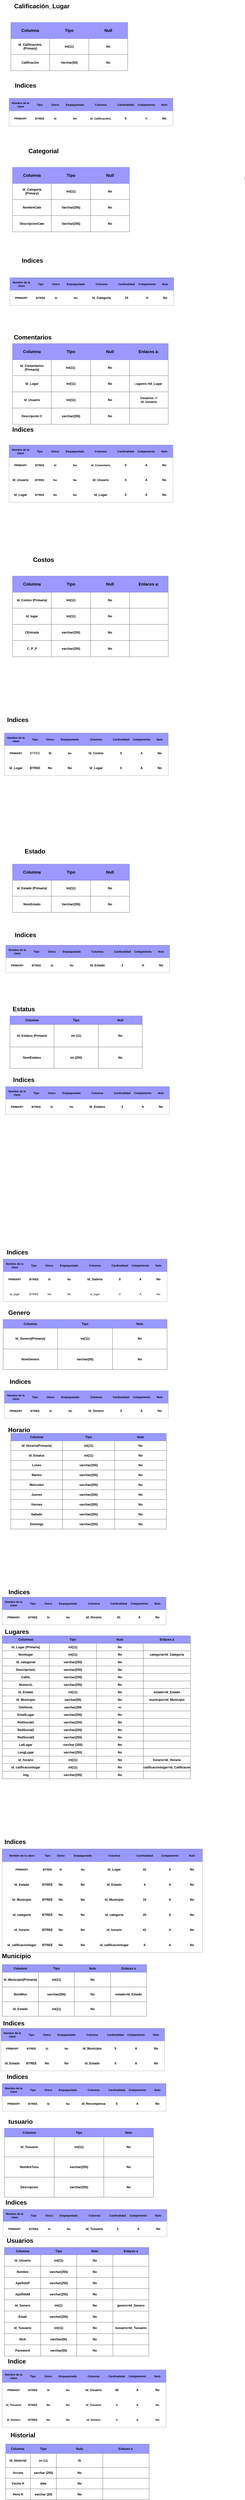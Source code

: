 <mxfile version="21.3.6" type="github">
  <diagram name="Página-1" id="KIOxbkktAymf1o0LDeyg">
    <mxGraphModel dx="-40" dy="708" grid="1" gridSize="10" guides="1" tooltips="1" connect="1" arrows="1" fold="1" page="1" pageScale="1" pageWidth="827" pageHeight="1169" math="0" shadow="0">
      <root>
        <mxCell id="0" />
        <mxCell id="1" parent="0" />
        <mxCell id="DUjI4LsDV0qKzS7h5wf3-1" value="" style="endArrow=none;html=1;rounded=0;" parent="1" edge="1">
          <mxGeometry width="50" height="50" relative="1" as="geometry">
            <mxPoint x="2250" y="1146.538" as="sourcePoint" />
            <mxPoint x="2250" y="1163.462" as="targetPoint" />
          </mxGeometry>
        </mxCell>
        <mxCell id="DUjI4LsDV0qKzS7h5wf3-16" value="&lt;font style=&quot;font-size: 36px;&quot;&gt;Calificación_Lugar&lt;/font&gt;" style="text;strokeColor=none;fillColor=none;html=1;fontSize=24;fontStyle=1;verticalAlign=middle;align=center;" parent="1" vertex="1">
          <mxGeometry x="880" y="120" width="380" height="70" as="geometry" />
        </mxCell>
        <mxCell id="DUjI4LsDV0qKzS7h5wf3-41" value="" style="shape=table;startSize=0;container=1;collapsible=0;childLayout=tableLayout;fontSize=16;fillColor=#FF0000;strokeColor=#000000;" parent="1" vertex="1">
          <mxGeometry x="880" y="690" width="953" height="160" as="geometry" />
        </mxCell>
        <mxCell id="DUjI4LsDV0qKzS7h5wf3-42" value="" style="shape=tableRow;horizontal=0;startSize=0;swimlaneHead=0;swimlaneBody=0;strokeColor=#000000;top=0;left=0;bottom=0;right=0;collapsible=0;dropTarget=0;fillColor=#9999FF;points=[[0,0.5],[1,0.5]];portConstraint=eastwest;fontSize=16;" parent="DUjI4LsDV0qKzS7h5wf3-41" vertex="1">
          <mxGeometry width="953" height="74" as="geometry" />
        </mxCell>
        <mxCell id="DUjI4LsDV0qKzS7h5wf3-43" value="&lt;b&gt;Nombre de la clave&lt;/b&gt;" style="shape=partialRectangle;html=1;whiteSpace=wrap;connectable=0;strokeColor=#000000;overflow=hidden;fillColor=#9999FF;top=0;left=0;bottom=0;right=0;pointerEvents=1;fontSize=16;" parent="DUjI4LsDV0qKzS7h5wf3-42" vertex="1">
          <mxGeometry width="133" height="74" as="geometry">
            <mxRectangle width="133" height="74" as="alternateBounds" />
          </mxGeometry>
        </mxCell>
        <mxCell id="DUjI4LsDV0qKzS7h5wf3-44" value="&lt;b&gt;Tipo&lt;/b&gt;" style="shape=partialRectangle;html=1;whiteSpace=wrap;connectable=0;strokeColor=#000000;overflow=hidden;fillColor=#9999FF;top=0;left=0;bottom=0;right=0;pointerEvents=1;fontSize=16;" parent="DUjI4LsDV0qKzS7h5wf3-42" vertex="1">
          <mxGeometry x="133" width="90" height="74" as="geometry">
            <mxRectangle width="90" height="74" as="alternateBounds" />
          </mxGeometry>
        </mxCell>
        <mxCell id="DUjI4LsDV0qKzS7h5wf3-45" value="&lt;b&gt;Único&lt;/b&gt;" style="shape=partialRectangle;html=1;whiteSpace=wrap;connectable=0;strokeColor=#000000;overflow=hidden;fillColor=#9999FF;top=0;left=0;bottom=0;right=0;pointerEvents=1;fontSize=16;" parent="DUjI4LsDV0qKzS7h5wf3-42" vertex="1">
          <mxGeometry x="223" width="90" height="74" as="geometry">
            <mxRectangle width="90" height="74" as="alternateBounds" />
          </mxGeometry>
        </mxCell>
        <mxCell id="DUjI4LsDV0qKzS7h5wf3-54" value="&lt;b&gt;Empaquetado&lt;/b&gt;" style="shape=partialRectangle;html=1;whiteSpace=wrap;connectable=0;strokeColor=#000000;overflow=hidden;fillColor=#9999FF;top=0;left=0;bottom=0;right=0;pointerEvents=1;fontSize=16;" parent="DUjI4LsDV0qKzS7h5wf3-42" vertex="1">
          <mxGeometry x="313" width="140" height="74" as="geometry">
            <mxRectangle width="140" height="74" as="alternateBounds" />
          </mxGeometry>
        </mxCell>
        <mxCell id="DUjI4LsDV0qKzS7h5wf3-57" value="&lt;b&gt;Columna&lt;/b&gt;" style="shape=partialRectangle;html=1;whiteSpace=wrap;connectable=0;strokeColor=#000000;overflow=hidden;fillColor=#9999FF;top=0;left=0;bottom=0;right=0;pointerEvents=1;fontSize=16;" parent="DUjI4LsDV0qKzS7h5wf3-42" vertex="1">
          <mxGeometry x="453" width="160" height="74" as="geometry">
            <mxRectangle width="160" height="74" as="alternateBounds" />
          </mxGeometry>
        </mxCell>
        <mxCell id="DUjI4LsDV0qKzS7h5wf3-60" value="&lt;b&gt;Cardinalidad&lt;/b&gt;" style="shape=partialRectangle;html=1;whiteSpace=wrap;connectable=0;strokeColor=#000000;overflow=hidden;fillColor=#9999FF;top=0;left=0;bottom=0;right=0;pointerEvents=1;fontSize=16;" parent="DUjI4LsDV0qKzS7h5wf3-42" vertex="1">
          <mxGeometry x="613" width="130" height="74" as="geometry">
            <mxRectangle width="130" height="74" as="alternateBounds" />
          </mxGeometry>
        </mxCell>
        <mxCell id="DUjI4LsDV0qKzS7h5wf3-63" value="&lt;b&gt;Cotejamiento&lt;/b&gt;" style="shape=partialRectangle;html=1;whiteSpace=wrap;connectable=0;strokeColor=#000000;overflow=hidden;fillColor=#9999FF;top=0;left=0;bottom=0;right=0;pointerEvents=1;fontSize=16;" parent="DUjI4LsDV0qKzS7h5wf3-42" vertex="1">
          <mxGeometry x="743" width="110" height="74" as="geometry">
            <mxRectangle width="110" height="74" as="alternateBounds" />
          </mxGeometry>
        </mxCell>
        <mxCell id="DUjI4LsDV0qKzS7h5wf3-66" value="&lt;b&gt;Nulo&lt;/b&gt;" style="shape=partialRectangle;html=1;whiteSpace=wrap;connectable=0;strokeColor=#000000;overflow=hidden;fillColor=#9999FF;top=0;left=0;bottom=0;right=0;pointerEvents=1;fontSize=16;" parent="DUjI4LsDV0qKzS7h5wf3-42" vertex="1">
          <mxGeometry x="853" width="100" height="74" as="geometry">
            <mxRectangle width="100" height="74" as="alternateBounds" />
          </mxGeometry>
        </mxCell>
        <mxCell id="DUjI4LsDV0qKzS7h5wf3-46" value="" style="shape=tableRow;horizontal=0;startSize=0;swimlaneHead=0;swimlaneBody=0;strokeColor=#000000;top=0;left=0;bottom=0;right=0;collapsible=0;dropTarget=0;fillColor=none;points=[[0,0.5],[1,0.5]];portConstraint=eastwest;fontSize=16;" parent="DUjI4LsDV0qKzS7h5wf3-41" vertex="1">
          <mxGeometry y="74" width="953" height="86" as="geometry" />
        </mxCell>
        <mxCell id="DUjI4LsDV0qKzS7h5wf3-47" value="&lt;b&gt;PRIMARY&lt;/b&gt;" style="shape=partialRectangle;html=1;whiteSpace=wrap;connectable=0;strokeColor=#000000;overflow=hidden;fillColor=#FFFFFF;top=0;left=0;bottom=0;right=0;pointerEvents=1;fontSize=16;" parent="DUjI4LsDV0qKzS7h5wf3-46" vertex="1">
          <mxGeometry width="133" height="86" as="geometry">
            <mxRectangle width="133" height="86" as="alternateBounds" />
          </mxGeometry>
        </mxCell>
        <mxCell id="DUjI4LsDV0qKzS7h5wf3-48" value="&lt;b&gt;BTREE&lt;/b&gt;" style="shape=partialRectangle;html=1;whiteSpace=wrap;connectable=0;strokeColor=#000000;overflow=hidden;fillColor=#FFFFFF;top=0;left=0;bottom=0;right=0;pointerEvents=1;fontSize=16;" parent="DUjI4LsDV0qKzS7h5wf3-46" vertex="1">
          <mxGeometry x="133" width="90" height="86" as="geometry">
            <mxRectangle width="90" height="86" as="alternateBounds" />
          </mxGeometry>
        </mxCell>
        <mxCell id="DUjI4LsDV0qKzS7h5wf3-49" value="&lt;b&gt;Si&lt;/b&gt;" style="shape=partialRectangle;html=1;whiteSpace=wrap;connectable=0;strokeColor=#000000;overflow=hidden;fillColor=#FFFFFF;top=0;left=0;bottom=0;right=0;pointerEvents=1;fontSize=16;" parent="DUjI4LsDV0qKzS7h5wf3-46" vertex="1">
          <mxGeometry x="223" width="90" height="86" as="geometry">
            <mxRectangle width="90" height="86" as="alternateBounds" />
          </mxGeometry>
        </mxCell>
        <mxCell id="DUjI4LsDV0qKzS7h5wf3-55" value="&lt;b&gt;No&lt;/b&gt;" style="shape=partialRectangle;html=1;whiteSpace=wrap;connectable=0;strokeColor=#000000;overflow=hidden;fillColor=#FFFFFF;top=0;left=0;bottom=0;right=0;pointerEvents=1;fontSize=16;" parent="DUjI4LsDV0qKzS7h5wf3-46" vertex="1">
          <mxGeometry x="313" width="140" height="86" as="geometry">
            <mxRectangle width="140" height="86" as="alternateBounds" />
          </mxGeometry>
        </mxCell>
        <mxCell id="DUjI4LsDV0qKzS7h5wf3-58" value="&lt;b&gt;Id_CalificaciónL&lt;/b&gt;" style="shape=partialRectangle;html=1;whiteSpace=wrap;connectable=0;strokeColor=#000000;overflow=hidden;fillColor=#FFFFFF;top=0;left=0;bottom=0;right=0;pointerEvents=1;fontSize=16;" parent="DUjI4LsDV0qKzS7h5wf3-46" vertex="1">
          <mxGeometry x="453" width="160" height="86" as="geometry">
            <mxRectangle width="160" height="86" as="alternateBounds" />
          </mxGeometry>
        </mxCell>
        <mxCell id="DUjI4LsDV0qKzS7h5wf3-61" value="&lt;b&gt;&lt;font style=&quot;font-size: 18px;&quot;&gt;5&lt;/font&gt;&lt;/b&gt;" style="shape=partialRectangle;html=1;whiteSpace=wrap;connectable=0;strokeColor=#000000;overflow=hidden;fillColor=#FFFFFF;top=0;left=0;bottom=0;right=0;pointerEvents=1;fontSize=16;" parent="DUjI4LsDV0qKzS7h5wf3-46" vertex="1">
          <mxGeometry x="613" width="130" height="86" as="geometry">
            <mxRectangle width="130" height="86" as="alternateBounds" />
          </mxGeometry>
        </mxCell>
        <mxCell id="DUjI4LsDV0qKzS7h5wf3-64" value="&lt;font style=&quot;font-size: 18px;&quot;&gt;A&lt;/font&gt;" style="shape=partialRectangle;html=1;whiteSpace=wrap;connectable=0;strokeColor=#000000;overflow=hidden;fillColor=#FFFFFF;top=0;left=0;bottom=0;right=0;pointerEvents=1;fontSize=16;" parent="DUjI4LsDV0qKzS7h5wf3-46" vertex="1">
          <mxGeometry x="743" width="110" height="86" as="geometry">
            <mxRectangle width="110" height="86" as="alternateBounds" />
          </mxGeometry>
        </mxCell>
        <mxCell id="DUjI4LsDV0qKzS7h5wf3-67" value="&lt;b&gt;&lt;font style=&quot;font-size: 18px;&quot;&gt;No&lt;/font&gt;&lt;/b&gt;" style="shape=partialRectangle;html=1;whiteSpace=wrap;connectable=0;strokeColor=#000000;overflow=hidden;fillColor=#FFFFFF;top=0;left=0;bottom=0;right=0;pointerEvents=1;fontSize=16;" parent="DUjI4LsDV0qKzS7h5wf3-46" vertex="1">
          <mxGeometry x="853" width="100" height="86" as="geometry">
            <mxRectangle width="100" height="86" as="alternateBounds" />
          </mxGeometry>
        </mxCell>
        <mxCell id="DUjI4LsDV0qKzS7h5wf3-69" value="" style="shape=table;startSize=0;container=1;collapsible=0;childLayout=tableLayout;fontSize=16;" parent="1" vertex="1">
          <mxGeometry x="890" y="250" width="680" height="280" as="geometry" />
        </mxCell>
        <mxCell id="DUjI4LsDV0qKzS7h5wf3-70" value="" style="shape=tableRow;horizontal=0;startSize=0;swimlaneHead=0;swimlaneBody=0;strokeColor=inherit;top=0;left=0;bottom=0;right=0;collapsible=0;dropTarget=0;fillColor=#9999FF;points=[[0,0.5],[1,0.5]];portConstraint=eastwest;fontSize=16;" parent="DUjI4LsDV0qKzS7h5wf3-69" vertex="1">
          <mxGeometry width="680" height="94" as="geometry" />
        </mxCell>
        <mxCell id="DUjI4LsDV0qKzS7h5wf3-71" value="&lt;font style=&quot;font-size: 24px;&quot;&gt;&lt;b&gt;Columna&lt;/b&gt;&lt;/font&gt;" style="shape=partialRectangle;html=1;whiteSpace=wrap;connectable=0;strokeColor=inherit;overflow=hidden;fillColor=#9999FF;top=0;left=0;bottom=0;right=0;pointerEvents=1;fontSize=16;" parent="DUjI4LsDV0qKzS7h5wf3-70" vertex="1">
          <mxGeometry width="226" height="94" as="geometry">
            <mxRectangle width="226" height="94" as="alternateBounds" />
          </mxGeometry>
        </mxCell>
        <mxCell id="DUjI4LsDV0qKzS7h5wf3-72" value="&lt;font style=&quot;font-size: 24px;&quot;&gt;&lt;b&gt;Tipo&lt;/b&gt;&lt;/font&gt;" style="shape=partialRectangle;html=1;whiteSpace=wrap;connectable=0;strokeColor=inherit;overflow=hidden;fillColor=#9999FF;top=0;left=0;bottom=0;right=0;pointerEvents=1;fontSize=16;" parent="DUjI4LsDV0qKzS7h5wf3-70" vertex="1">
          <mxGeometry x="226" width="228" height="94" as="geometry">
            <mxRectangle width="228" height="94" as="alternateBounds" />
          </mxGeometry>
        </mxCell>
        <mxCell id="DUjI4LsDV0qKzS7h5wf3-73" value="&lt;font style=&quot;font-size: 24px;&quot;&gt;&lt;b&gt;Null&lt;/b&gt;&lt;/font&gt;" style="shape=partialRectangle;html=1;whiteSpace=wrap;connectable=0;strokeColor=inherit;overflow=hidden;fillColor=#9999FF;top=0;left=0;bottom=0;right=0;pointerEvents=1;fontSize=16;" parent="DUjI4LsDV0qKzS7h5wf3-70" vertex="1">
          <mxGeometry x="454" width="226" height="94" as="geometry">
            <mxRectangle width="226" height="94" as="alternateBounds" />
          </mxGeometry>
        </mxCell>
        <mxCell id="DUjI4LsDV0qKzS7h5wf3-74" value="" style="shape=tableRow;horizontal=0;startSize=0;swimlaneHead=0;swimlaneBody=0;strokeColor=inherit;top=0;left=0;bottom=0;right=0;collapsible=0;dropTarget=0;fillColor=none;points=[[0,0.5],[1,0.5]];portConstraint=eastwest;fontSize=16;" parent="DUjI4LsDV0qKzS7h5wf3-69" vertex="1">
          <mxGeometry y="94" width="680" height="92" as="geometry" />
        </mxCell>
        <mxCell id="DUjI4LsDV0qKzS7h5wf3-75" value="&lt;b&gt;&lt;font style=&quot;font-size: 18px;&quot;&gt;Id_CalificaciónL&lt;br&gt;(Primary)&lt;/font&gt;&lt;/b&gt;" style="shape=partialRectangle;html=1;whiteSpace=wrap;connectable=0;strokeColor=inherit;overflow=hidden;fillColor=none;top=0;left=0;bottom=0;right=0;pointerEvents=1;fontSize=16;" parent="DUjI4LsDV0qKzS7h5wf3-74" vertex="1">
          <mxGeometry width="226" height="92" as="geometry">
            <mxRectangle width="226" height="92" as="alternateBounds" />
          </mxGeometry>
        </mxCell>
        <mxCell id="DUjI4LsDV0qKzS7h5wf3-76" value="&lt;b&gt;&lt;font style=&quot;font-size: 18px;&quot;&gt;Int(11)&lt;/font&gt;&lt;/b&gt;" style="shape=partialRectangle;html=1;whiteSpace=wrap;connectable=0;strokeColor=inherit;overflow=hidden;fillColor=none;top=0;left=0;bottom=0;right=0;pointerEvents=1;fontSize=16;" parent="DUjI4LsDV0qKzS7h5wf3-74" vertex="1">
          <mxGeometry x="226" width="228" height="92" as="geometry">
            <mxRectangle width="228" height="92" as="alternateBounds" />
          </mxGeometry>
        </mxCell>
        <mxCell id="DUjI4LsDV0qKzS7h5wf3-77" value="&lt;b&gt;&lt;font style=&quot;font-size: 18px;&quot;&gt;No&lt;/font&gt;&lt;/b&gt;" style="shape=partialRectangle;html=1;whiteSpace=wrap;connectable=0;strokeColor=inherit;overflow=hidden;fillColor=none;top=0;left=0;bottom=0;right=0;pointerEvents=1;fontSize=16;" parent="DUjI4LsDV0qKzS7h5wf3-74" vertex="1">
          <mxGeometry x="454" width="226" height="92" as="geometry">
            <mxRectangle width="226" height="92" as="alternateBounds" />
          </mxGeometry>
        </mxCell>
        <mxCell id="DUjI4LsDV0qKzS7h5wf3-78" value="" style="shape=tableRow;horizontal=0;startSize=0;swimlaneHead=0;swimlaneBody=0;strokeColor=inherit;top=0;left=0;bottom=0;right=0;collapsible=0;dropTarget=0;fillColor=none;points=[[0,0.5],[1,0.5]];portConstraint=eastwest;fontSize=16;" parent="DUjI4LsDV0qKzS7h5wf3-69" vertex="1">
          <mxGeometry y="186" width="680" height="94" as="geometry" />
        </mxCell>
        <mxCell id="DUjI4LsDV0qKzS7h5wf3-79" value="&lt;b&gt;&lt;font style=&quot;font-size: 18px;&quot;&gt;Calificación&lt;/font&gt;&lt;/b&gt;" style="shape=partialRectangle;html=1;whiteSpace=wrap;connectable=0;strokeColor=inherit;overflow=hidden;fillColor=none;top=0;left=0;bottom=0;right=0;pointerEvents=1;fontSize=16;" parent="DUjI4LsDV0qKzS7h5wf3-78" vertex="1">
          <mxGeometry width="226" height="94" as="geometry">
            <mxRectangle width="226" height="94" as="alternateBounds" />
          </mxGeometry>
        </mxCell>
        <mxCell id="DUjI4LsDV0qKzS7h5wf3-80" value="&lt;b&gt;&lt;font style=&quot;font-size: 18px;&quot;&gt;Varchar(50)&lt;/font&gt;&lt;/b&gt;" style="shape=partialRectangle;html=1;whiteSpace=wrap;connectable=0;strokeColor=inherit;overflow=hidden;fillColor=none;top=0;left=0;bottom=0;right=0;pointerEvents=1;fontSize=16;" parent="DUjI4LsDV0qKzS7h5wf3-78" vertex="1">
          <mxGeometry x="226" width="228" height="94" as="geometry">
            <mxRectangle width="228" height="94" as="alternateBounds" />
          </mxGeometry>
        </mxCell>
        <mxCell id="DUjI4LsDV0qKzS7h5wf3-81" value="&lt;b&gt;&lt;font style=&quot;font-size: 18px;&quot;&gt;No&lt;/font&gt;&lt;/b&gt;" style="shape=partialRectangle;html=1;whiteSpace=wrap;connectable=0;strokeColor=inherit;overflow=hidden;fillColor=none;top=0;left=0;bottom=0;right=0;pointerEvents=1;fontSize=16;" parent="DUjI4LsDV0qKzS7h5wf3-78" vertex="1">
          <mxGeometry x="454" width="226" height="94" as="geometry">
            <mxRectangle width="226" height="94" as="alternateBounds" />
          </mxGeometry>
        </mxCell>
        <mxCell id="DUjI4LsDV0qKzS7h5wf3-82" value="&lt;font style=&quot;font-size: 36px;&quot;&gt;Categorial&lt;/font&gt;" style="text;strokeColor=none;fillColor=none;html=1;fontSize=24;fontStyle=1;verticalAlign=middle;align=center;" parent="1" vertex="1">
          <mxGeometry x="890" y="960" width="380" height="70" as="geometry" />
        </mxCell>
        <mxCell id="DUjI4LsDV0qKzS7h5wf3-83" value="" style="shape=table;startSize=0;container=1;collapsible=0;childLayout=tableLayout;fontSize=16;fillColor=#FF0000;strokeColor=#000000;" parent="1" vertex="1">
          <mxGeometry x="885" y="1730" width="953" height="160" as="geometry" />
        </mxCell>
        <mxCell id="DUjI4LsDV0qKzS7h5wf3-84" value="" style="shape=tableRow;horizontal=0;startSize=0;swimlaneHead=0;swimlaneBody=0;strokeColor=#000000;top=0;left=0;bottom=0;right=0;collapsible=0;dropTarget=0;fillColor=#9999FF;points=[[0,0.5],[1,0.5]];portConstraint=eastwest;fontSize=16;" parent="DUjI4LsDV0qKzS7h5wf3-83" vertex="1">
          <mxGeometry width="953" height="74" as="geometry" />
        </mxCell>
        <mxCell id="DUjI4LsDV0qKzS7h5wf3-85" value="&lt;b&gt;Nombre de la clave&lt;/b&gt;" style="shape=partialRectangle;html=1;whiteSpace=wrap;connectable=0;strokeColor=#000000;overflow=hidden;fillColor=#9999FF;top=0;left=0;bottom=0;right=0;pointerEvents=1;fontSize=16;" parent="DUjI4LsDV0qKzS7h5wf3-84" vertex="1">
          <mxGeometry width="133" height="74" as="geometry">
            <mxRectangle width="133" height="74" as="alternateBounds" />
          </mxGeometry>
        </mxCell>
        <mxCell id="DUjI4LsDV0qKzS7h5wf3-86" value="&lt;b&gt;Tipo&lt;/b&gt;" style="shape=partialRectangle;html=1;whiteSpace=wrap;connectable=0;strokeColor=#000000;overflow=hidden;fillColor=#9999FF;top=0;left=0;bottom=0;right=0;pointerEvents=1;fontSize=16;" parent="DUjI4LsDV0qKzS7h5wf3-84" vertex="1">
          <mxGeometry x="133" width="90" height="74" as="geometry">
            <mxRectangle width="90" height="74" as="alternateBounds" />
          </mxGeometry>
        </mxCell>
        <mxCell id="DUjI4LsDV0qKzS7h5wf3-87" value="&lt;b&gt;Único&lt;/b&gt;" style="shape=partialRectangle;html=1;whiteSpace=wrap;connectable=0;strokeColor=#000000;overflow=hidden;fillColor=#9999FF;top=0;left=0;bottom=0;right=0;pointerEvents=1;fontSize=16;" parent="DUjI4LsDV0qKzS7h5wf3-84" vertex="1">
          <mxGeometry x="223" width="90" height="74" as="geometry">
            <mxRectangle width="90" height="74" as="alternateBounds" />
          </mxGeometry>
        </mxCell>
        <mxCell id="DUjI4LsDV0qKzS7h5wf3-88" value="&lt;b&gt;Empaquetado&lt;/b&gt;" style="shape=partialRectangle;html=1;whiteSpace=wrap;connectable=0;strokeColor=#000000;overflow=hidden;fillColor=#9999FF;top=0;left=0;bottom=0;right=0;pointerEvents=1;fontSize=16;" parent="DUjI4LsDV0qKzS7h5wf3-84" vertex="1">
          <mxGeometry x="313" width="140" height="74" as="geometry">
            <mxRectangle width="140" height="74" as="alternateBounds" />
          </mxGeometry>
        </mxCell>
        <mxCell id="DUjI4LsDV0qKzS7h5wf3-89" value="&lt;b&gt;Columna&lt;/b&gt;" style="shape=partialRectangle;html=1;whiteSpace=wrap;connectable=0;strokeColor=#000000;overflow=hidden;fillColor=#9999FF;top=0;left=0;bottom=0;right=0;pointerEvents=1;fontSize=16;" parent="DUjI4LsDV0qKzS7h5wf3-84" vertex="1">
          <mxGeometry x="453" width="160" height="74" as="geometry">
            <mxRectangle width="160" height="74" as="alternateBounds" />
          </mxGeometry>
        </mxCell>
        <mxCell id="DUjI4LsDV0qKzS7h5wf3-90" value="&lt;b&gt;Cardinalidad&lt;/b&gt;" style="shape=partialRectangle;html=1;whiteSpace=wrap;connectable=0;strokeColor=#000000;overflow=hidden;fillColor=#9999FF;top=0;left=0;bottom=0;right=0;pointerEvents=1;fontSize=16;" parent="DUjI4LsDV0qKzS7h5wf3-84" vertex="1">
          <mxGeometry x="613" width="130" height="74" as="geometry">
            <mxRectangle width="130" height="74" as="alternateBounds" />
          </mxGeometry>
        </mxCell>
        <mxCell id="DUjI4LsDV0qKzS7h5wf3-91" value="&lt;b&gt;Cotejamiento&lt;/b&gt;" style="shape=partialRectangle;html=1;whiteSpace=wrap;connectable=0;strokeColor=#000000;overflow=hidden;fillColor=#9999FF;top=0;left=0;bottom=0;right=0;pointerEvents=1;fontSize=16;" parent="DUjI4LsDV0qKzS7h5wf3-84" vertex="1">
          <mxGeometry x="743" width="110" height="74" as="geometry">
            <mxRectangle width="110" height="74" as="alternateBounds" />
          </mxGeometry>
        </mxCell>
        <mxCell id="DUjI4LsDV0qKzS7h5wf3-92" value="&lt;b&gt;Nulo&lt;/b&gt;" style="shape=partialRectangle;html=1;whiteSpace=wrap;connectable=0;strokeColor=#000000;overflow=hidden;fillColor=#9999FF;top=0;left=0;bottom=0;right=0;pointerEvents=1;fontSize=16;" parent="DUjI4LsDV0qKzS7h5wf3-84" vertex="1">
          <mxGeometry x="853" width="100" height="74" as="geometry">
            <mxRectangle width="100" height="74" as="alternateBounds" />
          </mxGeometry>
        </mxCell>
        <mxCell id="DUjI4LsDV0qKzS7h5wf3-93" value="" style="shape=tableRow;horizontal=0;startSize=0;swimlaneHead=0;swimlaneBody=0;strokeColor=#000000;top=0;left=0;bottom=0;right=0;collapsible=0;dropTarget=0;fillColor=none;points=[[0,0.5],[1,0.5]];portConstraint=eastwest;fontSize=16;" parent="DUjI4LsDV0qKzS7h5wf3-83" vertex="1">
          <mxGeometry y="74" width="953" height="86" as="geometry" />
        </mxCell>
        <mxCell id="DUjI4LsDV0qKzS7h5wf3-94" value="&lt;b&gt;PRIMARY&lt;/b&gt;" style="shape=partialRectangle;html=1;whiteSpace=wrap;connectable=0;strokeColor=#000000;overflow=hidden;fillColor=#FFFFFF;top=0;left=0;bottom=0;right=0;pointerEvents=1;fontSize=16;" parent="DUjI4LsDV0qKzS7h5wf3-93" vertex="1">
          <mxGeometry width="133" height="86" as="geometry">
            <mxRectangle width="133" height="86" as="alternateBounds" />
          </mxGeometry>
        </mxCell>
        <mxCell id="DUjI4LsDV0qKzS7h5wf3-95" value="&lt;b&gt;BTREE&lt;/b&gt;" style="shape=partialRectangle;html=1;whiteSpace=wrap;connectable=0;strokeColor=#000000;overflow=hidden;fillColor=#FFFFFF;top=0;left=0;bottom=0;right=0;pointerEvents=1;fontSize=16;" parent="DUjI4LsDV0qKzS7h5wf3-93" vertex="1">
          <mxGeometry x="133" width="90" height="86" as="geometry">
            <mxRectangle width="90" height="86" as="alternateBounds" />
          </mxGeometry>
        </mxCell>
        <mxCell id="DUjI4LsDV0qKzS7h5wf3-96" value="&lt;b&gt;Si&lt;/b&gt;" style="shape=partialRectangle;html=1;whiteSpace=wrap;connectable=0;strokeColor=#000000;overflow=hidden;fillColor=#FFFFFF;top=0;left=0;bottom=0;right=0;pointerEvents=1;fontSize=16;" parent="DUjI4LsDV0qKzS7h5wf3-93" vertex="1">
          <mxGeometry x="223" width="90" height="86" as="geometry">
            <mxRectangle width="90" height="86" as="alternateBounds" />
          </mxGeometry>
        </mxCell>
        <mxCell id="DUjI4LsDV0qKzS7h5wf3-97" value="&lt;b&gt;No&lt;/b&gt;" style="shape=partialRectangle;html=1;whiteSpace=wrap;connectable=0;strokeColor=#000000;overflow=hidden;fillColor=#FFFFFF;top=0;left=0;bottom=0;right=0;pointerEvents=1;fontSize=16;" parent="DUjI4LsDV0qKzS7h5wf3-93" vertex="1">
          <mxGeometry x="313" width="140" height="86" as="geometry">
            <mxRectangle width="140" height="86" as="alternateBounds" />
          </mxGeometry>
        </mxCell>
        <mxCell id="DUjI4LsDV0qKzS7h5wf3-98" value="&lt;font style=&quot;font-size: 18px;&quot;&gt;&lt;b&gt;Id_Categoria&lt;/b&gt;&lt;/font&gt;" style="shape=partialRectangle;html=1;whiteSpace=wrap;connectable=0;strokeColor=#000000;overflow=hidden;fillColor=#FFFFFF;top=0;left=0;bottom=0;right=0;pointerEvents=1;fontSize=16;" parent="DUjI4LsDV0qKzS7h5wf3-93" vertex="1">
          <mxGeometry x="453" width="160" height="86" as="geometry">
            <mxRectangle width="160" height="86" as="alternateBounds" />
          </mxGeometry>
        </mxCell>
        <mxCell id="DUjI4LsDV0qKzS7h5wf3-99" value="&lt;b&gt;&lt;font style=&quot;font-size: 18px;&quot;&gt;10&lt;/font&gt;&lt;/b&gt;" style="shape=partialRectangle;html=1;whiteSpace=wrap;connectable=0;strokeColor=#000000;overflow=hidden;fillColor=#FFFFFF;top=0;left=0;bottom=0;right=0;pointerEvents=1;fontSize=16;" parent="DUjI4LsDV0qKzS7h5wf3-93" vertex="1">
          <mxGeometry x="613" width="130" height="86" as="geometry">
            <mxRectangle width="130" height="86" as="alternateBounds" />
          </mxGeometry>
        </mxCell>
        <mxCell id="DUjI4LsDV0qKzS7h5wf3-100" value="&lt;font style=&quot;font-size: 18px;&quot;&gt;&lt;b&gt;A&lt;/b&gt;&lt;/font&gt;" style="shape=partialRectangle;html=1;whiteSpace=wrap;connectable=0;strokeColor=#000000;overflow=hidden;fillColor=#FFFFFF;top=0;left=0;bottom=0;right=0;pointerEvents=1;fontSize=16;" parent="DUjI4LsDV0qKzS7h5wf3-93" vertex="1">
          <mxGeometry x="743" width="110" height="86" as="geometry">
            <mxRectangle width="110" height="86" as="alternateBounds" />
          </mxGeometry>
        </mxCell>
        <mxCell id="DUjI4LsDV0qKzS7h5wf3-101" value="&lt;b&gt;&lt;font style=&quot;font-size: 18px;&quot;&gt;No&lt;/font&gt;&lt;/b&gt;" style="shape=partialRectangle;html=1;whiteSpace=wrap;connectable=0;strokeColor=#000000;overflow=hidden;fillColor=#FFFFFF;top=0;left=0;bottom=0;right=0;pointerEvents=1;fontSize=16;" parent="DUjI4LsDV0qKzS7h5wf3-93" vertex="1">
          <mxGeometry x="853" width="100" height="86" as="geometry">
            <mxRectangle width="100" height="86" as="alternateBounds" />
          </mxGeometry>
        </mxCell>
        <mxCell id="DUjI4LsDV0qKzS7h5wf3-102" value="" style="shape=table;startSize=0;container=1;collapsible=0;childLayout=tableLayout;fontSize=16;" parent="1" vertex="1">
          <mxGeometry x="900" y="1090" width="680" height="374" as="geometry" />
        </mxCell>
        <mxCell id="DUjI4LsDV0qKzS7h5wf3-103" value="" style="shape=tableRow;horizontal=0;startSize=0;swimlaneHead=0;swimlaneBody=0;strokeColor=inherit;top=0;left=0;bottom=0;right=0;collapsible=0;dropTarget=0;fillColor=#9999FF;points=[[0,0.5],[1,0.5]];portConstraint=eastwest;fontSize=16;" parent="DUjI4LsDV0qKzS7h5wf3-102" vertex="1">
          <mxGeometry width="680" height="94" as="geometry" />
        </mxCell>
        <mxCell id="DUjI4LsDV0qKzS7h5wf3-104" value="&lt;font style=&quot;font-size: 24px;&quot;&gt;&lt;b&gt;Columna&lt;/b&gt;&lt;/font&gt;" style="shape=partialRectangle;html=1;whiteSpace=wrap;connectable=0;strokeColor=inherit;overflow=hidden;fillColor=#9999FF;top=0;left=0;bottom=0;right=0;pointerEvents=1;fontSize=16;" parent="DUjI4LsDV0qKzS7h5wf3-103" vertex="1">
          <mxGeometry width="226" height="94" as="geometry">
            <mxRectangle width="226" height="94" as="alternateBounds" />
          </mxGeometry>
        </mxCell>
        <mxCell id="DUjI4LsDV0qKzS7h5wf3-105" value="&lt;font style=&quot;font-size: 24px;&quot;&gt;&lt;b&gt;Tipo&lt;/b&gt;&lt;/font&gt;" style="shape=partialRectangle;html=1;whiteSpace=wrap;connectable=0;strokeColor=inherit;overflow=hidden;fillColor=#9999FF;top=0;left=0;bottom=0;right=0;pointerEvents=1;fontSize=16;" parent="DUjI4LsDV0qKzS7h5wf3-103" vertex="1">
          <mxGeometry x="226" width="228" height="94" as="geometry">
            <mxRectangle width="228" height="94" as="alternateBounds" />
          </mxGeometry>
        </mxCell>
        <mxCell id="DUjI4LsDV0qKzS7h5wf3-106" value="&lt;font style=&quot;font-size: 24px;&quot;&gt;&lt;b&gt;Null&lt;/b&gt;&lt;/font&gt;" style="shape=partialRectangle;html=1;whiteSpace=wrap;connectable=0;strokeColor=inherit;overflow=hidden;fillColor=#9999FF;top=0;left=0;bottom=0;right=0;pointerEvents=1;fontSize=16;" parent="DUjI4LsDV0qKzS7h5wf3-103" vertex="1">
          <mxGeometry x="454" width="226" height="94" as="geometry">
            <mxRectangle width="226" height="94" as="alternateBounds" />
          </mxGeometry>
        </mxCell>
        <mxCell id="DUjI4LsDV0qKzS7h5wf3-107" value="" style="shape=tableRow;horizontal=0;startSize=0;swimlaneHead=0;swimlaneBody=0;strokeColor=inherit;top=0;left=0;bottom=0;right=0;collapsible=0;dropTarget=0;fillColor=none;points=[[0,0.5],[1,0.5]];portConstraint=eastwest;fontSize=16;" parent="DUjI4LsDV0qKzS7h5wf3-102" vertex="1">
          <mxGeometry y="94" width="680" height="92" as="geometry" />
        </mxCell>
        <mxCell id="DUjI4LsDV0qKzS7h5wf3-108" value="&lt;font style=&quot;font-size: 18px;&quot;&gt;&lt;b&gt;Id_Categoria&lt;br&gt;(Primary)&lt;/b&gt;&lt;/font&gt;" style="shape=partialRectangle;html=1;whiteSpace=wrap;connectable=0;strokeColor=inherit;overflow=hidden;fillColor=none;top=0;left=0;bottom=0;right=0;pointerEvents=1;fontSize=16;" parent="DUjI4LsDV0qKzS7h5wf3-107" vertex="1">
          <mxGeometry width="226" height="92" as="geometry">
            <mxRectangle width="226" height="92" as="alternateBounds" />
          </mxGeometry>
        </mxCell>
        <mxCell id="DUjI4LsDV0qKzS7h5wf3-109" value="&lt;b&gt;&lt;font style=&quot;font-size: 18px;&quot;&gt;Int(11)&lt;/font&gt;&lt;/b&gt;" style="shape=partialRectangle;html=1;whiteSpace=wrap;connectable=0;strokeColor=inherit;overflow=hidden;fillColor=none;top=0;left=0;bottom=0;right=0;pointerEvents=1;fontSize=16;" parent="DUjI4LsDV0qKzS7h5wf3-107" vertex="1">
          <mxGeometry x="226" width="228" height="92" as="geometry">
            <mxRectangle width="228" height="92" as="alternateBounds" />
          </mxGeometry>
        </mxCell>
        <mxCell id="DUjI4LsDV0qKzS7h5wf3-110" value="&lt;b&gt;&lt;font style=&quot;font-size: 18px;&quot;&gt;No&lt;/font&gt;&lt;/b&gt;" style="shape=partialRectangle;html=1;whiteSpace=wrap;connectable=0;strokeColor=inherit;overflow=hidden;fillColor=none;top=0;left=0;bottom=0;right=0;pointerEvents=1;fontSize=16;" parent="DUjI4LsDV0qKzS7h5wf3-107" vertex="1">
          <mxGeometry x="454" width="226" height="92" as="geometry">
            <mxRectangle width="226" height="92" as="alternateBounds" />
          </mxGeometry>
        </mxCell>
        <mxCell id="DUjI4LsDV0qKzS7h5wf3-111" value="" style="shape=tableRow;horizontal=0;startSize=0;swimlaneHead=0;swimlaneBody=0;strokeColor=inherit;top=0;left=0;bottom=0;right=0;collapsible=0;dropTarget=0;fillColor=none;points=[[0,0.5],[1,0.5]];portConstraint=eastwest;fontSize=16;" parent="DUjI4LsDV0qKzS7h5wf3-102" vertex="1">
          <mxGeometry y="186" width="680" height="94" as="geometry" />
        </mxCell>
        <mxCell id="DUjI4LsDV0qKzS7h5wf3-112" value="&lt;b&gt;&lt;font style=&quot;font-size: 18px;&quot;&gt;NombreCate&lt;/font&gt;&lt;/b&gt;" style="shape=partialRectangle;html=1;whiteSpace=wrap;connectable=0;strokeColor=inherit;overflow=hidden;fillColor=none;top=0;left=0;bottom=0;right=0;pointerEvents=1;fontSize=16;" parent="DUjI4LsDV0qKzS7h5wf3-111" vertex="1">
          <mxGeometry width="226" height="94" as="geometry">
            <mxRectangle width="226" height="94" as="alternateBounds" />
          </mxGeometry>
        </mxCell>
        <mxCell id="DUjI4LsDV0qKzS7h5wf3-113" value="&lt;span style=&quot;font-size: 18px;&quot;&gt;&lt;b&gt;Varchar(255)&lt;/b&gt;&lt;/span&gt;" style="shape=partialRectangle;html=1;whiteSpace=wrap;connectable=0;strokeColor=inherit;overflow=hidden;fillColor=none;top=0;left=0;bottom=0;right=0;pointerEvents=1;fontSize=16;" parent="DUjI4LsDV0qKzS7h5wf3-111" vertex="1">
          <mxGeometry x="226" width="228" height="94" as="geometry">
            <mxRectangle width="228" height="94" as="alternateBounds" />
          </mxGeometry>
        </mxCell>
        <mxCell id="DUjI4LsDV0qKzS7h5wf3-114" value="&lt;b&gt;&lt;font style=&quot;font-size: 18px;&quot;&gt;No&lt;/font&gt;&lt;/b&gt;" style="shape=partialRectangle;html=1;whiteSpace=wrap;connectable=0;strokeColor=inherit;overflow=hidden;fillColor=none;top=0;left=0;bottom=0;right=0;pointerEvents=1;fontSize=16;" parent="DUjI4LsDV0qKzS7h5wf3-111" vertex="1">
          <mxGeometry x="454" width="226" height="94" as="geometry">
            <mxRectangle width="226" height="94" as="alternateBounds" />
          </mxGeometry>
        </mxCell>
        <mxCell id="DUjI4LsDV0qKzS7h5wf3-115" style="shape=tableRow;horizontal=0;startSize=0;swimlaneHead=0;swimlaneBody=0;strokeColor=inherit;top=0;left=0;bottom=0;right=0;collapsible=0;dropTarget=0;fillColor=none;points=[[0,0.5],[1,0.5]];portConstraint=eastwest;fontSize=16;" parent="DUjI4LsDV0qKzS7h5wf3-102" vertex="1">
          <mxGeometry y="280" width="680" height="94" as="geometry" />
        </mxCell>
        <mxCell id="DUjI4LsDV0qKzS7h5wf3-116" value="&lt;font style=&quot;font-size: 18px;&quot;&gt;&lt;b&gt;DescripcionCate&lt;/b&gt;&lt;/font&gt;" style="shape=partialRectangle;html=1;whiteSpace=wrap;connectable=0;strokeColor=inherit;overflow=hidden;fillColor=none;top=0;left=0;bottom=0;right=0;pointerEvents=1;fontSize=16;" parent="DUjI4LsDV0qKzS7h5wf3-115" vertex="1">
          <mxGeometry width="226" height="94" as="geometry">
            <mxRectangle width="226" height="94" as="alternateBounds" />
          </mxGeometry>
        </mxCell>
        <mxCell id="DUjI4LsDV0qKzS7h5wf3-117" value="&lt;b style=&quot;border-color: var(--border-color); font-size: 18px;&quot;&gt;Varchar(255)&lt;/b&gt;" style="shape=partialRectangle;html=1;whiteSpace=wrap;connectable=0;strokeColor=inherit;overflow=hidden;fillColor=none;top=0;left=0;bottom=0;right=0;pointerEvents=1;fontSize=16;" parent="DUjI4LsDV0qKzS7h5wf3-115" vertex="1">
          <mxGeometry x="226" width="228" height="94" as="geometry">
            <mxRectangle width="228" height="94" as="alternateBounds" />
          </mxGeometry>
        </mxCell>
        <mxCell id="DUjI4LsDV0qKzS7h5wf3-118" value="&lt;b&gt;&lt;font style=&quot;font-size: 18px;&quot;&gt;No&lt;/font&gt;&lt;/b&gt;" style="shape=partialRectangle;html=1;whiteSpace=wrap;connectable=0;strokeColor=inherit;overflow=hidden;fillColor=none;top=0;left=0;bottom=0;right=0;pointerEvents=1;fontSize=16;" parent="DUjI4LsDV0qKzS7h5wf3-115" vertex="1">
          <mxGeometry x="454" width="226" height="94" as="geometry">
            <mxRectangle width="226" height="94" as="alternateBounds" />
          </mxGeometry>
        </mxCell>
        <mxCell id="DUjI4LsDV0qKzS7h5wf3-123" value="&lt;font style=&quot;font-size: 36px;&quot;&gt;Comentarios&lt;/font&gt;" style="text;strokeColor=none;fillColor=none;html=1;fontSize=24;fontStyle=1;verticalAlign=middle;align=center;" parent="1" vertex="1">
          <mxGeometry x="827" y="2040" width="380" height="70" as="geometry" />
        </mxCell>
        <mxCell id="DUjI4LsDV0qKzS7h5wf3-124" value="" style="shape=table;startSize=0;container=1;collapsible=0;childLayout=tableLayout;fontSize=16;fillColor=#FF0000;strokeColor=#000000;" parent="1" vertex="1">
          <mxGeometry x="880" y="2700" width="953" height="332" as="geometry" />
        </mxCell>
        <mxCell id="DUjI4LsDV0qKzS7h5wf3-125" value="" style="shape=tableRow;horizontal=0;startSize=0;swimlaneHead=0;swimlaneBody=0;strokeColor=#000000;top=0;left=0;bottom=0;right=0;collapsible=0;dropTarget=0;fillColor=#9999FF;points=[[0,0.5],[1,0.5]];portConstraint=eastwest;fontSize=16;" parent="DUjI4LsDV0qKzS7h5wf3-124" vertex="1">
          <mxGeometry width="953" height="74" as="geometry" />
        </mxCell>
        <mxCell id="DUjI4LsDV0qKzS7h5wf3-126" value="&lt;b&gt;Nombre de la clave&lt;/b&gt;" style="shape=partialRectangle;html=1;whiteSpace=wrap;connectable=0;strokeColor=#000000;overflow=hidden;fillColor=#9999FF;top=0;left=0;bottom=0;right=0;pointerEvents=1;fontSize=16;" parent="DUjI4LsDV0qKzS7h5wf3-125" vertex="1">
          <mxGeometry width="133" height="74" as="geometry">
            <mxRectangle width="133" height="74" as="alternateBounds" />
          </mxGeometry>
        </mxCell>
        <mxCell id="DUjI4LsDV0qKzS7h5wf3-127" value="&lt;b&gt;Tipo&lt;/b&gt;" style="shape=partialRectangle;html=1;whiteSpace=wrap;connectable=0;strokeColor=#000000;overflow=hidden;fillColor=#9999FF;top=0;left=0;bottom=0;right=0;pointerEvents=1;fontSize=16;" parent="DUjI4LsDV0qKzS7h5wf3-125" vertex="1">
          <mxGeometry x="133" width="90" height="74" as="geometry">
            <mxRectangle width="90" height="74" as="alternateBounds" />
          </mxGeometry>
        </mxCell>
        <mxCell id="DUjI4LsDV0qKzS7h5wf3-128" value="&lt;b&gt;Único&lt;/b&gt;" style="shape=partialRectangle;html=1;whiteSpace=wrap;connectable=0;strokeColor=#000000;overflow=hidden;fillColor=#9999FF;top=0;left=0;bottom=0;right=0;pointerEvents=1;fontSize=16;" parent="DUjI4LsDV0qKzS7h5wf3-125" vertex="1">
          <mxGeometry x="223" width="90" height="74" as="geometry">
            <mxRectangle width="90" height="74" as="alternateBounds" />
          </mxGeometry>
        </mxCell>
        <mxCell id="DUjI4LsDV0qKzS7h5wf3-129" value="&lt;b&gt;Empaquetado&lt;/b&gt;" style="shape=partialRectangle;html=1;whiteSpace=wrap;connectable=0;strokeColor=#000000;overflow=hidden;fillColor=#9999FF;top=0;left=0;bottom=0;right=0;pointerEvents=1;fontSize=16;" parent="DUjI4LsDV0qKzS7h5wf3-125" vertex="1">
          <mxGeometry x="313" width="140" height="74" as="geometry">
            <mxRectangle width="140" height="74" as="alternateBounds" />
          </mxGeometry>
        </mxCell>
        <mxCell id="DUjI4LsDV0qKzS7h5wf3-130" value="&lt;b&gt;Columna&lt;/b&gt;" style="shape=partialRectangle;html=1;whiteSpace=wrap;connectable=0;strokeColor=#000000;overflow=hidden;fillColor=#9999FF;top=0;left=0;bottom=0;right=0;pointerEvents=1;fontSize=16;" parent="DUjI4LsDV0qKzS7h5wf3-125" vertex="1">
          <mxGeometry x="453" width="160" height="74" as="geometry">
            <mxRectangle width="160" height="74" as="alternateBounds" />
          </mxGeometry>
        </mxCell>
        <mxCell id="DUjI4LsDV0qKzS7h5wf3-131" value="&lt;b&gt;Cardinalidad&lt;/b&gt;" style="shape=partialRectangle;html=1;whiteSpace=wrap;connectable=0;strokeColor=#000000;overflow=hidden;fillColor=#9999FF;top=0;left=0;bottom=0;right=0;pointerEvents=1;fontSize=16;" parent="DUjI4LsDV0qKzS7h5wf3-125" vertex="1">
          <mxGeometry x="613" width="130" height="74" as="geometry">
            <mxRectangle width="130" height="74" as="alternateBounds" />
          </mxGeometry>
        </mxCell>
        <mxCell id="DUjI4LsDV0qKzS7h5wf3-132" value="&lt;b&gt;Cotejamiento&lt;/b&gt;" style="shape=partialRectangle;html=1;whiteSpace=wrap;connectable=0;strokeColor=#000000;overflow=hidden;fillColor=#9999FF;top=0;left=0;bottom=0;right=0;pointerEvents=1;fontSize=16;" parent="DUjI4LsDV0qKzS7h5wf3-125" vertex="1">
          <mxGeometry x="743" width="110" height="74" as="geometry">
            <mxRectangle width="110" height="74" as="alternateBounds" />
          </mxGeometry>
        </mxCell>
        <mxCell id="DUjI4LsDV0qKzS7h5wf3-133" value="&lt;b&gt;Nulo&lt;/b&gt;" style="shape=partialRectangle;html=1;whiteSpace=wrap;connectable=0;strokeColor=#000000;overflow=hidden;fillColor=#9999FF;top=0;left=0;bottom=0;right=0;pointerEvents=1;fontSize=16;" parent="DUjI4LsDV0qKzS7h5wf3-125" vertex="1">
          <mxGeometry x="853" width="100" height="74" as="geometry">
            <mxRectangle width="100" height="74" as="alternateBounds" />
          </mxGeometry>
        </mxCell>
        <mxCell id="DUjI4LsDV0qKzS7h5wf3-134" value="" style="shape=tableRow;horizontal=0;startSize=0;swimlaneHead=0;swimlaneBody=0;strokeColor=#000000;top=0;left=0;bottom=0;right=0;collapsible=0;dropTarget=0;fillColor=none;points=[[0,0.5],[1,0.5]];portConstraint=eastwest;fontSize=16;" parent="DUjI4LsDV0qKzS7h5wf3-124" vertex="1">
          <mxGeometry y="74" width="953" height="86" as="geometry" />
        </mxCell>
        <mxCell id="DUjI4LsDV0qKzS7h5wf3-135" value="&lt;b&gt;PRIMARY&lt;/b&gt;" style="shape=partialRectangle;html=1;whiteSpace=wrap;connectable=0;strokeColor=#000000;overflow=hidden;fillColor=#FFFFFF;top=0;left=0;bottom=0;right=0;pointerEvents=1;fontSize=16;" parent="DUjI4LsDV0qKzS7h5wf3-134" vertex="1">
          <mxGeometry width="133" height="86" as="geometry">
            <mxRectangle width="133" height="86" as="alternateBounds" />
          </mxGeometry>
        </mxCell>
        <mxCell id="DUjI4LsDV0qKzS7h5wf3-136" value="&lt;b&gt;BTREE&lt;/b&gt;" style="shape=partialRectangle;html=1;whiteSpace=wrap;connectable=0;strokeColor=#000000;overflow=hidden;fillColor=#FFFFFF;top=0;left=0;bottom=0;right=0;pointerEvents=1;fontSize=16;" parent="DUjI4LsDV0qKzS7h5wf3-134" vertex="1">
          <mxGeometry x="133" width="90" height="86" as="geometry">
            <mxRectangle width="90" height="86" as="alternateBounds" />
          </mxGeometry>
        </mxCell>
        <mxCell id="DUjI4LsDV0qKzS7h5wf3-137" value="&lt;b&gt;Si&lt;/b&gt;" style="shape=partialRectangle;html=1;whiteSpace=wrap;connectable=0;strokeColor=#000000;overflow=hidden;fillColor=#FFFFFF;top=0;left=0;bottom=0;right=0;pointerEvents=1;fontSize=16;" parent="DUjI4LsDV0qKzS7h5wf3-134" vertex="1">
          <mxGeometry x="223" width="90" height="86" as="geometry">
            <mxRectangle width="90" height="86" as="alternateBounds" />
          </mxGeometry>
        </mxCell>
        <mxCell id="DUjI4LsDV0qKzS7h5wf3-138" value="&lt;b&gt;No&lt;/b&gt;" style="shape=partialRectangle;html=1;whiteSpace=wrap;connectable=0;strokeColor=#000000;overflow=hidden;fillColor=#FFFFFF;top=0;left=0;bottom=0;right=0;pointerEvents=1;fontSize=16;" parent="DUjI4LsDV0qKzS7h5wf3-134" vertex="1">
          <mxGeometry x="313" width="140" height="86" as="geometry">
            <mxRectangle width="140" height="86" as="alternateBounds" />
          </mxGeometry>
        </mxCell>
        <mxCell id="DUjI4LsDV0qKzS7h5wf3-139" value="&lt;b&gt;Id_Comentario&lt;/b&gt;" style="shape=partialRectangle;html=1;whiteSpace=wrap;connectable=0;strokeColor=#000000;overflow=hidden;fillColor=#FFFFFF;top=0;left=0;bottom=0;right=0;pointerEvents=1;fontSize=16;" parent="DUjI4LsDV0qKzS7h5wf3-134" vertex="1">
          <mxGeometry x="453" width="160" height="86" as="geometry">
            <mxRectangle width="160" height="86" as="alternateBounds" />
          </mxGeometry>
        </mxCell>
        <mxCell id="DUjI4LsDV0qKzS7h5wf3-140" value="&lt;span style=&quot;font-size: 18px;&quot;&gt;&lt;b&gt;0&lt;/b&gt;&lt;/span&gt;" style="shape=partialRectangle;html=1;whiteSpace=wrap;connectable=0;strokeColor=#000000;overflow=hidden;fillColor=#FFFFFF;top=0;left=0;bottom=0;right=0;pointerEvents=1;fontSize=16;" parent="DUjI4LsDV0qKzS7h5wf3-134" vertex="1">
          <mxGeometry x="613" width="130" height="86" as="geometry">
            <mxRectangle width="130" height="86" as="alternateBounds" />
          </mxGeometry>
        </mxCell>
        <mxCell id="DUjI4LsDV0qKzS7h5wf3-141" value="&lt;font style=&quot;font-size: 18px;&quot;&gt;&lt;b&gt;A&lt;/b&gt;&lt;/font&gt;" style="shape=partialRectangle;html=1;whiteSpace=wrap;connectable=0;strokeColor=#000000;overflow=hidden;fillColor=#FFFFFF;top=0;left=0;bottom=0;right=0;pointerEvents=1;fontSize=16;" parent="DUjI4LsDV0qKzS7h5wf3-134" vertex="1">
          <mxGeometry x="743" width="110" height="86" as="geometry">
            <mxRectangle width="110" height="86" as="alternateBounds" />
          </mxGeometry>
        </mxCell>
        <mxCell id="DUjI4LsDV0qKzS7h5wf3-142" value="&lt;b&gt;&lt;font style=&quot;font-size: 18px;&quot;&gt;No&lt;/font&gt;&lt;/b&gt;" style="shape=partialRectangle;html=1;whiteSpace=wrap;connectable=0;strokeColor=#000000;overflow=hidden;fillColor=#FFFFFF;top=0;left=0;bottom=0;right=0;pointerEvents=1;fontSize=16;" parent="DUjI4LsDV0qKzS7h5wf3-134" vertex="1">
          <mxGeometry x="853" width="100" height="86" as="geometry">
            <mxRectangle width="100" height="86" as="alternateBounds" />
          </mxGeometry>
        </mxCell>
        <mxCell id="DUjI4LsDV0qKzS7h5wf3-164" style="shape=tableRow;horizontal=0;startSize=0;swimlaneHead=0;swimlaneBody=0;strokeColor=#000000;top=0;left=0;bottom=0;right=0;collapsible=0;dropTarget=0;fillColor=none;points=[[0,0.5],[1,0.5]];portConstraint=eastwest;fontSize=16;" parent="DUjI4LsDV0qKzS7h5wf3-124" vertex="1">
          <mxGeometry y="160" width="953" height="86" as="geometry" />
        </mxCell>
        <mxCell id="DUjI4LsDV0qKzS7h5wf3-165" value="&lt;b&gt;&lt;font style=&quot;font-size: 18px;&quot;&gt;Id_Usuario&lt;/font&gt;&lt;/b&gt;" style="shape=partialRectangle;html=1;whiteSpace=wrap;connectable=0;strokeColor=#000000;overflow=hidden;fillColor=#FFFFFF;top=0;left=0;bottom=0;right=0;pointerEvents=1;fontSize=16;" parent="DUjI4LsDV0qKzS7h5wf3-164" vertex="1">
          <mxGeometry width="133" height="86" as="geometry">
            <mxRectangle width="133" height="86" as="alternateBounds" />
          </mxGeometry>
        </mxCell>
        <mxCell id="DUjI4LsDV0qKzS7h5wf3-166" value="&lt;b&gt;BTREE&lt;/b&gt;" style="shape=partialRectangle;html=1;whiteSpace=wrap;connectable=0;strokeColor=#000000;overflow=hidden;fillColor=#FFFFFF;top=0;left=0;bottom=0;right=0;pointerEvents=1;fontSize=16;" parent="DUjI4LsDV0qKzS7h5wf3-164" vertex="1">
          <mxGeometry x="133" width="90" height="86" as="geometry">
            <mxRectangle width="90" height="86" as="alternateBounds" />
          </mxGeometry>
        </mxCell>
        <mxCell id="DUjI4LsDV0qKzS7h5wf3-167" value="&lt;b&gt;No&lt;/b&gt;" style="shape=partialRectangle;html=1;whiteSpace=wrap;connectable=0;strokeColor=#000000;overflow=hidden;fillColor=#FFFFFF;top=0;left=0;bottom=0;right=0;pointerEvents=1;fontSize=16;" parent="DUjI4LsDV0qKzS7h5wf3-164" vertex="1">
          <mxGeometry x="223" width="90" height="86" as="geometry">
            <mxRectangle width="90" height="86" as="alternateBounds" />
          </mxGeometry>
        </mxCell>
        <mxCell id="DUjI4LsDV0qKzS7h5wf3-168" value="&lt;b&gt;No&lt;/b&gt;" style="shape=partialRectangle;html=1;whiteSpace=wrap;connectable=0;strokeColor=#000000;overflow=hidden;fillColor=#FFFFFF;top=0;left=0;bottom=0;right=0;pointerEvents=1;fontSize=16;" parent="DUjI4LsDV0qKzS7h5wf3-164" vertex="1">
          <mxGeometry x="313" width="140" height="86" as="geometry">
            <mxRectangle width="140" height="86" as="alternateBounds" />
          </mxGeometry>
        </mxCell>
        <mxCell id="DUjI4LsDV0qKzS7h5wf3-169" value="&lt;b&gt;&lt;font style=&quot;font-size: 18px;&quot;&gt;Id_Usuario&lt;/font&gt;&lt;/b&gt;" style="shape=partialRectangle;html=1;whiteSpace=wrap;connectable=0;strokeColor=#000000;overflow=hidden;fillColor=#FFFFFF;top=0;left=0;bottom=0;right=0;pointerEvents=1;fontSize=16;" parent="DUjI4LsDV0qKzS7h5wf3-164" vertex="1">
          <mxGeometry x="453" width="160" height="86" as="geometry">
            <mxRectangle width="160" height="86" as="alternateBounds" />
          </mxGeometry>
        </mxCell>
        <mxCell id="DUjI4LsDV0qKzS7h5wf3-170" value="&lt;font style=&quot;font-size: 18px;&quot;&gt;&lt;b&gt;0&lt;/b&gt;&lt;/font&gt;" style="shape=partialRectangle;html=1;whiteSpace=wrap;connectable=0;strokeColor=#000000;overflow=hidden;fillColor=#FFFFFF;top=0;left=0;bottom=0;right=0;pointerEvents=1;fontSize=16;" parent="DUjI4LsDV0qKzS7h5wf3-164" vertex="1">
          <mxGeometry x="613" width="130" height="86" as="geometry">
            <mxRectangle width="130" height="86" as="alternateBounds" />
          </mxGeometry>
        </mxCell>
        <mxCell id="DUjI4LsDV0qKzS7h5wf3-171" value="&lt;b&gt;&lt;font style=&quot;font-size: 18px;&quot;&gt;A&lt;/font&gt;&lt;/b&gt;" style="shape=partialRectangle;html=1;whiteSpace=wrap;connectable=0;strokeColor=#000000;overflow=hidden;fillColor=#FFFFFF;top=0;left=0;bottom=0;right=0;pointerEvents=1;fontSize=16;" parent="DUjI4LsDV0qKzS7h5wf3-164" vertex="1">
          <mxGeometry x="743" width="110" height="86" as="geometry">
            <mxRectangle width="110" height="86" as="alternateBounds" />
          </mxGeometry>
        </mxCell>
        <mxCell id="DUjI4LsDV0qKzS7h5wf3-172" value="&lt;b&gt;&lt;font style=&quot;font-size: 18px;&quot;&gt;No&lt;/font&gt;&lt;/b&gt;" style="shape=partialRectangle;html=1;whiteSpace=wrap;connectable=0;strokeColor=#000000;overflow=hidden;fillColor=#FFFFFF;top=0;left=0;bottom=0;right=0;pointerEvents=1;fontSize=16;" parent="DUjI4LsDV0qKzS7h5wf3-164" vertex="1">
          <mxGeometry x="853" width="100" height="86" as="geometry">
            <mxRectangle width="100" height="86" as="alternateBounds" />
          </mxGeometry>
        </mxCell>
        <mxCell id="DUjI4LsDV0qKzS7h5wf3-173" style="shape=tableRow;horizontal=0;startSize=0;swimlaneHead=0;swimlaneBody=0;strokeColor=#000000;top=0;left=0;bottom=0;right=0;collapsible=0;dropTarget=0;fillColor=none;points=[[0,0.5],[1,0.5]];portConstraint=eastwest;fontSize=16;" parent="DUjI4LsDV0qKzS7h5wf3-124" vertex="1">
          <mxGeometry y="246" width="953" height="86" as="geometry" />
        </mxCell>
        <mxCell id="DUjI4LsDV0qKzS7h5wf3-174" value="&lt;font style=&quot;font-size: 18px;&quot;&gt;&lt;b&gt;Id_Lugar&lt;/b&gt;&lt;/font&gt;" style="shape=partialRectangle;html=1;whiteSpace=wrap;connectable=0;strokeColor=#000000;overflow=hidden;fillColor=#FFFFFF;top=0;left=0;bottom=0;right=0;pointerEvents=1;fontSize=16;" parent="DUjI4LsDV0qKzS7h5wf3-173" vertex="1">
          <mxGeometry width="133" height="86" as="geometry">
            <mxRectangle width="133" height="86" as="alternateBounds" />
          </mxGeometry>
        </mxCell>
        <mxCell id="DUjI4LsDV0qKzS7h5wf3-175" value="&lt;b&gt;BTREE&lt;/b&gt;" style="shape=partialRectangle;html=1;whiteSpace=wrap;connectable=0;strokeColor=#000000;overflow=hidden;fillColor=#FFFFFF;top=0;left=0;bottom=0;right=0;pointerEvents=1;fontSize=16;" parent="DUjI4LsDV0qKzS7h5wf3-173" vertex="1">
          <mxGeometry x="133" width="90" height="86" as="geometry">
            <mxRectangle width="90" height="86" as="alternateBounds" />
          </mxGeometry>
        </mxCell>
        <mxCell id="DUjI4LsDV0qKzS7h5wf3-176" value="&lt;b&gt;No&lt;/b&gt;" style="shape=partialRectangle;html=1;whiteSpace=wrap;connectable=0;strokeColor=#000000;overflow=hidden;fillColor=#FFFFFF;top=0;left=0;bottom=0;right=0;pointerEvents=1;fontSize=16;" parent="DUjI4LsDV0qKzS7h5wf3-173" vertex="1">
          <mxGeometry x="223" width="90" height="86" as="geometry">
            <mxRectangle width="90" height="86" as="alternateBounds" />
          </mxGeometry>
        </mxCell>
        <mxCell id="DUjI4LsDV0qKzS7h5wf3-177" value="&lt;b&gt;No&lt;/b&gt;" style="shape=partialRectangle;html=1;whiteSpace=wrap;connectable=0;strokeColor=#000000;overflow=hidden;fillColor=#FFFFFF;top=0;left=0;bottom=0;right=0;pointerEvents=1;fontSize=16;" parent="DUjI4LsDV0qKzS7h5wf3-173" vertex="1">
          <mxGeometry x="313" width="140" height="86" as="geometry">
            <mxRectangle width="140" height="86" as="alternateBounds" />
          </mxGeometry>
        </mxCell>
        <mxCell id="DUjI4LsDV0qKzS7h5wf3-178" value="&lt;font style=&quot;font-size: 18px;&quot;&gt;&lt;b&gt;Id_Lugar&lt;/b&gt;&lt;/font&gt;" style="shape=partialRectangle;html=1;whiteSpace=wrap;connectable=0;strokeColor=#000000;overflow=hidden;fillColor=#FFFFFF;top=0;left=0;bottom=0;right=0;pointerEvents=1;fontSize=16;" parent="DUjI4LsDV0qKzS7h5wf3-173" vertex="1">
          <mxGeometry x="453" width="160" height="86" as="geometry">
            <mxRectangle width="160" height="86" as="alternateBounds" />
          </mxGeometry>
        </mxCell>
        <mxCell id="DUjI4LsDV0qKzS7h5wf3-179" value="&lt;font style=&quot;font-size: 18px;&quot;&gt;&lt;b&gt;0&lt;/b&gt;&lt;/font&gt;" style="shape=partialRectangle;html=1;whiteSpace=wrap;connectable=0;strokeColor=#000000;overflow=hidden;fillColor=#FFFFFF;top=0;left=0;bottom=0;right=0;pointerEvents=1;fontSize=16;" parent="DUjI4LsDV0qKzS7h5wf3-173" vertex="1">
          <mxGeometry x="613" width="130" height="86" as="geometry">
            <mxRectangle width="130" height="86" as="alternateBounds" />
          </mxGeometry>
        </mxCell>
        <mxCell id="DUjI4LsDV0qKzS7h5wf3-180" value="&lt;font style=&quot;font-size: 18px;&quot;&gt;&lt;b&gt;A&lt;/b&gt;&lt;/font&gt;" style="shape=partialRectangle;html=1;whiteSpace=wrap;connectable=0;strokeColor=#000000;overflow=hidden;fillColor=#FFFFFF;top=0;left=0;bottom=0;right=0;pointerEvents=1;fontSize=16;" parent="DUjI4LsDV0qKzS7h5wf3-173" vertex="1">
          <mxGeometry x="743" width="110" height="86" as="geometry">
            <mxRectangle width="110" height="86" as="alternateBounds" />
          </mxGeometry>
        </mxCell>
        <mxCell id="DUjI4LsDV0qKzS7h5wf3-181" value="&lt;font style=&quot;font-size: 18px;&quot;&gt;&lt;b&gt;No&lt;/b&gt;&lt;/font&gt;" style="shape=partialRectangle;html=1;whiteSpace=wrap;connectable=0;strokeColor=#000000;overflow=hidden;fillColor=#FFFFFF;top=0;left=0;bottom=0;right=0;pointerEvents=1;fontSize=16;" parent="DUjI4LsDV0qKzS7h5wf3-173" vertex="1">
          <mxGeometry x="853" width="100" height="86" as="geometry">
            <mxRectangle width="100" height="86" as="alternateBounds" />
          </mxGeometry>
        </mxCell>
        <mxCell id="DUjI4LsDV0qKzS7h5wf3-143" value="" style="shape=table;startSize=0;container=1;collapsible=0;childLayout=tableLayout;fontSize=16;" parent="1" vertex="1">
          <mxGeometry x="900" y="2112" width="906" height="468" as="geometry" />
        </mxCell>
        <mxCell id="DUjI4LsDV0qKzS7h5wf3-144" value="" style="shape=tableRow;horizontal=0;startSize=0;swimlaneHead=0;swimlaneBody=0;strokeColor=inherit;top=0;left=0;bottom=0;right=0;collapsible=0;dropTarget=0;fillColor=#9999FF;points=[[0,0.5],[1,0.5]];portConstraint=eastwest;fontSize=16;" parent="DUjI4LsDV0qKzS7h5wf3-143" vertex="1">
          <mxGeometry width="906" height="94" as="geometry" />
        </mxCell>
        <mxCell id="DUjI4LsDV0qKzS7h5wf3-145" value="&lt;font style=&quot;font-size: 24px;&quot;&gt;&lt;b&gt;Columna&lt;/b&gt;&lt;/font&gt;" style="shape=partialRectangle;html=1;whiteSpace=wrap;connectable=0;strokeColor=inherit;overflow=hidden;fillColor=#9999FF;top=0;left=0;bottom=0;right=0;pointerEvents=1;fontSize=16;" parent="DUjI4LsDV0qKzS7h5wf3-144" vertex="1">
          <mxGeometry width="226" height="94" as="geometry">
            <mxRectangle width="226" height="94" as="alternateBounds" />
          </mxGeometry>
        </mxCell>
        <mxCell id="DUjI4LsDV0qKzS7h5wf3-146" value="&lt;font style=&quot;font-size: 24px;&quot;&gt;&lt;b&gt;Tipo&lt;/b&gt;&lt;/font&gt;" style="shape=partialRectangle;html=1;whiteSpace=wrap;connectable=0;strokeColor=inherit;overflow=hidden;fillColor=#9999FF;top=0;left=0;bottom=0;right=0;pointerEvents=1;fontSize=16;" parent="DUjI4LsDV0qKzS7h5wf3-144" vertex="1">
          <mxGeometry x="226" width="228" height="94" as="geometry">
            <mxRectangle width="228" height="94" as="alternateBounds" />
          </mxGeometry>
        </mxCell>
        <mxCell id="DUjI4LsDV0qKzS7h5wf3-147" value="&lt;font style=&quot;font-size: 24px;&quot;&gt;&lt;b&gt;Null&lt;/b&gt;&lt;/font&gt;" style="shape=partialRectangle;html=1;whiteSpace=wrap;connectable=0;strokeColor=inherit;overflow=hidden;fillColor=#9999FF;top=0;left=0;bottom=0;right=0;pointerEvents=1;fontSize=16;" parent="DUjI4LsDV0qKzS7h5wf3-144" vertex="1">
          <mxGeometry x="454" width="226" height="94" as="geometry">
            <mxRectangle width="226" height="94" as="alternateBounds" />
          </mxGeometry>
        </mxCell>
        <mxCell id="DUjI4LsDV0qKzS7h5wf3-160" value="&lt;font style=&quot;font-size: 24px;&quot;&gt;&lt;b style=&quot;&quot;&gt;Enlaces a:&lt;/b&gt;&lt;/font&gt;" style="shape=partialRectangle;html=1;whiteSpace=wrap;connectable=0;strokeColor=inherit;overflow=hidden;fillColor=#9999FF;top=0;left=0;bottom=0;right=0;pointerEvents=1;fontSize=16;" parent="DUjI4LsDV0qKzS7h5wf3-144" vertex="1">
          <mxGeometry x="680" width="226" height="94" as="geometry">
            <mxRectangle width="226" height="94" as="alternateBounds" />
          </mxGeometry>
        </mxCell>
        <mxCell id="DUjI4LsDV0qKzS7h5wf3-148" value="" style="shape=tableRow;horizontal=0;startSize=0;swimlaneHead=0;swimlaneBody=0;strokeColor=inherit;top=0;left=0;bottom=0;right=0;collapsible=0;dropTarget=0;fillColor=none;points=[[0,0.5],[1,0.5]];portConstraint=eastwest;fontSize=16;" parent="DUjI4LsDV0qKzS7h5wf3-143" vertex="1">
          <mxGeometry y="94" width="906" height="92" as="geometry" />
        </mxCell>
        <mxCell id="DUjI4LsDV0qKzS7h5wf3-149" value="&lt;span style=&quot;font-size: 18px;&quot;&gt;&lt;b&gt;Id_Comentarios&lt;br&gt;(Primaria)&lt;br&gt;&lt;/b&gt;&lt;/span&gt;" style="shape=partialRectangle;html=1;whiteSpace=wrap;connectable=0;strokeColor=inherit;overflow=hidden;fillColor=none;top=0;left=0;bottom=0;right=0;pointerEvents=1;fontSize=16;" parent="DUjI4LsDV0qKzS7h5wf3-148" vertex="1">
          <mxGeometry width="226" height="92" as="geometry">
            <mxRectangle width="226" height="92" as="alternateBounds" />
          </mxGeometry>
        </mxCell>
        <mxCell id="DUjI4LsDV0qKzS7h5wf3-150" value="&lt;span style=&quot;font-size: 18px;&quot;&gt;&lt;b&gt;Int(11)&amp;nbsp;&lt;/b&gt;&lt;/span&gt;" style="shape=partialRectangle;html=1;whiteSpace=wrap;connectable=0;strokeColor=inherit;overflow=hidden;fillColor=none;top=0;left=0;bottom=0;right=0;pointerEvents=1;fontSize=16;" parent="DUjI4LsDV0qKzS7h5wf3-148" vertex="1">
          <mxGeometry x="226" width="228" height="92" as="geometry">
            <mxRectangle width="228" height="92" as="alternateBounds" />
          </mxGeometry>
        </mxCell>
        <mxCell id="DUjI4LsDV0qKzS7h5wf3-151" value="&lt;b&gt;&lt;font style=&quot;font-size: 18px;&quot;&gt;No&lt;/font&gt;&lt;/b&gt;" style="shape=partialRectangle;html=1;whiteSpace=wrap;connectable=0;strokeColor=inherit;overflow=hidden;fillColor=none;top=0;left=0;bottom=0;right=0;pointerEvents=1;fontSize=16;" parent="DUjI4LsDV0qKzS7h5wf3-148" vertex="1">
          <mxGeometry x="454" width="226" height="92" as="geometry">
            <mxRectangle width="226" height="92" as="alternateBounds" />
          </mxGeometry>
        </mxCell>
        <mxCell id="DUjI4LsDV0qKzS7h5wf3-161" style="shape=partialRectangle;html=1;whiteSpace=wrap;connectable=0;strokeColor=inherit;overflow=hidden;fillColor=none;top=0;left=0;bottom=0;right=0;pointerEvents=1;fontSize=16;" parent="DUjI4LsDV0qKzS7h5wf3-148" vertex="1">
          <mxGeometry x="680" width="226" height="92" as="geometry">
            <mxRectangle width="226" height="92" as="alternateBounds" />
          </mxGeometry>
        </mxCell>
        <mxCell id="DUjI4LsDV0qKzS7h5wf3-152" value="" style="shape=tableRow;horizontal=0;startSize=0;swimlaneHead=0;swimlaneBody=0;strokeColor=inherit;top=0;left=0;bottom=0;right=0;collapsible=0;dropTarget=0;fillColor=none;points=[[0,0.5],[1,0.5]];portConstraint=eastwest;fontSize=16;" parent="DUjI4LsDV0qKzS7h5wf3-143" vertex="1">
          <mxGeometry y="186" width="906" height="94" as="geometry" />
        </mxCell>
        <mxCell id="DUjI4LsDV0qKzS7h5wf3-153" value="&lt;span style=&quot;font-size: 18px;&quot;&gt;&lt;b&gt;Id_Lugar&lt;/b&gt;&lt;/span&gt;" style="shape=partialRectangle;html=1;whiteSpace=wrap;connectable=0;strokeColor=inherit;overflow=hidden;fillColor=none;top=0;left=0;bottom=0;right=0;pointerEvents=1;fontSize=16;" parent="DUjI4LsDV0qKzS7h5wf3-152" vertex="1">
          <mxGeometry width="226" height="94" as="geometry">
            <mxRectangle width="226" height="94" as="alternateBounds" />
          </mxGeometry>
        </mxCell>
        <mxCell id="DUjI4LsDV0qKzS7h5wf3-154" value="&lt;span style=&quot;font-size: 18px;&quot;&gt;&lt;b&gt;Int(11)&lt;/b&gt;&lt;/span&gt;" style="shape=partialRectangle;html=1;whiteSpace=wrap;connectable=0;strokeColor=inherit;overflow=hidden;fillColor=none;top=0;left=0;bottom=0;right=0;pointerEvents=1;fontSize=16;" parent="DUjI4LsDV0qKzS7h5wf3-152" vertex="1">
          <mxGeometry x="226" width="228" height="94" as="geometry">
            <mxRectangle width="228" height="94" as="alternateBounds" />
          </mxGeometry>
        </mxCell>
        <mxCell id="DUjI4LsDV0qKzS7h5wf3-155" value="&lt;b&gt;&lt;font style=&quot;font-size: 18px;&quot;&gt;No&lt;/font&gt;&lt;/b&gt;" style="shape=partialRectangle;html=1;whiteSpace=wrap;connectable=0;strokeColor=inherit;overflow=hidden;fillColor=none;top=0;left=0;bottom=0;right=0;pointerEvents=1;fontSize=16;" parent="DUjI4LsDV0qKzS7h5wf3-152" vertex="1">
          <mxGeometry x="454" width="226" height="94" as="geometry">
            <mxRectangle width="226" height="94" as="alternateBounds" />
          </mxGeometry>
        </mxCell>
        <mxCell id="DUjI4LsDV0qKzS7h5wf3-162" value="L&lt;b&gt;&lt;font style=&quot;font-size: 18px;&quot;&gt;ugares-&amp;gt;Id_Lugar&amp;nbsp;&lt;/font&gt;&lt;/b&gt;" style="shape=partialRectangle;html=1;whiteSpace=wrap;connectable=0;strokeColor=inherit;overflow=hidden;fillColor=none;top=0;left=0;bottom=0;right=0;pointerEvents=1;fontSize=16;" parent="DUjI4LsDV0qKzS7h5wf3-152" vertex="1">
          <mxGeometry x="680" width="226" height="94" as="geometry">
            <mxRectangle width="226" height="94" as="alternateBounds" />
          </mxGeometry>
        </mxCell>
        <mxCell id="DUjI4LsDV0qKzS7h5wf3-156" style="shape=tableRow;horizontal=0;startSize=0;swimlaneHead=0;swimlaneBody=0;strokeColor=inherit;top=0;left=0;bottom=0;right=0;collapsible=0;dropTarget=0;fillColor=none;points=[[0,0.5],[1,0.5]];portConstraint=eastwest;fontSize=16;" parent="DUjI4LsDV0qKzS7h5wf3-143" vertex="1">
          <mxGeometry y="280" width="906" height="94" as="geometry" />
        </mxCell>
        <mxCell id="DUjI4LsDV0qKzS7h5wf3-157" value="&lt;font style=&quot;font-size: 18px;&quot;&gt;&lt;b&gt;Id_Usuario&lt;/b&gt;&lt;/font&gt;" style="shape=partialRectangle;html=1;whiteSpace=wrap;connectable=0;strokeColor=inherit;overflow=hidden;fillColor=none;top=0;left=0;bottom=0;right=0;pointerEvents=1;fontSize=16;" parent="DUjI4LsDV0qKzS7h5wf3-156" vertex="1">
          <mxGeometry width="226" height="94" as="geometry">
            <mxRectangle width="226" height="94" as="alternateBounds" />
          </mxGeometry>
        </mxCell>
        <mxCell id="DUjI4LsDV0qKzS7h5wf3-158" value="&lt;font style=&quot;font-size: 18px;&quot;&gt;&lt;b&gt;Int(11)&lt;/b&gt;&lt;/font&gt;" style="shape=partialRectangle;html=1;whiteSpace=wrap;connectable=0;strokeColor=inherit;overflow=hidden;fillColor=none;top=0;left=0;bottom=0;right=0;pointerEvents=1;fontSize=16;" parent="DUjI4LsDV0qKzS7h5wf3-156" vertex="1">
          <mxGeometry x="226" width="228" height="94" as="geometry">
            <mxRectangle width="228" height="94" as="alternateBounds" />
          </mxGeometry>
        </mxCell>
        <mxCell id="DUjI4LsDV0qKzS7h5wf3-159" value="&lt;font style=&quot;font-size: 18px;&quot;&gt;&lt;b&gt;No&lt;/b&gt;&lt;/font&gt;" style="shape=partialRectangle;html=1;whiteSpace=wrap;connectable=0;strokeColor=inherit;overflow=hidden;fillColor=none;top=0;left=0;bottom=0;right=0;pointerEvents=1;fontSize=16;" parent="DUjI4LsDV0qKzS7h5wf3-156" vertex="1">
          <mxGeometry x="454" width="226" height="94" as="geometry">
            <mxRectangle width="226" height="94" as="alternateBounds" />
          </mxGeometry>
        </mxCell>
        <mxCell id="DUjI4LsDV0qKzS7h5wf3-163" value="&lt;b style=&quot;border-color: var(--border-color);&quot;&gt;&lt;font style=&quot;border-color: var(--border-color); font-size: 18px;&quot;&gt;Usuarios -&amp;gt;&lt;br style=&quot;border-color: var(--border-color);&quot;&gt;Id_Usuario&lt;/font&gt;&lt;/b&gt;" style="shape=partialRectangle;html=1;whiteSpace=wrap;connectable=0;strokeColor=inherit;overflow=hidden;fillColor=none;top=0;left=0;bottom=0;right=0;pointerEvents=1;fontSize=16;" parent="DUjI4LsDV0qKzS7h5wf3-156" vertex="1">
          <mxGeometry x="680" width="226" height="94" as="geometry">
            <mxRectangle width="226" height="94" as="alternateBounds" />
          </mxGeometry>
        </mxCell>
        <mxCell id="B5q3S_3tL4U44GnFDDKF-26" style="shape=tableRow;horizontal=0;startSize=0;swimlaneHead=0;swimlaneBody=0;strokeColor=inherit;top=0;left=0;bottom=0;right=0;collapsible=0;dropTarget=0;fillColor=none;points=[[0,0.5],[1,0.5]];portConstraint=eastwest;fontSize=16;" vertex="1" parent="DUjI4LsDV0qKzS7h5wf3-143">
          <mxGeometry y="374" width="906" height="94" as="geometry" />
        </mxCell>
        <mxCell id="B5q3S_3tL4U44GnFDDKF-27" value="&lt;b&gt;&lt;font style=&quot;font-size: 18px;&quot;&gt;Descripción C&lt;/font&gt;&lt;/b&gt;" style="shape=partialRectangle;html=1;whiteSpace=wrap;connectable=0;strokeColor=inherit;overflow=hidden;fillColor=none;top=0;left=0;bottom=0;right=0;pointerEvents=1;fontSize=16;" vertex="1" parent="B5q3S_3tL4U44GnFDDKF-26">
          <mxGeometry width="226" height="94" as="geometry">
            <mxRectangle width="226" height="94" as="alternateBounds" />
          </mxGeometry>
        </mxCell>
        <mxCell id="B5q3S_3tL4U44GnFDDKF-28" value="&lt;b&gt;&lt;font style=&quot;font-size: 18px;&quot;&gt;varchar(255)&lt;/font&gt;&lt;/b&gt;" style="shape=partialRectangle;html=1;whiteSpace=wrap;connectable=0;strokeColor=inherit;overflow=hidden;fillColor=none;top=0;left=0;bottom=0;right=0;pointerEvents=1;fontSize=16;" vertex="1" parent="B5q3S_3tL4U44GnFDDKF-26">
          <mxGeometry x="226" width="228" height="94" as="geometry">
            <mxRectangle width="228" height="94" as="alternateBounds" />
          </mxGeometry>
        </mxCell>
        <mxCell id="B5q3S_3tL4U44GnFDDKF-29" value="&lt;font style=&quot;font-size: 18px;&quot;&gt;&lt;b&gt;No&lt;/b&gt;&lt;/font&gt;" style="shape=partialRectangle;html=1;whiteSpace=wrap;connectable=0;strokeColor=inherit;overflow=hidden;fillColor=none;top=0;left=0;bottom=0;right=0;pointerEvents=1;fontSize=16;" vertex="1" parent="B5q3S_3tL4U44GnFDDKF-26">
          <mxGeometry x="454" width="226" height="94" as="geometry">
            <mxRectangle width="226" height="94" as="alternateBounds" />
          </mxGeometry>
        </mxCell>
        <mxCell id="B5q3S_3tL4U44GnFDDKF-30" style="shape=partialRectangle;html=1;whiteSpace=wrap;connectable=0;strokeColor=inherit;overflow=hidden;fillColor=none;top=0;left=0;bottom=0;right=0;pointerEvents=1;fontSize=16;" vertex="1" parent="B5q3S_3tL4U44GnFDDKF-26">
          <mxGeometry x="680" width="226" height="94" as="geometry">
            <mxRectangle width="226" height="94" as="alternateBounds" />
          </mxGeometry>
        </mxCell>
        <mxCell id="DUjI4LsDV0qKzS7h5wf3-182" value="&lt;font style=&quot;font-size: 36px;&quot;&gt;Costos&lt;/font&gt;" style="text;strokeColor=none;fillColor=none;html=1;fontSize=24;fontStyle=1;verticalAlign=middle;align=center;" parent="1" vertex="1">
          <mxGeometry x="890" y="3330" width="380" height="70" as="geometry" />
        </mxCell>
        <mxCell id="DUjI4LsDV0qKzS7h5wf3-183" value="" style="shape=table;startSize=0;container=1;collapsible=0;childLayout=tableLayout;fontSize=16;fillColor=#FF0000;strokeColor=#000000;" parent="1" vertex="1">
          <mxGeometry x="853" y="4370" width="953" height="246" as="geometry" />
        </mxCell>
        <mxCell id="DUjI4LsDV0qKzS7h5wf3-184" value="" style="shape=tableRow;horizontal=0;startSize=0;swimlaneHead=0;swimlaneBody=0;strokeColor=#000000;top=0;left=0;bottom=0;right=0;collapsible=0;dropTarget=0;fillColor=#9999FF;points=[[0,0.5],[1,0.5]];portConstraint=eastwest;fontSize=16;" parent="DUjI4LsDV0qKzS7h5wf3-183" vertex="1">
          <mxGeometry width="953" height="74" as="geometry" />
        </mxCell>
        <mxCell id="DUjI4LsDV0qKzS7h5wf3-185" value="&lt;b&gt;Nombre de la clave&lt;/b&gt;" style="shape=partialRectangle;html=1;whiteSpace=wrap;connectable=0;strokeColor=#000000;overflow=hidden;fillColor=#9999FF;top=0;left=0;bottom=0;right=0;pointerEvents=1;fontSize=16;" parent="DUjI4LsDV0qKzS7h5wf3-184" vertex="1">
          <mxGeometry width="133" height="74" as="geometry">
            <mxRectangle width="133" height="74" as="alternateBounds" />
          </mxGeometry>
        </mxCell>
        <mxCell id="DUjI4LsDV0qKzS7h5wf3-186" value="&lt;b&gt;Tipo&lt;/b&gt;" style="shape=partialRectangle;html=1;whiteSpace=wrap;connectable=0;strokeColor=#000000;overflow=hidden;fillColor=#9999FF;top=0;left=0;bottom=0;right=0;pointerEvents=1;fontSize=16;" parent="DUjI4LsDV0qKzS7h5wf3-184" vertex="1">
          <mxGeometry x="133" width="90" height="74" as="geometry">
            <mxRectangle width="90" height="74" as="alternateBounds" />
          </mxGeometry>
        </mxCell>
        <mxCell id="DUjI4LsDV0qKzS7h5wf3-187" value="&lt;b&gt;Único&lt;/b&gt;" style="shape=partialRectangle;html=1;whiteSpace=wrap;connectable=0;strokeColor=#000000;overflow=hidden;fillColor=#9999FF;top=0;left=0;bottom=0;right=0;pointerEvents=1;fontSize=16;" parent="DUjI4LsDV0qKzS7h5wf3-184" vertex="1">
          <mxGeometry x="223" width="84" height="74" as="geometry">
            <mxRectangle width="84" height="74" as="alternateBounds" />
          </mxGeometry>
        </mxCell>
        <mxCell id="DUjI4LsDV0qKzS7h5wf3-188" value="&lt;b&gt;Empaquetado&lt;/b&gt;" style="shape=partialRectangle;html=1;whiteSpace=wrap;connectable=0;strokeColor=#000000;overflow=hidden;fillColor=#9999FF;top=0;left=0;bottom=0;right=0;pointerEvents=1;fontSize=16;" parent="DUjI4LsDV0qKzS7h5wf3-184" vertex="1">
          <mxGeometry x="307" width="146" height="74" as="geometry">
            <mxRectangle width="146" height="74" as="alternateBounds" />
          </mxGeometry>
        </mxCell>
        <mxCell id="DUjI4LsDV0qKzS7h5wf3-189" value="&lt;b&gt;Columna&lt;/b&gt;" style="shape=partialRectangle;html=1;whiteSpace=wrap;connectable=0;strokeColor=#000000;overflow=hidden;fillColor=#9999FF;top=0;left=0;bottom=0;right=0;pointerEvents=1;fontSize=16;" parent="DUjI4LsDV0qKzS7h5wf3-184" vertex="1">
          <mxGeometry x="453" width="160" height="74" as="geometry">
            <mxRectangle width="160" height="74" as="alternateBounds" />
          </mxGeometry>
        </mxCell>
        <mxCell id="DUjI4LsDV0qKzS7h5wf3-190" value="&lt;b&gt;Cardinalidad&lt;/b&gt;" style="shape=partialRectangle;html=1;whiteSpace=wrap;connectable=0;strokeColor=#000000;overflow=hidden;fillColor=#9999FF;top=0;left=0;bottom=0;right=0;pointerEvents=1;fontSize=16;" parent="DUjI4LsDV0qKzS7h5wf3-184" vertex="1">
          <mxGeometry x="613" width="130" height="74" as="geometry">
            <mxRectangle width="130" height="74" as="alternateBounds" />
          </mxGeometry>
        </mxCell>
        <mxCell id="DUjI4LsDV0qKzS7h5wf3-191" value="&lt;b&gt;Cotejamiento&lt;/b&gt;" style="shape=partialRectangle;html=1;whiteSpace=wrap;connectable=0;strokeColor=#000000;overflow=hidden;fillColor=#9999FF;top=0;left=0;bottom=0;right=0;pointerEvents=1;fontSize=16;" parent="DUjI4LsDV0qKzS7h5wf3-184" vertex="1">
          <mxGeometry x="743" width="110" height="74" as="geometry">
            <mxRectangle width="110" height="74" as="alternateBounds" />
          </mxGeometry>
        </mxCell>
        <mxCell id="DUjI4LsDV0qKzS7h5wf3-192" value="&lt;b&gt;Nulo&lt;/b&gt;" style="shape=partialRectangle;html=1;whiteSpace=wrap;connectable=0;strokeColor=#000000;overflow=hidden;fillColor=#9999FF;top=0;left=0;bottom=0;right=0;pointerEvents=1;fontSize=16;" parent="DUjI4LsDV0qKzS7h5wf3-184" vertex="1">
          <mxGeometry x="853" width="100" height="74" as="geometry">
            <mxRectangle width="100" height="74" as="alternateBounds" />
          </mxGeometry>
        </mxCell>
        <mxCell id="DUjI4LsDV0qKzS7h5wf3-193" value="" style="shape=tableRow;horizontal=0;startSize=0;swimlaneHead=0;swimlaneBody=0;strokeColor=#000000;top=0;left=0;bottom=0;right=0;collapsible=0;dropTarget=0;fillColor=none;points=[[0,0.5],[1,0.5]];portConstraint=eastwest;fontSize=16;" parent="DUjI4LsDV0qKzS7h5wf3-183" vertex="1">
          <mxGeometry y="74" width="953" height="86" as="geometry" />
        </mxCell>
        <mxCell id="DUjI4LsDV0qKzS7h5wf3-194" value="&lt;b&gt;PRIMARY&lt;/b&gt;" style="shape=partialRectangle;html=1;whiteSpace=wrap;connectable=0;strokeColor=#000000;overflow=hidden;fillColor=#FFFFFF;top=0;left=0;bottom=0;right=0;pointerEvents=1;fontSize=16;" parent="DUjI4LsDV0qKzS7h5wf3-193" vertex="1">
          <mxGeometry width="133" height="86" as="geometry">
            <mxRectangle width="133" height="86" as="alternateBounds" />
          </mxGeometry>
        </mxCell>
        <mxCell id="DUjI4LsDV0qKzS7h5wf3-195" value="&lt;font style=&quot;font-size: 18px;&quot;&gt;BTREE&lt;/font&gt;" style="shape=partialRectangle;html=1;whiteSpace=wrap;connectable=0;strokeColor=#000000;overflow=hidden;fillColor=#FFFFFF;top=0;left=0;bottom=0;right=0;pointerEvents=1;fontSize=16;" parent="DUjI4LsDV0qKzS7h5wf3-193" vertex="1">
          <mxGeometry x="133" width="90" height="86" as="geometry">
            <mxRectangle width="90" height="86" as="alternateBounds" />
          </mxGeometry>
        </mxCell>
        <mxCell id="DUjI4LsDV0qKzS7h5wf3-196" value="&lt;font style=&quot;font-size: 18px;&quot;&gt;&lt;b&gt;Si&lt;/b&gt;&lt;/font&gt;" style="shape=partialRectangle;html=1;whiteSpace=wrap;connectable=0;strokeColor=#000000;overflow=hidden;fillColor=#FFFFFF;top=0;left=0;bottom=0;right=0;pointerEvents=1;fontSize=16;" parent="DUjI4LsDV0qKzS7h5wf3-193" vertex="1">
          <mxGeometry x="223" width="84" height="86" as="geometry">
            <mxRectangle width="84" height="86" as="alternateBounds" />
          </mxGeometry>
        </mxCell>
        <mxCell id="DUjI4LsDV0qKzS7h5wf3-197" value="&lt;b&gt;No&lt;/b&gt;" style="shape=partialRectangle;html=1;whiteSpace=wrap;connectable=0;strokeColor=#000000;overflow=hidden;fillColor=#FFFFFF;top=0;left=0;bottom=0;right=0;pointerEvents=1;fontSize=16;" parent="DUjI4LsDV0qKzS7h5wf3-193" vertex="1">
          <mxGeometry x="307" width="146" height="86" as="geometry">
            <mxRectangle width="146" height="86" as="alternateBounds" />
          </mxGeometry>
        </mxCell>
        <mxCell id="DUjI4LsDV0qKzS7h5wf3-198" value="&lt;span style=&quot;font-size: 18px;&quot;&gt;&lt;b&gt;Id_Costos&lt;/b&gt;&lt;/span&gt;" style="shape=partialRectangle;html=1;whiteSpace=wrap;connectable=0;strokeColor=#000000;overflow=hidden;fillColor=#FFFFFF;top=0;left=0;bottom=0;right=0;pointerEvents=1;fontSize=16;" parent="DUjI4LsDV0qKzS7h5wf3-193" vertex="1">
          <mxGeometry x="453" width="160" height="86" as="geometry">
            <mxRectangle width="160" height="86" as="alternateBounds" />
          </mxGeometry>
        </mxCell>
        <mxCell id="DUjI4LsDV0qKzS7h5wf3-199" value="&lt;span style=&quot;font-size: 18px;&quot;&gt;&lt;b&gt;0&lt;/b&gt;&lt;/span&gt;" style="shape=partialRectangle;html=1;whiteSpace=wrap;connectable=0;strokeColor=#000000;overflow=hidden;fillColor=#FFFFFF;top=0;left=0;bottom=0;right=0;pointerEvents=1;fontSize=16;" parent="DUjI4LsDV0qKzS7h5wf3-193" vertex="1">
          <mxGeometry x="613" width="130" height="86" as="geometry">
            <mxRectangle width="130" height="86" as="alternateBounds" />
          </mxGeometry>
        </mxCell>
        <mxCell id="DUjI4LsDV0qKzS7h5wf3-200" value="&lt;font style=&quot;font-size: 18px;&quot;&gt;&lt;b&gt;A&lt;/b&gt;&lt;/font&gt;" style="shape=partialRectangle;html=1;whiteSpace=wrap;connectable=0;strokeColor=#000000;overflow=hidden;fillColor=#FFFFFF;top=0;left=0;bottom=0;right=0;pointerEvents=1;fontSize=16;" parent="DUjI4LsDV0qKzS7h5wf3-193" vertex="1">
          <mxGeometry x="743" width="110" height="86" as="geometry">
            <mxRectangle width="110" height="86" as="alternateBounds" />
          </mxGeometry>
        </mxCell>
        <mxCell id="DUjI4LsDV0qKzS7h5wf3-201" value="&lt;b&gt;&lt;font style=&quot;font-size: 18px;&quot;&gt;No&lt;/font&gt;&lt;/b&gt;" style="shape=partialRectangle;html=1;whiteSpace=wrap;connectable=0;strokeColor=#000000;overflow=hidden;fillColor=#FFFFFF;top=0;left=0;bottom=0;right=0;pointerEvents=1;fontSize=16;" parent="DUjI4LsDV0qKzS7h5wf3-193" vertex="1">
          <mxGeometry x="853" width="100" height="86" as="geometry">
            <mxRectangle width="100" height="86" as="alternateBounds" />
          </mxGeometry>
        </mxCell>
        <mxCell id="DUjI4LsDV0qKzS7h5wf3-243" style="shape=tableRow;horizontal=0;startSize=0;swimlaneHead=0;swimlaneBody=0;strokeColor=#000000;top=0;left=0;bottom=0;right=0;collapsible=0;dropTarget=0;fillColor=none;points=[[0,0.5],[1,0.5]];portConstraint=eastwest;fontSize=16;" parent="DUjI4LsDV0qKzS7h5wf3-183" vertex="1">
          <mxGeometry y="160" width="953" height="86" as="geometry" />
        </mxCell>
        <mxCell id="DUjI4LsDV0qKzS7h5wf3-244" value="&lt;font style=&quot;font-size: 18px;&quot;&gt;&lt;b&gt;Id_Lugar&lt;/b&gt;&lt;/font&gt;" style="shape=partialRectangle;html=1;whiteSpace=wrap;connectable=0;strokeColor=#000000;overflow=hidden;fillColor=#FFFFFF;top=0;left=0;bottom=0;right=0;pointerEvents=1;fontSize=16;" parent="DUjI4LsDV0qKzS7h5wf3-243" vertex="1">
          <mxGeometry width="133" height="86" as="geometry">
            <mxRectangle width="133" height="86" as="alternateBounds" />
          </mxGeometry>
        </mxCell>
        <mxCell id="DUjI4LsDV0qKzS7h5wf3-245" value="&lt;font style=&quot;font-size: 18px;&quot;&gt;&lt;b&gt;BTREE&lt;/b&gt;&lt;/font&gt;" style="shape=partialRectangle;html=1;whiteSpace=wrap;connectable=0;strokeColor=#000000;overflow=hidden;fillColor=#FFFFFF;top=0;left=0;bottom=0;right=0;pointerEvents=1;fontSize=16;" parent="DUjI4LsDV0qKzS7h5wf3-243" vertex="1">
          <mxGeometry x="133" width="90" height="86" as="geometry">
            <mxRectangle width="90" height="86" as="alternateBounds" />
          </mxGeometry>
        </mxCell>
        <mxCell id="DUjI4LsDV0qKzS7h5wf3-246" value="&lt;font style=&quot;font-size: 18px;&quot;&gt;&lt;b&gt;No&lt;/b&gt;&lt;/font&gt;" style="shape=partialRectangle;html=1;whiteSpace=wrap;connectable=0;strokeColor=#000000;overflow=hidden;fillColor=#FFFFFF;top=0;left=0;bottom=0;right=0;pointerEvents=1;fontSize=16;" parent="DUjI4LsDV0qKzS7h5wf3-243" vertex="1">
          <mxGeometry x="223" width="84" height="86" as="geometry">
            <mxRectangle width="84" height="86" as="alternateBounds" />
          </mxGeometry>
        </mxCell>
        <mxCell id="DUjI4LsDV0qKzS7h5wf3-247" value="&lt;font style=&quot;font-size: 18px;&quot;&gt;&lt;b&gt;No&lt;/b&gt;&lt;/font&gt;" style="shape=partialRectangle;html=1;whiteSpace=wrap;connectable=0;strokeColor=#000000;overflow=hidden;fillColor=#FFFFFF;top=0;left=0;bottom=0;right=0;pointerEvents=1;fontSize=16;" parent="DUjI4LsDV0qKzS7h5wf3-243" vertex="1">
          <mxGeometry x="307" width="146" height="86" as="geometry">
            <mxRectangle width="146" height="86" as="alternateBounds" />
          </mxGeometry>
        </mxCell>
        <mxCell id="DUjI4LsDV0qKzS7h5wf3-248" value="&lt;font style=&quot;font-size: 18px;&quot;&gt;&lt;b&gt;Id_Lugar&lt;/b&gt;&lt;/font&gt;" style="shape=partialRectangle;html=1;whiteSpace=wrap;connectable=0;strokeColor=#000000;overflow=hidden;fillColor=#FFFFFF;top=0;left=0;bottom=0;right=0;pointerEvents=1;fontSize=16;" parent="DUjI4LsDV0qKzS7h5wf3-243" vertex="1">
          <mxGeometry x="453" width="160" height="86" as="geometry">
            <mxRectangle width="160" height="86" as="alternateBounds" />
          </mxGeometry>
        </mxCell>
        <mxCell id="DUjI4LsDV0qKzS7h5wf3-249" value="&lt;font style=&quot;font-size: 18px;&quot;&gt;&lt;b&gt;0&lt;/b&gt;&lt;/font&gt;" style="shape=partialRectangle;html=1;whiteSpace=wrap;connectable=0;strokeColor=#000000;overflow=hidden;fillColor=#FFFFFF;top=0;left=0;bottom=0;right=0;pointerEvents=1;fontSize=16;" parent="DUjI4LsDV0qKzS7h5wf3-243" vertex="1">
          <mxGeometry x="613" width="130" height="86" as="geometry">
            <mxRectangle width="130" height="86" as="alternateBounds" />
          </mxGeometry>
        </mxCell>
        <mxCell id="DUjI4LsDV0qKzS7h5wf3-250" value="&lt;font style=&quot;font-size: 18px;&quot;&gt;&lt;b&gt;A&lt;/b&gt;&lt;/font&gt;" style="shape=partialRectangle;html=1;whiteSpace=wrap;connectable=0;strokeColor=#000000;overflow=hidden;fillColor=#FFFFFF;top=0;left=0;bottom=0;right=0;pointerEvents=1;fontSize=16;" parent="DUjI4LsDV0qKzS7h5wf3-243" vertex="1">
          <mxGeometry x="743" width="110" height="86" as="geometry">
            <mxRectangle width="110" height="86" as="alternateBounds" />
          </mxGeometry>
        </mxCell>
        <mxCell id="DUjI4LsDV0qKzS7h5wf3-251" value="&lt;font style=&quot;font-size: 18px;&quot;&gt;&lt;b&gt;No&lt;/b&gt;&lt;/font&gt;" style="shape=partialRectangle;html=1;whiteSpace=wrap;connectable=0;strokeColor=#000000;overflow=hidden;fillColor=#FFFFFF;top=0;left=0;bottom=0;right=0;pointerEvents=1;fontSize=16;" parent="DUjI4LsDV0qKzS7h5wf3-243" vertex="1">
          <mxGeometry x="853" width="100" height="86" as="geometry">
            <mxRectangle width="100" height="86" as="alternateBounds" />
          </mxGeometry>
        </mxCell>
        <mxCell id="DUjI4LsDV0qKzS7h5wf3-202" value="" style="shape=table;startSize=0;container=1;collapsible=0;childLayout=tableLayout;fontSize=16;" parent="1" vertex="1">
          <mxGeometry x="900" y="3460" width="906" height="468" as="geometry" />
        </mxCell>
        <mxCell id="DUjI4LsDV0qKzS7h5wf3-203" value="" style="shape=tableRow;horizontal=0;startSize=0;swimlaneHead=0;swimlaneBody=0;strokeColor=inherit;top=0;left=0;bottom=0;right=0;collapsible=0;dropTarget=0;fillColor=#9999FF;points=[[0,0.5],[1,0.5]];portConstraint=eastwest;fontSize=16;" parent="DUjI4LsDV0qKzS7h5wf3-202" vertex="1">
          <mxGeometry width="906" height="94" as="geometry" />
        </mxCell>
        <mxCell id="DUjI4LsDV0qKzS7h5wf3-204" value="&lt;font style=&quot;font-size: 24px;&quot;&gt;&lt;b&gt;Columna&lt;/b&gt;&lt;/font&gt;" style="shape=partialRectangle;html=1;whiteSpace=wrap;connectable=0;strokeColor=inherit;overflow=hidden;fillColor=#9999FF;top=0;left=0;bottom=0;right=0;pointerEvents=1;fontSize=16;" parent="DUjI4LsDV0qKzS7h5wf3-203" vertex="1">
          <mxGeometry width="226" height="94" as="geometry">
            <mxRectangle width="226" height="94" as="alternateBounds" />
          </mxGeometry>
        </mxCell>
        <mxCell id="DUjI4LsDV0qKzS7h5wf3-205" value="&lt;font style=&quot;font-size: 24px;&quot;&gt;&lt;b&gt;Tipo&lt;/b&gt;&lt;/font&gt;" style="shape=partialRectangle;html=1;whiteSpace=wrap;connectable=0;strokeColor=inherit;overflow=hidden;fillColor=#9999FF;top=0;left=0;bottom=0;right=0;pointerEvents=1;fontSize=16;" parent="DUjI4LsDV0qKzS7h5wf3-203" vertex="1">
          <mxGeometry x="226" width="228" height="94" as="geometry">
            <mxRectangle width="228" height="94" as="alternateBounds" />
          </mxGeometry>
        </mxCell>
        <mxCell id="DUjI4LsDV0qKzS7h5wf3-206" value="&lt;font style=&quot;font-size: 24px;&quot;&gt;&lt;b&gt;Null&lt;/b&gt;&lt;/font&gt;" style="shape=partialRectangle;html=1;whiteSpace=wrap;connectable=0;strokeColor=inherit;overflow=hidden;fillColor=#9999FF;top=0;left=0;bottom=0;right=0;pointerEvents=1;fontSize=16;" parent="DUjI4LsDV0qKzS7h5wf3-203" vertex="1">
          <mxGeometry x="454" width="226" height="94" as="geometry">
            <mxRectangle width="226" height="94" as="alternateBounds" />
          </mxGeometry>
        </mxCell>
        <mxCell id="DUjI4LsDV0qKzS7h5wf3-223" value="&lt;font style=&quot;font-size: 24px;&quot;&gt;&lt;b&gt;Enlaces a:&lt;/b&gt;&lt;/font&gt;" style="shape=partialRectangle;html=1;whiteSpace=wrap;connectable=0;strokeColor=inherit;overflow=hidden;fillColor=#9999FF;top=0;left=0;bottom=0;right=0;pointerEvents=1;fontSize=16;" parent="DUjI4LsDV0qKzS7h5wf3-203" vertex="1">
          <mxGeometry x="680" width="226" height="94" as="geometry">
            <mxRectangle width="226" height="94" as="alternateBounds" />
          </mxGeometry>
        </mxCell>
        <mxCell id="DUjI4LsDV0qKzS7h5wf3-207" value="" style="shape=tableRow;horizontal=0;startSize=0;swimlaneHead=0;swimlaneBody=0;strokeColor=inherit;top=0;left=0;bottom=0;right=0;collapsible=0;dropTarget=0;fillColor=none;points=[[0,0.5],[1,0.5]];portConstraint=eastwest;fontSize=16;" parent="DUjI4LsDV0qKzS7h5wf3-202" vertex="1">
          <mxGeometry y="94" width="906" height="92" as="geometry" />
        </mxCell>
        <mxCell id="DUjI4LsDV0qKzS7h5wf3-208" value="&lt;span style=&quot;font-size: 18px;&quot;&gt;&lt;b&gt;Id_Costos (Primaria)&lt;/b&gt;&lt;/span&gt;" style="shape=partialRectangle;html=1;whiteSpace=wrap;connectable=0;strokeColor=inherit;overflow=hidden;fillColor=none;top=0;left=0;bottom=0;right=0;pointerEvents=1;fontSize=16;" parent="DUjI4LsDV0qKzS7h5wf3-207" vertex="1">
          <mxGeometry width="226" height="92" as="geometry">
            <mxRectangle width="226" height="92" as="alternateBounds" />
          </mxGeometry>
        </mxCell>
        <mxCell id="DUjI4LsDV0qKzS7h5wf3-209" value="&lt;b&gt;&lt;font style=&quot;font-size: 18px;&quot;&gt;Int(11)&lt;/font&gt;&lt;/b&gt;" style="shape=partialRectangle;html=1;whiteSpace=wrap;connectable=0;strokeColor=inherit;overflow=hidden;fillColor=none;top=0;left=0;bottom=0;right=0;pointerEvents=1;fontSize=16;" parent="DUjI4LsDV0qKzS7h5wf3-207" vertex="1">
          <mxGeometry x="226" width="228" height="92" as="geometry">
            <mxRectangle width="228" height="92" as="alternateBounds" />
          </mxGeometry>
        </mxCell>
        <mxCell id="DUjI4LsDV0qKzS7h5wf3-210" value="&lt;b&gt;&lt;font style=&quot;font-size: 18px;&quot;&gt;No&lt;/font&gt;&lt;/b&gt;" style="shape=partialRectangle;html=1;whiteSpace=wrap;connectable=0;strokeColor=inherit;overflow=hidden;fillColor=none;top=0;left=0;bottom=0;right=0;pointerEvents=1;fontSize=16;" parent="DUjI4LsDV0qKzS7h5wf3-207" vertex="1">
          <mxGeometry x="454" width="226" height="92" as="geometry">
            <mxRectangle width="226" height="92" as="alternateBounds" />
          </mxGeometry>
        </mxCell>
        <mxCell id="DUjI4LsDV0qKzS7h5wf3-224" style="shape=partialRectangle;html=1;whiteSpace=wrap;connectable=0;strokeColor=inherit;overflow=hidden;fillColor=none;top=0;left=0;bottom=0;right=0;pointerEvents=1;fontSize=16;" parent="DUjI4LsDV0qKzS7h5wf3-207" vertex="1">
          <mxGeometry x="680" width="226" height="92" as="geometry">
            <mxRectangle width="226" height="92" as="alternateBounds" />
          </mxGeometry>
        </mxCell>
        <mxCell id="DUjI4LsDV0qKzS7h5wf3-211" value="" style="shape=tableRow;horizontal=0;startSize=0;swimlaneHead=0;swimlaneBody=0;strokeColor=inherit;top=0;left=0;bottom=0;right=0;collapsible=0;dropTarget=0;fillColor=none;points=[[0,0.5],[1,0.5]];portConstraint=eastwest;fontSize=16;" parent="DUjI4LsDV0qKzS7h5wf3-202" vertex="1">
          <mxGeometry y="186" width="906" height="94" as="geometry" />
        </mxCell>
        <mxCell id="DUjI4LsDV0qKzS7h5wf3-212" value="&lt;span style=&quot;font-size: 18px;&quot;&gt;&lt;b&gt;Id_lugar&lt;/b&gt;&lt;/span&gt;" style="shape=partialRectangle;html=1;whiteSpace=wrap;connectable=0;strokeColor=inherit;overflow=hidden;fillColor=none;top=0;left=0;bottom=0;right=0;pointerEvents=1;fontSize=16;" parent="DUjI4LsDV0qKzS7h5wf3-211" vertex="1">
          <mxGeometry width="226" height="94" as="geometry">
            <mxRectangle width="226" height="94" as="alternateBounds" />
          </mxGeometry>
        </mxCell>
        <mxCell id="DUjI4LsDV0qKzS7h5wf3-213" value="&lt;span style=&quot;font-size: 18px;&quot;&gt;&lt;b&gt;Int(11)&lt;/b&gt;&lt;/span&gt;" style="shape=partialRectangle;html=1;whiteSpace=wrap;connectable=0;strokeColor=inherit;overflow=hidden;fillColor=none;top=0;left=0;bottom=0;right=0;pointerEvents=1;fontSize=16;" parent="DUjI4LsDV0qKzS7h5wf3-211" vertex="1">
          <mxGeometry x="226" width="228" height="94" as="geometry">
            <mxRectangle width="228" height="94" as="alternateBounds" />
          </mxGeometry>
        </mxCell>
        <mxCell id="DUjI4LsDV0qKzS7h5wf3-214" value="&lt;b&gt;&lt;font style=&quot;font-size: 18px;&quot;&gt;No&lt;/font&gt;&lt;/b&gt;" style="shape=partialRectangle;html=1;whiteSpace=wrap;connectable=0;strokeColor=inherit;overflow=hidden;fillColor=none;top=0;left=0;bottom=0;right=0;pointerEvents=1;fontSize=16;" parent="DUjI4LsDV0qKzS7h5wf3-211" vertex="1">
          <mxGeometry x="454" width="226" height="94" as="geometry">
            <mxRectangle width="226" height="94" as="alternateBounds" />
          </mxGeometry>
        </mxCell>
        <mxCell id="DUjI4LsDV0qKzS7h5wf3-225" style="shape=partialRectangle;html=1;whiteSpace=wrap;connectable=0;strokeColor=inherit;overflow=hidden;fillColor=none;top=0;left=0;bottom=0;right=0;pointerEvents=1;fontSize=16;" parent="DUjI4LsDV0qKzS7h5wf3-211" vertex="1">
          <mxGeometry x="680" width="226" height="94" as="geometry">
            <mxRectangle width="226" height="94" as="alternateBounds" />
          </mxGeometry>
        </mxCell>
        <mxCell id="DUjI4LsDV0qKzS7h5wf3-215" style="shape=tableRow;horizontal=0;startSize=0;swimlaneHead=0;swimlaneBody=0;strokeColor=inherit;top=0;left=0;bottom=0;right=0;collapsible=0;dropTarget=0;fillColor=none;points=[[0,0.5],[1,0.5]];portConstraint=eastwest;fontSize=16;" parent="DUjI4LsDV0qKzS7h5wf3-202" vertex="1">
          <mxGeometry y="280" width="906" height="94" as="geometry" />
        </mxCell>
        <mxCell id="DUjI4LsDV0qKzS7h5wf3-216" value="&lt;span style=&quot;font-size: 18px;&quot;&gt;&lt;b&gt;CEntrada&lt;/b&gt;&lt;/span&gt;" style="shape=partialRectangle;html=1;whiteSpace=wrap;connectable=0;strokeColor=inherit;overflow=hidden;fillColor=none;top=0;left=0;bottom=0;right=0;pointerEvents=1;fontSize=16;" parent="DUjI4LsDV0qKzS7h5wf3-215" vertex="1">
          <mxGeometry width="226" height="94" as="geometry">
            <mxRectangle width="226" height="94" as="alternateBounds" />
          </mxGeometry>
        </mxCell>
        <mxCell id="DUjI4LsDV0qKzS7h5wf3-217" value="&lt;span style=&quot;font-size: 18px;&quot;&gt;&lt;b&gt;varchar(255)&lt;/b&gt;&lt;/span&gt;" style="shape=partialRectangle;html=1;whiteSpace=wrap;connectable=0;strokeColor=inherit;overflow=hidden;fillColor=none;top=0;left=0;bottom=0;right=0;pointerEvents=1;fontSize=16;" parent="DUjI4LsDV0qKzS7h5wf3-215" vertex="1">
          <mxGeometry x="226" width="228" height="94" as="geometry">
            <mxRectangle width="228" height="94" as="alternateBounds" />
          </mxGeometry>
        </mxCell>
        <mxCell id="DUjI4LsDV0qKzS7h5wf3-218" value="&lt;b&gt;&lt;font style=&quot;font-size: 18px;&quot;&gt;No&lt;/font&gt;&lt;/b&gt;" style="shape=partialRectangle;html=1;whiteSpace=wrap;connectable=0;strokeColor=inherit;overflow=hidden;fillColor=none;top=0;left=0;bottom=0;right=0;pointerEvents=1;fontSize=16;" parent="DUjI4LsDV0qKzS7h5wf3-215" vertex="1">
          <mxGeometry x="454" width="226" height="94" as="geometry">
            <mxRectangle width="226" height="94" as="alternateBounds" />
          </mxGeometry>
        </mxCell>
        <mxCell id="DUjI4LsDV0qKzS7h5wf3-226" style="shape=partialRectangle;html=1;whiteSpace=wrap;connectable=0;strokeColor=inherit;overflow=hidden;fillColor=none;top=0;left=0;bottom=0;right=0;pointerEvents=1;fontSize=16;" parent="DUjI4LsDV0qKzS7h5wf3-215" vertex="1">
          <mxGeometry x="680" width="226" height="94" as="geometry">
            <mxRectangle width="226" height="94" as="alternateBounds" />
          </mxGeometry>
        </mxCell>
        <mxCell id="B5q3S_3tL4U44GnFDDKF-21" style="shape=tableRow;horizontal=0;startSize=0;swimlaneHead=0;swimlaneBody=0;strokeColor=inherit;top=0;left=0;bottom=0;right=0;collapsible=0;dropTarget=0;fillColor=none;points=[[0,0.5],[1,0.5]];portConstraint=eastwest;fontSize=16;" vertex="1" parent="DUjI4LsDV0qKzS7h5wf3-202">
          <mxGeometry y="374" width="906" height="94" as="geometry" />
        </mxCell>
        <mxCell id="B5q3S_3tL4U44GnFDDKF-22" value="&lt;font style=&quot;font-size: 18px;&quot;&gt;&lt;b&gt;C_P_P&lt;/b&gt;&lt;/font&gt;" style="shape=partialRectangle;html=1;whiteSpace=wrap;connectable=0;strokeColor=inherit;overflow=hidden;fillColor=none;top=0;left=0;bottom=0;right=0;pointerEvents=1;fontSize=16;" vertex="1" parent="B5q3S_3tL4U44GnFDDKF-21">
          <mxGeometry width="226" height="94" as="geometry">
            <mxRectangle width="226" height="94" as="alternateBounds" />
          </mxGeometry>
        </mxCell>
        <mxCell id="B5q3S_3tL4U44GnFDDKF-23" value="&lt;b&gt;&lt;font style=&quot;font-size: 18px;&quot;&gt;varchar(255)&lt;/font&gt;&lt;/b&gt;" style="shape=partialRectangle;html=1;whiteSpace=wrap;connectable=0;strokeColor=inherit;overflow=hidden;fillColor=none;top=0;left=0;bottom=0;right=0;pointerEvents=1;fontSize=16;" vertex="1" parent="B5q3S_3tL4U44GnFDDKF-21">
          <mxGeometry x="226" width="228" height="94" as="geometry">
            <mxRectangle width="228" height="94" as="alternateBounds" />
          </mxGeometry>
        </mxCell>
        <mxCell id="B5q3S_3tL4U44GnFDDKF-24" value="&lt;b style=&quot;border-color: var(--border-color);&quot;&gt;&lt;font style=&quot;border-color: var(--border-color); font-size: 18px;&quot;&gt;No&lt;/font&gt;&lt;/b&gt;" style="shape=partialRectangle;html=1;whiteSpace=wrap;connectable=0;strokeColor=inherit;overflow=hidden;fillColor=none;top=0;left=0;bottom=0;right=0;pointerEvents=1;fontSize=16;" vertex="1" parent="B5q3S_3tL4U44GnFDDKF-21">
          <mxGeometry x="454" width="226" height="94" as="geometry">
            <mxRectangle width="226" height="94" as="alternateBounds" />
          </mxGeometry>
        </mxCell>
        <mxCell id="B5q3S_3tL4U44GnFDDKF-25" style="shape=partialRectangle;html=1;whiteSpace=wrap;connectable=0;strokeColor=inherit;overflow=hidden;fillColor=none;top=0;left=0;bottom=0;right=0;pointerEvents=1;fontSize=16;" vertex="1" parent="B5q3S_3tL4U44GnFDDKF-21">
          <mxGeometry x="680" width="226" height="94" as="geometry">
            <mxRectangle width="226" height="94" as="alternateBounds" />
          </mxGeometry>
        </mxCell>
        <mxCell id="DUjI4LsDV0qKzS7h5wf3-252" value="&lt;font style=&quot;font-size: 36px;&quot;&gt;Estado&lt;/font&gt;" style="text;strokeColor=none;fillColor=none;html=1;fontSize=24;fontStyle=1;verticalAlign=middle;align=center;" parent="1" vertex="1">
          <mxGeometry x="840" y="5020" width="380" height="70" as="geometry" />
        </mxCell>
        <mxCell id="DUjI4LsDV0qKzS7h5wf3-253" value="" style="shape=table;startSize=0;container=1;collapsible=0;childLayout=tableLayout;fontSize=16;fillColor=#FF0000;strokeColor=#000000;" parent="1" vertex="1">
          <mxGeometry x="861" y="5600" width="953" height="160" as="geometry" />
        </mxCell>
        <mxCell id="DUjI4LsDV0qKzS7h5wf3-254" value="" style="shape=tableRow;horizontal=0;startSize=0;swimlaneHead=0;swimlaneBody=0;strokeColor=#000000;top=0;left=0;bottom=0;right=0;collapsible=0;dropTarget=0;fillColor=#9999FF;points=[[0,0.5],[1,0.5]];portConstraint=eastwest;fontSize=16;" parent="DUjI4LsDV0qKzS7h5wf3-253" vertex="1">
          <mxGeometry width="953" height="74" as="geometry" />
        </mxCell>
        <mxCell id="DUjI4LsDV0qKzS7h5wf3-255" value="&lt;b&gt;Nombre de la clave&lt;/b&gt;" style="shape=partialRectangle;html=1;whiteSpace=wrap;connectable=0;strokeColor=#000000;overflow=hidden;fillColor=#9999FF;top=0;left=0;bottom=0;right=0;pointerEvents=1;fontSize=16;" parent="DUjI4LsDV0qKzS7h5wf3-254" vertex="1">
          <mxGeometry width="133" height="74" as="geometry">
            <mxRectangle width="133" height="74" as="alternateBounds" />
          </mxGeometry>
        </mxCell>
        <mxCell id="DUjI4LsDV0qKzS7h5wf3-256" value="&lt;b&gt;Tipo&lt;/b&gt;" style="shape=partialRectangle;html=1;whiteSpace=wrap;connectable=0;strokeColor=#000000;overflow=hidden;fillColor=#9999FF;top=0;left=0;bottom=0;right=0;pointerEvents=1;fontSize=16;" parent="DUjI4LsDV0qKzS7h5wf3-254" vertex="1">
          <mxGeometry x="133" width="90" height="74" as="geometry">
            <mxRectangle width="90" height="74" as="alternateBounds" />
          </mxGeometry>
        </mxCell>
        <mxCell id="DUjI4LsDV0qKzS7h5wf3-257" value="&lt;b&gt;Único&lt;/b&gt;" style="shape=partialRectangle;html=1;whiteSpace=wrap;connectable=0;strokeColor=#000000;overflow=hidden;fillColor=#9999FF;top=0;left=0;bottom=0;right=0;pointerEvents=1;fontSize=16;" parent="DUjI4LsDV0qKzS7h5wf3-254" vertex="1">
          <mxGeometry x="223" width="90" height="74" as="geometry">
            <mxRectangle width="90" height="74" as="alternateBounds" />
          </mxGeometry>
        </mxCell>
        <mxCell id="DUjI4LsDV0qKzS7h5wf3-258" value="&lt;b&gt;Empaquetado&lt;/b&gt;" style="shape=partialRectangle;html=1;whiteSpace=wrap;connectable=0;strokeColor=#000000;overflow=hidden;fillColor=#9999FF;top=0;left=0;bottom=0;right=0;pointerEvents=1;fontSize=16;" parent="DUjI4LsDV0qKzS7h5wf3-254" vertex="1">
          <mxGeometry x="313" width="140" height="74" as="geometry">
            <mxRectangle width="140" height="74" as="alternateBounds" />
          </mxGeometry>
        </mxCell>
        <mxCell id="DUjI4LsDV0qKzS7h5wf3-259" value="&lt;b&gt;Columna&lt;/b&gt;" style="shape=partialRectangle;html=1;whiteSpace=wrap;connectable=0;strokeColor=#000000;overflow=hidden;fillColor=#9999FF;top=0;left=0;bottom=0;right=0;pointerEvents=1;fontSize=16;" parent="DUjI4LsDV0qKzS7h5wf3-254" vertex="1">
          <mxGeometry x="453" width="160" height="74" as="geometry">
            <mxRectangle width="160" height="74" as="alternateBounds" />
          </mxGeometry>
        </mxCell>
        <mxCell id="DUjI4LsDV0qKzS7h5wf3-260" value="&lt;b&gt;Cardinalidad&lt;/b&gt;" style="shape=partialRectangle;html=1;whiteSpace=wrap;connectable=0;strokeColor=#000000;overflow=hidden;fillColor=#9999FF;top=0;left=0;bottom=0;right=0;pointerEvents=1;fontSize=16;" parent="DUjI4LsDV0qKzS7h5wf3-254" vertex="1">
          <mxGeometry x="613" width="130" height="74" as="geometry">
            <mxRectangle width="130" height="74" as="alternateBounds" />
          </mxGeometry>
        </mxCell>
        <mxCell id="DUjI4LsDV0qKzS7h5wf3-261" value="&lt;b&gt;Cotejamiento&lt;/b&gt;" style="shape=partialRectangle;html=1;whiteSpace=wrap;connectable=0;strokeColor=#000000;overflow=hidden;fillColor=#9999FF;top=0;left=0;bottom=0;right=0;pointerEvents=1;fontSize=16;" parent="DUjI4LsDV0qKzS7h5wf3-254" vertex="1">
          <mxGeometry x="743" width="110" height="74" as="geometry">
            <mxRectangle width="110" height="74" as="alternateBounds" />
          </mxGeometry>
        </mxCell>
        <mxCell id="DUjI4LsDV0qKzS7h5wf3-262" value="&lt;b&gt;Nulo&lt;/b&gt;" style="shape=partialRectangle;html=1;whiteSpace=wrap;connectable=0;strokeColor=#000000;overflow=hidden;fillColor=#9999FF;top=0;left=0;bottom=0;right=0;pointerEvents=1;fontSize=16;" parent="DUjI4LsDV0qKzS7h5wf3-254" vertex="1">
          <mxGeometry x="853" width="100" height="74" as="geometry">
            <mxRectangle width="100" height="74" as="alternateBounds" />
          </mxGeometry>
        </mxCell>
        <mxCell id="DUjI4LsDV0qKzS7h5wf3-263" value="" style="shape=tableRow;horizontal=0;startSize=0;swimlaneHead=0;swimlaneBody=0;strokeColor=#000000;top=0;left=0;bottom=0;right=0;collapsible=0;dropTarget=0;fillColor=none;points=[[0,0.5],[1,0.5]];portConstraint=eastwest;fontSize=16;" parent="DUjI4LsDV0qKzS7h5wf3-253" vertex="1">
          <mxGeometry y="74" width="953" height="86" as="geometry" />
        </mxCell>
        <mxCell id="DUjI4LsDV0qKzS7h5wf3-264" value="&lt;b&gt;PRIMARY&lt;/b&gt;" style="shape=partialRectangle;html=1;whiteSpace=wrap;connectable=0;strokeColor=#000000;overflow=hidden;fillColor=#FFFFFF;top=0;left=0;bottom=0;right=0;pointerEvents=1;fontSize=16;" parent="DUjI4LsDV0qKzS7h5wf3-263" vertex="1">
          <mxGeometry width="133" height="86" as="geometry">
            <mxRectangle width="133" height="86" as="alternateBounds" />
          </mxGeometry>
        </mxCell>
        <mxCell id="DUjI4LsDV0qKzS7h5wf3-265" value="&lt;b&gt;BTREE&lt;/b&gt;" style="shape=partialRectangle;html=1;whiteSpace=wrap;connectable=0;strokeColor=#000000;overflow=hidden;fillColor=#FFFFFF;top=0;left=0;bottom=0;right=0;pointerEvents=1;fontSize=16;" parent="DUjI4LsDV0qKzS7h5wf3-263" vertex="1">
          <mxGeometry x="133" width="90" height="86" as="geometry">
            <mxRectangle width="90" height="86" as="alternateBounds" />
          </mxGeometry>
        </mxCell>
        <mxCell id="DUjI4LsDV0qKzS7h5wf3-266" value="&lt;b&gt;Si&lt;/b&gt;" style="shape=partialRectangle;html=1;whiteSpace=wrap;connectable=0;strokeColor=#000000;overflow=hidden;fillColor=#FFFFFF;top=0;left=0;bottom=0;right=0;pointerEvents=1;fontSize=16;" parent="DUjI4LsDV0qKzS7h5wf3-263" vertex="1">
          <mxGeometry x="223" width="90" height="86" as="geometry">
            <mxRectangle width="90" height="86" as="alternateBounds" />
          </mxGeometry>
        </mxCell>
        <mxCell id="DUjI4LsDV0qKzS7h5wf3-267" value="&lt;b&gt;No&lt;/b&gt;" style="shape=partialRectangle;html=1;whiteSpace=wrap;connectable=0;strokeColor=#000000;overflow=hidden;fillColor=#FFFFFF;top=0;left=0;bottom=0;right=0;pointerEvents=1;fontSize=16;" parent="DUjI4LsDV0qKzS7h5wf3-263" vertex="1">
          <mxGeometry x="313" width="140" height="86" as="geometry">
            <mxRectangle width="140" height="86" as="alternateBounds" />
          </mxGeometry>
        </mxCell>
        <mxCell id="DUjI4LsDV0qKzS7h5wf3-268" value="&lt;span style=&quot;font-size: 18px;&quot;&gt;&lt;b&gt;Id_Estado&lt;/b&gt;&lt;/span&gt;" style="shape=partialRectangle;html=1;whiteSpace=wrap;connectable=0;strokeColor=#000000;overflow=hidden;fillColor=#FFFFFF;top=0;left=0;bottom=0;right=0;pointerEvents=1;fontSize=16;" parent="DUjI4LsDV0qKzS7h5wf3-263" vertex="1">
          <mxGeometry x="453" width="160" height="86" as="geometry">
            <mxRectangle width="160" height="86" as="alternateBounds" />
          </mxGeometry>
        </mxCell>
        <mxCell id="DUjI4LsDV0qKzS7h5wf3-269" value="&lt;span style=&quot;font-size: 18px;&quot;&gt;&lt;b&gt;2&lt;/b&gt;&lt;/span&gt;" style="shape=partialRectangle;html=1;whiteSpace=wrap;connectable=0;strokeColor=#000000;overflow=hidden;fillColor=#FFFFFF;top=0;left=0;bottom=0;right=0;pointerEvents=1;fontSize=16;" parent="DUjI4LsDV0qKzS7h5wf3-263" vertex="1">
          <mxGeometry x="613" width="130" height="86" as="geometry">
            <mxRectangle width="130" height="86" as="alternateBounds" />
          </mxGeometry>
        </mxCell>
        <mxCell id="DUjI4LsDV0qKzS7h5wf3-270" value="&lt;font style=&quot;font-size: 18px;&quot;&gt;&lt;b&gt;A&lt;/b&gt;&lt;/font&gt;" style="shape=partialRectangle;html=1;whiteSpace=wrap;connectable=0;strokeColor=#000000;overflow=hidden;fillColor=#FFFFFF;top=0;left=0;bottom=0;right=0;pointerEvents=1;fontSize=16;" parent="DUjI4LsDV0qKzS7h5wf3-263" vertex="1">
          <mxGeometry x="743" width="110" height="86" as="geometry">
            <mxRectangle width="110" height="86" as="alternateBounds" />
          </mxGeometry>
        </mxCell>
        <mxCell id="DUjI4LsDV0qKzS7h5wf3-271" value="&lt;b&gt;&lt;font style=&quot;font-size: 18px;&quot;&gt;No&lt;/font&gt;&lt;/b&gt;" style="shape=partialRectangle;html=1;whiteSpace=wrap;connectable=0;strokeColor=#000000;overflow=hidden;fillColor=#FFFFFF;top=0;left=0;bottom=0;right=0;pointerEvents=1;fontSize=16;" parent="DUjI4LsDV0qKzS7h5wf3-263" vertex="1">
          <mxGeometry x="853" width="100" height="86" as="geometry">
            <mxRectangle width="100" height="86" as="alternateBounds" />
          </mxGeometry>
        </mxCell>
        <mxCell id="DUjI4LsDV0qKzS7h5wf3-272" value="" style="shape=table;startSize=0;container=1;collapsible=0;childLayout=tableLayout;fontSize=16;" parent="1" vertex="1">
          <mxGeometry x="900" y="5130" width="680" height="280" as="geometry" />
        </mxCell>
        <mxCell id="DUjI4LsDV0qKzS7h5wf3-273" value="" style="shape=tableRow;horizontal=0;startSize=0;swimlaneHead=0;swimlaneBody=0;strokeColor=inherit;top=0;left=0;bottom=0;right=0;collapsible=0;dropTarget=0;fillColor=#9999FF;points=[[0,0.5],[1,0.5]];portConstraint=eastwest;fontSize=16;" parent="DUjI4LsDV0qKzS7h5wf3-272" vertex="1">
          <mxGeometry width="680" height="94" as="geometry" />
        </mxCell>
        <mxCell id="DUjI4LsDV0qKzS7h5wf3-274" value="&lt;font style=&quot;font-size: 24px;&quot;&gt;&lt;b&gt;Columna&lt;/b&gt;&lt;/font&gt;" style="shape=partialRectangle;html=1;whiteSpace=wrap;connectable=0;strokeColor=inherit;overflow=hidden;fillColor=#9999FF;top=0;left=0;bottom=0;right=0;pointerEvents=1;fontSize=16;" parent="DUjI4LsDV0qKzS7h5wf3-273" vertex="1">
          <mxGeometry width="226" height="94" as="geometry">
            <mxRectangle width="226" height="94" as="alternateBounds" />
          </mxGeometry>
        </mxCell>
        <mxCell id="DUjI4LsDV0qKzS7h5wf3-275" value="&lt;font style=&quot;font-size: 24px;&quot;&gt;&lt;b&gt;Tipo&lt;/b&gt;&lt;/font&gt;" style="shape=partialRectangle;html=1;whiteSpace=wrap;connectable=0;strokeColor=inherit;overflow=hidden;fillColor=#9999FF;top=0;left=0;bottom=0;right=0;pointerEvents=1;fontSize=16;" parent="DUjI4LsDV0qKzS7h5wf3-273" vertex="1">
          <mxGeometry x="226" width="228" height="94" as="geometry">
            <mxRectangle width="228" height="94" as="alternateBounds" />
          </mxGeometry>
        </mxCell>
        <mxCell id="DUjI4LsDV0qKzS7h5wf3-276" value="&lt;font style=&quot;font-size: 24px;&quot;&gt;&lt;b&gt;Null&lt;/b&gt;&lt;/font&gt;" style="shape=partialRectangle;html=1;whiteSpace=wrap;connectable=0;strokeColor=inherit;overflow=hidden;fillColor=#9999FF;top=0;left=0;bottom=0;right=0;pointerEvents=1;fontSize=16;" parent="DUjI4LsDV0qKzS7h5wf3-273" vertex="1">
          <mxGeometry x="454" width="226" height="94" as="geometry">
            <mxRectangle width="226" height="94" as="alternateBounds" />
          </mxGeometry>
        </mxCell>
        <mxCell id="DUjI4LsDV0qKzS7h5wf3-277" value="" style="shape=tableRow;horizontal=0;startSize=0;swimlaneHead=0;swimlaneBody=0;strokeColor=inherit;top=0;left=0;bottom=0;right=0;collapsible=0;dropTarget=0;fillColor=none;points=[[0,0.5],[1,0.5]];portConstraint=eastwest;fontSize=16;" parent="DUjI4LsDV0qKzS7h5wf3-272" vertex="1">
          <mxGeometry y="94" width="680" height="92" as="geometry" />
        </mxCell>
        <mxCell id="DUjI4LsDV0qKzS7h5wf3-278" value="&lt;span style=&quot;font-size: 18px;&quot;&gt;&lt;b&gt;Id_Estado (Primaria)&lt;/b&gt;&lt;/span&gt;" style="shape=partialRectangle;html=1;whiteSpace=wrap;connectable=0;strokeColor=inherit;overflow=hidden;fillColor=none;top=0;left=0;bottom=0;right=0;pointerEvents=1;fontSize=16;" parent="DUjI4LsDV0qKzS7h5wf3-277" vertex="1">
          <mxGeometry width="226" height="92" as="geometry">
            <mxRectangle width="226" height="92" as="alternateBounds" />
          </mxGeometry>
        </mxCell>
        <mxCell id="DUjI4LsDV0qKzS7h5wf3-279" value="&lt;b&gt;&lt;font style=&quot;font-size: 18px;&quot;&gt;Int(11)&lt;/font&gt;&lt;/b&gt;" style="shape=partialRectangle;html=1;whiteSpace=wrap;connectable=0;strokeColor=inherit;overflow=hidden;fillColor=none;top=0;left=0;bottom=0;right=0;pointerEvents=1;fontSize=16;" parent="DUjI4LsDV0qKzS7h5wf3-277" vertex="1">
          <mxGeometry x="226" width="228" height="92" as="geometry">
            <mxRectangle width="228" height="92" as="alternateBounds" />
          </mxGeometry>
        </mxCell>
        <mxCell id="DUjI4LsDV0qKzS7h5wf3-280" value="&lt;b&gt;&lt;font style=&quot;font-size: 18px;&quot;&gt;No&lt;/font&gt;&lt;/b&gt;" style="shape=partialRectangle;html=1;whiteSpace=wrap;connectable=0;strokeColor=inherit;overflow=hidden;fillColor=none;top=0;left=0;bottom=0;right=0;pointerEvents=1;fontSize=16;" parent="DUjI4LsDV0qKzS7h5wf3-277" vertex="1">
          <mxGeometry x="454" width="226" height="92" as="geometry">
            <mxRectangle width="226" height="92" as="alternateBounds" />
          </mxGeometry>
        </mxCell>
        <mxCell id="DUjI4LsDV0qKzS7h5wf3-281" value="" style="shape=tableRow;horizontal=0;startSize=0;swimlaneHead=0;swimlaneBody=0;strokeColor=inherit;top=0;left=0;bottom=0;right=0;collapsible=0;dropTarget=0;fillColor=none;points=[[0,0.5],[1,0.5]];portConstraint=eastwest;fontSize=16;" parent="DUjI4LsDV0qKzS7h5wf3-272" vertex="1">
          <mxGeometry y="186" width="680" height="94" as="geometry" />
        </mxCell>
        <mxCell id="DUjI4LsDV0qKzS7h5wf3-282" value="&lt;span style=&quot;font-size: 18px;&quot;&gt;&lt;b&gt;NomEstado&lt;/b&gt;&lt;/span&gt;" style="shape=partialRectangle;html=1;whiteSpace=wrap;connectable=0;strokeColor=inherit;overflow=hidden;fillColor=none;top=0;left=0;bottom=0;right=0;pointerEvents=1;fontSize=16;" parent="DUjI4LsDV0qKzS7h5wf3-281" vertex="1">
          <mxGeometry width="226" height="94" as="geometry">
            <mxRectangle width="226" height="94" as="alternateBounds" />
          </mxGeometry>
        </mxCell>
        <mxCell id="DUjI4LsDV0qKzS7h5wf3-283" value="&lt;span style=&quot;font-size: 18px;&quot;&gt;&lt;b&gt;Varchar(255)&lt;/b&gt;&lt;/span&gt;" style="shape=partialRectangle;html=1;whiteSpace=wrap;connectable=0;strokeColor=inherit;overflow=hidden;fillColor=none;top=0;left=0;bottom=0;right=0;pointerEvents=1;fontSize=16;" parent="DUjI4LsDV0qKzS7h5wf3-281" vertex="1">
          <mxGeometry x="226" width="228" height="94" as="geometry">
            <mxRectangle width="228" height="94" as="alternateBounds" />
          </mxGeometry>
        </mxCell>
        <mxCell id="DUjI4LsDV0qKzS7h5wf3-284" value="&lt;b&gt;&lt;font style=&quot;font-size: 18px;&quot;&gt;No&lt;/font&gt;&lt;/b&gt;" style="shape=partialRectangle;html=1;whiteSpace=wrap;connectable=0;strokeColor=inherit;overflow=hidden;fillColor=none;top=0;left=0;bottom=0;right=0;pointerEvents=1;fontSize=16;" parent="DUjI4LsDV0qKzS7h5wf3-281" vertex="1">
          <mxGeometry x="454" width="226" height="94" as="geometry">
            <mxRectangle width="226" height="94" as="alternateBounds" />
          </mxGeometry>
        </mxCell>
        <mxCell id="7wuBPeFW0AjDYBL8wIK0-1" value="&lt;font style=&quot;font-size: 36px;&quot;&gt;&lt;b&gt;Indices&amp;nbsp;&lt;/b&gt;&lt;/font&gt;" style="text;html=1;align=center;verticalAlign=middle;resizable=0;points=[];autosize=1;strokeColor=none;fillColor=none;" parent="1" vertex="1">
          <mxGeometry x="900" y="5510" width="160" height="60" as="geometry" />
        </mxCell>
        <mxCell id="7wuBPeFW0AjDYBL8wIK0-2" value="&lt;font style=&quot;font-size: 36px;&quot;&gt;&lt;b&gt;Indices&lt;/b&gt;&lt;/font&gt;" style="text;html=1;align=center;verticalAlign=middle;resizable=0;points=[];autosize=1;strokeColor=none;fillColor=none;" parent="1" vertex="1">
          <mxGeometry x="885" y="2580" width="150" height="60" as="geometry" />
        </mxCell>
        <mxCell id="7wuBPeFW0AjDYBL8wIK0-3" value="&lt;font style=&quot;font-size: 36px;&quot;&gt;&lt;b&gt;Indices&lt;/b&gt;&lt;/font&gt;" style="text;html=1;align=center;verticalAlign=middle;resizable=0;points=[];autosize=1;strokeColor=none;fillColor=none;" parent="1" vertex="1">
          <mxGeometry x="940" y="1600" width="150" height="60" as="geometry" />
        </mxCell>
        <mxCell id="7wuBPeFW0AjDYBL8wIK0-4" value="&lt;font style=&quot;font-size: 36px;&quot;&gt;&lt;b&gt;Indices&lt;/b&gt;&lt;/font&gt;" style="text;html=1;align=center;verticalAlign=middle;resizable=0;points=[];autosize=1;strokeColor=none;fillColor=none;" parent="1" vertex="1">
          <mxGeometry x="900" y="585" width="150" height="60" as="geometry" />
        </mxCell>
        <mxCell id="7wuBPeFW0AjDYBL8wIK0-5" value="&lt;font style=&quot;font-size: 36px;&quot;&gt;&lt;b&gt;Estatus&lt;/b&gt;&lt;/font&gt;" style="text;html=1;align=center;verticalAlign=middle;resizable=0;points=[];autosize=1;strokeColor=none;fillColor=none;" parent="1" vertex="1">
          <mxGeometry x="890" y="5940" width="150" height="60" as="geometry" />
        </mxCell>
        <mxCell id="7wuBPeFW0AjDYBL8wIK0-32" value="" style="shape=table;startSize=0;container=1;collapsible=0;childLayout=tableLayout;" parent="1" vertex="1">
          <mxGeometry x="885" y="6010" width="770" height="304" as="geometry" />
        </mxCell>
        <mxCell id="7wuBPeFW0AjDYBL8wIK0-33" value="" style="shape=tableRow;horizontal=0;startSize=0;swimlaneHead=0;swimlaneBody=0;strokeColor=inherit;top=0;left=0;bottom=0;right=0;collapsible=0;dropTarget=0;fillColor=none;points=[[0,0.5],[1,0.5]];portConstraint=eastwest;" parent="7wuBPeFW0AjDYBL8wIK0-32" vertex="1">
          <mxGeometry width="770" height="50" as="geometry" />
        </mxCell>
        <mxCell id="7wuBPeFW0AjDYBL8wIK0-34" value="&lt;font style=&quot;font-size: 18px;&quot;&gt;&lt;b&gt;Columna&lt;/b&gt;&lt;/font&gt;" style="shape=partialRectangle;html=1;whiteSpace=wrap;connectable=0;strokeColor=inherit;overflow=hidden;fillColor=#9999ff;top=0;left=0;bottom=0;right=0;pointerEvents=1;" parent="7wuBPeFW0AjDYBL8wIK0-33" vertex="1">
          <mxGeometry width="256" height="50" as="geometry">
            <mxRectangle width="256" height="50" as="alternateBounds" />
          </mxGeometry>
        </mxCell>
        <mxCell id="7wuBPeFW0AjDYBL8wIK0-35" value="&lt;font style=&quot;font-size: 18px;&quot;&gt;&lt;b&gt;Tipo&lt;/b&gt;&lt;/font&gt;" style="shape=partialRectangle;html=1;whiteSpace=wrap;connectable=0;strokeColor=inherit;overflow=hidden;fillColor=#9999ff;top=0;left=0;bottom=0;right=0;pointerEvents=1;" parent="7wuBPeFW0AjDYBL8wIK0-33" vertex="1">
          <mxGeometry x="256" width="258" height="50" as="geometry">
            <mxRectangle width="258" height="50" as="alternateBounds" />
          </mxGeometry>
        </mxCell>
        <mxCell id="7wuBPeFW0AjDYBL8wIK0-36" value="&lt;font style=&quot;font-size: 18px;&quot;&gt;&lt;b&gt;Null&lt;/b&gt;&lt;/font&gt;" style="shape=partialRectangle;html=1;whiteSpace=wrap;connectable=0;strokeColor=inherit;overflow=hidden;fillColor=#9999ff;top=0;left=0;bottom=0;right=0;pointerEvents=1;" parent="7wuBPeFW0AjDYBL8wIK0-33" vertex="1">
          <mxGeometry x="514" width="256" height="50" as="geometry">
            <mxRectangle width="256" height="50" as="alternateBounds" />
          </mxGeometry>
        </mxCell>
        <mxCell id="7wuBPeFW0AjDYBL8wIK0-37" value="" style="shape=tableRow;horizontal=0;startSize=0;swimlaneHead=0;swimlaneBody=0;strokeColor=inherit;top=0;left=0;bottom=0;right=0;collapsible=0;dropTarget=0;fillColor=none;points=[[0,0.5],[1,0.5]];portConstraint=eastwest;" parent="7wuBPeFW0AjDYBL8wIK0-32" vertex="1">
          <mxGeometry y="50" width="770" height="130" as="geometry" />
        </mxCell>
        <mxCell id="7wuBPeFW0AjDYBL8wIK0-38" value="&lt;font style=&quot;font-size: 18px;&quot;&gt;&lt;b&gt;Id_Estatus (Primaria&lt;/b&gt;&lt;/font&gt;" style="shape=partialRectangle;html=1;whiteSpace=wrap;connectable=0;strokeColor=inherit;overflow=hidden;fillColor=none;top=0;left=0;bottom=0;right=0;pointerEvents=1;" parent="7wuBPeFW0AjDYBL8wIK0-37" vertex="1">
          <mxGeometry width="256" height="130" as="geometry">
            <mxRectangle width="256" height="130" as="alternateBounds" />
          </mxGeometry>
        </mxCell>
        <mxCell id="7wuBPeFW0AjDYBL8wIK0-39" value="&lt;font style=&quot;font-size: 18px;&quot;&gt;&lt;b&gt;int (11)&lt;/b&gt;&lt;/font&gt;" style="shape=partialRectangle;html=1;whiteSpace=wrap;connectable=0;strokeColor=inherit;overflow=hidden;fillColor=none;top=0;left=0;bottom=0;right=0;pointerEvents=1;" parent="7wuBPeFW0AjDYBL8wIK0-37" vertex="1">
          <mxGeometry x="256" width="258" height="130" as="geometry">
            <mxRectangle width="258" height="130" as="alternateBounds" />
          </mxGeometry>
        </mxCell>
        <mxCell id="7wuBPeFW0AjDYBL8wIK0-40" value="&lt;font style=&quot;font-size: 18px;&quot;&gt;&lt;b&gt;No&lt;/b&gt;&lt;/font&gt;" style="shape=partialRectangle;html=1;whiteSpace=wrap;connectable=0;strokeColor=inherit;overflow=hidden;fillColor=none;top=0;left=0;bottom=0;right=0;pointerEvents=1;" parent="7wuBPeFW0AjDYBL8wIK0-37" vertex="1">
          <mxGeometry x="514" width="256" height="130" as="geometry">
            <mxRectangle width="256" height="130" as="alternateBounds" />
          </mxGeometry>
        </mxCell>
        <mxCell id="7wuBPeFW0AjDYBL8wIK0-41" value="" style="shape=tableRow;horizontal=0;startSize=0;swimlaneHead=0;swimlaneBody=0;strokeColor=inherit;top=0;left=0;bottom=0;right=0;collapsible=0;dropTarget=0;fillColor=none;points=[[0,0.5],[1,0.5]];portConstraint=eastwest;" parent="7wuBPeFW0AjDYBL8wIK0-32" vertex="1">
          <mxGeometry y="180" width="770" height="124" as="geometry" />
        </mxCell>
        <mxCell id="7wuBPeFW0AjDYBL8wIK0-42" value="&lt;b&gt;&lt;font style=&quot;font-size: 18px;&quot;&gt;NomEstatus&lt;/font&gt;&lt;/b&gt;" style="shape=partialRectangle;html=1;whiteSpace=wrap;connectable=0;strokeColor=inherit;overflow=hidden;fillColor=none;top=0;left=0;bottom=0;right=0;pointerEvents=1;" parent="7wuBPeFW0AjDYBL8wIK0-41" vertex="1">
          <mxGeometry width="256" height="124" as="geometry">
            <mxRectangle width="256" height="124" as="alternateBounds" />
          </mxGeometry>
        </mxCell>
        <mxCell id="7wuBPeFW0AjDYBL8wIK0-43" value="&lt;font style=&quot;font-size: 18px;&quot;&gt;&lt;b&gt;int (255)&lt;/b&gt;&lt;/font&gt;" style="shape=partialRectangle;html=1;whiteSpace=wrap;connectable=0;strokeColor=inherit;overflow=hidden;fillColor=none;top=0;left=0;bottom=0;right=0;pointerEvents=1;" parent="7wuBPeFW0AjDYBL8wIK0-41" vertex="1">
          <mxGeometry x="256" width="258" height="124" as="geometry">
            <mxRectangle width="258" height="124" as="alternateBounds" />
          </mxGeometry>
        </mxCell>
        <mxCell id="7wuBPeFW0AjDYBL8wIK0-44" value="&lt;b&gt;&lt;font style=&quot;font-size: 18px;&quot;&gt;No&lt;/font&gt;&lt;/b&gt;" style="shape=partialRectangle;html=1;whiteSpace=wrap;connectable=0;strokeColor=inherit;overflow=hidden;fillColor=none;top=0;left=0;bottom=0;right=0;pointerEvents=1;" parent="7wuBPeFW0AjDYBL8wIK0-41" vertex="1">
          <mxGeometry x="514" width="256" height="124" as="geometry">
            <mxRectangle width="256" height="124" as="alternateBounds" />
          </mxGeometry>
        </mxCell>
        <mxCell id="7wuBPeFW0AjDYBL8wIK0-45" value="&lt;font style=&quot;font-size: 36px;&quot;&gt;&lt;b&gt;Indices&lt;/b&gt;&lt;/font&gt;" style="text;html=1;align=center;verticalAlign=middle;resizable=0;points=[];autosize=1;strokeColor=none;fillColor=none;" parent="1" vertex="1">
          <mxGeometry x="890" y="6350" width="150" height="60" as="geometry" />
        </mxCell>
        <mxCell id="7wuBPeFW0AjDYBL8wIK0-46" value="" style="shape=table;startSize=0;container=1;collapsible=0;childLayout=tableLayout;fontSize=16;fillColor=#FF0000;strokeColor=#000000;" parent="1" vertex="1">
          <mxGeometry x="860" y="6420" width="953" height="160" as="geometry" />
        </mxCell>
        <mxCell id="7wuBPeFW0AjDYBL8wIK0-47" value="" style="shape=tableRow;horizontal=0;startSize=0;swimlaneHead=0;swimlaneBody=0;strokeColor=#000000;top=0;left=0;bottom=0;right=0;collapsible=0;dropTarget=0;fillColor=#9999FF;points=[[0,0.5],[1,0.5]];portConstraint=eastwest;fontSize=16;" parent="7wuBPeFW0AjDYBL8wIK0-46" vertex="1">
          <mxGeometry width="953" height="74" as="geometry" />
        </mxCell>
        <mxCell id="7wuBPeFW0AjDYBL8wIK0-48" value="&lt;b&gt;Nombre de la clave&lt;/b&gt;" style="shape=partialRectangle;html=1;whiteSpace=wrap;connectable=0;strokeColor=#000000;overflow=hidden;fillColor=#9999FF;top=0;left=0;bottom=0;right=0;pointerEvents=1;fontSize=16;" parent="7wuBPeFW0AjDYBL8wIK0-47" vertex="1">
          <mxGeometry width="133" height="74" as="geometry">
            <mxRectangle width="133" height="74" as="alternateBounds" />
          </mxGeometry>
        </mxCell>
        <mxCell id="7wuBPeFW0AjDYBL8wIK0-49" value="&lt;b&gt;Tipo&lt;/b&gt;" style="shape=partialRectangle;html=1;whiteSpace=wrap;connectable=0;strokeColor=#000000;overflow=hidden;fillColor=#9999FF;top=0;left=0;bottom=0;right=0;pointerEvents=1;fontSize=16;" parent="7wuBPeFW0AjDYBL8wIK0-47" vertex="1">
          <mxGeometry x="133" width="90" height="74" as="geometry">
            <mxRectangle width="90" height="74" as="alternateBounds" />
          </mxGeometry>
        </mxCell>
        <mxCell id="7wuBPeFW0AjDYBL8wIK0-50" value="&lt;b&gt;Único&lt;/b&gt;" style="shape=partialRectangle;html=1;whiteSpace=wrap;connectable=0;strokeColor=#000000;overflow=hidden;fillColor=#9999FF;top=0;left=0;bottom=0;right=0;pointerEvents=1;fontSize=16;" parent="7wuBPeFW0AjDYBL8wIK0-47" vertex="1">
          <mxGeometry x="223" width="90" height="74" as="geometry">
            <mxRectangle width="90" height="74" as="alternateBounds" />
          </mxGeometry>
        </mxCell>
        <mxCell id="7wuBPeFW0AjDYBL8wIK0-51" value="&lt;b&gt;Empaquetado&lt;/b&gt;" style="shape=partialRectangle;html=1;whiteSpace=wrap;connectable=0;strokeColor=#000000;overflow=hidden;fillColor=#9999FF;top=0;left=0;bottom=0;right=0;pointerEvents=1;fontSize=16;" parent="7wuBPeFW0AjDYBL8wIK0-47" vertex="1">
          <mxGeometry x="313" width="140" height="74" as="geometry">
            <mxRectangle width="140" height="74" as="alternateBounds" />
          </mxGeometry>
        </mxCell>
        <mxCell id="7wuBPeFW0AjDYBL8wIK0-52" value="&lt;b&gt;Columna&lt;/b&gt;" style="shape=partialRectangle;html=1;whiteSpace=wrap;connectable=0;strokeColor=#000000;overflow=hidden;fillColor=#9999FF;top=0;left=0;bottom=0;right=0;pointerEvents=1;fontSize=16;" parent="7wuBPeFW0AjDYBL8wIK0-47" vertex="1">
          <mxGeometry x="453" width="160" height="74" as="geometry">
            <mxRectangle width="160" height="74" as="alternateBounds" />
          </mxGeometry>
        </mxCell>
        <mxCell id="7wuBPeFW0AjDYBL8wIK0-53" value="&lt;b&gt;Cardinalidad&lt;/b&gt;" style="shape=partialRectangle;html=1;whiteSpace=wrap;connectable=0;strokeColor=#000000;overflow=hidden;fillColor=#9999FF;top=0;left=0;bottom=0;right=0;pointerEvents=1;fontSize=16;" parent="7wuBPeFW0AjDYBL8wIK0-47" vertex="1">
          <mxGeometry x="613" width="130" height="74" as="geometry">
            <mxRectangle width="130" height="74" as="alternateBounds" />
          </mxGeometry>
        </mxCell>
        <mxCell id="7wuBPeFW0AjDYBL8wIK0-54" value="&lt;b&gt;Cotejamiento&lt;/b&gt;" style="shape=partialRectangle;html=1;whiteSpace=wrap;connectable=0;strokeColor=#000000;overflow=hidden;fillColor=#9999FF;top=0;left=0;bottom=0;right=0;pointerEvents=1;fontSize=16;" parent="7wuBPeFW0AjDYBL8wIK0-47" vertex="1">
          <mxGeometry x="743" width="110" height="74" as="geometry">
            <mxRectangle width="110" height="74" as="alternateBounds" />
          </mxGeometry>
        </mxCell>
        <mxCell id="7wuBPeFW0AjDYBL8wIK0-55" value="&lt;b&gt;Nulo&lt;/b&gt;" style="shape=partialRectangle;html=1;whiteSpace=wrap;connectable=0;strokeColor=#000000;overflow=hidden;fillColor=#9999FF;top=0;left=0;bottom=0;right=0;pointerEvents=1;fontSize=16;" parent="7wuBPeFW0AjDYBL8wIK0-47" vertex="1">
          <mxGeometry x="853" width="100" height="74" as="geometry">
            <mxRectangle width="100" height="74" as="alternateBounds" />
          </mxGeometry>
        </mxCell>
        <mxCell id="7wuBPeFW0AjDYBL8wIK0-56" value="" style="shape=tableRow;horizontal=0;startSize=0;swimlaneHead=0;swimlaneBody=0;strokeColor=#000000;top=0;left=0;bottom=0;right=0;collapsible=0;dropTarget=0;fillColor=none;points=[[0,0.5],[1,0.5]];portConstraint=eastwest;fontSize=16;" parent="7wuBPeFW0AjDYBL8wIK0-46" vertex="1">
          <mxGeometry y="74" width="953" height="86" as="geometry" />
        </mxCell>
        <mxCell id="7wuBPeFW0AjDYBL8wIK0-57" value="&lt;b&gt;PRIMARY&lt;/b&gt;" style="shape=partialRectangle;html=1;whiteSpace=wrap;connectable=0;strokeColor=#000000;overflow=hidden;fillColor=#FFFFFF;top=0;left=0;bottom=0;right=0;pointerEvents=1;fontSize=16;" parent="7wuBPeFW0AjDYBL8wIK0-56" vertex="1">
          <mxGeometry width="133" height="86" as="geometry">
            <mxRectangle width="133" height="86" as="alternateBounds" />
          </mxGeometry>
        </mxCell>
        <mxCell id="7wuBPeFW0AjDYBL8wIK0-58" value="&lt;b&gt;BTREE&lt;/b&gt;" style="shape=partialRectangle;html=1;whiteSpace=wrap;connectable=0;strokeColor=#000000;overflow=hidden;fillColor=#FFFFFF;top=0;left=0;bottom=0;right=0;pointerEvents=1;fontSize=16;" parent="7wuBPeFW0AjDYBL8wIK0-56" vertex="1">
          <mxGeometry x="133" width="90" height="86" as="geometry">
            <mxRectangle width="90" height="86" as="alternateBounds" />
          </mxGeometry>
        </mxCell>
        <mxCell id="7wuBPeFW0AjDYBL8wIK0-59" value="&lt;b&gt;Si&lt;/b&gt;" style="shape=partialRectangle;html=1;whiteSpace=wrap;connectable=0;strokeColor=#000000;overflow=hidden;fillColor=#FFFFFF;top=0;left=0;bottom=0;right=0;pointerEvents=1;fontSize=16;" parent="7wuBPeFW0AjDYBL8wIK0-56" vertex="1">
          <mxGeometry x="223" width="90" height="86" as="geometry">
            <mxRectangle width="90" height="86" as="alternateBounds" />
          </mxGeometry>
        </mxCell>
        <mxCell id="7wuBPeFW0AjDYBL8wIK0-60" value="&lt;b&gt;No&lt;/b&gt;" style="shape=partialRectangle;html=1;whiteSpace=wrap;connectable=0;strokeColor=#000000;overflow=hidden;fillColor=#FFFFFF;top=0;left=0;bottom=0;right=0;pointerEvents=1;fontSize=16;" parent="7wuBPeFW0AjDYBL8wIK0-56" vertex="1">
          <mxGeometry x="313" width="140" height="86" as="geometry">
            <mxRectangle width="140" height="86" as="alternateBounds" />
          </mxGeometry>
        </mxCell>
        <mxCell id="7wuBPeFW0AjDYBL8wIK0-61" value="&lt;span style=&quot;font-size: 18px;&quot;&gt;&lt;b&gt;Id_Estatus&lt;/b&gt;&lt;/span&gt;" style="shape=partialRectangle;html=1;whiteSpace=wrap;connectable=0;strokeColor=#000000;overflow=hidden;fillColor=#FFFFFF;top=0;left=0;bottom=0;right=0;pointerEvents=1;fontSize=16;" parent="7wuBPeFW0AjDYBL8wIK0-56" vertex="1">
          <mxGeometry x="453" width="160" height="86" as="geometry">
            <mxRectangle width="160" height="86" as="alternateBounds" />
          </mxGeometry>
        </mxCell>
        <mxCell id="7wuBPeFW0AjDYBL8wIK0-62" value="&lt;span style=&quot;font-size: 18px;&quot;&gt;&lt;b&gt;3&lt;/b&gt;&lt;/span&gt;" style="shape=partialRectangle;html=1;whiteSpace=wrap;connectable=0;strokeColor=#000000;overflow=hidden;fillColor=#FFFFFF;top=0;left=0;bottom=0;right=0;pointerEvents=1;fontSize=16;" parent="7wuBPeFW0AjDYBL8wIK0-56" vertex="1">
          <mxGeometry x="613" width="130" height="86" as="geometry">
            <mxRectangle width="130" height="86" as="alternateBounds" />
          </mxGeometry>
        </mxCell>
        <mxCell id="7wuBPeFW0AjDYBL8wIK0-63" value="&lt;font style=&quot;font-size: 18px;&quot;&gt;&lt;b&gt;A&lt;/b&gt;&lt;/font&gt;" style="shape=partialRectangle;html=1;whiteSpace=wrap;connectable=0;strokeColor=#000000;overflow=hidden;fillColor=#FFFFFF;top=0;left=0;bottom=0;right=0;pointerEvents=1;fontSize=16;" parent="7wuBPeFW0AjDYBL8wIK0-56" vertex="1">
          <mxGeometry x="743" width="110" height="86" as="geometry">
            <mxRectangle width="110" height="86" as="alternateBounds" />
          </mxGeometry>
        </mxCell>
        <mxCell id="7wuBPeFW0AjDYBL8wIK0-64" value="&lt;b&gt;&lt;font style=&quot;font-size: 18px;&quot;&gt;No&lt;/font&gt;&lt;/b&gt;" style="shape=partialRectangle;html=1;whiteSpace=wrap;connectable=0;strokeColor=#000000;overflow=hidden;fillColor=#FFFFFF;top=0;left=0;bottom=0;right=0;pointerEvents=1;fontSize=16;" parent="7wuBPeFW0AjDYBL8wIK0-56" vertex="1">
          <mxGeometry x="853" width="100" height="86" as="geometry">
            <mxRectangle width="100" height="86" as="alternateBounds" />
          </mxGeometry>
        </mxCell>
        <mxCell id="7wuBPeFW0AjDYBL8wIK0-107" value="&lt;font style=&quot;font-size: 36px;&quot;&gt;&lt;b&gt;Indices&amp;nbsp;&lt;/b&gt;&lt;/font&gt;" style="text;html=1;align=center;verticalAlign=middle;resizable=0;points=[];autosize=1;strokeColor=none;fillColor=none;" parent="1" vertex="1">
          <mxGeometry x="853" y="7350" width="160" height="60" as="geometry" />
        </mxCell>
        <mxCell id="7wuBPeFW0AjDYBL8wIK0-108" value="" style="shape=table;startSize=0;container=1;collapsible=0;childLayout=tableLayout;fontSize=16;fillColor=#FF0000;strokeColor=#000000;" parent="1" vertex="1">
          <mxGeometry x="846" y="7420" width="953" height="246" as="geometry" />
        </mxCell>
        <mxCell id="7wuBPeFW0AjDYBL8wIK0-109" value="" style="shape=tableRow;horizontal=0;startSize=0;swimlaneHead=0;swimlaneBody=0;strokeColor=#000000;top=0;left=0;bottom=0;right=0;collapsible=0;dropTarget=0;fillColor=#9999FF;points=[[0,0.5],[1,0.5]];portConstraint=eastwest;fontSize=16;" parent="7wuBPeFW0AjDYBL8wIK0-108" vertex="1">
          <mxGeometry width="953" height="74" as="geometry" />
        </mxCell>
        <mxCell id="7wuBPeFW0AjDYBL8wIK0-110" value="&lt;b&gt;Nombre de la clave&lt;/b&gt;" style="shape=partialRectangle;html=1;whiteSpace=wrap;connectable=0;strokeColor=#000000;overflow=hidden;fillColor=#9999FF;top=0;left=0;bottom=0;right=0;pointerEvents=1;fontSize=16;" parent="7wuBPeFW0AjDYBL8wIK0-109" vertex="1">
          <mxGeometry width="133" height="74" as="geometry">
            <mxRectangle width="133" height="74" as="alternateBounds" />
          </mxGeometry>
        </mxCell>
        <mxCell id="7wuBPeFW0AjDYBL8wIK0-111" value="&lt;b&gt;Tipo&lt;/b&gt;" style="shape=partialRectangle;html=1;whiteSpace=wrap;connectable=0;strokeColor=#000000;overflow=hidden;fillColor=#9999FF;top=0;left=0;bottom=0;right=0;pointerEvents=1;fontSize=16;" parent="7wuBPeFW0AjDYBL8wIK0-109" vertex="1">
          <mxGeometry x="133" width="90" height="74" as="geometry">
            <mxRectangle width="90" height="74" as="alternateBounds" />
          </mxGeometry>
        </mxCell>
        <mxCell id="7wuBPeFW0AjDYBL8wIK0-112" value="&lt;b&gt;Único&lt;/b&gt;" style="shape=partialRectangle;html=1;whiteSpace=wrap;connectable=0;strokeColor=#000000;overflow=hidden;fillColor=#9999FF;top=0;left=0;bottom=0;right=0;pointerEvents=1;fontSize=16;" parent="7wuBPeFW0AjDYBL8wIK0-109" vertex="1">
          <mxGeometry x="223" width="90" height="74" as="geometry">
            <mxRectangle width="90" height="74" as="alternateBounds" />
          </mxGeometry>
        </mxCell>
        <mxCell id="7wuBPeFW0AjDYBL8wIK0-113" value="&lt;b&gt;Empaquetado&lt;/b&gt;" style="shape=partialRectangle;html=1;whiteSpace=wrap;connectable=0;strokeColor=#000000;overflow=hidden;fillColor=#9999FF;top=0;left=0;bottom=0;right=0;pointerEvents=1;fontSize=16;" parent="7wuBPeFW0AjDYBL8wIK0-109" vertex="1">
          <mxGeometry x="313" width="140" height="74" as="geometry">
            <mxRectangle width="140" height="74" as="alternateBounds" />
          </mxGeometry>
        </mxCell>
        <mxCell id="7wuBPeFW0AjDYBL8wIK0-114" value="&lt;b&gt;Columna&lt;/b&gt;" style="shape=partialRectangle;html=1;whiteSpace=wrap;connectable=0;strokeColor=#000000;overflow=hidden;fillColor=#9999FF;top=0;left=0;bottom=0;right=0;pointerEvents=1;fontSize=16;" parent="7wuBPeFW0AjDYBL8wIK0-109" vertex="1">
          <mxGeometry x="453" width="160" height="74" as="geometry">
            <mxRectangle width="160" height="74" as="alternateBounds" />
          </mxGeometry>
        </mxCell>
        <mxCell id="7wuBPeFW0AjDYBL8wIK0-115" value="&lt;b&gt;Cardinalidad&lt;/b&gt;" style="shape=partialRectangle;html=1;whiteSpace=wrap;connectable=0;strokeColor=#000000;overflow=hidden;fillColor=#9999FF;top=0;left=0;bottom=0;right=0;pointerEvents=1;fontSize=16;" parent="7wuBPeFW0AjDYBL8wIK0-109" vertex="1">
          <mxGeometry x="613" width="130" height="74" as="geometry">
            <mxRectangle width="130" height="74" as="alternateBounds" />
          </mxGeometry>
        </mxCell>
        <mxCell id="7wuBPeFW0AjDYBL8wIK0-116" value="&lt;b&gt;Cotejamiento&lt;/b&gt;" style="shape=partialRectangle;html=1;whiteSpace=wrap;connectable=0;strokeColor=#000000;overflow=hidden;fillColor=#9999FF;top=0;left=0;bottom=0;right=0;pointerEvents=1;fontSize=16;" parent="7wuBPeFW0AjDYBL8wIK0-109" vertex="1">
          <mxGeometry x="743" width="110" height="74" as="geometry">
            <mxRectangle width="110" height="74" as="alternateBounds" />
          </mxGeometry>
        </mxCell>
        <mxCell id="7wuBPeFW0AjDYBL8wIK0-117" value="&lt;b&gt;Nulo&lt;/b&gt;" style="shape=partialRectangle;html=1;whiteSpace=wrap;connectable=0;strokeColor=#000000;overflow=hidden;fillColor=#9999FF;top=0;left=0;bottom=0;right=0;pointerEvents=1;fontSize=16;" parent="7wuBPeFW0AjDYBL8wIK0-109" vertex="1">
          <mxGeometry x="853" width="100" height="74" as="geometry">
            <mxRectangle width="100" height="74" as="alternateBounds" />
          </mxGeometry>
        </mxCell>
        <mxCell id="7wuBPeFW0AjDYBL8wIK0-118" value="" style="shape=tableRow;horizontal=0;startSize=0;swimlaneHead=0;swimlaneBody=0;strokeColor=#000000;top=0;left=0;bottom=0;right=0;collapsible=0;dropTarget=0;fillColor=none;points=[[0,0.5],[1,0.5]];portConstraint=eastwest;fontSize=16;" parent="7wuBPeFW0AjDYBL8wIK0-108" vertex="1">
          <mxGeometry y="74" width="953" height="86" as="geometry" />
        </mxCell>
        <mxCell id="7wuBPeFW0AjDYBL8wIK0-119" value="&lt;b&gt;PRIMARY&lt;/b&gt;" style="shape=partialRectangle;html=1;whiteSpace=wrap;connectable=0;strokeColor=#000000;overflow=hidden;fillColor=#FFFFFF;top=0;left=0;bottom=0;right=0;pointerEvents=1;fontSize=16;" parent="7wuBPeFW0AjDYBL8wIK0-118" vertex="1">
          <mxGeometry width="133" height="86" as="geometry">
            <mxRectangle width="133" height="86" as="alternateBounds" />
          </mxGeometry>
        </mxCell>
        <mxCell id="7wuBPeFW0AjDYBL8wIK0-120" value="&lt;b&gt;BTREE&lt;/b&gt;" style="shape=partialRectangle;html=1;whiteSpace=wrap;connectable=0;strokeColor=#000000;overflow=hidden;fillColor=#FFFFFF;top=0;left=0;bottom=0;right=0;pointerEvents=1;fontSize=16;" parent="7wuBPeFW0AjDYBL8wIK0-118" vertex="1">
          <mxGeometry x="133" width="90" height="86" as="geometry">
            <mxRectangle width="90" height="86" as="alternateBounds" />
          </mxGeometry>
        </mxCell>
        <mxCell id="7wuBPeFW0AjDYBL8wIK0-121" value="&lt;b&gt;Si&lt;/b&gt;" style="shape=partialRectangle;html=1;whiteSpace=wrap;connectable=0;strokeColor=#000000;overflow=hidden;fillColor=#FFFFFF;top=0;left=0;bottom=0;right=0;pointerEvents=1;fontSize=16;" parent="7wuBPeFW0AjDYBL8wIK0-118" vertex="1">
          <mxGeometry x="223" width="90" height="86" as="geometry">
            <mxRectangle width="90" height="86" as="alternateBounds" />
          </mxGeometry>
        </mxCell>
        <mxCell id="7wuBPeFW0AjDYBL8wIK0-122" value="&lt;b&gt;No&lt;/b&gt;" style="shape=partialRectangle;html=1;whiteSpace=wrap;connectable=0;strokeColor=#000000;overflow=hidden;fillColor=#FFFFFF;top=0;left=0;bottom=0;right=0;pointerEvents=1;fontSize=16;" parent="7wuBPeFW0AjDYBL8wIK0-118" vertex="1">
          <mxGeometry x="313" width="140" height="86" as="geometry">
            <mxRectangle width="140" height="86" as="alternateBounds" />
          </mxGeometry>
        </mxCell>
        <mxCell id="7wuBPeFW0AjDYBL8wIK0-123" value="&lt;span style=&quot;font-size: 18px;&quot;&gt;&lt;b&gt;Id_Galeria&lt;/b&gt;&lt;/span&gt;" style="shape=partialRectangle;html=1;whiteSpace=wrap;connectable=0;strokeColor=#000000;overflow=hidden;fillColor=#FFFFFF;top=0;left=0;bottom=0;right=0;pointerEvents=1;fontSize=16;" parent="7wuBPeFW0AjDYBL8wIK0-118" vertex="1">
          <mxGeometry x="453" width="160" height="86" as="geometry">
            <mxRectangle width="160" height="86" as="alternateBounds" />
          </mxGeometry>
        </mxCell>
        <mxCell id="7wuBPeFW0AjDYBL8wIK0-124" value="&lt;span style=&quot;font-size: 18px;&quot;&gt;&lt;b&gt;0&lt;/b&gt;&lt;/span&gt;" style="shape=partialRectangle;html=1;whiteSpace=wrap;connectable=0;strokeColor=#000000;overflow=hidden;fillColor=#FFFFFF;top=0;left=0;bottom=0;right=0;pointerEvents=1;fontSize=16;" parent="7wuBPeFW0AjDYBL8wIK0-118" vertex="1">
          <mxGeometry x="613" width="130" height="86" as="geometry">
            <mxRectangle width="130" height="86" as="alternateBounds" />
          </mxGeometry>
        </mxCell>
        <mxCell id="7wuBPeFW0AjDYBL8wIK0-125" value="&lt;font style=&quot;font-size: 18px;&quot;&gt;&lt;b&gt;A&lt;/b&gt;&lt;/font&gt;" style="shape=partialRectangle;html=1;whiteSpace=wrap;connectable=0;strokeColor=#000000;overflow=hidden;fillColor=#FFFFFF;top=0;left=0;bottom=0;right=0;pointerEvents=1;fontSize=16;" parent="7wuBPeFW0AjDYBL8wIK0-118" vertex="1">
          <mxGeometry x="743" width="110" height="86" as="geometry">
            <mxRectangle width="110" height="86" as="alternateBounds" />
          </mxGeometry>
        </mxCell>
        <mxCell id="7wuBPeFW0AjDYBL8wIK0-126" value="&lt;b&gt;&lt;font style=&quot;font-size: 18px;&quot;&gt;No&lt;/font&gt;&lt;/b&gt;" style="shape=partialRectangle;html=1;whiteSpace=wrap;connectable=0;strokeColor=#000000;overflow=hidden;fillColor=#FFFFFF;top=0;left=0;bottom=0;right=0;pointerEvents=1;fontSize=16;" parent="7wuBPeFW0AjDYBL8wIK0-118" vertex="1">
          <mxGeometry x="853" width="100" height="86" as="geometry">
            <mxRectangle width="100" height="86" as="alternateBounds" />
          </mxGeometry>
        </mxCell>
        <mxCell id="7wuBPeFW0AjDYBL8wIK0-149" style="shape=tableRow;horizontal=0;startSize=0;swimlaneHead=0;swimlaneBody=0;strokeColor=#000000;top=0;left=0;bottom=0;right=0;collapsible=0;dropTarget=0;fillColor=none;points=[[0,0.5],[1,0.5]];portConstraint=eastwest;fontSize=16;" parent="7wuBPeFW0AjDYBL8wIK0-108" vertex="1">
          <mxGeometry y="160" width="953" height="86" as="geometry" />
        </mxCell>
        <mxCell id="7wuBPeFW0AjDYBL8wIK0-150" value="id_lugar" style="shape=partialRectangle;html=1;whiteSpace=wrap;connectable=0;strokeColor=#000000;overflow=hidden;fillColor=#FFFFFF;top=0;left=0;bottom=0;right=0;pointerEvents=1;fontSize=16;" parent="7wuBPeFW0AjDYBL8wIK0-149" vertex="1">
          <mxGeometry width="133" height="86" as="geometry">
            <mxRectangle width="133" height="86" as="alternateBounds" />
          </mxGeometry>
        </mxCell>
        <mxCell id="7wuBPeFW0AjDYBL8wIK0-151" value="BTREE" style="shape=partialRectangle;html=1;whiteSpace=wrap;connectable=0;strokeColor=#000000;overflow=hidden;fillColor=#FFFFFF;top=0;left=0;bottom=0;right=0;pointerEvents=1;fontSize=16;" parent="7wuBPeFW0AjDYBL8wIK0-149" vertex="1">
          <mxGeometry x="133" width="90" height="86" as="geometry">
            <mxRectangle width="90" height="86" as="alternateBounds" />
          </mxGeometry>
        </mxCell>
        <mxCell id="7wuBPeFW0AjDYBL8wIK0-152" value="No" style="shape=partialRectangle;html=1;whiteSpace=wrap;connectable=0;strokeColor=#000000;overflow=hidden;fillColor=#FFFFFF;top=0;left=0;bottom=0;right=0;pointerEvents=1;fontSize=16;" parent="7wuBPeFW0AjDYBL8wIK0-149" vertex="1">
          <mxGeometry x="223" width="90" height="86" as="geometry">
            <mxRectangle width="90" height="86" as="alternateBounds" />
          </mxGeometry>
        </mxCell>
        <mxCell id="7wuBPeFW0AjDYBL8wIK0-153" value="No" style="shape=partialRectangle;html=1;whiteSpace=wrap;connectable=0;strokeColor=#000000;overflow=hidden;fillColor=#FFFFFF;top=0;left=0;bottom=0;right=0;pointerEvents=1;fontSize=16;" parent="7wuBPeFW0AjDYBL8wIK0-149" vertex="1">
          <mxGeometry x="313" width="140" height="86" as="geometry">
            <mxRectangle width="140" height="86" as="alternateBounds" />
          </mxGeometry>
        </mxCell>
        <mxCell id="7wuBPeFW0AjDYBL8wIK0-154" value="id_lugar" style="shape=partialRectangle;html=1;whiteSpace=wrap;connectable=0;strokeColor=#000000;overflow=hidden;fillColor=#FFFFFF;top=0;left=0;bottom=0;right=0;pointerEvents=1;fontSize=16;" parent="7wuBPeFW0AjDYBL8wIK0-149" vertex="1">
          <mxGeometry x="453" width="160" height="86" as="geometry">
            <mxRectangle width="160" height="86" as="alternateBounds" />
          </mxGeometry>
        </mxCell>
        <mxCell id="7wuBPeFW0AjDYBL8wIK0-155" value="0" style="shape=partialRectangle;html=1;whiteSpace=wrap;connectable=0;strokeColor=#000000;overflow=hidden;fillColor=#FFFFFF;top=0;left=0;bottom=0;right=0;pointerEvents=1;fontSize=16;" parent="7wuBPeFW0AjDYBL8wIK0-149" vertex="1">
          <mxGeometry x="613" width="130" height="86" as="geometry">
            <mxRectangle width="130" height="86" as="alternateBounds" />
          </mxGeometry>
        </mxCell>
        <mxCell id="7wuBPeFW0AjDYBL8wIK0-156" value="A" style="shape=partialRectangle;html=1;whiteSpace=wrap;connectable=0;strokeColor=#000000;overflow=hidden;fillColor=#FFFFFF;top=0;left=0;bottom=0;right=0;pointerEvents=1;fontSize=16;" parent="7wuBPeFW0AjDYBL8wIK0-149" vertex="1">
          <mxGeometry x="743" width="110" height="86" as="geometry">
            <mxRectangle width="110" height="86" as="alternateBounds" />
          </mxGeometry>
        </mxCell>
        <mxCell id="7wuBPeFW0AjDYBL8wIK0-157" value="No" style="shape=partialRectangle;html=1;whiteSpace=wrap;connectable=0;strokeColor=#000000;overflow=hidden;fillColor=#FFFFFF;top=0;left=0;bottom=0;right=0;pointerEvents=1;fontSize=16;" parent="7wuBPeFW0AjDYBL8wIK0-149" vertex="1">
          <mxGeometry x="853" width="100" height="86" as="geometry">
            <mxRectangle width="100" height="86" as="alternateBounds" />
          </mxGeometry>
        </mxCell>
        <mxCell id="7wuBPeFW0AjDYBL8wIK0-167" value="&lt;font style=&quot;font-size: 36px;&quot;&gt;&lt;b&gt;Genero&lt;/b&gt;&lt;/font&gt;" style="text;html=1;align=center;verticalAlign=middle;resizable=0;points=[];autosize=1;strokeColor=none;fillColor=none;" parent="1" vertex="1">
          <mxGeometry x="863" y="7700" width="150" height="60" as="geometry" />
        </mxCell>
        <mxCell id="7wuBPeFW0AjDYBL8wIK0-168" value="" style="shape=table;startSize=0;container=1;collapsible=0;childLayout=tableLayout;" parent="1" vertex="1">
          <mxGeometry x="845" y="7770" width="954" height="290" as="geometry" />
        </mxCell>
        <mxCell id="7wuBPeFW0AjDYBL8wIK0-169" value="" style="shape=tableRow;horizontal=0;startSize=0;swimlaneHead=0;swimlaneBody=0;strokeColor=inherit;top=0;left=0;bottom=0;right=0;collapsible=0;dropTarget=0;fillColor=none;points=[[0,0.5],[1,0.5]];portConstraint=eastwest;" parent="7wuBPeFW0AjDYBL8wIK0-168" vertex="1">
          <mxGeometry width="954" height="51" as="geometry" />
        </mxCell>
        <mxCell id="7wuBPeFW0AjDYBL8wIK0-170" value="&lt;font style=&quot;font-size: 18px;&quot;&gt;&lt;b&gt;Columna&lt;/b&gt;&lt;/font&gt;" style="shape=partialRectangle;html=1;whiteSpace=wrap;connectable=0;strokeColor=inherit;overflow=hidden;fillColor=#9999FF;top=0;left=0;bottom=0;right=0;pointerEvents=1;" parent="7wuBPeFW0AjDYBL8wIK0-169" vertex="1">
          <mxGeometry width="317" height="51" as="geometry">
            <mxRectangle width="317" height="51" as="alternateBounds" />
          </mxGeometry>
        </mxCell>
        <mxCell id="7wuBPeFW0AjDYBL8wIK0-171" value="&lt;b&gt;&lt;font style=&quot;font-size: 18px;&quot;&gt;Tipo&lt;/font&gt;&lt;/b&gt;" style="shape=partialRectangle;html=1;whiteSpace=wrap;connectable=0;strokeColor=inherit;overflow=hidden;fillColor=#9999FF;top=0;left=0;bottom=0;right=0;pointerEvents=1;" parent="7wuBPeFW0AjDYBL8wIK0-169" vertex="1">
          <mxGeometry x="317" width="320" height="51" as="geometry">
            <mxRectangle width="320" height="51" as="alternateBounds" />
          </mxGeometry>
        </mxCell>
        <mxCell id="7wuBPeFW0AjDYBL8wIK0-172" value="&lt;font style=&quot;font-size: 18px;&quot;&gt;&lt;b&gt;Nulo&lt;/b&gt;&lt;/font&gt;" style="shape=partialRectangle;html=1;whiteSpace=wrap;connectable=0;strokeColor=inherit;overflow=hidden;fillColor=#9999FF;top=0;left=0;bottom=0;right=0;pointerEvents=1;" parent="7wuBPeFW0AjDYBL8wIK0-169" vertex="1">
          <mxGeometry x="637" width="317" height="51" as="geometry">
            <mxRectangle width="317" height="51" as="alternateBounds" />
          </mxGeometry>
        </mxCell>
        <mxCell id="7wuBPeFW0AjDYBL8wIK0-173" value="" style="shape=tableRow;horizontal=0;startSize=0;swimlaneHead=0;swimlaneBody=0;strokeColor=inherit;top=0;left=0;bottom=0;right=0;collapsible=0;dropTarget=0;fillColor=none;points=[[0,0.5],[1,0.5]];portConstraint=eastwest;" parent="7wuBPeFW0AjDYBL8wIK0-168" vertex="1">
          <mxGeometry y="51" width="954" height="120" as="geometry" />
        </mxCell>
        <mxCell id="7wuBPeFW0AjDYBL8wIK0-174" value="&lt;font style=&quot;font-size: 18px;&quot;&gt;&lt;b&gt;Id_Genero(Primaria)&lt;/b&gt;&lt;/font&gt;" style="shape=partialRectangle;html=1;whiteSpace=wrap;connectable=0;strokeColor=inherit;overflow=hidden;fillColor=none;top=0;left=0;bottom=0;right=0;pointerEvents=1;" parent="7wuBPeFW0AjDYBL8wIK0-173" vertex="1">
          <mxGeometry width="317" height="120" as="geometry">
            <mxRectangle width="317" height="120" as="alternateBounds" />
          </mxGeometry>
        </mxCell>
        <mxCell id="7wuBPeFW0AjDYBL8wIK0-175" value="&lt;b&gt;&lt;font style=&quot;font-size: 18px;&quot;&gt;int(11)&lt;/font&gt;&lt;/b&gt;" style="shape=partialRectangle;html=1;whiteSpace=wrap;connectable=0;strokeColor=inherit;overflow=hidden;fillColor=none;top=0;left=0;bottom=0;right=0;pointerEvents=1;" parent="7wuBPeFW0AjDYBL8wIK0-173" vertex="1">
          <mxGeometry x="317" width="320" height="120" as="geometry">
            <mxRectangle width="320" height="120" as="alternateBounds" />
          </mxGeometry>
        </mxCell>
        <mxCell id="7wuBPeFW0AjDYBL8wIK0-176" value="&lt;font style=&quot;font-size: 18px;&quot;&gt;&lt;b&gt;No&lt;/b&gt;&lt;/font&gt;" style="shape=partialRectangle;html=1;whiteSpace=wrap;connectable=0;strokeColor=inherit;overflow=hidden;fillColor=none;top=0;left=0;bottom=0;right=0;pointerEvents=1;" parent="7wuBPeFW0AjDYBL8wIK0-173" vertex="1">
          <mxGeometry x="637" width="317" height="120" as="geometry">
            <mxRectangle width="317" height="120" as="alternateBounds" />
          </mxGeometry>
        </mxCell>
        <mxCell id="7wuBPeFW0AjDYBL8wIK0-177" value="" style="shape=tableRow;horizontal=0;startSize=0;swimlaneHead=0;swimlaneBody=0;strokeColor=inherit;top=0;left=0;bottom=0;right=0;collapsible=0;dropTarget=0;fillColor=none;points=[[0,0.5],[1,0.5]];portConstraint=eastwest;" parent="7wuBPeFW0AjDYBL8wIK0-168" vertex="1">
          <mxGeometry y="171" width="954" height="119" as="geometry" />
        </mxCell>
        <mxCell id="7wuBPeFW0AjDYBL8wIK0-178" value="&lt;font style=&quot;font-size: 18px;&quot;&gt;&lt;b&gt;NomGenero&lt;/b&gt;&lt;/font&gt;" style="shape=partialRectangle;html=1;whiteSpace=wrap;connectable=0;strokeColor=inherit;overflow=hidden;fillColor=none;top=0;left=0;bottom=0;right=0;pointerEvents=1;" parent="7wuBPeFW0AjDYBL8wIK0-177" vertex="1">
          <mxGeometry width="317" height="119" as="geometry">
            <mxRectangle width="317" height="119" as="alternateBounds" />
          </mxGeometry>
        </mxCell>
        <mxCell id="7wuBPeFW0AjDYBL8wIK0-179" value="&lt;font style=&quot;font-size: 18px;&quot;&gt;&lt;b&gt;varchar(55)&lt;/b&gt;&lt;/font&gt;" style="shape=partialRectangle;html=1;whiteSpace=wrap;connectable=0;strokeColor=inherit;overflow=hidden;fillColor=none;top=0;left=0;bottom=0;right=0;pointerEvents=1;" parent="7wuBPeFW0AjDYBL8wIK0-177" vertex="1">
          <mxGeometry x="317" width="320" height="119" as="geometry">
            <mxRectangle width="320" height="119" as="alternateBounds" />
          </mxGeometry>
        </mxCell>
        <mxCell id="7wuBPeFW0AjDYBL8wIK0-180" value="&lt;b&gt;&lt;font style=&quot;font-size: 18px;&quot;&gt;No&lt;/font&gt;&lt;/b&gt;" style="shape=partialRectangle;html=1;whiteSpace=wrap;connectable=0;strokeColor=inherit;overflow=hidden;fillColor=none;top=0;left=0;bottom=0;right=0;pointerEvents=1;" parent="7wuBPeFW0AjDYBL8wIK0-177" vertex="1">
          <mxGeometry x="637" width="317" height="119" as="geometry">
            <mxRectangle width="317" height="119" as="alternateBounds" />
          </mxGeometry>
        </mxCell>
        <mxCell id="7wuBPeFW0AjDYBL8wIK0-181" value="&lt;font style=&quot;font-size: 36px;&quot;&gt;&lt;b&gt;Indices&lt;/b&gt;&lt;/font&gt;" style="text;html=1;align=center;verticalAlign=middle;resizable=0;points=[];autosize=1;strokeColor=none;fillColor=none;" parent="1" vertex="1">
          <mxGeometry x="870" y="8100" width="150" height="60" as="geometry" />
        </mxCell>
        <mxCell id="7wuBPeFW0AjDYBL8wIK0-182" value="" style="shape=table;startSize=0;container=1;collapsible=0;childLayout=tableLayout;fontSize=16;fillColor=#FF0000;strokeColor=#000000;" parent="1" vertex="1">
          <mxGeometry x="853" y="8183" width="953" height="160" as="geometry" />
        </mxCell>
        <mxCell id="7wuBPeFW0AjDYBL8wIK0-183" value="" style="shape=tableRow;horizontal=0;startSize=0;swimlaneHead=0;swimlaneBody=0;strokeColor=#000000;top=0;left=0;bottom=0;right=0;collapsible=0;dropTarget=0;fillColor=#9999FF;points=[[0,0.5],[1,0.5]];portConstraint=eastwest;fontSize=16;" parent="7wuBPeFW0AjDYBL8wIK0-182" vertex="1">
          <mxGeometry width="953" height="74" as="geometry" />
        </mxCell>
        <mxCell id="7wuBPeFW0AjDYBL8wIK0-184" value="&lt;b&gt;Nombre de la clave&lt;/b&gt;" style="shape=partialRectangle;html=1;whiteSpace=wrap;connectable=0;strokeColor=#000000;overflow=hidden;fillColor=#9999FF;top=0;left=0;bottom=0;right=0;pointerEvents=1;fontSize=16;" parent="7wuBPeFW0AjDYBL8wIK0-183" vertex="1">
          <mxGeometry width="133" height="74" as="geometry">
            <mxRectangle width="133" height="74" as="alternateBounds" />
          </mxGeometry>
        </mxCell>
        <mxCell id="7wuBPeFW0AjDYBL8wIK0-185" value="&lt;b&gt;Tipo&lt;/b&gt;" style="shape=partialRectangle;html=1;whiteSpace=wrap;connectable=0;strokeColor=#000000;overflow=hidden;fillColor=#9999FF;top=0;left=0;bottom=0;right=0;pointerEvents=1;fontSize=16;" parent="7wuBPeFW0AjDYBL8wIK0-183" vertex="1">
          <mxGeometry x="133" width="90" height="74" as="geometry">
            <mxRectangle width="90" height="74" as="alternateBounds" />
          </mxGeometry>
        </mxCell>
        <mxCell id="7wuBPeFW0AjDYBL8wIK0-186" value="&lt;b&gt;Único&lt;/b&gt;" style="shape=partialRectangle;html=1;whiteSpace=wrap;connectable=0;strokeColor=#000000;overflow=hidden;fillColor=#9999FF;top=0;left=0;bottom=0;right=0;pointerEvents=1;fontSize=16;" parent="7wuBPeFW0AjDYBL8wIK0-183" vertex="1">
          <mxGeometry x="223" width="90" height="74" as="geometry">
            <mxRectangle width="90" height="74" as="alternateBounds" />
          </mxGeometry>
        </mxCell>
        <mxCell id="7wuBPeFW0AjDYBL8wIK0-187" value="&lt;b&gt;Empaquetado&lt;/b&gt;" style="shape=partialRectangle;html=1;whiteSpace=wrap;connectable=0;strokeColor=#000000;overflow=hidden;fillColor=#9999FF;top=0;left=0;bottom=0;right=0;pointerEvents=1;fontSize=16;" parent="7wuBPeFW0AjDYBL8wIK0-183" vertex="1">
          <mxGeometry x="313" width="140" height="74" as="geometry">
            <mxRectangle width="140" height="74" as="alternateBounds" />
          </mxGeometry>
        </mxCell>
        <mxCell id="7wuBPeFW0AjDYBL8wIK0-188" value="&lt;b&gt;Columna&lt;/b&gt;" style="shape=partialRectangle;html=1;whiteSpace=wrap;connectable=0;strokeColor=#000000;overflow=hidden;fillColor=#9999FF;top=0;left=0;bottom=0;right=0;pointerEvents=1;fontSize=16;" parent="7wuBPeFW0AjDYBL8wIK0-183" vertex="1">
          <mxGeometry x="453" width="160" height="74" as="geometry">
            <mxRectangle width="160" height="74" as="alternateBounds" />
          </mxGeometry>
        </mxCell>
        <mxCell id="7wuBPeFW0AjDYBL8wIK0-189" value="&lt;b&gt;Cardinalidad&lt;/b&gt;" style="shape=partialRectangle;html=1;whiteSpace=wrap;connectable=0;strokeColor=#000000;overflow=hidden;fillColor=#9999FF;top=0;left=0;bottom=0;right=0;pointerEvents=1;fontSize=16;" parent="7wuBPeFW0AjDYBL8wIK0-183" vertex="1">
          <mxGeometry x="613" width="130" height="74" as="geometry">
            <mxRectangle width="130" height="74" as="alternateBounds" />
          </mxGeometry>
        </mxCell>
        <mxCell id="7wuBPeFW0AjDYBL8wIK0-190" value="&lt;b&gt;Cotejamiento&lt;/b&gt;" style="shape=partialRectangle;html=1;whiteSpace=wrap;connectable=0;strokeColor=#000000;overflow=hidden;fillColor=#9999FF;top=0;left=0;bottom=0;right=0;pointerEvents=1;fontSize=16;" parent="7wuBPeFW0AjDYBL8wIK0-183" vertex="1">
          <mxGeometry x="743" width="110" height="74" as="geometry">
            <mxRectangle width="110" height="74" as="alternateBounds" />
          </mxGeometry>
        </mxCell>
        <mxCell id="7wuBPeFW0AjDYBL8wIK0-191" value="&lt;b&gt;Nulo&lt;/b&gt;" style="shape=partialRectangle;html=1;whiteSpace=wrap;connectable=0;strokeColor=#000000;overflow=hidden;fillColor=#9999FF;top=0;left=0;bottom=0;right=0;pointerEvents=1;fontSize=16;" parent="7wuBPeFW0AjDYBL8wIK0-183" vertex="1">
          <mxGeometry x="853" width="100" height="74" as="geometry">
            <mxRectangle width="100" height="74" as="alternateBounds" />
          </mxGeometry>
        </mxCell>
        <mxCell id="7wuBPeFW0AjDYBL8wIK0-192" value="" style="shape=tableRow;horizontal=0;startSize=0;swimlaneHead=0;swimlaneBody=0;strokeColor=#000000;top=0;left=0;bottom=0;right=0;collapsible=0;dropTarget=0;fillColor=none;points=[[0,0.5],[1,0.5]];portConstraint=eastwest;fontSize=16;" parent="7wuBPeFW0AjDYBL8wIK0-182" vertex="1">
          <mxGeometry y="74" width="953" height="86" as="geometry" />
        </mxCell>
        <mxCell id="7wuBPeFW0AjDYBL8wIK0-193" value="&lt;b&gt;PRIMARY&lt;/b&gt;" style="shape=partialRectangle;html=1;whiteSpace=wrap;connectable=0;strokeColor=#000000;overflow=hidden;fillColor=#FFFFFF;top=0;left=0;bottom=0;right=0;pointerEvents=1;fontSize=16;" parent="7wuBPeFW0AjDYBL8wIK0-192" vertex="1">
          <mxGeometry width="133" height="86" as="geometry">
            <mxRectangle width="133" height="86" as="alternateBounds" />
          </mxGeometry>
        </mxCell>
        <mxCell id="7wuBPeFW0AjDYBL8wIK0-194" value="&lt;b&gt;BTREE&lt;/b&gt;" style="shape=partialRectangle;html=1;whiteSpace=wrap;connectable=0;strokeColor=#000000;overflow=hidden;fillColor=#FFFFFF;top=0;left=0;bottom=0;right=0;pointerEvents=1;fontSize=16;" parent="7wuBPeFW0AjDYBL8wIK0-192" vertex="1">
          <mxGeometry x="133" width="90" height="86" as="geometry">
            <mxRectangle width="90" height="86" as="alternateBounds" />
          </mxGeometry>
        </mxCell>
        <mxCell id="7wuBPeFW0AjDYBL8wIK0-195" value="&lt;b&gt;Si&lt;/b&gt;" style="shape=partialRectangle;html=1;whiteSpace=wrap;connectable=0;strokeColor=#000000;overflow=hidden;fillColor=#FFFFFF;top=0;left=0;bottom=0;right=0;pointerEvents=1;fontSize=16;" parent="7wuBPeFW0AjDYBL8wIK0-192" vertex="1">
          <mxGeometry x="223" width="90" height="86" as="geometry">
            <mxRectangle width="90" height="86" as="alternateBounds" />
          </mxGeometry>
        </mxCell>
        <mxCell id="7wuBPeFW0AjDYBL8wIK0-196" value="&lt;b&gt;No&lt;/b&gt;" style="shape=partialRectangle;html=1;whiteSpace=wrap;connectable=0;strokeColor=#000000;overflow=hidden;fillColor=#FFFFFF;top=0;left=0;bottom=0;right=0;pointerEvents=1;fontSize=16;" parent="7wuBPeFW0AjDYBL8wIK0-192" vertex="1">
          <mxGeometry x="313" width="140" height="86" as="geometry">
            <mxRectangle width="140" height="86" as="alternateBounds" />
          </mxGeometry>
        </mxCell>
        <mxCell id="7wuBPeFW0AjDYBL8wIK0-197" value="&lt;span style=&quot;font-size: 18px;&quot;&gt;&lt;b&gt;Id_Genero&lt;/b&gt;&lt;/span&gt;" style="shape=partialRectangle;html=1;whiteSpace=wrap;connectable=0;strokeColor=#000000;overflow=hidden;fillColor=#FFFFFF;top=0;left=0;bottom=0;right=0;pointerEvents=1;fontSize=16;" parent="7wuBPeFW0AjDYBL8wIK0-192" vertex="1">
          <mxGeometry x="453" width="160" height="86" as="geometry">
            <mxRectangle width="160" height="86" as="alternateBounds" />
          </mxGeometry>
        </mxCell>
        <mxCell id="7wuBPeFW0AjDYBL8wIK0-198" value="&lt;span style=&quot;font-size: 18px;&quot;&gt;&lt;b&gt;3&lt;/b&gt;&lt;/span&gt;" style="shape=partialRectangle;html=1;whiteSpace=wrap;connectable=0;strokeColor=#000000;overflow=hidden;fillColor=#FFFFFF;top=0;left=0;bottom=0;right=0;pointerEvents=1;fontSize=16;" parent="7wuBPeFW0AjDYBL8wIK0-192" vertex="1">
          <mxGeometry x="613" width="130" height="86" as="geometry">
            <mxRectangle width="130" height="86" as="alternateBounds" />
          </mxGeometry>
        </mxCell>
        <mxCell id="7wuBPeFW0AjDYBL8wIK0-199" value="&lt;font style=&quot;font-size: 18px;&quot;&gt;&lt;b&gt;A&lt;/b&gt;&lt;/font&gt;" style="shape=partialRectangle;html=1;whiteSpace=wrap;connectable=0;strokeColor=#000000;overflow=hidden;fillColor=#FFFFFF;top=0;left=0;bottom=0;right=0;pointerEvents=1;fontSize=16;" parent="7wuBPeFW0AjDYBL8wIK0-192" vertex="1">
          <mxGeometry x="743" width="110" height="86" as="geometry">
            <mxRectangle width="110" height="86" as="alternateBounds" />
          </mxGeometry>
        </mxCell>
        <mxCell id="7wuBPeFW0AjDYBL8wIK0-200" value="&lt;b&gt;&lt;font style=&quot;font-size: 18px;&quot;&gt;No&lt;/font&gt;&lt;/b&gt;" style="shape=partialRectangle;html=1;whiteSpace=wrap;connectable=0;strokeColor=#000000;overflow=hidden;fillColor=#FFFFFF;top=0;left=0;bottom=0;right=0;pointerEvents=1;fontSize=16;" parent="7wuBPeFW0AjDYBL8wIK0-192" vertex="1">
          <mxGeometry x="853" width="100" height="86" as="geometry">
            <mxRectangle width="100" height="86" as="alternateBounds" />
          </mxGeometry>
        </mxCell>
        <mxCell id="7wuBPeFW0AjDYBL8wIK0-201" value="&lt;font style=&quot;font-size: 36px;&quot;&gt;&lt;b&gt;Horario&lt;/b&gt;&lt;/font&gt;" style="text;html=1;align=center;verticalAlign=middle;resizable=0;points=[];autosize=1;strokeColor=none;fillColor=none;" parent="1" vertex="1">
          <mxGeometry x="863" y="8380" width="150" height="60" as="geometry" />
        </mxCell>
        <mxCell id="7wuBPeFW0AjDYBL8wIK0-202" value="" style="shape=table;startSize=0;container=1;collapsible=0;childLayout=tableLayout;" parent="1" vertex="1">
          <mxGeometry x="890" y="8430" width="905" height="555" as="geometry" />
        </mxCell>
        <mxCell id="7wuBPeFW0AjDYBL8wIK0-203" value="" style="shape=tableRow;horizontal=0;startSize=0;swimlaneHead=0;swimlaneBody=0;strokeColor=inherit;top=0;left=0;bottom=0;right=0;collapsible=0;dropTarget=0;fillColor=none;points=[[0,0.5],[1,0.5]];portConstraint=eastwest;" parent="7wuBPeFW0AjDYBL8wIK0-202" vertex="1">
          <mxGeometry width="905" height="44" as="geometry" />
        </mxCell>
        <mxCell id="7wuBPeFW0AjDYBL8wIK0-204" value="&lt;font style=&quot;font-size: 18px;&quot;&gt;&lt;b&gt;Columna&lt;/b&gt;&lt;/font&gt;" style="shape=partialRectangle;html=1;whiteSpace=wrap;connectable=0;strokeColor=inherit;overflow=hidden;fillColor=#9999FF;top=0;left=0;bottom=0;right=0;pointerEvents=1;" parent="7wuBPeFW0AjDYBL8wIK0-203" vertex="1">
          <mxGeometry width="301" height="44" as="geometry">
            <mxRectangle width="301" height="44" as="alternateBounds" />
          </mxGeometry>
        </mxCell>
        <mxCell id="7wuBPeFW0AjDYBL8wIK0-205" value="&lt;font style=&quot;font-size: 18px;&quot;&gt;&lt;b&gt;Tipo&lt;/b&gt;&lt;/font&gt;" style="shape=partialRectangle;html=1;whiteSpace=wrap;connectable=0;strokeColor=inherit;overflow=hidden;fillColor=#9999FF;top=0;left=0;bottom=0;right=0;pointerEvents=1;" parent="7wuBPeFW0AjDYBL8wIK0-203" vertex="1">
          <mxGeometry x="301" width="303" height="44" as="geometry">
            <mxRectangle width="303" height="44" as="alternateBounds" />
          </mxGeometry>
        </mxCell>
        <mxCell id="7wuBPeFW0AjDYBL8wIK0-206" value="&lt;b&gt;&lt;font style=&quot;font-size: 18px;&quot;&gt;Nulo&lt;/font&gt;&lt;/b&gt;" style="shape=partialRectangle;html=1;whiteSpace=wrap;connectable=0;strokeColor=inherit;overflow=hidden;fillColor=#9999FF;top=0;left=0;bottom=0;right=0;pointerEvents=1;" parent="7wuBPeFW0AjDYBL8wIK0-203" vertex="1">
          <mxGeometry x="604" width="301" height="44" as="geometry">
            <mxRectangle width="301" height="44" as="alternateBounds" />
          </mxGeometry>
        </mxCell>
        <mxCell id="7wuBPeFW0AjDYBL8wIK0-207" value="" style="shape=tableRow;horizontal=0;startSize=0;swimlaneHead=0;swimlaneBody=0;strokeColor=inherit;top=0;left=0;bottom=0;right=0;collapsible=0;dropTarget=0;fillColor=none;points=[[0,0.5],[1,0.5]];portConstraint=eastwest;" parent="7wuBPeFW0AjDYBL8wIK0-202" vertex="1">
          <mxGeometry y="44" width="905" height="56" as="geometry" />
        </mxCell>
        <mxCell id="7wuBPeFW0AjDYBL8wIK0-208" value="&lt;font style=&quot;font-size: 18px;&quot;&gt;&lt;b&gt;Id_Horario(Primaria)&lt;/b&gt;&lt;/font&gt;" style="shape=partialRectangle;html=1;whiteSpace=wrap;connectable=0;strokeColor=inherit;overflow=hidden;fillColor=none;top=0;left=0;bottom=0;right=0;pointerEvents=1;" parent="7wuBPeFW0AjDYBL8wIK0-207" vertex="1">
          <mxGeometry width="301" height="56" as="geometry">
            <mxRectangle width="301" height="56" as="alternateBounds" />
          </mxGeometry>
        </mxCell>
        <mxCell id="7wuBPeFW0AjDYBL8wIK0-209" value="&lt;font style=&quot;font-size: 18px;&quot;&gt;&lt;b&gt;int(11)&lt;/b&gt;&lt;/font&gt;" style="shape=partialRectangle;html=1;whiteSpace=wrap;connectable=0;strokeColor=inherit;overflow=hidden;fillColor=none;top=0;left=0;bottom=0;right=0;pointerEvents=1;" parent="7wuBPeFW0AjDYBL8wIK0-207" vertex="1">
          <mxGeometry x="301" width="303" height="56" as="geometry">
            <mxRectangle width="303" height="56" as="alternateBounds" />
          </mxGeometry>
        </mxCell>
        <mxCell id="7wuBPeFW0AjDYBL8wIK0-210" value="&lt;font style=&quot;font-size: 18px;&quot;&gt;&lt;b&gt;No&lt;/b&gt;&lt;/font&gt;" style="shape=partialRectangle;html=1;whiteSpace=wrap;connectable=0;strokeColor=inherit;overflow=hidden;fillColor=none;top=0;left=0;bottom=0;right=0;pointerEvents=1;" parent="7wuBPeFW0AjDYBL8wIK0-207" vertex="1">
          <mxGeometry x="604" width="301" height="56" as="geometry">
            <mxRectangle width="301" height="56" as="alternateBounds" />
          </mxGeometry>
        </mxCell>
        <mxCell id="7wuBPeFW0AjDYBL8wIK0-211" value="" style="shape=tableRow;horizontal=0;startSize=0;swimlaneHead=0;swimlaneBody=0;strokeColor=inherit;top=0;left=0;bottom=0;right=0;collapsible=0;dropTarget=0;fillColor=none;points=[[0,0.5],[1,0.5]];portConstraint=eastwest;" parent="7wuBPeFW0AjDYBL8wIK0-202" vertex="1">
          <mxGeometry y="100" width="905" height="57" as="geometry" />
        </mxCell>
        <mxCell id="7wuBPeFW0AjDYBL8wIK0-212" value="&lt;font style=&quot;font-size: 18px;&quot;&gt;&lt;b&gt;Id_Estatus&lt;/b&gt;&lt;/font&gt;" style="shape=partialRectangle;html=1;whiteSpace=wrap;connectable=0;strokeColor=inherit;overflow=hidden;fillColor=none;top=0;left=0;bottom=0;right=0;pointerEvents=1;" parent="7wuBPeFW0AjDYBL8wIK0-211" vertex="1">
          <mxGeometry width="301" height="57" as="geometry">
            <mxRectangle width="301" height="57" as="alternateBounds" />
          </mxGeometry>
        </mxCell>
        <mxCell id="7wuBPeFW0AjDYBL8wIK0-213" value="&lt;font style=&quot;font-size: 18px;&quot;&gt;&lt;b&gt;int(11)&lt;/b&gt;&lt;/font&gt;" style="shape=partialRectangle;html=1;whiteSpace=wrap;connectable=0;strokeColor=inherit;overflow=hidden;fillColor=none;top=0;left=0;bottom=0;right=0;pointerEvents=1;" parent="7wuBPeFW0AjDYBL8wIK0-211" vertex="1">
          <mxGeometry x="301" width="303" height="57" as="geometry">
            <mxRectangle width="303" height="57" as="alternateBounds" />
          </mxGeometry>
        </mxCell>
        <mxCell id="7wuBPeFW0AjDYBL8wIK0-214" value="&lt;font style=&quot;font-size: 18px;&quot;&gt;&lt;b&gt;No&lt;/b&gt;&lt;/font&gt;" style="shape=partialRectangle;html=1;whiteSpace=wrap;connectable=0;strokeColor=inherit;overflow=hidden;fillColor=none;top=0;left=0;bottom=0;right=0;pointerEvents=1;" parent="7wuBPeFW0AjDYBL8wIK0-211" vertex="1">
          <mxGeometry x="604" width="301" height="57" as="geometry">
            <mxRectangle width="301" height="57" as="alternateBounds" />
          </mxGeometry>
        </mxCell>
        <mxCell id="7wuBPeFW0AjDYBL8wIK0-215" value="" style="shape=tableRow;horizontal=0;startSize=0;swimlaneHead=0;swimlaneBody=0;strokeColor=inherit;top=0;left=0;bottom=0;right=0;collapsible=0;dropTarget=0;fillColor=none;points=[[0,0.5],[1,0.5]];portConstraint=eastwest;" parent="7wuBPeFW0AjDYBL8wIK0-202" vertex="1">
          <mxGeometry y="157" width="905" height="56" as="geometry" />
        </mxCell>
        <mxCell id="7wuBPeFW0AjDYBL8wIK0-216" value="&lt;span style=&quot;font-size: 18px;&quot;&gt;&lt;b&gt;Lunes&lt;/b&gt;&lt;/span&gt;" style="shape=partialRectangle;html=1;whiteSpace=wrap;connectable=0;strokeColor=inherit;overflow=hidden;fillColor=none;top=0;left=0;bottom=0;right=0;pointerEvents=1;" parent="7wuBPeFW0AjDYBL8wIK0-215" vertex="1">
          <mxGeometry width="301" height="56" as="geometry">
            <mxRectangle width="301" height="56" as="alternateBounds" />
          </mxGeometry>
        </mxCell>
        <mxCell id="7wuBPeFW0AjDYBL8wIK0-217" value="&lt;font style=&quot;font-size: 18px;&quot;&gt;&lt;b&gt;varchar(255)&lt;/b&gt;&lt;/font&gt;" style="shape=partialRectangle;html=1;whiteSpace=wrap;connectable=0;strokeColor=inherit;overflow=hidden;fillColor=none;top=0;left=0;bottom=0;right=0;pointerEvents=1;" parent="7wuBPeFW0AjDYBL8wIK0-215" vertex="1">
          <mxGeometry x="301" width="303" height="56" as="geometry">
            <mxRectangle width="303" height="56" as="alternateBounds" />
          </mxGeometry>
        </mxCell>
        <mxCell id="7wuBPeFW0AjDYBL8wIK0-218" value="&lt;font style=&quot;font-size: 18px;&quot;&gt;&lt;b&gt;No&lt;/b&gt;&lt;/font&gt;" style="shape=partialRectangle;html=1;whiteSpace=wrap;connectable=0;strokeColor=inherit;overflow=hidden;fillColor=none;top=0;left=0;bottom=0;right=0;pointerEvents=1;" parent="7wuBPeFW0AjDYBL8wIK0-215" vertex="1">
          <mxGeometry x="604" width="301" height="56" as="geometry">
            <mxRectangle width="301" height="56" as="alternateBounds" />
          </mxGeometry>
        </mxCell>
        <mxCell id="7wuBPeFW0AjDYBL8wIK0-219" value="" style="shape=tableRow;horizontal=0;startSize=0;swimlaneHead=0;swimlaneBody=0;strokeColor=inherit;top=0;left=0;bottom=0;right=0;collapsible=0;dropTarget=0;fillColor=none;points=[[0,0.5],[1,0.5]];portConstraint=eastwest;" parent="7wuBPeFW0AjDYBL8wIK0-202" vertex="1">
          <mxGeometry y="213" width="905" height="57" as="geometry" />
        </mxCell>
        <mxCell id="7wuBPeFW0AjDYBL8wIK0-220" value="&lt;font style=&quot;font-size: 18px;&quot;&gt;&lt;b&gt;Martes&lt;/b&gt;&lt;/font&gt;" style="shape=partialRectangle;html=1;whiteSpace=wrap;connectable=0;strokeColor=inherit;overflow=hidden;fillColor=none;top=0;left=0;bottom=0;right=0;pointerEvents=1;" parent="7wuBPeFW0AjDYBL8wIK0-219" vertex="1">
          <mxGeometry width="301" height="57" as="geometry">
            <mxRectangle width="301" height="57" as="alternateBounds" />
          </mxGeometry>
        </mxCell>
        <mxCell id="7wuBPeFW0AjDYBL8wIK0-221" value="&lt;b style=&quot;border-color: var(--border-color); font-size: 18px;&quot;&gt;varchar(255)&lt;/b&gt;" style="shape=partialRectangle;html=1;whiteSpace=wrap;connectable=0;strokeColor=inherit;overflow=hidden;fillColor=none;top=0;left=0;bottom=0;right=0;pointerEvents=1;" parent="7wuBPeFW0AjDYBL8wIK0-219" vertex="1">
          <mxGeometry x="301" width="303" height="57" as="geometry">
            <mxRectangle width="303" height="57" as="alternateBounds" />
          </mxGeometry>
        </mxCell>
        <mxCell id="7wuBPeFW0AjDYBL8wIK0-222" value="&lt;font style=&quot;font-size: 18px;&quot;&gt;&lt;b&gt;No&lt;/b&gt;&lt;/font&gt;" style="shape=partialRectangle;html=1;whiteSpace=wrap;connectable=0;strokeColor=inherit;overflow=hidden;fillColor=none;top=0;left=0;bottom=0;right=0;pointerEvents=1;" parent="7wuBPeFW0AjDYBL8wIK0-219" vertex="1">
          <mxGeometry x="604" width="301" height="57" as="geometry">
            <mxRectangle width="301" height="57" as="alternateBounds" />
          </mxGeometry>
        </mxCell>
        <mxCell id="B5q3S_3tL4U44GnFDDKF-1" style="shape=tableRow;horizontal=0;startSize=0;swimlaneHead=0;swimlaneBody=0;strokeColor=inherit;top=0;left=0;bottom=0;right=0;collapsible=0;dropTarget=0;fillColor=none;points=[[0,0.5],[1,0.5]];portConstraint=eastwest;" vertex="1" parent="7wuBPeFW0AjDYBL8wIK0-202">
          <mxGeometry y="270" width="905" height="57" as="geometry" />
        </mxCell>
        <mxCell id="B5q3S_3tL4U44GnFDDKF-2" value="&lt;b&gt;&lt;font style=&quot;font-size: 18px;&quot;&gt;Miercoles&lt;/font&gt;&lt;/b&gt;" style="shape=partialRectangle;html=1;whiteSpace=wrap;connectable=0;strokeColor=inherit;overflow=hidden;fillColor=none;top=0;left=0;bottom=0;right=0;pointerEvents=1;" vertex="1" parent="B5q3S_3tL4U44GnFDDKF-1">
          <mxGeometry width="301" height="57" as="geometry">
            <mxRectangle width="301" height="57" as="alternateBounds" />
          </mxGeometry>
        </mxCell>
        <mxCell id="B5q3S_3tL4U44GnFDDKF-3" value="&lt;b style=&quot;border-color: var(--border-color); font-size: 18px;&quot;&gt;varchar(255)&lt;/b&gt;" style="shape=partialRectangle;html=1;whiteSpace=wrap;connectable=0;strokeColor=inherit;overflow=hidden;fillColor=none;top=0;left=0;bottom=0;right=0;pointerEvents=1;" vertex="1" parent="B5q3S_3tL4U44GnFDDKF-1">
          <mxGeometry x="301" width="303" height="57" as="geometry">
            <mxRectangle width="303" height="57" as="alternateBounds" />
          </mxGeometry>
        </mxCell>
        <mxCell id="B5q3S_3tL4U44GnFDDKF-4" value="&lt;b style=&quot;border-color: var(--border-color); font-size: 18px;&quot;&gt;No&lt;/b&gt;" style="shape=partialRectangle;html=1;whiteSpace=wrap;connectable=0;strokeColor=inherit;overflow=hidden;fillColor=none;top=0;left=0;bottom=0;right=0;pointerEvents=1;" vertex="1" parent="B5q3S_3tL4U44GnFDDKF-1">
          <mxGeometry x="604" width="301" height="57" as="geometry">
            <mxRectangle width="301" height="57" as="alternateBounds" />
          </mxGeometry>
        </mxCell>
        <mxCell id="B5q3S_3tL4U44GnFDDKF-17" style="shape=tableRow;horizontal=0;startSize=0;swimlaneHead=0;swimlaneBody=0;strokeColor=inherit;top=0;left=0;bottom=0;right=0;collapsible=0;dropTarget=0;fillColor=none;points=[[0,0.5],[1,0.5]];portConstraint=eastwest;" vertex="1" parent="7wuBPeFW0AjDYBL8wIK0-202">
          <mxGeometry y="327" width="905" height="57" as="geometry" />
        </mxCell>
        <mxCell id="B5q3S_3tL4U44GnFDDKF-18" value="&lt;b&gt;&lt;font style=&quot;font-size: 18px;&quot;&gt;Jueves&lt;/font&gt;&lt;/b&gt;" style="shape=partialRectangle;html=1;whiteSpace=wrap;connectable=0;strokeColor=inherit;overflow=hidden;fillColor=none;top=0;left=0;bottom=0;right=0;pointerEvents=1;" vertex="1" parent="B5q3S_3tL4U44GnFDDKF-17">
          <mxGeometry width="301" height="57" as="geometry">
            <mxRectangle width="301" height="57" as="alternateBounds" />
          </mxGeometry>
        </mxCell>
        <mxCell id="B5q3S_3tL4U44GnFDDKF-19" value="&lt;b style=&quot;border-color: var(--border-color); font-size: 18px;&quot;&gt;varchar(255)&lt;/b&gt;" style="shape=partialRectangle;html=1;whiteSpace=wrap;connectable=0;strokeColor=inherit;overflow=hidden;fillColor=none;top=0;left=0;bottom=0;right=0;pointerEvents=1;" vertex="1" parent="B5q3S_3tL4U44GnFDDKF-17">
          <mxGeometry x="301" width="303" height="57" as="geometry">
            <mxRectangle width="303" height="57" as="alternateBounds" />
          </mxGeometry>
        </mxCell>
        <mxCell id="B5q3S_3tL4U44GnFDDKF-20" value="&lt;b style=&quot;border-color: var(--border-color); font-size: 18px;&quot;&gt;No&lt;/b&gt;" style="shape=partialRectangle;html=1;whiteSpace=wrap;connectable=0;strokeColor=inherit;overflow=hidden;fillColor=none;top=0;left=0;bottom=0;right=0;pointerEvents=1;" vertex="1" parent="B5q3S_3tL4U44GnFDDKF-17">
          <mxGeometry x="604" width="301" height="57" as="geometry">
            <mxRectangle width="301" height="57" as="alternateBounds" />
          </mxGeometry>
        </mxCell>
        <mxCell id="B5q3S_3tL4U44GnFDDKF-13" style="shape=tableRow;horizontal=0;startSize=0;swimlaneHead=0;swimlaneBody=0;strokeColor=inherit;top=0;left=0;bottom=0;right=0;collapsible=0;dropTarget=0;fillColor=none;points=[[0,0.5],[1,0.5]];portConstraint=eastwest;" vertex="1" parent="7wuBPeFW0AjDYBL8wIK0-202">
          <mxGeometry y="384" width="905" height="57" as="geometry" />
        </mxCell>
        <mxCell id="B5q3S_3tL4U44GnFDDKF-14" value="&lt;b&gt;&lt;font style=&quot;font-size: 18px;&quot;&gt;Viernes&lt;/font&gt;&lt;/b&gt;" style="shape=partialRectangle;html=1;whiteSpace=wrap;connectable=0;strokeColor=inherit;overflow=hidden;fillColor=none;top=0;left=0;bottom=0;right=0;pointerEvents=1;" vertex="1" parent="B5q3S_3tL4U44GnFDDKF-13">
          <mxGeometry width="301" height="57" as="geometry">
            <mxRectangle width="301" height="57" as="alternateBounds" />
          </mxGeometry>
        </mxCell>
        <mxCell id="B5q3S_3tL4U44GnFDDKF-15" value="&lt;b style=&quot;border-color: var(--border-color); font-size: 18px;&quot;&gt;varchar(255)&lt;/b&gt;" style="shape=partialRectangle;html=1;whiteSpace=wrap;connectable=0;strokeColor=inherit;overflow=hidden;fillColor=none;top=0;left=0;bottom=0;right=0;pointerEvents=1;" vertex="1" parent="B5q3S_3tL4U44GnFDDKF-13">
          <mxGeometry x="301" width="303" height="57" as="geometry">
            <mxRectangle width="303" height="57" as="alternateBounds" />
          </mxGeometry>
        </mxCell>
        <mxCell id="B5q3S_3tL4U44GnFDDKF-16" value="&lt;b style=&quot;border-color: var(--border-color); font-size: 18px;&quot;&gt;No&lt;/b&gt;" style="shape=partialRectangle;html=1;whiteSpace=wrap;connectable=0;strokeColor=inherit;overflow=hidden;fillColor=none;top=0;left=0;bottom=0;right=0;pointerEvents=1;" vertex="1" parent="B5q3S_3tL4U44GnFDDKF-13">
          <mxGeometry x="604" width="301" height="57" as="geometry">
            <mxRectangle width="301" height="57" as="alternateBounds" />
          </mxGeometry>
        </mxCell>
        <mxCell id="B5q3S_3tL4U44GnFDDKF-9" style="shape=tableRow;horizontal=0;startSize=0;swimlaneHead=0;swimlaneBody=0;strokeColor=inherit;top=0;left=0;bottom=0;right=0;collapsible=0;dropTarget=0;fillColor=none;points=[[0,0.5],[1,0.5]];portConstraint=eastwest;" vertex="1" parent="7wuBPeFW0AjDYBL8wIK0-202">
          <mxGeometry y="441" width="905" height="57" as="geometry" />
        </mxCell>
        <mxCell id="B5q3S_3tL4U44GnFDDKF-10" value="&lt;b&gt;&lt;font style=&quot;font-size: 18px;&quot;&gt;Sabado&lt;/font&gt;&lt;/b&gt;" style="shape=partialRectangle;html=1;whiteSpace=wrap;connectable=0;strokeColor=inherit;overflow=hidden;fillColor=none;top=0;left=0;bottom=0;right=0;pointerEvents=1;" vertex="1" parent="B5q3S_3tL4U44GnFDDKF-9">
          <mxGeometry width="301" height="57" as="geometry">
            <mxRectangle width="301" height="57" as="alternateBounds" />
          </mxGeometry>
        </mxCell>
        <mxCell id="B5q3S_3tL4U44GnFDDKF-11" value="&lt;b style=&quot;border-color: var(--border-color); font-size: 18px;&quot;&gt;varchar(255)&lt;/b&gt;" style="shape=partialRectangle;html=1;whiteSpace=wrap;connectable=0;strokeColor=inherit;overflow=hidden;fillColor=none;top=0;left=0;bottom=0;right=0;pointerEvents=1;" vertex="1" parent="B5q3S_3tL4U44GnFDDKF-9">
          <mxGeometry x="301" width="303" height="57" as="geometry">
            <mxRectangle width="303" height="57" as="alternateBounds" />
          </mxGeometry>
        </mxCell>
        <mxCell id="B5q3S_3tL4U44GnFDDKF-12" value="&lt;b style=&quot;border-color: var(--border-color); font-size: 18px;&quot;&gt;No&lt;/b&gt;" style="shape=partialRectangle;html=1;whiteSpace=wrap;connectable=0;strokeColor=inherit;overflow=hidden;fillColor=none;top=0;left=0;bottom=0;right=0;pointerEvents=1;" vertex="1" parent="B5q3S_3tL4U44GnFDDKF-9">
          <mxGeometry x="604" width="301" height="57" as="geometry">
            <mxRectangle width="301" height="57" as="alternateBounds" />
          </mxGeometry>
        </mxCell>
        <mxCell id="B5q3S_3tL4U44GnFDDKF-5" style="shape=tableRow;horizontal=0;startSize=0;swimlaneHead=0;swimlaneBody=0;strokeColor=inherit;top=0;left=0;bottom=0;right=0;collapsible=0;dropTarget=0;fillColor=none;points=[[0,0.5],[1,0.5]];portConstraint=eastwest;" vertex="1" parent="7wuBPeFW0AjDYBL8wIK0-202">
          <mxGeometry y="498" width="905" height="57" as="geometry" />
        </mxCell>
        <mxCell id="B5q3S_3tL4U44GnFDDKF-6" value="&lt;b&gt;&lt;font style=&quot;font-size: 18px;&quot;&gt;Domingo&lt;/font&gt;&lt;/b&gt;" style="shape=partialRectangle;html=1;whiteSpace=wrap;connectable=0;strokeColor=inherit;overflow=hidden;fillColor=none;top=0;left=0;bottom=0;right=0;pointerEvents=1;" vertex="1" parent="B5q3S_3tL4U44GnFDDKF-5">
          <mxGeometry width="301" height="57" as="geometry">
            <mxRectangle width="301" height="57" as="alternateBounds" />
          </mxGeometry>
        </mxCell>
        <mxCell id="B5q3S_3tL4U44GnFDDKF-7" value="&lt;b style=&quot;border-color: var(--border-color); font-size: 18px;&quot;&gt;varchar(255)&lt;/b&gt;" style="shape=partialRectangle;html=1;whiteSpace=wrap;connectable=0;strokeColor=inherit;overflow=hidden;fillColor=none;top=0;left=0;bottom=0;right=0;pointerEvents=1;" vertex="1" parent="B5q3S_3tL4U44GnFDDKF-5">
          <mxGeometry x="301" width="303" height="57" as="geometry">
            <mxRectangle width="303" height="57" as="alternateBounds" />
          </mxGeometry>
        </mxCell>
        <mxCell id="B5q3S_3tL4U44GnFDDKF-8" value="&lt;span style=&quot;font-size: 18px;&quot;&gt;&lt;b&gt;No&lt;/b&gt;&lt;/span&gt;" style="shape=partialRectangle;html=1;whiteSpace=wrap;connectable=0;strokeColor=inherit;overflow=hidden;fillColor=none;top=0;left=0;bottom=0;right=0;pointerEvents=1;" vertex="1" parent="B5q3S_3tL4U44GnFDDKF-5">
          <mxGeometry x="604" width="301" height="57" as="geometry">
            <mxRectangle width="301" height="57" as="alternateBounds" />
          </mxGeometry>
        </mxCell>
        <mxCell id="7wuBPeFW0AjDYBL8wIK0-223" value="&lt;b&gt;&lt;font style=&quot;font-size: 36px;&quot;&gt;Indices&lt;/font&gt;&lt;/b&gt;" style="text;html=1;align=center;verticalAlign=middle;resizable=0;points=[];autosize=1;strokeColor=none;fillColor=none;" parent="1" vertex="1">
          <mxGeometry x="863" y="9320" width="150" height="60" as="geometry" />
        </mxCell>
        <mxCell id="7wuBPeFW0AjDYBL8wIK0-224" value="" style="shape=table;startSize=0;container=1;collapsible=0;childLayout=tableLayout;fontSize=16;fillColor=#FF0000;strokeColor=#000000;" parent="1" vertex="1">
          <mxGeometry x="840" y="9380" width="953" height="160" as="geometry" />
        </mxCell>
        <mxCell id="7wuBPeFW0AjDYBL8wIK0-225" value="" style="shape=tableRow;horizontal=0;startSize=0;swimlaneHead=0;swimlaneBody=0;strokeColor=#000000;top=0;left=0;bottom=0;right=0;collapsible=0;dropTarget=0;fillColor=#9999FF;points=[[0,0.5],[1,0.5]];portConstraint=eastwest;fontSize=16;" parent="7wuBPeFW0AjDYBL8wIK0-224" vertex="1">
          <mxGeometry width="953" height="74" as="geometry" />
        </mxCell>
        <mxCell id="7wuBPeFW0AjDYBL8wIK0-226" value="&lt;b&gt;Nombre de la clave&lt;/b&gt;" style="shape=partialRectangle;html=1;whiteSpace=wrap;connectable=0;strokeColor=#000000;overflow=hidden;fillColor=#9999FF;top=0;left=0;bottom=0;right=0;pointerEvents=1;fontSize=16;" parent="7wuBPeFW0AjDYBL8wIK0-225" vertex="1">
          <mxGeometry width="133" height="74" as="geometry">
            <mxRectangle width="133" height="74" as="alternateBounds" />
          </mxGeometry>
        </mxCell>
        <mxCell id="7wuBPeFW0AjDYBL8wIK0-227" value="&lt;b&gt;Tipo&lt;/b&gt;" style="shape=partialRectangle;html=1;whiteSpace=wrap;connectable=0;strokeColor=#000000;overflow=hidden;fillColor=#9999FF;top=0;left=0;bottom=0;right=0;pointerEvents=1;fontSize=16;" parent="7wuBPeFW0AjDYBL8wIK0-225" vertex="1">
          <mxGeometry x="133" width="90" height="74" as="geometry">
            <mxRectangle width="90" height="74" as="alternateBounds" />
          </mxGeometry>
        </mxCell>
        <mxCell id="7wuBPeFW0AjDYBL8wIK0-228" value="&lt;b&gt;Único&lt;/b&gt;" style="shape=partialRectangle;html=1;whiteSpace=wrap;connectable=0;strokeColor=#000000;overflow=hidden;fillColor=#9999FF;top=0;left=0;bottom=0;right=0;pointerEvents=1;fontSize=16;" parent="7wuBPeFW0AjDYBL8wIK0-225" vertex="1">
          <mxGeometry x="223" width="90" height="74" as="geometry">
            <mxRectangle width="90" height="74" as="alternateBounds" />
          </mxGeometry>
        </mxCell>
        <mxCell id="7wuBPeFW0AjDYBL8wIK0-229" value="&lt;b&gt;Empaquetado&lt;/b&gt;" style="shape=partialRectangle;html=1;whiteSpace=wrap;connectable=0;strokeColor=#000000;overflow=hidden;fillColor=#9999FF;top=0;left=0;bottom=0;right=0;pointerEvents=1;fontSize=16;" parent="7wuBPeFW0AjDYBL8wIK0-225" vertex="1">
          <mxGeometry x="313" width="140" height="74" as="geometry">
            <mxRectangle width="140" height="74" as="alternateBounds" />
          </mxGeometry>
        </mxCell>
        <mxCell id="7wuBPeFW0AjDYBL8wIK0-230" value="&lt;b&gt;Columna&lt;/b&gt;" style="shape=partialRectangle;html=1;whiteSpace=wrap;connectable=0;strokeColor=#000000;overflow=hidden;fillColor=#9999FF;top=0;left=0;bottom=0;right=0;pointerEvents=1;fontSize=16;" parent="7wuBPeFW0AjDYBL8wIK0-225" vertex="1">
          <mxGeometry x="453" width="160" height="74" as="geometry">
            <mxRectangle width="160" height="74" as="alternateBounds" />
          </mxGeometry>
        </mxCell>
        <mxCell id="7wuBPeFW0AjDYBL8wIK0-231" value="&lt;b&gt;Cardinalidad&lt;/b&gt;" style="shape=partialRectangle;html=1;whiteSpace=wrap;connectable=0;strokeColor=#000000;overflow=hidden;fillColor=#9999FF;top=0;left=0;bottom=0;right=0;pointerEvents=1;fontSize=16;" parent="7wuBPeFW0AjDYBL8wIK0-225" vertex="1">
          <mxGeometry x="613" width="130" height="74" as="geometry">
            <mxRectangle width="130" height="74" as="alternateBounds" />
          </mxGeometry>
        </mxCell>
        <mxCell id="7wuBPeFW0AjDYBL8wIK0-232" value="&lt;b&gt;Cotejamiento&lt;/b&gt;" style="shape=partialRectangle;html=1;whiteSpace=wrap;connectable=0;strokeColor=#000000;overflow=hidden;fillColor=#9999FF;top=0;left=0;bottom=0;right=0;pointerEvents=1;fontSize=16;" parent="7wuBPeFW0AjDYBL8wIK0-225" vertex="1">
          <mxGeometry x="743" width="110" height="74" as="geometry">
            <mxRectangle width="110" height="74" as="alternateBounds" />
          </mxGeometry>
        </mxCell>
        <mxCell id="7wuBPeFW0AjDYBL8wIK0-233" value="&lt;b&gt;Nulo&lt;/b&gt;" style="shape=partialRectangle;html=1;whiteSpace=wrap;connectable=0;strokeColor=#000000;overflow=hidden;fillColor=#9999FF;top=0;left=0;bottom=0;right=0;pointerEvents=1;fontSize=16;" parent="7wuBPeFW0AjDYBL8wIK0-225" vertex="1">
          <mxGeometry x="853" width="100" height="74" as="geometry">
            <mxRectangle width="100" height="74" as="alternateBounds" />
          </mxGeometry>
        </mxCell>
        <mxCell id="7wuBPeFW0AjDYBL8wIK0-234" value="" style="shape=tableRow;horizontal=0;startSize=0;swimlaneHead=0;swimlaneBody=0;strokeColor=#000000;top=0;left=0;bottom=0;right=0;collapsible=0;dropTarget=0;fillColor=none;points=[[0,0.5],[1,0.5]];portConstraint=eastwest;fontSize=16;" parent="7wuBPeFW0AjDYBL8wIK0-224" vertex="1">
          <mxGeometry y="74" width="953" height="86" as="geometry" />
        </mxCell>
        <mxCell id="7wuBPeFW0AjDYBL8wIK0-235" value="&lt;b&gt;PRIMARY&lt;/b&gt;" style="shape=partialRectangle;html=1;whiteSpace=wrap;connectable=0;strokeColor=#000000;overflow=hidden;fillColor=#FFFFFF;top=0;left=0;bottom=0;right=0;pointerEvents=1;fontSize=16;" parent="7wuBPeFW0AjDYBL8wIK0-234" vertex="1">
          <mxGeometry width="133" height="86" as="geometry">
            <mxRectangle width="133" height="86" as="alternateBounds" />
          </mxGeometry>
        </mxCell>
        <mxCell id="7wuBPeFW0AjDYBL8wIK0-236" value="&lt;b&gt;BTREE&lt;/b&gt;" style="shape=partialRectangle;html=1;whiteSpace=wrap;connectable=0;strokeColor=#000000;overflow=hidden;fillColor=#FFFFFF;top=0;left=0;bottom=0;right=0;pointerEvents=1;fontSize=16;" parent="7wuBPeFW0AjDYBL8wIK0-234" vertex="1">
          <mxGeometry x="133" width="90" height="86" as="geometry">
            <mxRectangle width="90" height="86" as="alternateBounds" />
          </mxGeometry>
        </mxCell>
        <mxCell id="7wuBPeFW0AjDYBL8wIK0-237" value="&lt;b&gt;Si&lt;/b&gt;" style="shape=partialRectangle;html=1;whiteSpace=wrap;connectable=0;strokeColor=#000000;overflow=hidden;fillColor=#FFFFFF;top=0;left=0;bottom=0;right=0;pointerEvents=1;fontSize=16;" parent="7wuBPeFW0AjDYBL8wIK0-234" vertex="1">
          <mxGeometry x="223" width="90" height="86" as="geometry">
            <mxRectangle width="90" height="86" as="alternateBounds" />
          </mxGeometry>
        </mxCell>
        <mxCell id="7wuBPeFW0AjDYBL8wIK0-238" value="&lt;b&gt;No&lt;/b&gt;" style="shape=partialRectangle;html=1;whiteSpace=wrap;connectable=0;strokeColor=#000000;overflow=hidden;fillColor=#FFFFFF;top=0;left=0;bottom=0;right=0;pointerEvents=1;fontSize=16;" parent="7wuBPeFW0AjDYBL8wIK0-234" vertex="1">
          <mxGeometry x="313" width="140" height="86" as="geometry">
            <mxRectangle width="140" height="86" as="alternateBounds" />
          </mxGeometry>
        </mxCell>
        <mxCell id="7wuBPeFW0AjDYBL8wIK0-239" value="&lt;span style=&quot;font-size: 18px;&quot;&gt;&lt;b&gt;Id_Horario&lt;/b&gt;&lt;/span&gt;" style="shape=partialRectangle;html=1;whiteSpace=wrap;connectable=0;strokeColor=#000000;overflow=hidden;fillColor=#FFFFFF;top=0;left=0;bottom=0;right=0;pointerEvents=1;fontSize=16;" parent="7wuBPeFW0AjDYBL8wIK0-234" vertex="1">
          <mxGeometry x="453" width="160" height="86" as="geometry">
            <mxRectangle width="160" height="86" as="alternateBounds" />
          </mxGeometry>
        </mxCell>
        <mxCell id="7wuBPeFW0AjDYBL8wIK0-240" value="&lt;span style=&quot;font-size: 18px;&quot;&gt;&lt;b&gt;41&lt;/b&gt;&lt;/span&gt;" style="shape=partialRectangle;html=1;whiteSpace=wrap;connectable=0;strokeColor=#000000;overflow=hidden;fillColor=#FFFFFF;top=0;left=0;bottom=0;right=0;pointerEvents=1;fontSize=16;" parent="7wuBPeFW0AjDYBL8wIK0-234" vertex="1">
          <mxGeometry x="613" width="130" height="86" as="geometry">
            <mxRectangle width="130" height="86" as="alternateBounds" />
          </mxGeometry>
        </mxCell>
        <mxCell id="7wuBPeFW0AjDYBL8wIK0-241" value="&lt;font style=&quot;font-size: 18px;&quot;&gt;&lt;b&gt;A&lt;/b&gt;&lt;/font&gt;" style="shape=partialRectangle;html=1;whiteSpace=wrap;connectable=0;strokeColor=#000000;overflow=hidden;fillColor=#FFFFFF;top=0;left=0;bottom=0;right=0;pointerEvents=1;fontSize=16;" parent="7wuBPeFW0AjDYBL8wIK0-234" vertex="1">
          <mxGeometry x="743" width="110" height="86" as="geometry">
            <mxRectangle width="110" height="86" as="alternateBounds" />
          </mxGeometry>
        </mxCell>
        <mxCell id="7wuBPeFW0AjDYBL8wIK0-242" value="&lt;b&gt;&lt;font style=&quot;font-size: 18px;&quot;&gt;No&lt;/font&gt;&lt;/b&gt;" style="shape=partialRectangle;html=1;whiteSpace=wrap;connectable=0;strokeColor=#000000;overflow=hidden;fillColor=#FFFFFF;top=0;left=0;bottom=0;right=0;pointerEvents=1;fontSize=16;" parent="7wuBPeFW0AjDYBL8wIK0-234" vertex="1">
          <mxGeometry x="853" width="100" height="86" as="geometry">
            <mxRectangle width="100" height="86" as="alternateBounds" />
          </mxGeometry>
        </mxCell>
        <mxCell id="7wuBPeFW0AjDYBL8wIK0-243" value="&lt;font style=&quot;font-size: 36px;&quot;&gt;&lt;b&gt;Lugares&lt;/b&gt;&lt;/font&gt;" style="text;html=1;align=center;verticalAlign=middle;resizable=0;points=[];autosize=1;strokeColor=none;fillColor=none;" parent="1" vertex="1">
          <mxGeometry x="845" y="9550" width="160" height="60" as="geometry" />
        </mxCell>
        <mxCell id="7wuBPeFW0AjDYBL8wIK0-244" value="" style="shape=table;startSize=0;container=1;collapsible=0;childLayout=tableLayout;" parent="1" vertex="1">
          <mxGeometry x="840" y="9604" width="1095" height="829" as="geometry" />
        </mxCell>
        <mxCell id="7wuBPeFW0AjDYBL8wIK0-245" value="" style="shape=tableRow;horizontal=0;startSize=0;swimlaneHead=0;swimlaneBody=0;strokeColor=inherit;top=0;left=0;bottom=0;right=0;collapsible=0;dropTarget=0;fillColor=none;points=[[0,0.5],[1,0.5]];portConstraint=eastwest;" parent="7wuBPeFW0AjDYBL8wIK0-244" vertex="1">
          <mxGeometry width="1095" height="44" as="geometry" />
        </mxCell>
        <mxCell id="7wuBPeFW0AjDYBL8wIK0-246" value="&lt;font style=&quot;font-size: 18px;&quot;&gt;&lt;b&gt;Columnas&lt;/b&gt;&lt;/font&gt;" style="shape=partialRectangle;html=1;whiteSpace=wrap;connectable=0;strokeColor=inherit;overflow=hidden;fillColor=#9999FF;top=0;left=0;bottom=0;right=0;pointerEvents=1;" parent="7wuBPeFW0AjDYBL8wIK0-245" vertex="1">
          <mxGeometry width="274" height="44" as="geometry">
            <mxRectangle width="274" height="44" as="alternateBounds" />
          </mxGeometry>
        </mxCell>
        <mxCell id="7wuBPeFW0AjDYBL8wIK0-247" value="&lt;font style=&quot;font-size: 18px;&quot;&gt;&lt;b&gt;Tipo&lt;/b&gt;&lt;/font&gt;" style="shape=partialRectangle;html=1;whiteSpace=wrap;connectable=0;strokeColor=inherit;overflow=hidden;fillColor=#9999FF;top=0;left=0;bottom=0;right=0;pointerEvents=1;" parent="7wuBPeFW0AjDYBL8wIK0-245" vertex="1">
          <mxGeometry x="274" width="274" height="44" as="geometry">
            <mxRectangle width="274" height="44" as="alternateBounds" />
          </mxGeometry>
        </mxCell>
        <mxCell id="7wuBPeFW0AjDYBL8wIK0-248" value="&lt;b&gt;&lt;font style=&quot;font-size: 18px;&quot;&gt;Nulo&lt;/font&gt;&lt;/b&gt;" style="shape=partialRectangle;html=1;whiteSpace=wrap;connectable=0;strokeColor=inherit;overflow=hidden;fillColor=#9999FF;top=0;left=0;bottom=0;right=0;pointerEvents=1;" parent="7wuBPeFW0AjDYBL8wIK0-245" vertex="1">
          <mxGeometry x="548" width="273" height="44" as="geometry">
            <mxRectangle width="273" height="44" as="alternateBounds" />
          </mxGeometry>
        </mxCell>
        <mxCell id="7wuBPeFW0AjDYBL8wIK0-249" value="&lt;font style=&quot;font-size: 18px;&quot;&gt;&lt;b&gt;Enlaces a&lt;/b&gt;&lt;/font&gt;" style="shape=partialRectangle;html=1;whiteSpace=wrap;connectable=0;strokeColor=inherit;overflow=hidden;fillColor=#9999FF;top=0;left=0;bottom=0;right=0;pointerEvents=1;" parent="7wuBPeFW0AjDYBL8wIK0-245" vertex="1">
          <mxGeometry x="821" width="274" height="44" as="geometry">
            <mxRectangle width="274" height="44" as="alternateBounds" />
          </mxGeometry>
        </mxCell>
        <mxCell id="7wuBPeFW0AjDYBL8wIK0-250" value="" style="shape=tableRow;horizontal=0;startSize=0;swimlaneHead=0;swimlaneBody=0;strokeColor=inherit;top=0;left=0;bottom=0;right=0;collapsible=0;dropTarget=0;fillColor=none;points=[[0,0.5],[1,0.5]];portConstraint=eastwest;" parent="7wuBPeFW0AjDYBL8wIK0-244" vertex="1">
          <mxGeometry y="44" width="1095" height="43" as="geometry" />
        </mxCell>
        <mxCell id="7wuBPeFW0AjDYBL8wIK0-251" value="&lt;font style=&quot;font-size: 18px;&quot;&gt;&lt;b style=&quot;&quot;&gt;Id_Lugar (Primaria)&lt;/b&gt;&lt;/font&gt;" style="shape=partialRectangle;html=1;whiteSpace=wrap;connectable=0;strokeColor=inherit;overflow=hidden;fillColor=none;top=0;left=0;bottom=0;right=0;pointerEvents=1;" parent="7wuBPeFW0AjDYBL8wIK0-250" vertex="1">
          <mxGeometry width="274" height="43" as="geometry">
            <mxRectangle width="274" height="43" as="alternateBounds" />
          </mxGeometry>
        </mxCell>
        <mxCell id="7wuBPeFW0AjDYBL8wIK0-252" value="&lt;font style=&quot;font-size: 18px;&quot;&gt;&lt;b&gt;int(11)&lt;/b&gt;&lt;/font&gt;" style="shape=partialRectangle;html=1;whiteSpace=wrap;connectable=0;strokeColor=inherit;overflow=hidden;fillColor=none;top=0;left=0;bottom=0;right=0;pointerEvents=1;" parent="7wuBPeFW0AjDYBL8wIK0-250" vertex="1">
          <mxGeometry x="274" width="274" height="43" as="geometry">
            <mxRectangle width="274" height="43" as="alternateBounds" />
          </mxGeometry>
        </mxCell>
        <mxCell id="7wuBPeFW0AjDYBL8wIK0-253" value="&lt;font style=&quot;font-size: 18px;&quot;&gt;&lt;b&gt;No&lt;/b&gt;&lt;/font&gt;" style="shape=partialRectangle;html=1;whiteSpace=wrap;connectable=0;strokeColor=inherit;overflow=hidden;fillColor=none;top=0;left=0;bottom=0;right=0;pointerEvents=1;" parent="7wuBPeFW0AjDYBL8wIK0-250" vertex="1">
          <mxGeometry x="548" width="273" height="43" as="geometry">
            <mxRectangle width="273" height="43" as="alternateBounds" />
          </mxGeometry>
        </mxCell>
        <mxCell id="7wuBPeFW0AjDYBL8wIK0-254" value="" style="shape=partialRectangle;html=1;whiteSpace=wrap;connectable=0;strokeColor=inherit;overflow=hidden;fillColor=none;top=0;left=0;bottom=0;right=0;pointerEvents=1;" parent="7wuBPeFW0AjDYBL8wIK0-250" vertex="1">
          <mxGeometry x="821" width="274" height="43" as="geometry">
            <mxRectangle width="274" height="43" as="alternateBounds" />
          </mxGeometry>
        </mxCell>
        <mxCell id="7wuBPeFW0AjDYBL8wIK0-255" value="" style="shape=tableRow;horizontal=0;startSize=0;swimlaneHead=0;swimlaneBody=0;strokeColor=inherit;top=0;left=0;bottom=0;right=0;collapsible=0;dropTarget=0;fillColor=none;points=[[0,0.5],[1,0.5]];portConstraint=eastwest;" parent="7wuBPeFW0AjDYBL8wIK0-244" vertex="1">
          <mxGeometry y="87" width="1095" height="44" as="geometry" />
        </mxCell>
        <mxCell id="7wuBPeFW0AjDYBL8wIK0-256" value="&lt;font style=&quot;font-size: 18px;&quot;&gt;&lt;b&gt;Nomlugar&lt;/b&gt;&lt;/font&gt;" style="shape=partialRectangle;html=1;whiteSpace=wrap;connectable=0;strokeColor=inherit;overflow=hidden;fillColor=none;top=0;left=0;bottom=0;right=0;pointerEvents=1;" parent="7wuBPeFW0AjDYBL8wIK0-255" vertex="1">
          <mxGeometry width="274" height="44" as="geometry">
            <mxRectangle width="274" height="44" as="alternateBounds" />
          </mxGeometry>
        </mxCell>
        <mxCell id="7wuBPeFW0AjDYBL8wIK0-257" value="&lt;font style=&quot;font-size: 18px;&quot;&gt;&lt;b&gt;int(11)&lt;/b&gt;&lt;/font&gt;" style="shape=partialRectangle;html=1;whiteSpace=wrap;connectable=0;strokeColor=inherit;overflow=hidden;fillColor=none;top=0;left=0;bottom=0;right=0;pointerEvents=1;" parent="7wuBPeFW0AjDYBL8wIK0-255" vertex="1">
          <mxGeometry x="274" width="274" height="44" as="geometry">
            <mxRectangle width="274" height="44" as="alternateBounds" />
          </mxGeometry>
        </mxCell>
        <mxCell id="7wuBPeFW0AjDYBL8wIK0-258" value="&lt;font style=&quot;font-size: 18px;&quot;&gt;&lt;b&gt;No&lt;/b&gt;&lt;/font&gt;" style="shape=partialRectangle;html=1;whiteSpace=wrap;connectable=0;strokeColor=inherit;overflow=hidden;fillColor=none;top=0;left=0;bottom=0;right=0;pointerEvents=1;" parent="7wuBPeFW0AjDYBL8wIK0-255" vertex="1">
          <mxGeometry x="548" width="273" height="44" as="geometry">
            <mxRectangle width="273" height="44" as="alternateBounds" />
          </mxGeometry>
        </mxCell>
        <mxCell id="7wuBPeFW0AjDYBL8wIK0-259" value="&lt;font style=&quot;font-size: 18px;&quot;&gt;&lt;b&gt;categoria&amp;gt;Id_Categoria&lt;/b&gt;&lt;/font&gt;" style="shape=partialRectangle;html=1;whiteSpace=wrap;connectable=0;strokeColor=inherit;overflow=hidden;fillColor=none;top=0;left=0;bottom=0;right=0;pointerEvents=1;" parent="7wuBPeFW0AjDYBL8wIK0-255" vertex="1">
          <mxGeometry x="821" width="274" height="44" as="geometry">
            <mxRectangle width="274" height="44" as="alternateBounds" />
          </mxGeometry>
        </mxCell>
        <mxCell id="7wuBPeFW0AjDYBL8wIK0-260" value="" style="shape=tableRow;horizontal=0;startSize=0;swimlaneHead=0;swimlaneBody=0;strokeColor=inherit;top=0;left=0;bottom=0;right=0;collapsible=0;dropTarget=0;fillColor=none;points=[[0,0.5],[1,0.5]];portConstraint=eastwest;" parent="7wuBPeFW0AjDYBL8wIK0-244" vertex="1">
          <mxGeometry y="131" width="1095" height="44" as="geometry" />
        </mxCell>
        <mxCell id="7wuBPeFW0AjDYBL8wIK0-261" value="&lt;font style=&quot;font-size: 18px;&quot;&gt;&lt;b&gt;Id_categorial&lt;/b&gt;&lt;/font&gt;" style="shape=partialRectangle;html=1;whiteSpace=wrap;connectable=0;strokeColor=inherit;overflow=hidden;fillColor=none;top=0;left=0;bottom=0;right=0;pointerEvents=1;" parent="7wuBPeFW0AjDYBL8wIK0-260" vertex="1">
          <mxGeometry width="274" height="44" as="geometry">
            <mxRectangle width="274" height="44" as="alternateBounds" />
          </mxGeometry>
        </mxCell>
        <mxCell id="7wuBPeFW0AjDYBL8wIK0-262" value="&lt;font style=&quot;font-size: 18px;&quot;&gt;&lt;b&gt;varchar(255)&lt;/b&gt;&lt;/font&gt;" style="shape=partialRectangle;html=1;whiteSpace=wrap;connectable=0;strokeColor=inherit;overflow=hidden;fillColor=none;top=0;left=0;bottom=0;right=0;pointerEvents=1;" parent="7wuBPeFW0AjDYBL8wIK0-260" vertex="1">
          <mxGeometry x="274" width="274" height="44" as="geometry">
            <mxRectangle width="274" height="44" as="alternateBounds" />
          </mxGeometry>
        </mxCell>
        <mxCell id="7wuBPeFW0AjDYBL8wIK0-263" value="&lt;font style=&quot;font-size: 18px;&quot;&gt;&lt;b&gt;No&lt;/b&gt;&lt;/font&gt;" style="shape=partialRectangle;html=1;whiteSpace=wrap;connectable=0;strokeColor=inherit;overflow=hidden;fillColor=none;top=0;left=0;bottom=0;right=0;pointerEvents=1;" parent="7wuBPeFW0AjDYBL8wIK0-260" vertex="1">
          <mxGeometry x="548" width="273" height="44" as="geometry">
            <mxRectangle width="273" height="44" as="alternateBounds" />
          </mxGeometry>
        </mxCell>
        <mxCell id="7wuBPeFW0AjDYBL8wIK0-264" value="" style="shape=partialRectangle;html=1;whiteSpace=wrap;connectable=0;strokeColor=inherit;overflow=hidden;fillColor=none;top=0;left=0;bottom=0;right=0;pointerEvents=1;" parent="7wuBPeFW0AjDYBL8wIK0-260" vertex="1">
          <mxGeometry x="821" width="274" height="44" as="geometry">
            <mxRectangle width="274" height="44" as="alternateBounds" />
          </mxGeometry>
        </mxCell>
        <mxCell id="7wuBPeFW0AjDYBL8wIK0-265" value="" style="shape=tableRow;horizontal=0;startSize=0;swimlaneHead=0;swimlaneBody=0;strokeColor=inherit;top=0;left=0;bottom=0;right=0;collapsible=0;dropTarget=0;fillColor=none;points=[[0,0.5],[1,0.5]];portConstraint=eastwest;" parent="7wuBPeFW0AjDYBL8wIK0-244" vertex="1">
          <mxGeometry y="175" width="1095" height="43" as="geometry" />
        </mxCell>
        <mxCell id="7wuBPeFW0AjDYBL8wIK0-266" value="&lt;font style=&quot;font-size: 18px;&quot;&gt;&lt;b&gt;DescripcionL&lt;/b&gt;&lt;/font&gt;" style="shape=partialRectangle;html=1;whiteSpace=wrap;connectable=0;strokeColor=inherit;overflow=hidden;fillColor=none;top=0;left=0;bottom=0;right=0;pointerEvents=1;" parent="7wuBPeFW0AjDYBL8wIK0-265" vertex="1">
          <mxGeometry width="274" height="43" as="geometry">
            <mxRectangle width="274" height="43" as="alternateBounds" />
          </mxGeometry>
        </mxCell>
        <mxCell id="7wuBPeFW0AjDYBL8wIK0-267" value="&lt;font style=&quot;font-size: 18px;&quot;&gt;&lt;b&gt;varchar(255)&lt;/b&gt;&lt;/font&gt;" style="shape=partialRectangle;html=1;whiteSpace=wrap;connectable=0;strokeColor=inherit;overflow=hidden;fillColor=none;top=0;left=0;bottom=0;right=0;pointerEvents=1;" parent="7wuBPeFW0AjDYBL8wIK0-265" vertex="1">
          <mxGeometry x="274" width="274" height="43" as="geometry">
            <mxRectangle width="274" height="43" as="alternateBounds" />
          </mxGeometry>
        </mxCell>
        <mxCell id="7wuBPeFW0AjDYBL8wIK0-268" value="&lt;font style=&quot;font-size: 18px;&quot;&gt;&lt;b&gt;No&lt;/b&gt;&lt;/font&gt;" style="shape=partialRectangle;html=1;whiteSpace=wrap;connectable=0;strokeColor=inherit;overflow=hidden;fillColor=none;top=0;left=0;bottom=0;right=0;pointerEvents=1;" parent="7wuBPeFW0AjDYBL8wIK0-265" vertex="1">
          <mxGeometry x="548" width="273" height="43" as="geometry">
            <mxRectangle width="273" height="43" as="alternateBounds" />
          </mxGeometry>
        </mxCell>
        <mxCell id="7wuBPeFW0AjDYBL8wIK0-269" value="" style="shape=partialRectangle;html=1;whiteSpace=wrap;connectable=0;strokeColor=inherit;overflow=hidden;fillColor=none;top=0;left=0;bottom=0;right=0;pointerEvents=1;" parent="7wuBPeFW0AjDYBL8wIK0-265" vertex="1">
          <mxGeometry x="821" width="274" height="43" as="geometry">
            <mxRectangle width="274" height="43" as="alternateBounds" />
          </mxGeometry>
        </mxCell>
        <mxCell id="7wuBPeFW0AjDYBL8wIK0-270" value="" style="shape=tableRow;horizontal=0;startSize=0;swimlaneHead=0;swimlaneBody=0;strokeColor=inherit;top=0;left=0;bottom=0;right=0;collapsible=0;dropTarget=0;fillColor=none;points=[[0,0.5],[1,0.5]];portConstraint=eastwest;" parent="7wuBPeFW0AjDYBL8wIK0-244" vertex="1">
          <mxGeometry y="218" width="1095" height="44" as="geometry" />
        </mxCell>
        <mxCell id="7wuBPeFW0AjDYBL8wIK0-271" value="&lt;font style=&quot;font-size: 18px;&quot;&gt;&lt;b&gt;CalleL&lt;/b&gt;&lt;/font&gt;" style="shape=partialRectangle;html=1;whiteSpace=wrap;connectable=0;strokeColor=inherit;overflow=hidden;fillColor=none;top=0;left=0;bottom=0;right=0;pointerEvents=1;" parent="7wuBPeFW0AjDYBL8wIK0-270" vertex="1">
          <mxGeometry width="274" height="44" as="geometry">
            <mxRectangle width="274" height="44" as="alternateBounds" />
          </mxGeometry>
        </mxCell>
        <mxCell id="7wuBPeFW0AjDYBL8wIK0-272" value="&lt;font style=&quot;font-size: 18px;&quot;&gt;&lt;b&gt;varchar(255)&lt;/b&gt;&lt;/font&gt;" style="shape=partialRectangle;html=1;whiteSpace=wrap;connectable=0;strokeColor=inherit;overflow=hidden;fillColor=none;top=0;left=0;bottom=0;right=0;pointerEvents=1;" parent="7wuBPeFW0AjDYBL8wIK0-270" vertex="1">
          <mxGeometry x="274" width="274" height="44" as="geometry">
            <mxRectangle width="274" height="44" as="alternateBounds" />
          </mxGeometry>
        </mxCell>
        <mxCell id="7wuBPeFW0AjDYBL8wIK0-273" value="&lt;font style=&quot;font-size: 18px;&quot;&gt;&lt;b&gt;No&lt;/b&gt;&lt;/font&gt;" style="shape=partialRectangle;html=1;whiteSpace=wrap;connectable=0;strokeColor=inherit;overflow=hidden;fillColor=none;top=0;left=0;bottom=0;right=0;pointerEvents=1;" parent="7wuBPeFW0AjDYBL8wIK0-270" vertex="1">
          <mxGeometry x="548" width="273" height="44" as="geometry">
            <mxRectangle width="273" height="44" as="alternateBounds" />
          </mxGeometry>
        </mxCell>
        <mxCell id="7wuBPeFW0AjDYBL8wIK0-274" value="" style="shape=partialRectangle;html=1;whiteSpace=wrap;connectable=0;strokeColor=inherit;overflow=hidden;fillColor=none;top=0;left=0;bottom=0;right=0;pointerEvents=1;" parent="7wuBPeFW0AjDYBL8wIK0-270" vertex="1">
          <mxGeometry x="821" width="274" height="44" as="geometry">
            <mxRectangle width="274" height="44" as="alternateBounds" />
          </mxGeometry>
        </mxCell>
        <mxCell id="7wuBPeFW0AjDYBL8wIK0-280" value="" style="shape=tableRow;horizontal=0;startSize=0;swimlaneHead=0;swimlaneBody=0;strokeColor=inherit;top=0;left=0;bottom=0;right=0;collapsible=0;dropTarget=0;fillColor=none;points=[[0,0.5],[1,0.5]];portConstraint=eastwest;" parent="7wuBPeFW0AjDYBL8wIK0-244" vertex="1">
          <mxGeometry y="262" width="1095" height="43" as="geometry" />
        </mxCell>
        <mxCell id="7wuBPeFW0AjDYBL8wIK0-281" value="&lt;font style=&quot;font-size: 18px;&quot;&gt;&lt;b&gt;NumeroL&lt;/b&gt;&lt;/font&gt;" style="shape=partialRectangle;html=1;whiteSpace=wrap;connectable=0;strokeColor=inherit;overflow=hidden;fillColor=none;top=0;left=0;bottom=0;right=0;pointerEvents=1;" parent="7wuBPeFW0AjDYBL8wIK0-280" vertex="1">
          <mxGeometry width="274" height="43" as="geometry">
            <mxRectangle width="274" height="43" as="alternateBounds" />
          </mxGeometry>
        </mxCell>
        <mxCell id="7wuBPeFW0AjDYBL8wIK0-282" value="&lt;font style=&quot;font-size: 18px;&quot;&gt;&lt;b&gt;varchar(255)&lt;/b&gt;&lt;/font&gt;" style="shape=partialRectangle;html=1;whiteSpace=wrap;connectable=0;strokeColor=inherit;overflow=hidden;fillColor=none;top=0;left=0;bottom=0;right=0;pointerEvents=1;" parent="7wuBPeFW0AjDYBL8wIK0-280" vertex="1">
          <mxGeometry x="274" width="274" height="43" as="geometry">
            <mxRectangle width="274" height="43" as="alternateBounds" />
          </mxGeometry>
        </mxCell>
        <mxCell id="7wuBPeFW0AjDYBL8wIK0-283" value="&lt;font style=&quot;font-size: 18px;&quot;&gt;&lt;b&gt;No&lt;/b&gt;&lt;/font&gt;" style="shape=partialRectangle;html=1;whiteSpace=wrap;connectable=0;strokeColor=inherit;overflow=hidden;fillColor=none;top=0;left=0;bottom=0;right=0;pointerEvents=1;" parent="7wuBPeFW0AjDYBL8wIK0-280" vertex="1">
          <mxGeometry x="548" width="273" height="43" as="geometry">
            <mxRectangle width="273" height="43" as="alternateBounds" />
          </mxGeometry>
        </mxCell>
        <mxCell id="7wuBPeFW0AjDYBL8wIK0-284" value="" style="shape=partialRectangle;html=1;whiteSpace=wrap;connectable=0;strokeColor=inherit;overflow=hidden;fillColor=none;top=0;left=0;bottom=0;right=0;pointerEvents=1;" parent="7wuBPeFW0AjDYBL8wIK0-280" vertex="1">
          <mxGeometry x="821" width="274" height="43" as="geometry">
            <mxRectangle width="274" height="43" as="alternateBounds" />
          </mxGeometry>
        </mxCell>
        <mxCell id="7wuBPeFW0AjDYBL8wIK0-285" value="" style="shape=tableRow;horizontal=0;startSize=0;swimlaneHead=0;swimlaneBody=0;strokeColor=inherit;top=0;left=0;bottom=0;right=0;collapsible=0;dropTarget=0;fillColor=none;points=[[0,0.5],[1,0.5]];portConstraint=eastwest;" parent="7wuBPeFW0AjDYBL8wIK0-244" vertex="1">
          <mxGeometry y="305" width="1095" height="44" as="geometry" />
        </mxCell>
        <mxCell id="7wuBPeFW0AjDYBL8wIK0-286" value="&lt;font style=&quot;font-size: 18px;&quot;&gt;&lt;b&gt;Id_Estado&lt;/b&gt;&lt;/font&gt;" style="shape=partialRectangle;html=1;whiteSpace=wrap;connectable=0;strokeColor=inherit;overflow=hidden;fillColor=none;top=0;left=0;bottom=0;right=0;pointerEvents=1;" parent="7wuBPeFW0AjDYBL8wIK0-285" vertex="1">
          <mxGeometry width="274" height="44" as="geometry">
            <mxRectangle width="274" height="44" as="alternateBounds" />
          </mxGeometry>
        </mxCell>
        <mxCell id="7wuBPeFW0AjDYBL8wIK0-287" value="&lt;font style=&quot;font-size: 18px;&quot;&gt;&lt;b&gt;int(11)&lt;/b&gt;&lt;/font&gt;" style="shape=partialRectangle;html=1;whiteSpace=wrap;connectable=0;strokeColor=inherit;overflow=hidden;fillColor=none;top=0;left=0;bottom=0;right=0;pointerEvents=1;" parent="7wuBPeFW0AjDYBL8wIK0-285" vertex="1">
          <mxGeometry x="274" width="274" height="44" as="geometry">
            <mxRectangle width="274" height="44" as="alternateBounds" />
          </mxGeometry>
        </mxCell>
        <mxCell id="7wuBPeFW0AjDYBL8wIK0-288" value="&lt;font style=&quot;font-size: 18px;&quot;&gt;&lt;b&gt;No&lt;/b&gt;&lt;/font&gt;" style="shape=partialRectangle;html=1;whiteSpace=wrap;connectable=0;strokeColor=inherit;overflow=hidden;fillColor=none;top=0;left=0;bottom=0;right=0;pointerEvents=1;" parent="7wuBPeFW0AjDYBL8wIK0-285" vertex="1">
          <mxGeometry x="548" width="273" height="44" as="geometry">
            <mxRectangle width="273" height="44" as="alternateBounds" />
          </mxGeometry>
        </mxCell>
        <mxCell id="7wuBPeFW0AjDYBL8wIK0-289" value="&lt;font style=&quot;font-size: 18px;&quot;&gt;&lt;b&gt;estado&amp;gt;Id_Estado&lt;/b&gt;&lt;/font&gt;" style="shape=partialRectangle;html=1;whiteSpace=wrap;connectable=0;strokeColor=inherit;overflow=hidden;fillColor=none;top=0;left=0;bottom=0;right=0;pointerEvents=1;" parent="7wuBPeFW0AjDYBL8wIK0-285" vertex="1">
          <mxGeometry x="821" width="274" height="44" as="geometry">
            <mxRectangle width="274" height="44" as="alternateBounds" />
          </mxGeometry>
        </mxCell>
        <mxCell id="7wuBPeFW0AjDYBL8wIK0-295" value="" style="shape=tableRow;horizontal=0;startSize=0;swimlaneHead=0;swimlaneBody=0;strokeColor=inherit;top=0;left=0;bottom=0;right=0;collapsible=0;dropTarget=0;fillColor=none;points=[[0,0.5],[1,0.5]];portConstraint=eastwest;" parent="7wuBPeFW0AjDYBL8wIK0-244" vertex="1">
          <mxGeometry y="349" width="1095" height="44" as="geometry" />
        </mxCell>
        <mxCell id="7wuBPeFW0AjDYBL8wIK0-296" value="&lt;font style=&quot;font-size: 18px;&quot;&gt;&lt;b&gt;Id_Municipio&lt;/b&gt;&lt;/font&gt;" style="shape=partialRectangle;html=1;whiteSpace=wrap;connectable=0;strokeColor=inherit;overflow=hidden;fillColor=none;top=0;left=0;bottom=0;right=0;pointerEvents=1;" parent="7wuBPeFW0AjDYBL8wIK0-295" vertex="1">
          <mxGeometry width="274" height="44" as="geometry">
            <mxRectangle width="274" height="44" as="alternateBounds" />
          </mxGeometry>
        </mxCell>
        <mxCell id="7wuBPeFW0AjDYBL8wIK0-297" value="&lt;font style=&quot;font-size: 18px;&quot;&gt;&lt;b&gt;varchar(55)&lt;/b&gt;&lt;/font&gt;" style="shape=partialRectangle;html=1;whiteSpace=wrap;connectable=0;strokeColor=inherit;overflow=hidden;fillColor=none;top=0;left=0;bottom=0;right=0;pointerEvents=1;" parent="7wuBPeFW0AjDYBL8wIK0-295" vertex="1">
          <mxGeometry x="274" width="274" height="44" as="geometry">
            <mxRectangle width="274" height="44" as="alternateBounds" />
          </mxGeometry>
        </mxCell>
        <mxCell id="7wuBPeFW0AjDYBL8wIK0-298" value="&lt;font style=&quot;font-size: 18px;&quot;&gt;&lt;b&gt;No&lt;/b&gt;&lt;/font&gt;" style="shape=partialRectangle;html=1;whiteSpace=wrap;connectable=0;strokeColor=inherit;overflow=hidden;fillColor=none;top=0;left=0;bottom=0;right=0;pointerEvents=1;" parent="7wuBPeFW0AjDYBL8wIK0-295" vertex="1">
          <mxGeometry x="548" width="273" height="44" as="geometry">
            <mxRectangle width="273" height="44" as="alternateBounds" />
          </mxGeometry>
        </mxCell>
        <mxCell id="7wuBPeFW0AjDYBL8wIK0-299" value="&lt;font style=&quot;font-size: 18px;&quot;&gt;&lt;b&gt;municipio&amp;gt;Id_Municipio&lt;/b&gt;&lt;/font&gt;" style="shape=partialRectangle;html=1;whiteSpace=wrap;connectable=0;strokeColor=inherit;overflow=hidden;fillColor=none;top=0;left=0;bottom=0;right=0;pointerEvents=1;" parent="7wuBPeFW0AjDYBL8wIK0-295" vertex="1">
          <mxGeometry x="821" width="274" height="44" as="geometry">
            <mxRectangle width="274" height="44" as="alternateBounds" />
          </mxGeometry>
        </mxCell>
        <mxCell id="7wuBPeFW0AjDYBL8wIK0-300" value="" style="shape=tableRow;horizontal=0;startSize=0;swimlaneHead=0;swimlaneBody=0;strokeColor=inherit;top=0;left=0;bottom=0;right=0;collapsible=0;dropTarget=0;fillColor=none;points=[[0,0.5],[1,0.5]];portConstraint=eastwest;" parent="7wuBPeFW0AjDYBL8wIK0-244" vertex="1">
          <mxGeometry y="393" width="1095" height="43" as="geometry" />
        </mxCell>
        <mxCell id="7wuBPeFW0AjDYBL8wIK0-301" value="&lt;font style=&quot;font-size: 18px;&quot;&gt;&lt;b&gt;TelefonoL&lt;/b&gt;&lt;/font&gt;" style="shape=partialRectangle;html=1;whiteSpace=wrap;connectable=0;strokeColor=inherit;overflow=hidden;fillColor=none;top=0;left=0;bottom=0;right=0;pointerEvents=1;" parent="7wuBPeFW0AjDYBL8wIK0-300" vertex="1">
          <mxGeometry width="274" height="43" as="geometry">
            <mxRectangle width="274" height="43" as="alternateBounds" />
          </mxGeometry>
        </mxCell>
        <mxCell id="7wuBPeFW0AjDYBL8wIK0-302" value="&lt;font style=&quot;font-size: 18px;&quot;&gt;&lt;b&gt;varchar(255&lt;/b&gt;&lt;/font&gt;" style="shape=partialRectangle;html=1;whiteSpace=wrap;connectable=0;strokeColor=inherit;overflow=hidden;fillColor=none;top=0;left=0;bottom=0;right=0;pointerEvents=1;" parent="7wuBPeFW0AjDYBL8wIK0-300" vertex="1">
          <mxGeometry x="274" width="274" height="43" as="geometry">
            <mxRectangle width="274" height="43" as="alternateBounds" />
          </mxGeometry>
        </mxCell>
        <mxCell id="7wuBPeFW0AjDYBL8wIK0-303" value="&lt;font style=&quot;font-size: 14px;&quot;&gt;&lt;b&gt;No&lt;/b&gt;&lt;/font&gt;" style="shape=partialRectangle;html=1;whiteSpace=wrap;connectable=0;strokeColor=inherit;overflow=hidden;fillColor=none;top=0;left=0;bottom=0;right=0;pointerEvents=1;" parent="7wuBPeFW0AjDYBL8wIK0-300" vertex="1">
          <mxGeometry x="548" width="273" height="43" as="geometry">
            <mxRectangle width="273" height="43" as="alternateBounds" />
          </mxGeometry>
        </mxCell>
        <mxCell id="7wuBPeFW0AjDYBL8wIK0-304" value="" style="shape=partialRectangle;html=1;whiteSpace=wrap;connectable=0;strokeColor=inherit;overflow=hidden;fillColor=none;top=0;left=0;bottom=0;right=0;pointerEvents=1;" parent="7wuBPeFW0AjDYBL8wIK0-300" vertex="1">
          <mxGeometry x="821" width="274" height="43" as="geometry">
            <mxRectangle width="274" height="43" as="alternateBounds" />
          </mxGeometry>
        </mxCell>
        <mxCell id="7wuBPeFW0AjDYBL8wIK0-305" value="" style="shape=tableRow;horizontal=0;startSize=0;swimlaneHead=0;swimlaneBody=0;strokeColor=inherit;top=0;left=0;bottom=0;right=0;collapsible=0;dropTarget=0;fillColor=none;points=[[0,0.5],[1,0.5]];portConstraint=eastwest;" parent="7wuBPeFW0AjDYBL8wIK0-244" vertex="1">
          <mxGeometry y="436" width="1095" height="44" as="geometry" />
        </mxCell>
        <mxCell id="7wuBPeFW0AjDYBL8wIK0-306" value="&lt;font style=&quot;font-size: 18px;&quot;&gt;&lt;b&gt;EmailLugar&lt;/b&gt;&lt;/font&gt;" style="shape=partialRectangle;html=1;whiteSpace=wrap;connectable=0;strokeColor=inherit;overflow=hidden;fillColor=none;top=0;left=0;bottom=0;right=0;pointerEvents=1;" parent="7wuBPeFW0AjDYBL8wIK0-305" vertex="1">
          <mxGeometry width="274" height="44" as="geometry">
            <mxRectangle width="274" height="44" as="alternateBounds" />
          </mxGeometry>
        </mxCell>
        <mxCell id="7wuBPeFW0AjDYBL8wIK0-307" value="&lt;font style=&quot;font-size: 18px;&quot;&gt;&lt;b&gt;varchar(255)&lt;/b&gt;&lt;/font&gt;" style="shape=partialRectangle;html=1;whiteSpace=wrap;connectable=0;strokeColor=inherit;overflow=hidden;fillColor=none;top=0;left=0;bottom=0;right=0;pointerEvents=1;" parent="7wuBPeFW0AjDYBL8wIK0-305" vertex="1">
          <mxGeometry x="274" width="274" height="44" as="geometry">
            <mxRectangle width="274" height="44" as="alternateBounds" />
          </mxGeometry>
        </mxCell>
        <mxCell id="7wuBPeFW0AjDYBL8wIK0-308" value="&lt;font style=&quot;font-size: 18px;&quot;&gt;&lt;b&gt;No&lt;/b&gt;&lt;/font&gt;" style="shape=partialRectangle;html=1;whiteSpace=wrap;connectable=0;strokeColor=inherit;overflow=hidden;fillColor=none;top=0;left=0;bottom=0;right=0;pointerEvents=1;" parent="7wuBPeFW0AjDYBL8wIK0-305" vertex="1">
          <mxGeometry x="548" width="273" height="44" as="geometry">
            <mxRectangle width="273" height="44" as="alternateBounds" />
          </mxGeometry>
        </mxCell>
        <mxCell id="7wuBPeFW0AjDYBL8wIK0-309" value="" style="shape=partialRectangle;html=1;whiteSpace=wrap;connectable=0;strokeColor=inherit;overflow=hidden;fillColor=none;top=0;left=0;bottom=0;right=0;pointerEvents=1;" parent="7wuBPeFW0AjDYBL8wIK0-305" vertex="1">
          <mxGeometry x="821" width="274" height="44" as="geometry">
            <mxRectangle width="274" height="44" as="alternateBounds" />
          </mxGeometry>
        </mxCell>
        <mxCell id="7wuBPeFW0AjDYBL8wIK0-310" value="" style="shape=tableRow;horizontal=0;startSize=0;swimlaneHead=0;swimlaneBody=0;strokeColor=inherit;top=0;left=0;bottom=0;right=0;collapsible=0;dropTarget=0;fillColor=none;points=[[0,0.5],[1,0.5]];portConstraint=eastwest;" parent="7wuBPeFW0AjDYBL8wIK0-244" vertex="1">
          <mxGeometry y="480" width="1095" height="44" as="geometry" />
        </mxCell>
        <mxCell id="7wuBPeFW0AjDYBL8wIK0-311" value="&lt;font style=&quot;font-size: 18px;&quot;&gt;&lt;b&gt;RedSocial1&lt;/b&gt;&lt;/font&gt;" style="shape=partialRectangle;html=1;whiteSpace=wrap;connectable=0;strokeColor=inherit;overflow=hidden;fillColor=none;top=0;left=0;bottom=0;right=0;pointerEvents=1;" parent="7wuBPeFW0AjDYBL8wIK0-310" vertex="1">
          <mxGeometry width="274" height="44" as="geometry">
            <mxRectangle width="274" height="44" as="alternateBounds" />
          </mxGeometry>
        </mxCell>
        <mxCell id="7wuBPeFW0AjDYBL8wIK0-312" value="&lt;font style=&quot;font-size: 18px;&quot;&gt;&lt;b&gt;varchar(255)&lt;/b&gt;&lt;/font&gt;" style="shape=partialRectangle;html=1;whiteSpace=wrap;connectable=0;strokeColor=inherit;overflow=hidden;fillColor=none;top=0;left=0;bottom=0;right=0;pointerEvents=1;" parent="7wuBPeFW0AjDYBL8wIK0-310" vertex="1">
          <mxGeometry x="274" width="274" height="44" as="geometry">
            <mxRectangle width="274" height="44" as="alternateBounds" />
          </mxGeometry>
        </mxCell>
        <mxCell id="7wuBPeFW0AjDYBL8wIK0-313" value="&lt;font style=&quot;font-size: 18px;&quot;&gt;&lt;b&gt;No&lt;/b&gt;&lt;/font&gt;" style="shape=partialRectangle;html=1;whiteSpace=wrap;connectable=0;strokeColor=inherit;overflow=hidden;fillColor=none;top=0;left=0;bottom=0;right=0;pointerEvents=1;" parent="7wuBPeFW0AjDYBL8wIK0-310" vertex="1">
          <mxGeometry x="548" width="273" height="44" as="geometry">
            <mxRectangle width="273" height="44" as="alternateBounds" />
          </mxGeometry>
        </mxCell>
        <mxCell id="7wuBPeFW0AjDYBL8wIK0-314" value="" style="shape=partialRectangle;html=1;whiteSpace=wrap;connectable=0;strokeColor=inherit;overflow=hidden;fillColor=none;top=0;left=0;bottom=0;right=0;pointerEvents=1;" parent="7wuBPeFW0AjDYBL8wIK0-310" vertex="1">
          <mxGeometry x="821" width="274" height="44" as="geometry">
            <mxRectangle width="274" height="44" as="alternateBounds" />
          </mxGeometry>
        </mxCell>
        <mxCell id="7wuBPeFW0AjDYBL8wIK0-315" value="" style="shape=tableRow;horizontal=0;startSize=0;swimlaneHead=0;swimlaneBody=0;strokeColor=inherit;top=0;left=0;bottom=0;right=0;collapsible=0;dropTarget=0;fillColor=none;points=[[0,0.5],[1,0.5]];portConstraint=eastwest;" parent="7wuBPeFW0AjDYBL8wIK0-244" vertex="1">
          <mxGeometry y="524" width="1095" height="43" as="geometry" />
        </mxCell>
        <mxCell id="7wuBPeFW0AjDYBL8wIK0-316" value="&lt;font style=&quot;font-size: 18px;&quot;&gt;&lt;b&gt;RedSocial2&lt;/b&gt;&lt;/font&gt;" style="shape=partialRectangle;html=1;whiteSpace=wrap;connectable=0;strokeColor=inherit;overflow=hidden;fillColor=none;top=0;left=0;bottom=0;right=0;pointerEvents=1;" parent="7wuBPeFW0AjDYBL8wIK0-315" vertex="1">
          <mxGeometry width="274" height="43" as="geometry">
            <mxRectangle width="274" height="43" as="alternateBounds" />
          </mxGeometry>
        </mxCell>
        <mxCell id="7wuBPeFW0AjDYBL8wIK0-317" value="&lt;font style=&quot;font-size: 18px;&quot;&gt;&lt;b&gt;varchar(255)&lt;/b&gt;&lt;/font&gt;" style="shape=partialRectangle;html=1;whiteSpace=wrap;connectable=0;strokeColor=inherit;overflow=hidden;fillColor=none;top=0;left=0;bottom=0;right=0;pointerEvents=1;" parent="7wuBPeFW0AjDYBL8wIK0-315" vertex="1">
          <mxGeometry x="274" width="274" height="43" as="geometry">
            <mxRectangle width="274" height="43" as="alternateBounds" />
          </mxGeometry>
        </mxCell>
        <mxCell id="7wuBPeFW0AjDYBL8wIK0-318" value="&lt;font style=&quot;font-size: 18px;&quot;&gt;&lt;b&gt;No&lt;/b&gt;&lt;/font&gt;" style="shape=partialRectangle;html=1;whiteSpace=wrap;connectable=0;strokeColor=inherit;overflow=hidden;fillColor=none;top=0;left=0;bottom=0;right=0;pointerEvents=1;" parent="7wuBPeFW0AjDYBL8wIK0-315" vertex="1">
          <mxGeometry x="548" width="273" height="43" as="geometry">
            <mxRectangle width="273" height="43" as="alternateBounds" />
          </mxGeometry>
        </mxCell>
        <mxCell id="7wuBPeFW0AjDYBL8wIK0-319" value="" style="shape=partialRectangle;html=1;whiteSpace=wrap;connectable=0;strokeColor=inherit;overflow=hidden;fillColor=none;top=0;left=0;bottom=0;right=0;pointerEvents=1;" parent="7wuBPeFW0AjDYBL8wIK0-315" vertex="1">
          <mxGeometry x="821" width="274" height="43" as="geometry">
            <mxRectangle width="274" height="43" as="alternateBounds" />
          </mxGeometry>
        </mxCell>
        <mxCell id="B5q3S_3tL4U44GnFDDKF-31" style="shape=tableRow;horizontal=0;startSize=0;swimlaneHead=0;swimlaneBody=0;strokeColor=inherit;top=0;left=0;bottom=0;right=0;collapsible=0;dropTarget=0;fillColor=none;points=[[0,0.5],[1,0.5]];portConstraint=eastwest;" vertex="1" parent="7wuBPeFW0AjDYBL8wIK0-244">
          <mxGeometry y="567" width="1095" height="43" as="geometry" />
        </mxCell>
        <mxCell id="B5q3S_3tL4U44GnFDDKF-32" value="&lt;b style=&quot;border-color: var(--border-color); font-size: 18px;&quot;&gt;RedSocial3&lt;/b&gt;" style="shape=partialRectangle;html=1;whiteSpace=wrap;connectable=0;strokeColor=inherit;overflow=hidden;fillColor=none;top=0;left=0;bottom=0;right=0;pointerEvents=1;" vertex="1" parent="B5q3S_3tL4U44GnFDDKF-31">
          <mxGeometry width="274" height="43" as="geometry">
            <mxRectangle width="274" height="43" as="alternateBounds" />
          </mxGeometry>
        </mxCell>
        <mxCell id="B5q3S_3tL4U44GnFDDKF-33" value="&lt;b style=&quot;border-color: var(--border-color); font-size: 18px;&quot;&gt;varchar(255)&lt;/b&gt;" style="shape=partialRectangle;html=1;whiteSpace=wrap;connectable=0;strokeColor=inherit;overflow=hidden;fillColor=none;top=0;left=0;bottom=0;right=0;pointerEvents=1;" vertex="1" parent="B5q3S_3tL4U44GnFDDKF-31">
          <mxGeometry x="274" width="274" height="43" as="geometry">
            <mxRectangle width="274" height="43" as="alternateBounds" />
          </mxGeometry>
        </mxCell>
        <mxCell id="B5q3S_3tL4U44GnFDDKF-34" value="&lt;b style=&quot;border-color: var(--border-color); font-size: 18px;&quot;&gt;No&lt;/b&gt;" style="shape=partialRectangle;html=1;whiteSpace=wrap;connectable=0;strokeColor=inherit;overflow=hidden;fillColor=none;top=0;left=0;bottom=0;right=0;pointerEvents=1;" vertex="1" parent="B5q3S_3tL4U44GnFDDKF-31">
          <mxGeometry x="548" width="273" height="43" as="geometry">
            <mxRectangle width="273" height="43" as="alternateBounds" />
          </mxGeometry>
        </mxCell>
        <mxCell id="B5q3S_3tL4U44GnFDDKF-35" style="shape=partialRectangle;html=1;whiteSpace=wrap;connectable=0;strokeColor=inherit;overflow=hidden;fillColor=none;top=0;left=0;bottom=0;right=0;pointerEvents=1;" vertex="1" parent="B5q3S_3tL4U44GnFDDKF-31">
          <mxGeometry x="821" width="274" height="43" as="geometry">
            <mxRectangle width="274" height="43" as="alternateBounds" />
          </mxGeometry>
        </mxCell>
        <mxCell id="7wuBPeFW0AjDYBL8wIK0-320" value="" style="shape=tableRow;horizontal=0;startSize=0;swimlaneHead=0;swimlaneBody=0;strokeColor=inherit;top=0;left=0;bottom=0;right=0;collapsible=0;dropTarget=0;fillColor=none;points=[[0,0.5],[1,0.5]];portConstraint=eastwest;" parent="7wuBPeFW0AjDYBL8wIK0-244" vertex="1">
          <mxGeometry y="610" width="1095" height="44" as="geometry" />
        </mxCell>
        <mxCell id="7wuBPeFW0AjDYBL8wIK0-321" value="&lt;font style=&quot;font-size: 18px;&quot;&gt;&lt;b&gt;LatLugar&lt;/b&gt;&lt;/font&gt;" style="shape=partialRectangle;html=1;whiteSpace=wrap;connectable=0;strokeColor=inherit;overflow=hidden;fillColor=none;top=0;left=0;bottom=0;right=0;pointerEvents=1;" parent="7wuBPeFW0AjDYBL8wIK0-320" vertex="1">
          <mxGeometry width="274" height="44" as="geometry">
            <mxRectangle width="274" height="44" as="alternateBounds" />
          </mxGeometry>
        </mxCell>
        <mxCell id="7wuBPeFW0AjDYBL8wIK0-322" value="&lt;font style=&quot;font-size: 18px;&quot;&gt;&lt;b&gt;varchar (255)&lt;/b&gt;&lt;/font&gt;" style="shape=partialRectangle;html=1;whiteSpace=wrap;connectable=0;strokeColor=inherit;overflow=hidden;fillColor=none;top=0;left=0;bottom=0;right=0;pointerEvents=1;" parent="7wuBPeFW0AjDYBL8wIK0-320" vertex="1">
          <mxGeometry x="274" width="274" height="44" as="geometry">
            <mxRectangle width="274" height="44" as="alternateBounds" />
          </mxGeometry>
        </mxCell>
        <mxCell id="7wuBPeFW0AjDYBL8wIK0-323" value="&lt;font style=&quot;font-size: 18px;&quot;&gt;&lt;b&gt;No&lt;/b&gt;&lt;/font&gt;" style="shape=partialRectangle;html=1;whiteSpace=wrap;connectable=0;strokeColor=inherit;overflow=hidden;fillColor=none;top=0;left=0;bottom=0;right=0;pointerEvents=1;" parent="7wuBPeFW0AjDYBL8wIK0-320" vertex="1">
          <mxGeometry x="548" width="273" height="44" as="geometry">
            <mxRectangle width="273" height="44" as="alternateBounds" />
          </mxGeometry>
        </mxCell>
        <mxCell id="7wuBPeFW0AjDYBL8wIK0-324" value="" style="shape=partialRectangle;html=1;whiteSpace=wrap;connectable=0;strokeColor=inherit;overflow=hidden;fillColor=none;top=0;left=0;bottom=0;right=0;pointerEvents=1;" parent="7wuBPeFW0AjDYBL8wIK0-320" vertex="1">
          <mxGeometry x="821" width="274" height="44" as="geometry">
            <mxRectangle width="274" height="44" as="alternateBounds" />
          </mxGeometry>
        </mxCell>
        <mxCell id="7wuBPeFW0AjDYBL8wIK0-325" value="" style="shape=tableRow;horizontal=0;startSize=0;swimlaneHead=0;swimlaneBody=0;strokeColor=inherit;top=0;left=0;bottom=0;right=0;collapsible=0;dropTarget=0;fillColor=none;points=[[0,0.5],[1,0.5]];portConstraint=eastwest;" parent="7wuBPeFW0AjDYBL8wIK0-244" vertex="1">
          <mxGeometry y="654" width="1095" height="44" as="geometry" />
        </mxCell>
        <mxCell id="7wuBPeFW0AjDYBL8wIK0-326" value="&lt;font style=&quot;font-size: 18px;&quot;&gt;&lt;b&gt;LongLugar&lt;/b&gt;&lt;/font&gt;" style="shape=partialRectangle;html=1;whiteSpace=wrap;connectable=0;strokeColor=inherit;overflow=hidden;fillColor=none;top=0;left=0;bottom=0;right=0;pointerEvents=1;" parent="7wuBPeFW0AjDYBL8wIK0-325" vertex="1">
          <mxGeometry width="274" height="44" as="geometry">
            <mxRectangle width="274" height="44" as="alternateBounds" />
          </mxGeometry>
        </mxCell>
        <mxCell id="7wuBPeFW0AjDYBL8wIK0-327" value="&lt;font style=&quot;font-size: 18px;&quot;&gt;&lt;b&gt;varchar(255)&lt;/b&gt;&lt;/font&gt;" style="shape=partialRectangle;html=1;whiteSpace=wrap;connectable=0;strokeColor=inherit;overflow=hidden;fillColor=none;top=0;left=0;bottom=0;right=0;pointerEvents=1;" parent="7wuBPeFW0AjDYBL8wIK0-325" vertex="1">
          <mxGeometry x="274" width="274" height="44" as="geometry">
            <mxRectangle width="274" height="44" as="alternateBounds" />
          </mxGeometry>
        </mxCell>
        <mxCell id="7wuBPeFW0AjDYBL8wIK0-328" value="&lt;font style=&quot;font-size: 18px;&quot;&gt;&lt;b&gt;No&lt;/b&gt;&lt;/font&gt;" style="shape=partialRectangle;html=1;whiteSpace=wrap;connectable=0;strokeColor=inherit;overflow=hidden;fillColor=none;top=0;left=0;bottom=0;right=0;pointerEvents=1;" parent="7wuBPeFW0AjDYBL8wIK0-325" vertex="1">
          <mxGeometry x="548" width="273" height="44" as="geometry">
            <mxRectangle width="273" height="44" as="alternateBounds" />
          </mxGeometry>
        </mxCell>
        <mxCell id="7wuBPeFW0AjDYBL8wIK0-329" value="" style="shape=partialRectangle;html=1;whiteSpace=wrap;connectable=0;strokeColor=inherit;overflow=hidden;fillColor=none;top=0;left=0;bottom=0;right=0;pointerEvents=1;" parent="7wuBPeFW0AjDYBL8wIK0-325" vertex="1">
          <mxGeometry x="821" width="274" height="44" as="geometry">
            <mxRectangle width="274" height="44" as="alternateBounds" />
          </mxGeometry>
        </mxCell>
        <mxCell id="7wuBPeFW0AjDYBL8wIK0-330" value="" style="shape=tableRow;horizontal=0;startSize=0;swimlaneHead=0;swimlaneBody=0;strokeColor=inherit;top=0;left=0;bottom=0;right=0;collapsible=0;dropTarget=0;fillColor=none;points=[[0,0.5],[1,0.5]];portConstraint=eastwest;" parent="7wuBPeFW0AjDYBL8wIK0-244" vertex="1">
          <mxGeometry y="698" width="1095" height="43" as="geometry" />
        </mxCell>
        <mxCell id="7wuBPeFW0AjDYBL8wIK0-331" value="&lt;font style=&quot;font-size: 18px;&quot;&gt;&lt;b&gt;id_horario&lt;/b&gt;&lt;/font&gt;" style="shape=partialRectangle;html=1;whiteSpace=wrap;connectable=0;strokeColor=inherit;overflow=hidden;fillColor=none;top=0;left=0;bottom=0;right=0;pointerEvents=1;" parent="7wuBPeFW0AjDYBL8wIK0-330" vertex="1">
          <mxGeometry width="274" height="43" as="geometry">
            <mxRectangle width="274" height="43" as="alternateBounds" />
          </mxGeometry>
        </mxCell>
        <mxCell id="7wuBPeFW0AjDYBL8wIK0-332" value="&lt;font style=&quot;font-size: 18px;&quot;&gt;&lt;b&gt;int(11)&lt;/b&gt;&lt;/font&gt;" style="shape=partialRectangle;html=1;whiteSpace=wrap;connectable=0;strokeColor=inherit;overflow=hidden;fillColor=none;top=0;left=0;bottom=0;right=0;pointerEvents=1;" parent="7wuBPeFW0AjDYBL8wIK0-330" vertex="1">
          <mxGeometry x="274" width="274" height="43" as="geometry">
            <mxRectangle width="274" height="43" as="alternateBounds" />
          </mxGeometry>
        </mxCell>
        <mxCell id="7wuBPeFW0AjDYBL8wIK0-333" value="&lt;font style=&quot;font-size: 18px;&quot;&gt;&lt;b&gt;No&lt;/b&gt;&lt;/font&gt;" style="shape=partialRectangle;html=1;whiteSpace=wrap;connectable=0;strokeColor=inherit;overflow=hidden;fillColor=none;top=0;left=0;bottom=0;right=0;pointerEvents=1;" parent="7wuBPeFW0AjDYBL8wIK0-330" vertex="1">
          <mxGeometry x="548" width="273" height="43" as="geometry">
            <mxRectangle width="273" height="43" as="alternateBounds" />
          </mxGeometry>
        </mxCell>
        <mxCell id="7wuBPeFW0AjDYBL8wIK0-334" value="&lt;b&gt;&lt;font style=&quot;font-size: 18px;&quot;&gt;horario&amp;gt;Id_Horario&lt;/font&gt;&lt;/b&gt;" style="shape=partialRectangle;html=1;whiteSpace=wrap;connectable=0;strokeColor=inherit;overflow=hidden;fillColor=none;top=0;left=0;bottom=0;right=0;pointerEvents=1;" parent="7wuBPeFW0AjDYBL8wIK0-330" vertex="1">
          <mxGeometry x="821" width="274" height="43" as="geometry">
            <mxRectangle width="274" height="43" as="alternateBounds" />
          </mxGeometry>
        </mxCell>
        <mxCell id="7wuBPeFW0AjDYBL8wIK0-335" value="" style="shape=tableRow;horizontal=0;startSize=0;swimlaneHead=0;swimlaneBody=0;strokeColor=inherit;top=0;left=0;bottom=0;right=0;collapsible=0;dropTarget=0;fillColor=none;points=[[0,0.5],[1,0.5]];portConstraint=eastwest;" parent="7wuBPeFW0AjDYBL8wIK0-244" vertex="1">
          <mxGeometry y="741" width="1095" height="44" as="geometry" />
        </mxCell>
        <mxCell id="7wuBPeFW0AjDYBL8wIK0-336" value="&lt;font style=&quot;font-size: 18px;&quot;&gt;&lt;b&gt;id_calificacionlugar&lt;/b&gt;&lt;/font&gt;" style="shape=partialRectangle;html=1;whiteSpace=wrap;connectable=0;strokeColor=inherit;overflow=hidden;fillColor=none;top=0;left=0;bottom=0;right=0;pointerEvents=1;" parent="7wuBPeFW0AjDYBL8wIK0-335" vertex="1">
          <mxGeometry width="274" height="44" as="geometry">
            <mxRectangle width="274" height="44" as="alternateBounds" />
          </mxGeometry>
        </mxCell>
        <mxCell id="7wuBPeFW0AjDYBL8wIK0-337" value="&lt;font style=&quot;font-size: 18px;&quot;&gt;&lt;b&gt;int(11)&lt;/b&gt;&lt;/font&gt;" style="shape=partialRectangle;html=1;whiteSpace=wrap;connectable=0;strokeColor=inherit;overflow=hidden;fillColor=none;top=0;left=0;bottom=0;right=0;pointerEvents=1;" parent="7wuBPeFW0AjDYBL8wIK0-335" vertex="1">
          <mxGeometry x="274" width="274" height="44" as="geometry">
            <mxRectangle width="274" height="44" as="alternateBounds" />
          </mxGeometry>
        </mxCell>
        <mxCell id="7wuBPeFW0AjDYBL8wIK0-338" value="&lt;font style=&quot;font-size: 18px;&quot;&gt;&lt;b&gt;No&lt;/b&gt;&lt;/font&gt;" style="shape=partialRectangle;html=1;whiteSpace=wrap;connectable=0;strokeColor=inherit;overflow=hidden;fillColor=none;top=0;left=0;bottom=0;right=0;pointerEvents=1;" parent="7wuBPeFW0AjDYBL8wIK0-335" vertex="1">
          <mxGeometry x="548" width="273" height="44" as="geometry">
            <mxRectangle width="273" height="44" as="alternateBounds" />
          </mxGeometry>
        </mxCell>
        <mxCell id="7wuBPeFW0AjDYBL8wIK0-339" value="&lt;font style=&quot;font-size: 18px;&quot;&gt;&lt;b&gt;calificacionlugar&amp;gt;Id_CalificacionL&lt;/b&gt;&lt;/font&gt;" style="shape=partialRectangle;html=1;whiteSpace=wrap;connectable=0;strokeColor=inherit;overflow=hidden;fillColor=none;top=0;left=0;bottom=0;right=0;pointerEvents=1;" parent="7wuBPeFW0AjDYBL8wIK0-335" vertex="1">
          <mxGeometry x="821" width="274" height="44" as="geometry">
            <mxRectangle width="274" height="44" as="alternateBounds" />
          </mxGeometry>
        </mxCell>
        <mxCell id="B5q3S_3tL4U44GnFDDKF-36" style="shape=tableRow;horizontal=0;startSize=0;swimlaneHead=0;swimlaneBody=0;strokeColor=inherit;top=0;left=0;bottom=0;right=0;collapsible=0;dropTarget=0;fillColor=none;points=[[0,0.5],[1,0.5]];portConstraint=eastwest;" vertex="1" parent="7wuBPeFW0AjDYBL8wIK0-244">
          <mxGeometry y="785" width="1095" height="44" as="geometry" />
        </mxCell>
        <mxCell id="B5q3S_3tL4U44GnFDDKF-37" value="&lt;b&gt;&lt;font style=&quot;font-size: 18px;&quot;&gt;Img&lt;/font&gt;&lt;/b&gt;" style="shape=partialRectangle;html=1;whiteSpace=wrap;connectable=0;strokeColor=inherit;overflow=hidden;fillColor=none;top=0;left=0;bottom=0;right=0;pointerEvents=1;" vertex="1" parent="B5q3S_3tL4U44GnFDDKF-36">
          <mxGeometry width="274" height="44" as="geometry">
            <mxRectangle width="274" height="44" as="alternateBounds" />
          </mxGeometry>
        </mxCell>
        <mxCell id="B5q3S_3tL4U44GnFDDKF-38" value="&lt;b style=&quot;border-color: var(--border-color); font-size: 18px;&quot;&gt;varchar(255)&lt;/b&gt;" style="shape=partialRectangle;html=1;whiteSpace=wrap;connectable=0;strokeColor=inherit;overflow=hidden;fillColor=none;top=0;left=0;bottom=0;right=0;pointerEvents=1;" vertex="1" parent="B5q3S_3tL4U44GnFDDKF-36">
          <mxGeometry x="274" width="274" height="44" as="geometry">
            <mxRectangle width="274" height="44" as="alternateBounds" />
          </mxGeometry>
        </mxCell>
        <mxCell id="B5q3S_3tL4U44GnFDDKF-39" value="&lt;b style=&quot;border-color: var(--border-color); font-size: 18px;&quot;&gt;No&lt;/b&gt;" style="shape=partialRectangle;html=1;whiteSpace=wrap;connectable=0;strokeColor=inherit;overflow=hidden;fillColor=none;top=0;left=0;bottom=0;right=0;pointerEvents=1;" vertex="1" parent="B5q3S_3tL4U44GnFDDKF-36">
          <mxGeometry x="548" width="273" height="44" as="geometry">
            <mxRectangle width="273" height="44" as="alternateBounds" />
          </mxGeometry>
        </mxCell>
        <mxCell id="B5q3S_3tL4U44GnFDDKF-40" style="shape=partialRectangle;html=1;whiteSpace=wrap;connectable=0;strokeColor=inherit;overflow=hidden;fillColor=none;top=0;left=0;bottom=0;right=0;pointerEvents=1;" vertex="1" parent="B5q3S_3tL4U44GnFDDKF-36">
          <mxGeometry x="821" width="274" height="44" as="geometry">
            <mxRectangle width="274" height="44" as="alternateBounds" />
          </mxGeometry>
        </mxCell>
        <mxCell id="7wuBPeFW0AjDYBL8wIK0-341" value="&lt;font style=&quot;font-size: 36px;&quot;&gt;&lt;b&gt;Indices&lt;br&gt;&lt;br&gt;&lt;/b&gt;&lt;/font&gt;" style="text;html=1;align=center;verticalAlign=middle;resizable=0;points=[];autosize=1;strokeColor=none;fillColor=none;" parent="1" vertex="1">
          <mxGeometry x="840" y="10770" width="150" height="100" as="geometry" />
        </mxCell>
        <mxCell id="7wuBPeFW0AjDYBL8wIK0-342" value="" style="shape=table;startSize=0;container=1;collapsible=0;childLayout=tableLayout;fontSize=16;fillColor=#FF0000;strokeColor=#000000;" parent="1" vertex="1">
          <mxGeometry x="840" y="10840" width="1165" height="600" as="geometry" />
        </mxCell>
        <mxCell id="7wuBPeFW0AjDYBL8wIK0-343" value="" style="shape=tableRow;horizontal=0;startSize=0;swimlaneHead=0;swimlaneBody=0;strokeColor=#000000;top=0;left=0;bottom=0;right=0;collapsible=0;dropTarget=0;fillColor=#9999FF;points=[[0,0.5],[1,0.5]];portConstraint=eastwest;fontSize=16;" parent="7wuBPeFW0AjDYBL8wIK0-342" vertex="1">
          <mxGeometry width="1165" height="75" as="geometry" />
        </mxCell>
        <mxCell id="7wuBPeFW0AjDYBL8wIK0-344" value="&lt;b&gt;Nombre de la clave&lt;/b&gt;" style="shape=partialRectangle;html=1;whiteSpace=wrap;connectable=0;strokeColor=#000000;overflow=hidden;fillColor=#9999FF;top=0;left=0;bottom=0;right=0;pointerEvents=1;fontSize=16;" parent="7wuBPeFW0AjDYBL8wIK0-343" vertex="1">
          <mxGeometry width="228" height="75" as="geometry">
            <mxRectangle width="228" height="75" as="alternateBounds" />
          </mxGeometry>
        </mxCell>
        <mxCell id="7wuBPeFW0AjDYBL8wIK0-345" value="&lt;b&gt;Tipo&lt;/b&gt;" style="shape=partialRectangle;html=1;whiteSpace=wrap;connectable=0;strokeColor=#000000;overflow=hidden;fillColor=#9999FF;top=0;left=0;bottom=0;right=0;pointerEvents=1;fontSize=16;" parent="7wuBPeFW0AjDYBL8wIK0-343" vertex="1">
          <mxGeometry x="228" width="70" height="75" as="geometry">
            <mxRectangle width="70" height="75" as="alternateBounds" />
          </mxGeometry>
        </mxCell>
        <mxCell id="7wuBPeFW0AjDYBL8wIK0-346" value="&lt;b&gt;Único&lt;/b&gt;" style="shape=partialRectangle;html=1;whiteSpace=wrap;connectable=0;strokeColor=#000000;overflow=hidden;fillColor=#9999FF;top=0;left=0;bottom=0;right=0;pointerEvents=1;fontSize=16;" parent="7wuBPeFW0AjDYBL8wIK0-343" vertex="1">
          <mxGeometry x="298" width="85" height="75" as="geometry">
            <mxRectangle width="85" height="75" as="alternateBounds" />
          </mxGeometry>
        </mxCell>
        <mxCell id="7wuBPeFW0AjDYBL8wIK0-347" value="&lt;b&gt;Empaquetado&lt;/b&gt;" style="shape=partialRectangle;html=1;whiteSpace=wrap;connectable=0;strokeColor=#000000;overflow=hidden;fillColor=#9999FF;top=0;left=0;bottom=0;right=0;pointerEvents=1;fontSize=16;" parent="7wuBPeFW0AjDYBL8wIK0-343" vertex="1">
          <mxGeometry x="383" width="171" height="75" as="geometry">
            <mxRectangle width="171" height="75" as="alternateBounds" />
          </mxGeometry>
        </mxCell>
        <mxCell id="7wuBPeFW0AjDYBL8wIK0-348" value="&lt;b&gt;Columna&lt;/b&gt;" style="shape=partialRectangle;html=1;whiteSpace=wrap;connectable=0;strokeColor=#000000;overflow=hidden;fillColor=#9999FF;top=0;left=0;bottom=0;right=0;pointerEvents=1;fontSize=16;" parent="7wuBPeFW0AjDYBL8wIK0-343" vertex="1">
          <mxGeometry x="554" width="195" height="75" as="geometry">
            <mxRectangle width="195" height="75" as="alternateBounds" />
          </mxGeometry>
        </mxCell>
        <mxCell id="7wuBPeFW0AjDYBL8wIK0-349" value="&lt;b&gt;Cardinalidad&lt;/b&gt;" style="shape=partialRectangle;html=1;whiteSpace=wrap;connectable=0;strokeColor=#000000;overflow=hidden;fillColor=#9999FF;top=0;left=0;bottom=0;right=0;pointerEvents=1;fontSize=16;" parent="7wuBPeFW0AjDYBL8wIK0-343" vertex="1">
          <mxGeometry x="749" width="159" height="75" as="geometry">
            <mxRectangle width="159" height="75" as="alternateBounds" />
          </mxGeometry>
        </mxCell>
        <mxCell id="7wuBPeFW0AjDYBL8wIK0-350" value="&lt;b&gt;Cotejamiento&lt;/b&gt;" style="shape=partialRectangle;html=1;whiteSpace=wrap;connectable=0;strokeColor=#000000;overflow=hidden;fillColor=#9999FF;top=0;left=0;bottom=0;right=0;pointerEvents=1;fontSize=16;" parent="7wuBPeFW0AjDYBL8wIK0-343" vertex="1">
          <mxGeometry x="908" width="135" height="75" as="geometry">
            <mxRectangle width="135" height="75" as="alternateBounds" />
          </mxGeometry>
        </mxCell>
        <mxCell id="7wuBPeFW0AjDYBL8wIK0-351" value="&lt;b&gt;Nulo&lt;/b&gt;" style="shape=partialRectangle;html=1;whiteSpace=wrap;connectable=0;strokeColor=#000000;overflow=hidden;fillColor=#9999FF;top=0;left=0;bottom=0;right=0;pointerEvents=1;fontSize=16;" parent="7wuBPeFW0AjDYBL8wIK0-343" vertex="1">
          <mxGeometry x="1043" width="122" height="75" as="geometry">
            <mxRectangle width="122" height="75" as="alternateBounds" />
          </mxGeometry>
        </mxCell>
        <mxCell id="7wuBPeFW0AjDYBL8wIK0-352" value="" style="shape=tableRow;horizontal=0;startSize=0;swimlaneHead=0;swimlaneBody=0;strokeColor=#000000;top=0;left=0;bottom=0;right=0;collapsible=0;dropTarget=0;fillColor=none;points=[[0,0.5],[1,0.5]];portConstraint=eastwest;fontSize=16;" parent="7wuBPeFW0AjDYBL8wIK0-342" vertex="1">
          <mxGeometry y="75" width="1165" height="88" as="geometry" />
        </mxCell>
        <mxCell id="7wuBPeFW0AjDYBL8wIK0-353" value="&lt;b&gt;PRIMARY&lt;/b&gt;" style="shape=partialRectangle;html=1;whiteSpace=wrap;connectable=0;strokeColor=#000000;overflow=hidden;fillColor=#FFFFFF;top=0;left=0;bottom=0;right=0;pointerEvents=1;fontSize=16;" parent="7wuBPeFW0AjDYBL8wIK0-352" vertex="1">
          <mxGeometry width="228" height="88" as="geometry">
            <mxRectangle width="228" height="88" as="alternateBounds" />
          </mxGeometry>
        </mxCell>
        <mxCell id="7wuBPeFW0AjDYBL8wIK0-354" value="&lt;b&gt;BTREE&lt;/b&gt;" style="shape=partialRectangle;html=1;whiteSpace=wrap;connectable=0;strokeColor=#000000;overflow=hidden;fillColor=#FFFFFF;top=0;left=0;bottom=0;right=0;pointerEvents=1;fontSize=16;" parent="7wuBPeFW0AjDYBL8wIK0-352" vertex="1">
          <mxGeometry x="228" width="70" height="88" as="geometry">
            <mxRectangle width="70" height="88" as="alternateBounds" />
          </mxGeometry>
        </mxCell>
        <mxCell id="7wuBPeFW0AjDYBL8wIK0-355" value="&lt;b&gt;Si&lt;/b&gt;" style="shape=partialRectangle;html=1;whiteSpace=wrap;connectable=0;strokeColor=#000000;overflow=hidden;fillColor=#FFFFFF;top=0;left=0;bottom=0;right=0;pointerEvents=1;fontSize=16;" parent="7wuBPeFW0AjDYBL8wIK0-352" vertex="1">
          <mxGeometry x="298" width="85" height="88" as="geometry">
            <mxRectangle width="85" height="88" as="alternateBounds" />
          </mxGeometry>
        </mxCell>
        <mxCell id="7wuBPeFW0AjDYBL8wIK0-356" value="&lt;b&gt;No&lt;/b&gt;" style="shape=partialRectangle;html=1;whiteSpace=wrap;connectable=0;strokeColor=#000000;overflow=hidden;fillColor=#FFFFFF;top=0;left=0;bottom=0;right=0;pointerEvents=1;fontSize=16;" parent="7wuBPeFW0AjDYBL8wIK0-352" vertex="1">
          <mxGeometry x="383" width="171" height="88" as="geometry">
            <mxRectangle width="171" height="88" as="alternateBounds" />
          </mxGeometry>
        </mxCell>
        <mxCell id="7wuBPeFW0AjDYBL8wIK0-357" value="&lt;span style=&quot;font-size: 18px;&quot;&gt;&lt;b&gt;Id_Lugar&lt;/b&gt;&lt;/span&gt;" style="shape=partialRectangle;html=1;whiteSpace=wrap;connectable=0;strokeColor=#000000;overflow=hidden;fillColor=#FFFFFF;top=0;left=0;bottom=0;right=0;pointerEvents=1;fontSize=16;" parent="7wuBPeFW0AjDYBL8wIK0-352" vertex="1">
          <mxGeometry x="554" width="195" height="88" as="geometry">
            <mxRectangle width="195" height="88" as="alternateBounds" />
          </mxGeometry>
        </mxCell>
        <mxCell id="7wuBPeFW0AjDYBL8wIK0-358" value="&lt;span style=&quot;font-size: 18px;&quot;&gt;&lt;b&gt;41&lt;/b&gt;&lt;/span&gt;" style="shape=partialRectangle;html=1;whiteSpace=wrap;connectable=0;strokeColor=#000000;overflow=hidden;fillColor=#FFFFFF;top=0;left=0;bottom=0;right=0;pointerEvents=1;fontSize=16;" parent="7wuBPeFW0AjDYBL8wIK0-352" vertex="1">
          <mxGeometry x="749" width="159" height="88" as="geometry">
            <mxRectangle width="159" height="88" as="alternateBounds" />
          </mxGeometry>
        </mxCell>
        <mxCell id="7wuBPeFW0AjDYBL8wIK0-359" value="&lt;font style=&quot;font-size: 18px;&quot;&gt;&lt;b&gt;A&lt;/b&gt;&lt;/font&gt;" style="shape=partialRectangle;html=1;whiteSpace=wrap;connectable=0;strokeColor=#000000;overflow=hidden;fillColor=#FFFFFF;top=0;left=0;bottom=0;right=0;pointerEvents=1;fontSize=16;" parent="7wuBPeFW0AjDYBL8wIK0-352" vertex="1">
          <mxGeometry x="908" width="135" height="88" as="geometry">
            <mxRectangle width="135" height="88" as="alternateBounds" />
          </mxGeometry>
        </mxCell>
        <mxCell id="7wuBPeFW0AjDYBL8wIK0-360" value="&lt;b&gt;&lt;font style=&quot;font-size: 18px;&quot;&gt;No&lt;/font&gt;&lt;/b&gt;" style="shape=partialRectangle;html=1;whiteSpace=wrap;connectable=0;strokeColor=#000000;overflow=hidden;fillColor=#FFFFFF;top=0;left=0;bottom=0;right=0;pointerEvents=1;fontSize=16;" parent="7wuBPeFW0AjDYBL8wIK0-352" vertex="1">
          <mxGeometry x="1043" width="122" height="88" as="geometry">
            <mxRectangle width="122" height="88" as="alternateBounds" />
          </mxGeometry>
        </mxCell>
        <mxCell id="7wuBPeFW0AjDYBL8wIK0-361" style="shape=tableRow;horizontal=0;startSize=0;swimlaneHead=0;swimlaneBody=0;strokeColor=#000000;top=0;left=0;bottom=0;right=0;collapsible=0;dropTarget=0;fillColor=none;points=[[0,0.5],[1,0.5]];portConstraint=eastwest;fontSize=16;" parent="7wuBPeFW0AjDYBL8wIK0-342" vertex="1">
          <mxGeometry y="163" width="1165" height="87" as="geometry" />
        </mxCell>
        <mxCell id="7wuBPeFW0AjDYBL8wIK0-362" value="&lt;font style=&quot;font-size: 18px;&quot;&gt;&lt;b&gt;Id_Estado&lt;/b&gt;&lt;/font&gt;" style="shape=partialRectangle;html=1;whiteSpace=wrap;connectable=0;strokeColor=#000000;overflow=hidden;fillColor=#FFFFFF;top=0;left=0;bottom=0;right=0;pointerEvents=1;fontSize=16;" parent="7wuBPeFW0AjDYBL8wIK0-361" vertex="1">
          <mxGeometry width="228" height="87" as="geometry">
            <mxRectangle width="228" height="87" as="alternateBounds" />
          </mxGeometry>
        </mxCell>
        <mxCell id="7wuBPeFW0AjDYBL8wIK0-363" value="&lt;font style=&quot;font-size: 18px;&quot;&gt;&lt;b&gt;BTREE&lt;/b&gt;&lt;/font&gt;" style="shape=partialRectangle;html=1;whiteSpace=wrap;connectable=0;strokeColor=#000000;overflow=hidden;fillColor=#FFFFFF;top=0;left=0;bottom=0;right=0;pointerEvents=1;fontSize=16;" parent="7wuBPeFW0AjDYBL8wIK0-361" vertex="1">
          <mxGeometry x="228" width="70" height="87" as="geometry">
            <mxRectangle width="70" height="87" as="alternateBounds" />
          </mxGeometry>
        </mxCell>
        <mxCell id="7wuBPeFW0AjDYBL8wIK0-364" value="&lt;font style=&quot;font-size: 18px;&quot;&gt;&lt;b&gt;No&lt;/b&gt;&lt;/font&gt;" style="shape=partialRectangle;html=1;whiteSpace=wrap;connectable=0;strokeColor=#000000;overflow=hidden;fillColor=#FFFFFF;top=0;left=0;bottom=0;right=0;pointerEvents=1;fontSize=16;" parent="7wuBPeFW0AjDYBL8wIK0-361" vertex="1">
          <mxGeometry x="298" width="85" height="87" as="geometry">
            <mxRectangle width="85" height="87" as="alternateBounds" />
          </mxGeometry>
        </mxCell>
        <mxCell id="7wuBPeFW0AjDYBL8wIK0-365" value="&lt;font style=&quot;font-size: 18px;&quot;&gt;&lt;b&gt;No&lt;/b&gt;&lt;/font&gt;" style="shape=partialRectangle;html=1;whiteSpace=wrap;connectable=0;strokeColor=#000000;overflow=hidden;fillColor=#FFFFFF;top=0;left=0;bottom=0;right=0;pointerEvents=1;fontSize=16;" parent="7wuBPeFW0AjDYBL8wIK0-361" vertex="1">
          <mxGeometry x="383" width="171" height="87" as="geometry">
            <mxRectangle width="171" height="87" as="alternateBounds" />
          </mxGeometry>
        </mxCell>
        <mxCell id="7wuBPeFW0AjDYBL8wIK0-366" value="&lt;font style=&quot;font-size: 18px;&quot;&gt;&lt;b&gt;Id_Estado&lt;/b&gt;&lt;/font&gt;" style="shape=partialRectangle;html=1;whiteSpace=wrap;connectable=0;strokeColor=#000000;overflow=hidden;fillColor=#FFFFFF;top=0;left=0;bottom=0;right=0;pointerEvents=1;fontSize=16;" parent="7wuBPeFW0AjDYBL8wIK0-361" vertex="1">
          <mxGeometry x="554" width="195" height="87" as="geometry">
            <mxRectangle width="195" height="87" as="alternateBounds" />
          </mxGeometry>
        </mxCell>
        <mxCell id="7wuBPeFW0AjDYBL8wIK0-367" value="&lt;font style=&quot;font-size: 18px;&quot;&gt;&lt;b&gt;4&lt;/b&gt;&lt;/font&gt;" style="shape=partialRectangle;html=1;whiteSpace=wrap;connectable=0;strokeColor=#000000;overflow=hidden;fillColor=#FFFFFF;top=0;left=0;bottom=0;right=0;pointerEvents=1;fontSize=16;" parent="7wuBPeFW0AjDYBL8wIK0-361" vertex="1">
          <mxGeometry x="749" width="159" height="87" as="geometry">
            <mxRectangle width="159" height="87" as="alternateBounds" />
          </mxGeometry>
        </mxCell>
        <mxCell id="7wuBPeFW0AjDYBL8wIK0-368" value="&lt;font style=&quot;font-size: 18px;&quot;&gt;&lt;b&gt;A&lt;/b&gt;&lt;/font&gt;" style="shape=partialRectangle;html=1;whiteSpace=wrap;connectable=0;strokeColor=#000000;overflow=hidden;fillColor=#FFFFFF;top=0;left=0;bottom=0;right=0;pointerEvents=1;fontSize=16;" parent="7wuBPeFW0AjDYBL8wIK0-361" vertex="1">
          <mxGeometry x="908" width="135" height="87" as="geometry">
            <mxRectangle width="135" height="87" as="alternateBounds" />
          </mxGeometry>
        </mxCell>
        <mxCell id="7wuBPeFW0AjDYBL8wIK0-369" value="&lt;font style=&quot;font-size: 18px;&quot;&gt;&lt;b&gt;No&lt;/b&gt;&lt;/font&gt;" style="shape=partialRectangle;html=1;whiteSpace=wrap;connectable=0;strokeColor=#000000;overflow=hidden;fillColor=#FFFFFF;top=0;left=0;bottom=0;right=0;pointerEvents=1;fontSize=16;" parent="7wuBPeFW0AjDYBL8wIK0-361" vertex="1">
          <mxGeometry x="1043" width="122" height="87" as="geometry">
            <mxRectangle width="122" height="87" as="alternateBounds" />
          </mxGeometry>
        </mxCell>
        <mxCell id="7wuBPeFW0AjDYBL8wIK0-370" style="shape=tableRow;horizontal=0;startSize=0;swimlaneHead=0;swimlaneBody=0;strokeColor=#000000;top=0;left=0;bottom=0;right=0;collapsible=0;dropTarget=0;fillColor=none;points=[[0,0.5],[1,0.5]];portConstraint=eastwest;fontSize=16;" parent="7wuBPeFW0AjDYBL8wIK0-342" vertex="1">
          <mxGeometry y="250" width="1165" height="88" as="geometry" />
        </mxCell>
        <mxCell id="7wuBPeFW0AjDYBL8wIK0-371" value="&lt;font style=&quot;font-size: 18px;&quot;&gt;&lt;b&gt;Id_Municipio&lt;/b&gt;&lt;/font&gt;" style="shape=partialRectangle;html=1;whiteSpace=wrap;connectable=0;strokeColor=#000000;overflow=hidden;fillColor=#FFFFFF;top=0;left=0;bottom=0;right=0;pointerEvents=1;fontSize=16;" parent="7wuBPeFW0AjDYBL8wIK0-370" vertex="1">
          <mxGeometry width="228" height="88" as="geometry">
            <mxRectangle width="228" height="88" as="alternateBounds" />
          </mxGeometry>
        </mxCell>
        <mxCell id="7wuBPeFW0AjDYBL8wIK0-372" value="&lt;font style=&quot;font-size: 18px;&quot;&gt;&lt;b&gt;BTREE&lt;/b&gt;&lt;/font&gt;" style="shape=partialRectangle;html=1;whiteSpace=wrap;connectable=0;strokeColor=#000000;overflow=hidden;fillColor=#FFFFFF;top=0;left=0;bottom=0;right=0;pointerEvents=1;fontSize=16;" parent="7wuBPeFW0AjDYBL8wIK0-370" vertex="1">
          <mxGeometry x="228" width="70" height="88" as="geometry">
            <mxRectangle width="70" height="88" as="alternateBounds" />
          </mxGeometry>
        </mxCell>
        <mxCell id="7wuBPeFW0AjDYBL8wIK0-373" value="&lt;font style=&quot;font-size: 18px;&quot;&gt;&lt;b&gt;No&lt;/b&gt;&lt;/font&gt;" style="shape=partialRectangle;html=1;whiteSpace=wrap;connectable=0;strokeColor=#000000;overflow=hidden;fillColor=#FFFFFF;top=0;left=0;bottom=0;right=0;pointerEvents=1;fontSize=16;" parent="7wuBPeFW0AjDYBL8wIK0-370" vertex="1">
          <mxGeometry x="298" width="85" height="88" as="geometry">
            <mxRectangle width="85" height="88" as="alternateBounds" />
          </mxGeometry>
        </mxCell>
        <mxCell id="7wuBPeFW0AjDYBL8wIK0-374" value="&lt;font style=&quot;font-size: 18px;&quot;&gt;&lt;b&gt;No&lt;/b&gt;&lt;/font&gt;" style="shape=partialRectangle;html=1;whiteSpace=wrap;connectable=0;strokeColor=#000000;overflow=hidden;fillColor=#FFFFFF;top=0;left=0;bottom=0;right=0;pointerEvents=1;fontSize=16;" parent="7wuBPeFW0AjDYBL8wIK0-370" vertex="1">
          <mxGeometry x="383" width="171" height="88" as="geometry">
            <mxRectangle width="171" height="88" as="alternateBounds" />
          </mxGeometry>
        </mxCell>
        <mxCell id="7wuBPeFW0AjDYBL8wIK0-375" value="&lt;font style=&quot;font-size: 18px;&quot;&gt;&lt;b&gt;Id_Municipio&lt;/b&gt;&lt;/font&gt;" style="shape=partialRectangle;html=1;whiteSpace=wrap;connectable=0;strokeColor=#000000;overflow=hidden;fillColor=#FFFFFF;top=0;left=0;bottom=0;right=0;pointerEvents=1;fontSize=16;" parent="7wuBPeFW0AjDYBL8wIK0-370" vertex="1">
          <mxGeometry x="554" width="195" height="88" as="geometry">
            <mxRectangle width="195" height="88" as="alternateBounds" />
          </mxGeometry>
        </mxCell>
        <mxCell id="7wuBPeFW0AjDYBL8wIK0-376" value="&lt;font style=&quot;font-size: 18px;&quot;&gt;&lt;b&gt;10&lt;/b&gt;&lt;/font&gt;" style="shape=partialRectangle;html=1;whiteSpace=wrap;connectable=0;strokeColor=#000000;overflow=hidden;fillColor=#FFFFFF;top=0;left=0;bottom=0;right=0;pointerEvents=1;fontSize=16;" parent="7wuBPeFW0AjDYBL8wIK0-370" vertex="1">
          <mxGeometry x="749" width="159" height="88" as="geometry">
            <mxRectangle width="159" height="88" as="alternateBounds" />
          </mxGeometry>
        </mxCell>
        <mxCell id="7wuBPeFW0AjDYBL8wIK0-377" value="&lt;font style=&quot;font-size: 18px;&quot;&gt;&lt;b&gt;A&lt;/b&gt;&lt;/font&gt;" style="shape=partialRectangle;html=1;whiteSpace=wrap;connectable=0;strokeColor=#000000;overflow=hidden;fillColor=#FFFFFF;top=0;left=0;bottom=0;right=0;pointerEvents=1;fontSize=16;" parent="7wuBPeFW0AjDYBL8wIK0-370" vertex="1">
          <mxGeometry x="908" width="135" height="88" as="geometry">
            <mxRectangle width="135" height="88" as="alternateBounds" />
          </mxGeometry>
        </mxCell>
        <mxCell id="7wuBPeFW0AjDYBL8wIK0-378" value="&lt;font style=&quot;font-size: 18px;&quot;&gt;&lt;b&gt;No&lt;/b&gt;&lt;/font&gt;" style="shape=partialRectangle;html=1;whiteSpace=wrap;connectable=0;strokeColor=#000000;overflow=hidden;fillColor=#FFFFFF;top=0;left=0;bottom=0;right=0;pointerEvents=1;fontSize=16;" parent="7wuBPeFW0AjDYBL8wIK0-370" vertex="1">
          <mxGeometry x="1043" width="122" height="88" as="geometry">
            <mxRectangle width="122" height="88" as="alternateBounds" />
          </mxGeometry>
        </mxCell>
        <mxCell id="7wuBPeFW0AjDYBL8wIK0-379" style="shape=tableRow;horizontal=0;startSize=0;swimlaneHead=0;swimlaneBody=0;strokeColor=#000000;top=0;left=0;bottom=0;right=0;collapsible=0;dropTarget=0;fillColor=none;points=[[0,0.5],[1,0.5]];portConstraint=eastwest;fontSize=16;" parent="7wuBPeFW0AjDYBL8wIK0-342" vertex="1">
          <mxGeometry y="338" width="1165" height="87" as="geometry" />
        </mxCell>
        <mxCell id="7wuBPeFW0AjDYBL8wIK0-380" value="&lt;font style=&quot;font-size: 18px;&quot;&gt;&lt;b&gt;id_categoria&lt;/b&gt;&lt;/font&gt;" style="shape=partialRectangle;html=1;whiteSpace=wrap;connectable=0;strokeColor=#000000;overflow=hidden;fillColor=#FFFFFF;top=0;left=0;bottom=0;right=0;pointerEvents=1;fontSize=16;" parent="7wuBPeFW0AjDYBL8wIK0-379" vertex="1">
          <mxGeometry width="228" height="87" as="geometry">
            <mxRectangle width="228" height="87" as="alternateBounds" />
          </mxGeometry>
        </mxCell>
        <mxCell id="7wuBPeFW0AjDYBL8wIK0-381" value="&lt;font style=&quot;font-size: 18px;&quot;&gt;&lt;b&gt;BTREE&lt;/b&gt;&lt;/font&gt;" style="shape=partialRectangle;html=1;whiteSpace=wrap;connectable=0;strokeColor=#000000;overflow=hidden;fillColor=#FFFFFF;top=0;left=0;bottom=0;right=0;pointerEvents=1;fontSize=16;" parent="7wuBPeFW0AjDYBL8wIK0-379" vertex="1">
          <mxGeometry x="228" width="70" height="87" as="geometry">
            <mxRectangle width="70" height="87" as="alternateBounds" />
          </mxGeometry>
        </mxCell>
        <mxCell id="7wuBPeFW0AjDYBL8wIK0-382" value="&lt;font style=&quot;font-size: 18px;&quot;&gt;&lt;b&gt;No&lt;/b&gt;&lt;/font&gt;" style="shape=partialRectangle;html=1;whiteSpace=wrap;connectable=0;strokeColor=#000000;overflow=hidden;fillColor=#FFFFFF;top=0;left=0;bottom=0;right=0;pointerEvents=1;fontSize=16;" parent="7wuBPeFW0AjDYBL8wIK0-379" vertex="1">
          <mxGeometry x="298" width="85" height="87" as="geometry">
            <mxRectangle width="85" height="87" as="alternateBounds" />
          </mxGeometry>
        </mxCell>
        <mxCell id="7wuBPeFW0AjDYBL8wIK0-383" value="&lt;font style=&quot;font-size: 18px;&quot;&gt;&lt;b&gt;No&lt;/b&gt;&lt;/font&gt;" style="shape=partialRectangle;html=1;whiteSpace=wrap;connectable=0;strokeColor=#000000;overflow=hidden;fillColor=#FFFFFF;top=0;left=0;bottom=0;right=0;pointerEvents=1;fontSize=16;" parent="7wuBPeFW0AjDYBL8wIK0-379" vertex="1">
          <mxGeometry x="383" width="171" height="87" as="geometry">
            <mxRectangle width="171" height="87" as="alternateBounds" />
          </mxGeometry>
        </mxCell>
        <mxCell id="7wuBPeFW0AjDYBL8wIK0-384" value="&lt;font style=&quot;font-size: 18px;&quot;&gt;&lt;b&gt;Id_categoria&lt;/b&gt;&lt;/font&gt;" style="shape=partialRectangle;html=1;whiteSpace=wrap;connectable=0;strokeColor=#000000;overflow=hidden;fillColor=#FFFFFF;top=0;left=0;bottom=0;right=0;pointerEvents=1;fontSize=16;" parent="7wuBPeFW0AjDYBL8wIK0-379" vertex="1">
          <mxGeometry x="554" width="195" height="87" as="geometry">
            <mxRectangle width="195" height="87" as="alternateBounds" />
          </mxGeometry>
        </mxCell>
        <mxCell id="7wuBPeFW0AjDYBL8wIK0-385" value="&lt;font style=&quot;font-size: 18px;&quot;&gt;&lt;b&gt;20&lt;/b&gt;&lt;/font&gt;" style="shape=partialRectangle;html=1;whiteSpace=wrap;connectable=0;strokeColor=#000000;overflow=hidden;fillColor=#FFFFFF;top=0;left=0;bottom=0;right=0;pointerEvents=1;fontSize=16;" parent="7wuBPeFW0AjDYBL8wIK0-379" vertex="1">
          <mxGeometry x="749" width="159" height="87" as="geometry">
            <mxRectangle width="159" height="87" as="alternateBounds" />
          </mxGeometry>
        </mxCell>
        <mxCell id="7wuBPeFW0AjDYBL8wIK0-386" value="&lt;font style=&quot;font-size: 18px;&quot;&gt;&lt;b&gt;A&lt;/b&gt;&lt;/font&gt;" style="shape=partialRectangle;html=1;whiteSpace=wrap;connectable=0;strokeColor=#000000;overflow=hidden;fillColor=#FFFFFF;top=0;left=0;bottom=0;right=0;pointerEvents=1;fontSize=16;" parent="7wuBPeFW0AjDYBL8wIK0-379" vertex="1">
          <mxGeometry x="908" width="135" height="87" as="geometry">
            <mxRectangle width="135" height="87" as="alternateBounds" />
          </mxGeometry>
        </mxCell>
        <mxCell id="7wuBPeFW0AjDYBL8wIK0-387" value="&lt;font style=&quot;font-size: 18px;&quot;&gt;&lt;b&gt;No&lt;/b&gt;&lt;/font&gt;" style="shape=partialRectangle;html=1;whiteSpace=wrap;connectable=0;strokeColor=#000000;overflow=hidden;fillColor=#FFFFFF;top=0;left=0;bottom=0;right=0;pointerEvents=1;fontSize=16;" parent="7wuBPeFW0AjDYBL8wIK0-379" vertex="1">
          <mxGeometry x="1043" width="122" height="87" as="geometry">
            <mxRectangle width="122" height="87" as="alternateBounds" />
          </mxGeometry>
        </mxCell>
        <mxCell id="7wuBPeFW0AjDYBL8wIK0-388" style="shape=tableRow;horizontal=0;startSize=0;swimlaneHead=0;swimlaneBody=0;strokeColor=#000000;top=0;left=0;bottom=0;right=0;collapsible=0;dropTarget=0;fillColor=none;points=[[0,0.5],[1,0.5]];portConstraint=eastwest;fontSize=16;" parent="7wuBPeFW0AjDYBL8wIK0-342" vertex="1">
          <mxGeometry y="425" width="1165" height="88" as="geometry" />
        </mxCell>
        <mxCell id="7wuBPeFW0AjDYBL8wIK0-389" value="&lt;font style=&quot;font-size: 18px;&quot;&gt;&lt;b&gt;id_horario&lt;/b&gt;&lt;/font&gt;" style="shape=partialRectangle;html=1;whiteSpace=wrap;connectable=0;strokeColor=#000000;overflow=hidden;fillColor=#FFFFFF;top=0;left=0;bottom=0;right=0;pointerEvents=1;fontSize=16;" parent="7wuBPeFW0AjDYBL8wIK0-388" vertex="1">
          <mxGeometry width="228" height="88" as="geometry">
            <mxRectangle width="228" height="88" as="alternateBounds" />
          </mxGeometry>
        </mxCell>
        <mxCell id="7wuBPeFW0AjDYBL8wIK0-390" value="&lt;font style=&quot;font-size: 18px;&quot;&gt;&lt;b&gt;BTREE&lt;/b&gt;&lt;/font&gt;" style="shape=partialRectangle;html=1;whiteSpace=wrap;connectable=0;strokeColor=#000000;overflow=hidden;fillColor=#FFFFFF;top=0;left=0;bottom=0;right=0;pointerEvents=1;fontSize=16;" parent="7wuBPeFW0AjDYBL8wIK0-388" vertex="1">
          <mxGeometry x="228" width="70" height="88" as="geometry">
            <mxRectangle width="70" height="88" as="alternateBounds" />
          </mxGeometry>
        </mxCell>
        <mxCell id="7wuBPeFW0AjDYBL8wIK0-391" value="&lt;font style=&quot;font-size: 18px;&quot;&gt;&lt;b&gt;No&lt;/b&gt;&lt;/font&gt;" style="shape=partialRectangle;html=1;whiteSpace=wrap;connectable=0;strokeColor=#000000;overflow=hidden;fillColor=#FFFFFF;top=0;left=0;bottom=0;right=0;pointerEvents=1;fontSize=16;" parent="7wuBPeFW0AjDYBL8wIK0-388" vertex="1">
          <mxGeometry x="298" width="85" height="88" as="geometry">
            <mxRectangle width="85" height="88" as="alternateBounds" />
          </mxGeometry>
        </mxCell>
        <mxCell id="7wuBPeFW0AjDYBL8wIK0-392" value="&lt;font style=&quot;font-size: 18px;&quot;&gt;&lt;b&gt;No&lt;/b&gt;&lt;/font&gt;" style="shape=partialRectangle;html=1;whiteSpace=wrap;connectable=0;strokeColor=#000000;overflow=hidden;fillColor=#FFFFFF;top=0;left=0;bottom=0;right=0;pointerEvents=1;fontSize=16;" parent="7wuBPeFW0AjDYBL8wIK0-388" vertex="1">
          <mxGeometry x="383" width="171" height="88" as="geometry">
            <mxRectangle width="171" height="88" as="alternateBounds" />
          </mxGeometry>
        </mxCell>
        <mxCell id="7wuBPeFW0AjDYBL8wIK0-393" value="&lt;font style=&quot;font-size: 18px;&quot;&gt;&lt;b&gt;id_horario&lt;/b&gt;&lt;/font&gt;" style="shape=partialRectangle;html=1;whiteSpace=wrap;connectable=0;strokeColor=#000000;overflow=hidden;fillColor=#FFFFFF;top=0;left=0;bottom=0;right=0;pointerEvents=1;fontSize=16;" parent="7wuBPeFW0AjDYBL8wIK0-388" vertex="1">
          <mxGeometry x="554" width="195" height="88" as="geometry">
            <mxRectangle width="195" height="88" as="alternateBounds" />
          </mxGeometry>
        </mxCell>
        <mxCell id="7wuBPeFW0AjDYBL8wIK0-394" value="&lt;font style=&quot;font-size: 18px;&quot;&gt;&lt;b&gt;41&lt;/b&gt;&lt;/font&gt;" style="shape=partialRectangle;html=1;whiteSpace=wrap;connectable=0;strokeColor=#000000;overflow=hidden;fillColor=#FFFFFF;top=0;left=0;bottom=0;right=0;pointerEvents=1;fontSize=16;" parent="7wuBPeFW0AjDYBL8wIK0-388" vertex="1">
          <mxGeometry x="749" width="159" height="88" as="geometry">
            <mxRectangle width="159" height="88" as="alternateBounds" />
          </mxGeometry>
        </mxCell>
        <mxCell id="7wuBPeFW0AjDYBL8wIK0-395" value="&lt;font style=&quot;font-size: 18px;&quot;&gt;&lt;b&gt;A&lt;/b&gt;&lt;/font&gt;" style="shape=partialRectangle;html=1;whiteSpace=wrap;connectable=0;strokeColor=#000000;overflow=hidden;fillColor=#FFFFFF;top=0;left=0;bottom=0;right=0;pointerEvents=1;fontSize=16;" parent="7wuBPeFW0AjDYBL8wIK0-388" vertex="1">
          <mxGeometry x="908" width="135" height="88" as="geometry">
            <mxRectangle width="135" height="88" as="alternateBounds" />
          </mxGeometry>
        </mxCell>
        <mxCell id="7wuBPeFW0AjDYBL8wIK0-396" value="&lt;font style=&quot;font-size: 18px;&quot;&gt;&lt;b&gt;No&lt;/b&gt;&lt;/font&gt;" style="shape=partialRectangle;html=1;whiteSpace=wrap;connectable=0;strokeColor=#000000;overflow=hidden;fillColor=#FFFFFF;top=0;left=0;bottom=0;right=0;pointerEvents=1;fontSize=16;" parent="7wuBPeFW0AjDYBL8wIK0-388" vertex="1">
          <mxGeometry x="1043" width="122" height="88" as="geometry">
            <mxRectangle width="122" height="88" as="alternateBounds" />
          </mxGeometry>
        </mxCell>
        <mxCell id="7wuBPeFW0AjDYBL8wIK0-397" style="shape=tableRow;horizontal=0;startSize=0;swimlaneHead=0;swimlaneBody=0;strokeColor=#000000;top=0;left=0;bottom=0;right=0;collapsible=0;dropTarget=0;fillColor=none;points=[[0,0.5],[1,0.5]];portConstraint=eastwest;fontSize=16;" parent="7wuBPeFW0AjDYBL8wIK0-342" vertex="1">
          <mxGeometry y="513" width="1165" height="87" as="geometry" />
        </mxCell>
        <mxCell id="7wuBPeFW0AjDYBL8wIK0-398" value="&lt;font style=&quot;font-size: 18px;&quot;&gt;&lt;b&gt;id_calificacionlugar&lt;/b&gt;&lt;/font&gt;" style="shape=partialRectangle;html=1;whiteSpace=wrap;connectable=0;strokeColor=#000000;overflow=hidden;fillColor=#FFFFFF;top=0;left=0;bottom=0;right=0;pointerEvents=1;fontSize=16;" parent="7wuBPeFW0AjDYBL8wIK0-397" vertex="1">
          <mxGeometry width="228" height="87" as="geometry">
            <mxRectangle width="228" height="87" as="alternateBounds" />
          </mxGeometry>
        </mxCell>
        <mxCell id="7wuBPeFW0AjDYBL8wIK0-399" value="&lt;font style=&quot;font-size: 18px;&quot;&gt;&lt;b&gt;BTREE&lt;/b&gt;&lt;/font&gt;" style="shape=partialRectangle;html=1;whiteSpace=wrap;connectable=0;strokeColor=#000000;overflow=hidden;fillColor=#FFFFFF;top=0;left=0;bottom=0;right=0;pointerEvents=1;fontSize=16;" parent="7wuBPeFW0AjDYBL8wIK0-397" vertex="1">
          <mxGeometry x="228" width="70" height="87" as="geometry">
            <mxRectangle width="70" height="87" as="alternateBounds" />
          </mxGeometry>
        </mxCell>
        <mxCell id="7wuBPeFW0AjDYBL8wIK0-400" value="&lt;font style=&quot;font-size: 18px;&quot;&gt;&lt;b&gt;No&lt;/b&gt;&lt;/font&gt;" style="shape=partialRectangle;html=1;whiteSpace=wrap;connectable=0;strokeColor=#000000;overflow=hidden;fillColor=#FFFFFF;top=0;left=0;bottom=0;right=0;pointerEvents=1;fontSize=16;" parent="7wuBPeFW0AjDYBL8wIK0-397" vertex="1">
          <mxGeometry x="298" width="85" height="87" as="geometry">
            <mxRectangle width="85" height="87" as="alternateBounds" />
          </mxGeometry>
        </mxCell>
        <mxCell id="7wuBPeFW0AjDYBL8wIK0-401" value="&lt;font style=&quot;font-size: 18px;&quot;&gt;&lt;b&gt;No&lt;/b&gt;&lt;/font&gt;" style="shape=partialRectangle;html=1;whiteSpace=wrap;connectable=0;strokeColor=#000000;overflow=hidden;fillColor=#FFFFFF;top=0;left=0;bottom=0;right=0;pointerEvents=1;fontSize=16;" parent="7wuBPeFW0AjDYBL8wIK0-397" vertex="1">
          <mxGeometry x="383" width="171" height="87" as="geometry">
            <mxRectangle width="171" height="87" as="alternateBounds" />
          </mxGeometry>
        </mxCell>
        <mxCell id="7wuBPeFW0AjDYBL8wIK0-402" value="&lt;font style=&quot;font-size: 18px;&quot;&gt;&lt;b&gt;id_calificacionlugar&lt;/b&gt;&lt;/font&gt;" style="shape=partialRectangle;html=1;whiteSpace=wrap;connectable=0;strokeColor=#000000;overflow=hidden;fillColor=#FFFFFF;top=0;left=0;bottom=0;right=0;pointerEvents=1;fontSize=16;" parent="7wuBPeFW0AjDYBL8wIK0-397" vertex="1">
          <mxGeometry x="554" width="195" height="87" as="geometry">
            <mxRectangle width="195" height="87" as="alternateBounds" />
          </mxGeometry>
        </mxCell>
        <mxCell id="7wuBPeFW0AjDYBL8wIK0-403" value="&lt;font style=&quot;font-size: 18px;&quot;&gt;&lt;b&gt;6&lt;/b&gt;&lt;/font&gt;" style="shape=partialRectangle;html=1;whiteSpace=wrap;connectable=0;strokeColor=#000000;overflow=hidden;fillColor=#FFFFFF;top=0;left=0;bottom=0;right=0;pointerEvents=1;fontSize=16;" parent="7wuBPeFW0AjDYBL8wIK0-397" vertex="1">
          <mxGeometry x="749" width="159" height="87" as="geometry">
            <mxRectangle width="159" height="87" as="alternateBounds" />
          </mxGeometry>
        </mxCell>
        <mxCell id="7wuBPeFW0AjDYBL8wIK0-404" value="&lt;font style=&quot;font-size: 18px;&quot;&gt;&lt;b&gt;A&lt;/b&gt;&lt;/font&gt;" style="shape=partialRectangle;html=1;whiteSpace=wrap;connectable=0;strokeColor=#000000;overflow=hidden;fillColor=#FFFFFF;top=0;left=0;bottom=0;right=0;pointerEvents=1;fontSize=16;" parent="7wuBPeFW0AjDYBL8wIK0-397" vertex="1">
          <mxGeometry x="908" width="135" height="87" as="geometry">
            <mxRectangle width="135" height="87" as="alternateBounds" />
          </mxGeometry>
        </mxCell>
        <mxCell id="7wuBPeFW0AjDYBL8wIK0-405" value="&lt;font style=&quot;font-size: 18px;&quot;&gt;&lt;b&gt;No&lt;/b&gt;&lt;/font&gt;" style="shape=partialRectangle;html=1;whiteSpace=wrap;connectable=0;strokeColor=#000000;overflow=hidden;fillColor=#FFFFFF;top=0;left=0;bottom=0;right=0;pointerEvents=1;fontSize=16;" parent="7wuBPeFW0AjDYBL8wIK0-397" vertex="1">
          <mxGeometry x="1043" width="122" height="87" as="geometry">
            <mxRectangle width="122" height="87" as="alternateBounds" />
          </mxGeometry>
        </mxCell>
        <mxCell id="7wuBPeFW0AjDYBL8wIK0-406" value="&lt;font style=&quot;font-size: 36px;&quot;&gt;&lt;b&gt;Municipio&lt;/b&gt;&lt;/font&gt;" style="text;html=1;align=center;verticalAlign=middle;resizable=0;points=[];autosize=1;strokeColor=none;fillColor=none;" parent="1" vertex="1">
          <mxGeometry x="827" y="11430" width="190" height="60" as="geometry" />
        </mxCell>
        <mxCell id="7wuBPeFW0AjDYBL8wIK0-407" value="" style="shape=table;startSize=0;container=1;collapsible=0;childLayout=tableLayout;" parent="1" vertex="1">
          <mxGeometry x="840" y="11510" width="840" height="300" as="geometry" />
        </mxCell>
        <mxCell id="7wuBPeFW0AjDYBL8wIK0-408" value="" style="shape=tableRow;horizontal=0;startSize=0;swimlaneHead=0;swimlaneBody=0;strokeColor=inherit;top=0;left=0;bottom=0;right=0;collapsible=0;dropTarget=0;fillColor=none;points=[[0,0.5],[1,0.5]];portConstraint=eastwest;" parent="7wuBPeFW0AjDYBL8wIK0-407" vertex="1">
          <mxGeometry width="840" height="45" as="geometry" />
        </mxCell>
        <mxCell id="7wuBPeFW0AjDYBL8wIK0-409" value="&lt;font style=&quot;font-size: 18px;&quot;&gt;&lt;b&gt;Columna&lt;/b&gt;&lt;/font&gt;" style="shape=partialRectangle;html=1;whiteSpace=wrap;connectable=0;strokeColor=inherit;overflow=hidden;fillColor=#9999FF;top=0;left=0;bottom=0;right=0;pointerEvents=1;" parent="7wuBPeFW0AjDYBL8wIK0-408" vertex="1">
          <mxGeometry width="211" height="45" as="geometry">
            <mxRectangle width="211" height="45" as="alternateBounds" />
          </mxGeometry>
        </mxCell>
        <mxCell id="7wuBPeFW0AjDYBL8wIK0-410" value="&lt;font style=&quot;font-size: 18px;&quot;&gt;&lt;b&gt;Tipo&lt;/b&gt;&lt;/font&gt;" style="shape=partialRectangle;html=1;whiteSpace=wrap;connectable=0;strokeColor=inherit;overflow=hidden;fillColor=#9999FF;top=0;left=0;bottom=0;right=0;pointerEvents=1;" parent="7wuBPeFW0AjDYBL8wIK0-408" vertex="1">
          <mxGeometry x="211" width="209" height="45" as="geometry">
            <mxRectangle width="209" height="45" as="alternateBounds" />
          </mxGeometry>
        </mxCell>
        <mxCell id="7wuBPeFW0AjDYBL8wIK0-411" value="&lt;font style=&quot;font-size: 18px;&quot;&gt;&lt;b&gt;Nulo&lt;/b&gt;&lt;/font&gt;" style="shape=partialRectangle;html=1;whiteSpace=wrap;connectable=0;strokeColor=inherit;overflow=hidden;fillColor=#9999FF;top=0;left=0;bottom=0;right=0;pointerEvents=1;" parent="7wuBPeFW0AjDYBL8wIK0-408" vertex="1">
          <mxGeometry x="420" width="211" height="45" as="geometry">
            <mxRectangle width="211" height="45" as="alternateBounds" />
          </mxGeometry>
        </mxCell>
        <mxCell id="7wuBPeFW0AjDYBL8wIK0-412" value="&lt;font style=&quot;font-size: 18px;&quot;&gt;&lt;b&gt;Enlaces a&lt;/b&gt;&lt;/font&gt;" style="shape=partialRectangle;html=1;whiteSpace=wrap;connectable=0;strokeColor=inherit;overflow=hidden;fillColor=#9999FF;top=0;left=0;bottom=0;right=0;pointerEvents=1;" parent="7wuBPeFW0AjDYBL8wIK0-408" vertex="1">
          <mxGeometry x="631" width="209" height="45" as="geometry">
            <mxRectangle width="209" height="45" as="alternateBounds" />
          </mxGeometry>
        </mxCell>
        <mxCell id="7wuBPeFW0AjDYBL8wIK0-413" value="" style="shape=tableRow;horizontal=0;startSize=0;swimlaneHead=0;swimlaneBody=0;strokeColor=inherit;top=0;left=0;bottom=0;right=0;collapsible=0;dropTarget=0;fillColor=none;points=[[0,0.5],[1,0.5]];portConstraint=eastwest;" parent="7wuBPeFW0AjDYBL8wIK0-407" vertex="1">
          <mxGeometry y="45" width="840" height="85" as="geometry" />
        </mxCell>
        <mxCell id="7wuBPeFW0AjDYBL8wIK0-414" value="&lt;font style=&quot;font-size: 18px;&quot;&gt;&lt;b&gt;Id_Municipio(Primaria)&lt;/b&gt;&lt;/font&gt;" style="shape=partialRectangle;html=1;whiteSpace=wrap;connectable=0;strokeColor=inherit;overflow=hidden;fillColor=none;top=0;left=0;bottom=0;right=0;pointerEvents=1;" parent="7wuBPeFW0AjDYBL8wIK0-413" vertex="1">
          <mxGeometry width="211" height="85" as="geometry">
            <mxRectangle width="211" height="85" as="alternateBounds" />
          </mxGeometry>
        </mxCell>
        <mxCell id="7wuBPeFW0AjDYBL8wIK0-415" value="&lt;font style=&quot;font-size: 18px;&quot;&gt;&lt;b&gt;int(11)&lt;/b&gt;&lt;/font&gt;" style="shape=partialRectangle;html=1;whiteSpace=wrap;connectable=0;strokeColor=inherit;overflow=hidden;fillColor=none;top=0;left=0;bottom=0;right=0;pointerEvents=1;" parent="7wuBPeFW0AjDYBL8wIK0-413" vertex="1">
          <mxGeometry x="211" width="209" height="85" as="geometry">
            <mxRectangle width="209" height="85" as="alternateBounds" />
          </mxGeometry>
        </mxCell>
        <mxCell id="7wuBPeFW0AjDYBL8wIK0-416" value="&lt;font style=&quot;font-size: 18px;&quot;&gt;&lt;b&gt;No&lt;/b&gt;&lt;/font&gt;" style="shape=partialRectangle;html=1;whiteSpace=wrap;connectable=0;strokeColor=inherit;overflow=hidden;fillColor=none;top=0;left=0;bottom=0;right=0;pointerEvents=1;" parent="7wuBPeFW0AjDYBL8wIK0-413" vertex="1">
          <mxGeometry x="420" width="211" height="85" as="geometry">
            <mxRectangle width="211" height="85" as="alternateBounds" />
          </mxGeometry>
        </mxCell>
        <mxCell id="7wuBPeFW0AjDYBL8wIK0-417" value="" style="shape=partialRectangle;html=1;whiteSpace=wrap;connectable=0;strokeColor=inherit;overflow=hidden;fillColor=none;top=0;left=0;bottom=0;right=0;pointerEvents=1;" parent="7wuBPeFW0AjDYBL8wIK0-413" vertex="1">
          <mxGeometry x="631" width="209" height="85" as="geometry">
            <mxRectangle width="209" height="85" as="alternateBounds" />
          </mxGeometry>
        </mxCell>
        <mxCell id="7wuBPeFW0AjDYBL8wIK0-418" value="" style="shape=tableRow;horizontal=0;startSize=0;swimlaneHead=0;swimlaneBody=0;strokeColor=inherit;top=0;left=0;bottom=0;right=0;collapsible=0;dropTarget=0;fillColor=none;points=[[0,0.5],[1,0.5]];portConstraint=eastwest;" parent="7wuBPeFW0AjDYBL8wIK0-407" vertex="1">
          <mxGeometry y="130" width="840" height="86" as="geometry" />
        </mxCell>
        <mxCell id="7wuBPeFW0AjDYBL8wIK0-419" value="&lt;font style=&quot;font-size: 18px;&quot;&gt;&lt;b&gt;NomMun&lt;/b&gt;&lt;/font&gt;" style="shape=partialRectangle;html=1;whiteSpace=wrap;connectable=0;strokeColor=inherit;overflow=hidden;fillColor=none;top=0;left=0;bottom=0;right=0;pointerEvents=1;" parent="7wuBPeFW0AjDYBL8wIK0-418" vertex="1">
          <mxGeometry width="211" height="86" as="geometry">
            <mxRectangle width="211" height="86" as="alternateBounds" />
          </mxGeometry>
        </mxCell>
        <mxCell id="7wuBPeFW0AjDYBL8wIK0-420" value="&lt;font style=&quot;font-size: 18px;&quot;&gt;&lt;b&gt;varchar(255)&lt;/b&gt;&lt;/font&gt;" style="shape=partialRectangle;html=1;whiteSpace=wrap;connectable=0;strokeColor=inherit;overflow=hidden;fillColor=none;top=0;left=0;bottom=0;right=0;pointerEvents=1;" parent="7wuBPeFW0AjDYBL8wIK0-418" vertex="1">
          <mxGeometry x="211" width="209" height="86" as="geometry">
            <mxRectangle width="209" height="86" as="alternateBounds" />
          </mxGeometry>
        </mxCell>
        <mxCell id="7wuBPeFW0AjDYBL8wIK0-421" value="&lt;font style=&quot;font-size: 18px;&quot;&gt;&lt;b&gt;No&lt;/b&gt;&lt;/font&gt;" style="shape=partialRectangle;html=1;whiteSpace=wrap;connectable=0;strokeColor=inherit;overflow=hidden;fillColor=none;top=0;left=0;bottom=0;right=0;pointerEvents=1;" parent="7wuBPeFW0AjDYBL8wIK0-418" vertex="1">
          <mxGeometry x="420" width="211" height="86" as="geometry">
            <mxRectangle width="211" height="86" as="alternateBounds" />
          </mxGeometry>
        </mxCell>
        <mxCell id="7wuBPeFW0AjDYBL8wIK0-422" value="&lt;font style=&quot;font-size: 18px;&quot;&gt;&lt;b&gt;estado&amp;gt;Id_Estado&lt;/b&gt;&lt;/font&gt;" style="shape=partialRectangle;html=1;whiteSpace=wrap;connectable=0;strokeColor=inherit;overflow=hidden;fillColor=none;top=0;left=0;bottom=0;right=0;pointerEvents=1;" parent="7wuBPeFW0AjDYBL8wIK0-418" vertex="1">
          <mxGeometry x="631" width="209" height="86" as="geometry">
            <mxRectangle width="209" height="86" as="alternateBounds" />
          </mxGeometry>
        </mxCell>
        <mxCell id="7wuBPeFW0AjDYBL8wIK0-423" value="" style="shape=tableRow;horizontal=0;startSize=0;swimlaneHead=0;swimlaneBody=0;strokeColor=inherit;top=0;left=0;bottom=0;right=0;collapsible=0;dropTarget=0;fillColor=none;points=[[0,0.5],[1,0.5]];portConstraint=eastwest;" parent="7wuBPeFW0AjDYBL8wIK0-407" vertex="1">
          <mxGeometry y="216" width="840" height="84" as="geometry" />
        </mxCell>
        <mxCell id="7wuBPeFW0AjDYBL8wIK0-424" value="&lt;font style=&quot;font-size: 18px;&quot;&gt;&lt;b&gt;Id_Estado&lt;/b&gt;&lt;/font&gt;" style="shape=partialRectangle;html=1;whiteSpace=wrap;connectable=0;strokeColor=inherit;overflow=hidden;fillColor=none;top=0;left=0;bottom=0;right=0;pointerEvents=1;" parent="7wuBPeFW0AjDYBL8wIK0-423" vertex="1">
          <mxGeometry width="211" height="84" as="geometry">
            <mxRectangle width="211" height="84" as="alternateBounds" />
          </mxGeometry>
        </mxCell>
        <mxCell id="7wuBPeFW0AjDYBL8wIK0-425" value="&lt;font style=&quot;font-size: 18px;&quot;&gt;&lt;b&gt;int(11)&lt;/b&gt;&lt;/font&gt;" style="shape=partialRectangle;html=1;whiteSpace=wrap;connectable=0;strokeColor=inherit;overflow=hidden;fillColor=none;top=0;left=0;bottom=0;right=0;pointerEvents=1;" parent="7wuBPeFW0AjDYBL8wIK0-423" vertex="1">
          <mxGeometry x="211" width="209" height="84" as="geometry">
            <mxRectangle width="209" height="84" as="alternateBounds" />
          </mxGeometry>
        </mxCell>
        <mxCell id="7wuBPeFW0AjDYBL8wIK0-426" value="&lt;b&gt;&lt;font style=&quot;font-size: 18px;&quot;&gt;No&lt;/font&gt;&lt;/b&gt;" style="shape=partialRectangle;html=1;whiteSpace=wrap;connectable=0;strokeColor=inherit;overflow=hidden;fillColor=none;top=0;left=0;bottom=0;right=0;pointerEvents=1;" parent="7wuBPeFW0AjDYBL8wIK0-423" vertex="1">
          <mxGeometry x="420" width="211" height="84" as="geometry">
            <mxRectangle width="211" height="84" as="alternateBounds" />
          </mxGeometry>
        </mxCell>
        <mxCell id="7wuBPeFW0AjDYBL8wIK0-427" value="" style="shape=partialRectangle;html=1;whiteSpace=wrap;connectable=0;strokeColor=inherit;overflow=hidden;fillColor=none;top=0;left=0;bottom=0;right=0;pointerEvents=1;" parent="7wuBPeFW0AjDYBL8wIK0-423" vertex="1">
          <mxGeometry x="631" width="209" height="84" as="geometry">
            <mxRectangle width="209" height="84" as="alternateBounds" />
          </mxGeometry>
        </mxCell>
        <mxCell id="7wuBPeFW0AjDYBL8wIK0-428" value="&lt;font style=&quot;font-size: 36px;&quot;&gt;&lt;b&gt;Indices&lt;/b&gt;&lt;/font&gt;" style="text;html=1;align=center;verticalAlign=middle;resizable=0;points=[];autosize=1;strokeColor=none;fillColor=none;" parent="1" vertex="1">
          <mxGeometry x="832" y="11820" width="150" height="60" as="geometry" />
        </mxCell>
        <mxCell id="7wuBPeFW0AjDYBL8wIK0-429" value="" style="shape=table;startSize=0;container=1;collapsible=0;childLayout=tableLayout;fontSize=16;fillColor=#FF0000;strokeColor=#000000;" parent="1" vertex="1">
          <mxGeometry x="832" y="11880" width="953" height="246" as="geometry" />
        </mxCell>
        <mxCell id="7wuBPeFW0AjDYBL8wIK0-430" value="" style="shape=tableRow;horizontal=0;startSize=0;swimlaneHead=0;swimlaneBody=0;strokeColor=#000000;top=0;left=0;bottom=0;right=0;collapsible=0;dropTarget=0;fillColor=#9999FF;points=[[0,0.5],[1,0.5]];portConstraint=eastwest;fontSize=16;" parent="7wuBPeFW0AjDYBL8wIK0-429" vertex="1">
          <mxGeometry width="953" height="74" as="geometry" />
        </mxCell>
        <mxCell id="7wuBPeFW0AjDYBL8wIK0-431" value="&lt;b&gt;Nombre de la clave&lt;/b&gt;" style="shape=partialRectangle;html=1;whiteSpace=wrap;connectable=0;strokeColor=#000000;overflow=hidden;fillColor=#9999FF;top=0;left=0;bottom=0;right=0;pointerEvents=1;fontSize=16;" parent="7wuBPeFW0AjDYBL8wIK0-430" vertex="1">
          <mxGeometry width="133" height="74" as="geometry">
            <mxRectangle width="133" height="74" as="alternateBounds" />
          </mxGeometry>
        </mxCell>
        <mxCell id="7wuBPeFW0AjDYBL8wIK0-432" value="&lt;b&gt;Tipo&lt;/b&gt;" style="shape=partialRectangle;html=1;whiteSpace=wrap;connectable=0;strokeColor=#000000;overflow=hidden;fillColor=#9999FF;top=0;left=0;bottom=0;right=0;pointerEvents=1;fontSize=16;" parent="7wuBPeFW0AjDYBL8wIK0-430" vertex="1">
          <mxGeometry x="133" width="90" height="74" as="geometry">
            <mxRectangle width="90" height="74" as="alternateBounds" />
          </mxGeometry>
        </mxCell>
        <mxCell id="7wuBPeFW0AjDYBL8wIK0-433" value="&lt;b&gt;Único&lt;/b&gt;" style="shape=partialRectangle;html=1;whiteSpace=wrap;connectable=0;strokeColor=#000000;overflow=hidden;fillColor=#9999FF;top=0;left=0;bottom=0;right=0;pointerEvents=1;fontSize=16;" parent="7wuBPeFW0AjDYBL8wIK0-430" vertex="1">
          <mxGeometry x="223" width="90" height="74" as="geometry">
            <mxRectangle width="90" height="74" as="alternateBounds" />
          </mxGeometry>
        </mxCell>
        <mxCell id="7wuBPeFW0AjDYBL8wIK0-434" value="&lt;b&gt;Empaquetado&lt;/b&gt;" style="shape=partialRectangle;html=1;whiteSpace=wrap;connectable=0;strokeColor=#000000;overflow=hidden;fillColor=#9999FF;top=0;left=0;bottom=0;right=0;pointerEvents=1;fontSize=16;" parent="7wuBPeFW0AjDYBL8wIK0-430" vertex="1">
          <mxGeometry x="313" width="137" height="74" as="geometry">
            <mxRectangle width="137" height="74" as="alternateBounds" />
          </mxGeometry>
        </mxCell>
        <mxCell id="7wuBPeFW0AjDYBL8wIK0-435" value="&lt;b&gt;Columna&lt;/b&gt;" style="shape=partialRectangle;html=1;whiteSpace=wrap;connectable=0;strokeColor=#000000;overflow=hidden;fillColor=#9999FF;top=0;left=0;bottom=0;right=0;pointerEvents=1;fontSize=16;" parent="7wuBPeFW0AjDYBL8wIK0-430" vertex="1">
          <mxGeometry x="450" width="163" height="74" as="geometry">
            <mxRectangle width="163" height="74" as="alternateBounds" />
          </mxGeometry>
        </mxCell>
        <mxCell id="7wuBPeFW0AjDYBL8wIK0-436" value="&lt;b&gt;Cardinalidad&lt;/b&gt;" style="shape=partialRectangle;html=1;whiteSpace=wrap;connectable=0;strokeColor=#000000;overflow=hidden;fillColor=#9999FF;top=0;left=0;bottom=0;right=0;pointerEvents=1;fontSize=16;" parent="7wuBPeFW0AjDYBL8wIK0-430" vertex="1">
          <mxGeometry x="613" width="107" height="74" as="geometry">
            <mxRectangle width="107" height="74" as="alternateBounds" />
          </mxGeometry>
        </mxCell>
        <mxCell id="7wuBPeFW0AjDYBL8wIK0-437" value="&lt;b&gt;Cotejamiento&lt;/b&gt;" style="shape=partialRectangle;html=1;whiteSpace=wrap;connectable=0;strokeColor=#000000;overflow=hidden;fillColor=#9999FF;top=0;left=0;bottom=0;right=0;pointerEvents=1;fontSize=16;" parent="7wuBPeFW0AjDYBL8wIK0-430" vertex="1">
          <mxGeometry x="720" width="133" height="74" as="geometry">
            <mxRectangle width="133" height="74" as="alternateBounds" />
          </mxGeometry>
        </mxCell>
        <mxCell id="7wuBPeFW0AjDYBL8wIK0-438" value="&lt;b&gt;Nulo&lt;/b&gt;" style="shape=partialRectangle;html=1;whiteSpace=wrap;connectable=0;strokeColor=#000000;overflow=hidden;fillColor=#9999FF;top=0;left=0;bottom=0;right=0;pointerEvents=1;fontSize=16;" parent="7wuBPeFW0AjDYBL8wIK0-430" vertex="1">
          <mxGeometry x="853" width="100" height="74" as="geometry">
            <mxRectangle width="100" height="74" as="alternateBounds" />
          </mxGeometry>
        </mxCell>
        <mxCell id="7wuBPeFW0AjDYBL8wIK0-439" value="" style="shape=tableRow;horizontal=0;startSize=0;swimlaneHead=0;swimlaneBody=0;strokeColor=#000000;top=0;left=0;bottom=0;right=0;collapsible=0;dropTarget=0;fillColor=none;points=[[0,0.5],[1,0.5]];portConstraint=eastwest;fontSize=16;" parent="7wuBPeFW0AjDYBL8wIK0-429" vertex="1">
          <mxGeometry y="74" width="953" height="86" as="geometry" />
        </mxCell>
        <mxCell id="7wuBPeFW0AjDYBL8wIK0-440" value="&lt;b&gt;PRIMARY&lt;/b&gt;" style="shape=partialRectangle;html=1;whiteSpace=wrap;connectable=0;strokeColor=#000000;overflow=hidden;fillColor=#FFFFFF;top=0;left=0;bottom=0;right=0;pointerEvents=1;fontSize=16;" parent="7wuBPeFW0AjDYBL8wIK0-439" vertex="1">
          <mxGeometry width="133" height="86" as="geometry">
            <mxRectangle width="133" height="86" as="alternateBounds" />
          </mxGeometry>
        </mxCell>
        <mxCell id="7wuBPeFW0AjDYBL8wIK0-441" value="&lt;b&gt;BTREE&lt;/b&gt;" style="shape=partialRectangle;html=1;whiteSpace=wrap;connectable=0;strokeColor=#000000;overflow=hidden;fillColor=#FFFFFF;top=0;left=0;bottom=0;right=0;pointerEvents=1;fontSize=16;" parent="7wuBPeFW0AjDYBL8wIK0-439" vertex="1">
          <mxGeometry x="133" width="90" height="86" as="geometry">
            <mxRectangle width="90" height="86" as="alternateBounds" />
          </mxGeometry>
        </mxCell>
        <mxCell id="7wuBPeFW0AjDYBL8wIK0-442" value="&lt;b&gt;Si&lt;/b&gt;" style="shape=partialRectangle;html=1;whiteSpace=wrap;connectable=0;strokeColor=#000000;overflow=hidden;fillColor=#FFFFFF;top=0;left=0;bottom=0;right=0;pointerEvents=1;fontSize=16;" parent="7wuBPeFW0AjDYBL8wIK0-439" vertex="1">
          <mxGeometry x="223" width="90" height="86" as="geometry">
            <mxRectangle width="90" height="86" as="alternateBounds" />
          </mxGeometry>
        </mxCell>
        <mxCell id="7wuBPeFW0AjDYBL8wIK0-443" value="&lt;b&gt;No&lt;/b&gt;" style="shape=partialRectangle;html=1;whiteSpace=wrap;connectable=0;strokeColor=#000000;overflow=hidden;fillColor=#FFFFFF;top=0;left=0;bottom=0;right=0;pointerEvents=1;fontSize=16;" parent="7wuBPeFW0AjDYBL8wIK0-439" vertex="1">
          <mxGeometry x="313" width="137" height="86" as="geometry">
            <mxRectangle width="137" height="86" as="alternateBounds" />
          </mxGeometry>
        </mxCell>
        <mxCell id="7wuBPeFW0AjDYBL8wIK0-444" value="&lt;span style=&quot;font-size: 18px;&quot;&gt;&lt;b&gt;Id_Municipio&lt;/b&gt;&lt;/span&gt;" style="shape=partialRectangle;html=1;whiteSpace=wrap;connectable=0;strokeColor=#000000;overflow=hidden;fillColor=#FFFFFF;top=0;left=0;bottom=0;right=0;pointerEvents=1;fontSize=16;" parent="7wuBPeFW0AjDYBL8wIK0-439" vertex="1">
          <mxGeometry x="450" width="163" height="86" as="geometry">
            <mxRectangle width="163" height="86" as="alternateBounds" />
          </mxGeometry>
        </mxCell>
        <mxCell id="7wuBPeFW0AjDYBL8wIK0-445" value="&lt;span style=&quot;font-size: 18px;&quot;&gt;&lt;b&gt;5&lt;/b&gt;&lt;/span&gt;" style="shape=partialRectangle;html=1;whiteSpace=wrap;connectable=0;strokeColor=#000000;overflow=hidden;fillColor=#FFFFFF;top=0;left=0;bottom=0;right=0;pointerEvents=1;fontSize=16;" parent="7wuBPeFW0AjDYBL8wIK0-439" vertex="1">
          <mxGeometry x="613" width="107" height="86" as="geometry">
            <mxRectangle width="107" height="86" as="alternateBounds" />
          </mxGeometry>
        </mxCell>
        <mxCell id="7wuBPeFW0AjDYBL8wIK0-446" value="&lt;span style=&quot;font-size: 18px;&quot;&gt;&lt;b&gt;A&lt;/b&gt;&lt;/span&gt;" style="shape=partialRectangle;html=1;whiteSpace=wrap;connectable=0;strokeColor=#000000;overflow=hidden;fillColor=#FFFFFF;top=0;left=0;bottom=0;right=0;pointerEvents=1;fontSize=16;" parent="7wuBPeFW0AjDYBL8wIK0-439" vertex="1">
          <mxGeometry x="720" width="133" height="86" as="geometry">
            <mxRectangle width="133" height="86" as="alternateBounds" />
          </mxGeometry>
        </mxCell>
        <mxCell id="7wuBPeFW0AjDYBL8wIK0-447" value="&lt;b&gt;&lt;font style=&quot;font-size: 18px;&quot;&gt;No&lt;/font&gt;&lt;/b&gt;" style="shape=partialRectangle;html=1;whiteSpace=wrap;connectable=0;strokeColor=#000000;overflow=hidden;fillColor=#FFFFFF;top=0;left=0;bottom=0;right=0;pointerEvents=1;fontSize=16;" parent="7wuBPeFW0AjDYBL8wIK0-439" vertex="1">
          <mxGeometry x="853" width="100" height="86" as="geometry">
            <mxRectangle width="100" height="86" as="alternateBounds" />
          </mxGeometry>
        </mxCell>
        <mxCell id="7wuBPeFW0AjDYBL8wIK0-448" style="shape=tableRow;horizontal=0;startSize=0;swimlaneHead=0;swimlaneBody=0;strokeColor=#000000;top=0;left=0;bottom=0;right=0;collapsible=0;dropTarget=0;fillColor=none;points=[[0,0.5],[1,0.5]];portConstraint=eastwest;fontSize=16;" parent="7wuBPeFW0AjDYBL8wIK0-429" vertex="1">
          <mxGeometry y="160" width="953" height="86" as="geometry" />
        </mxCell>
        <mxCell id="7wuBPeFW0AjDYBL8wIK0-449" value="&lt;font style=&quot;font-size: 18px;&quot;&gt;&lt;b&gt;Id_Estado&lt;/b&gt;&lt;/font&gt;" style="shape=partialRectangle;html=1;whiteSpace=wrap;connectable=0;strokeColor=#000000;overflow=hidden;fillColor=#FFFFFF;top=0;left=0;bottom=0;right=0;pointerEvents=1;fontSize=16;" parent="7wuBPeFW0AjDYBL8wIK0-448" vertex="1">
          <mxGeometry width="133" height="86" as="geometry">
            <mxRectangle width="133" height="86" as="alternateBounds" />
          </mxGeometry>
        </mxCell>
        <mxCell id="7wuBPeFW0AjDYBL8wIK0-450" value="&lt;font style=&quot;font-size: 18px;&quot;&gt;&lt;b&gt;BTREE&lt;/b&gt;&lt;/font&gt;" style="shape=partialRectangle;html=1;whiteSpace=wrap;connectable=0;strokeColor=#000000;overflow=hidden;fillColor=#FFFFFF;top=0;left=0;bottom=0;right=0;pointerEvents=1;fontSize=16;" parent="7wuBPeFW0AjDYBL8wIK0-448" vertex="1">
          <mxGeometry x="133" width="90" height="86" as="geometry">
            <mxRectangle width="90" height="86" as="alternateBounds" />
          </mxGeometry>
        </mxCell>
        <mxCell id="7wuBPeFW0AjDYBL8wIK0-451" value="&lt;font style=&quot;font-size: 18px;&quot;&gt;&lt;b&gt;No&lt;/b&gt;&lt;/font&gt;" style="shape=partialRectangle;html=1;whiteSpace=wrap;connectable=0;strokeColor=#000000;overflow=hidden;fillColor=#FFFFFF;top=0;left=0;bottom=0;right=0;pointerEvents=1;fontSize=16;" parent="7wuBPeFW0AjDYBL8wIK0-448" vertex="1">
          <mxGeometry x="223" width="90" height="86" as="geometry">
            <mxRectangle width="90" height="86" as="alternateBounds" />
          </mxGeometry>
        </mxCell>
        <mxCell id="7wuBPeFW0AjDYBL8wIK0-452" value="&lt;font style=&quot;font-size: 18px;&quot;&gt;&lt;b&gt;No&lt;/b&gt;&lt;/font&gt;" style="shape=partialRectangle;html=1;whiteSpace=wrap;connectable=0;strokeColor=#000000;overflow=hidden;fillColor=#FFFFFF;top=0;left=0;bottom=0;right=0;pointerEvents=1;fontSize=16;" parent="7wuBPeFW0AjDYBL8wIK0-448" vertex="1">
          <mxGeometry x="313" width="137" height="86" as="geometry">
            <mxRectangle width="137" height="86" as="alternateBounds" />
          </mxGeometry>
        </mxCell>
        <mxCell id="7wuBPeFW0AjDYBL8wIK0-453" value="&lt;font style=&quot;font-size: 18px;&quot;&gt;&lt;b&gt;Id_Estado&lt;/b&gt;&lt;/font&gt;" style="shape=partialRectangle;html=1;whiteSpace=wrap;connectable=0;strokeColor=#000000;overflow=hidden;fillColor=#FFFFFF;top=0;left=0;bottom=0;right=0;pointerEvents=1;fontSize=16;" parent="7wuBPeFW0AjDYBL8wIK0-448" vertex="1">
          <mxGeometry x="450" width="163" height="86" as="geometry">
            <mxRectangle width="163" height="86" as="alternateBounds" />
          </mxGeometry>
        </mxCell>
        <mxCell id="7wuBPeFW0AjDYBL8wIK0-454" value="&lt;font style=&quot;font-size: 18px;&quot;&gt;&lt;b&gt;5&lt;/b&gt;&lt;/font&gt;" style="shape=partialRectangle;html=1;whiteSpace=wrap;connectable=0;strokeColor=#000000;overflow=hidden;fillColor=#FFFFFF;top=0;left=0;bottom=0;right=0;pointerEvents=1;fontSize=16;" parent="7wuBPeFW0AjDYBL8wIK0-448" vertex="1">
          <mxGeometry x="613" width="107" height="86" as="geometry">
            <mxRectangle width="107" height="86" as="alternateBounds" />
          </mxGeometry>
        </mxCell>
        <mxCell id="7wuBPeFW0AjDYBL8wIK0-455" value="&lt;font style=&quot;font-size: 18px;&quot;&gt;&lt;b&gt;A&lt;/b&gt;&lt;/font&gt;" style="shape=partialRectangle;html=1;whiteSpace=wrap;connectable=0;strokeColor=#000000;overflow=hidden;fillColor=#FFFFFF;top=0;left=0;bottom=0;right=0;pointerEvents=1;fontSize=16;" parent="7wuBPeFW0AjDYBL8wIK0-448" vertex="1">
          <mxGeometry x="720" width="133" height="86" as="geometry">
            <mxRectangle width="133" height="86" as="alternateBounds" />
          </mxGeometry>
        </mxCell>
        <mxCell id="7wuBPeFW0AjDYBL8wIK0-456" value="&lt;font style=&quot;font-size: 18px;&quot;&gt;&lt;b&gt;No&lt;/b&gt;&lt;/font&gt;" style="shape=partialRectangle;html=1;whiteSpace=wrap;connectable=0;strokeColor=#000000;overflow=hidden;fillColor=#FFFFFF;top=0;left=0;bottom=0;right=0;pointerEvents=1;fontSize=16;" parent="7wuBPeFW0AjDYBL8wIK0-448" vertex="1">
          <mxGeometry x="853" width="100" height="86" as="geometry">
            <mxRectangle width="100" height="86" as="alternateBounds" />
          </mxGeometry>
        </mxCell>
        <mxCell id="7wuBPeFW0AjDYBL8wIK0-457" value="&lt;font style=&quot;font-size: 36px;&quot;&gt;&lt;b&gt;Indices&lt;/b&gt;&lt;/font&gt;" style="text;html=1;align=center;verticalAlign=middle;resizable=0;points=[];autosize=1;strokeColor=none;fillColor=none;" parent="1" vertex="1">
          <mxGeometry x="853" y="12130" width="150" height="60" as="geometry" />
        </mxCell>
        <mxCell id="7wuBPeFW0AjDYBL8wIK0-459" value="" style="shape=table;startSize=0;container=1;collapsible=0;childLayout=tableLayout;fontSize=16;fillColor=#FF0000;strokeColor=#000000;" parent="1" vertex="1">
          <mxGeometry x="840" y="12200" width="953" height="160" as="geometry" />
        </mxCell>
        <mxCell id="7wuBPeFW0AjDYBL8wIK0-460" value="" style="shape=tableRow;horizontal=0;startSize=0;swimlaneHead=0;swimlaneBody=0;strokeColor=#000000;top=0;left=0;bottom=0;right=0;collapsible=0;dropTarget=0;fillColor=#9999FF;points=[[0,0.5],[1,0.5]];portConstraint=eastwest;fontSize=16;" parent="7wuBPeFW0AjDYBL8wIK0-459" vertex="1">
          <mxGeometry width="953" height="74" as="geometry" />
        </mxCell>
        <mxCell id="7wuBPeFW0AjDYBL8wIK0-461" value="&lt;b&gt;Nombre de la clave&lt;/b&gt;" style="shape=partialRectangle;html=1;whiteSpace=wrap;connectable=0;strokeColor=#000000;overflow=hidden;fillColor=#9999FF;top=0;left=0;bottom=0;right=0;pointerEvents=1;fontSize=16;" parent="7wuBPeFW0AjDYBL8wIK0-460" vertex="1">
          <mxGeometry width="133" height="74" as="geometry">
            <mxRectangle width="133" height="74" as="alternateBounds" />
          </mxGeometry>
        </mxCell>
        <mxCell id="7wuBPeFW0AjDYBL8wIK0-462" value="&lt;b&gt;Tipo&lt;/b&gt;" style="shape=partialRectangle;html=1;whiteSpace=wrap;connectable=0;strokeColor=#000000;overflow=hidden;fillColor=#9999FF;top=0;left=0;bottom=0;right=0;pointerEvents=1;fontSize=16;" parent="7wuBPeFW0AjDYBL8wIK0-460" vertex="1">
          <mxGeometry x="133" width="90" height="74" as="geometry">
            <mxRectangle width="90" height="74" as="alternateBounds" />
          </mxGeometry>
        </mxCell>
        <mxCell id="7wuBPeFW0AjDYBL8wIK0-463" value="&lt;b&gt;Único&lt;/b&gt;" style="shape=partialRectangle;html=1;whiteSpace=wrap;connectable=0;strokeColor=#000000;overflow=hidden;fillColor=#9999FF;top=0;left=0;bottom=0;right=0;pointerEvents=1;fontSize=16;" parent="7wuBPeFW0AjDYBL8wIK0-460" vertex="1">
          <mxGeometry x="223" width="90" height="74" as="geometry">
            <mxRectangle width="90" height="74" as="alternateBounds" />
          </mxGeometry>
        </mxCell>
        <mxCell id="7wuBPeFW0AjDYBL8wIK0-464" value="&lt;b&gt;Empaquetado&lt;/b&gt;" style="shape=partialRectangle;html=1;whiteSpace=wrap;connectable=0;strokeColor=#000000;overflow=hidden;fillColor=#9999FF;top=0;left=0;bottom=0;right=0;pointerEvents=1;fontSize=16;" parent="7wuBPeFW0AjDYBL8wIK0-460" vertex="1">
          <mxGeometry x="313" width="137" height="74" as="geometry">
            <mxRectangle width="137" height="74" as="alternateBounds" />
          </mxGeometry>
        </mxCell>
        <mxCell id="7wuBPeFW0AjDYBL8wIK0-465" value="&lt;b&gt;Columna&lt;/b&gt;" style="shape=partialRectangle;html=1;whiteSpace=wrap;connectable=0;strokeColor=#000000;overflow=hidden;fillColor=#9999FF;top=0;left=0;bottom=0;right=0;pointerEvents=1;fontSize=16;" parent="7wuBPeFW0AjDYBL8wIK0-460" vertex="1">
          <mxGeometry x="450" width="163" height="74" as="geometry">
            <mxRectangle width="163" height="74" as="alternateBounds" />
          </mxGeometry>
        </mxCell>
        <mxCell id="7wuBPeFW0AjDYBL8wIK0-466" value="&lt;b&gt;Cardinalidad&lt;/b&gt;" style="shape=partialRectangle;html=1;whiteSpace=wrap;connectable=0;strokeColor=#000000;overflow=hidden;fillColor=#9999FF;top=0;left=0;bottom=0;right=0;pointerEvents=1;fontSize=16;" parent="7wuBPeFW0AjDYBL8wIK0-460" vertex="1">
          <mxGeometry x="613" width="107" height="74" as="geometry">
            <mxRectangle width="107" height="74" as="alternateBounds" />
          </mxGeometry>
        </mxCell>
        <mxCell id="7wuBPeFW0AjDYBL8wIK0-467" value="&lt;b&gt;Cotejamiento&lt;/b&gt;" style="shape=partialRectangle;html=1;whiteSpace=wrap;connectable=0;strokeColor=#000000;overflow=hidden;fillColor=#9999FF;top=0;left=0;bottom=0;right=0;pointerEvents=1;fontSize=16;" parent="7wuBPeFW0AjDYBL8wIK0-460" vertex="1">
          <mxGeometry x="720" width="133" height="74" as="geometry">
            <mxRectangle width="133" height="74" as="alternateBounds" />
          </mxGeometry>
        </mxCell>
        <mxCell id="7wuBPeFW0AjDYBL8wIK0-468" value="&lt;b&gt;Nulo&lt;/b&gt;" style="shape=partialRectangle;html=1;whiteSpace=wrap;connectable=0;strokeColor=#000000;overflow=hidden;fillColor=#9999FF;top=0;left=0;bottom=0;right=0;pointerEvents=1;fontSize=16;" parent="7wuBPeFW0AjDYBL8wIK0-460" vertex="1">
          <mxGeometry x="853" width="100" height="74" as="geometry">
            <mxRectangle width="100" height="74" as="alternateBounds" />
          </mxGeometry>
        </mxCell>
        <mxCell id="7wuBPeFW0AjDYBL8wIK0-469" value="" style="shape=tableRow;horizontal=0;startSize=0;swimlaneHead=0;swimlaneBody=0;strokeColor=#000000;top=0;left=0;bottom=0;right=0;collapsible=0;dropTarget=0;fillColor=none;points=[[0,0.5],[1,0.5]];portConstraint=eastwest;fontSize=16;" parent="7wuBPeFW0AjDYBL8wIK0-459" vertex="1">
          <mxGeometry y="74" width="953" height="86" as="geometry" />
        </mxCell>
        <mxCell id="7wuBPeFW0AjDYBL8wIK0-470" value="&lt;b&gt;PRIMARY&lt;/b&gt;" style="shape=partialRectangle;html=1;whiteSpace=wrap;connectable=0;strokeColor=#000000;overflow=hidden;fillColor=#FFFFFF;top=0;left=0;bottom=0;right=0;pointerEvents=1;fontSize=16;" parent="7wuBPeFW0AjDYBL8wIK0-469" vertex="1">
          <mxGeometry width="133" height="86" as="geometry">
            <mxRectangle width="133" height="86" as="alternateBounds" />
          </mxGeometry>
        </mxCell>
        <mxCell id="7wuBPeFW0AjDYBL8wIK0-471" value="&lt;b&gt;BTREE&lt;/b&gt;" style="shape=partialRectangle;html=1;whiteSpace=wrap;connectable=0;strokeColor=#000000;overflow=hidden;fillColor=#FFFFFF;top=0;left=0;bottom=0;right=0;pointerEvents=1;fontSize=16;" parent="7wuBPeFW0AjDYBL8wIK0-469" vertex="1">
          <mxGeometry x="133" width="90" height="86" as="geometry">
            <mxRectangle width="90" height="86" as="alternateBounds" />
          </mxGeometry>
        </mxCell>
        <mxCell id="7wuBPeFW0AjDYBL8wIK0-472" value="&lt;b&gt;Si&lt;/b&gt;" style="shape=partialRectangle;html=1;whiteSpace=wrap;connectable=0;strokeColor=#000000;overflow=hidden;fillColor=#FFFFFF;top=0;left=0;bottom=0;right=0;pointerEvents=1;fontSize=16;" parent="7wuBPeFW0AjDYBL8wIK0-469" vertex="1">
          <mxGeometry x="223" width="90" height="86" as="geometry">
            <mxRectangle width="90" height="86" as="alternateBounds" />
          </mxGeometry>
        </mxCell>
        <mxCell id="7wuBPeFW0AjDYBL8wIK0-473" value="&lt;b&gt;No&lt;/b&gt;" style="shape=partialRectangle;html=1;whiteSpace=wrap;connectable=0;strokeColor=#000000;overflow=hidden;fillColor=#FFFFFF;top=0;left=0;bottom=0;right=0;pointerEvents=1;fontSize=16;" parent="7wuBPeFW0AjDYBL8wIK0-469" vertex="1">
          <mxGeometry x="313" width="137" height="86" as="geometry">
            <mxRectangle width="137" height="86" as="alternateBounds" />
          </mxGeometry>
        </mxCell>
        <mxCell id="7wuBPeFW0AjDYBL8wIK0-474" value="&lt;span style=&quot;font-size: 18px;&quot;&gt;&lt;b&gt;Id_Recompensa&lt;/b&gt;&lt;/span&gt;" style="shape=partialRectangle;html=1;whiteSpace=wrap;connectable=0;strokeColor=#000000;overflow=hidden;fillColor=#FFFFFF;top=0;left=0;bottom=0;right=0;pointerEvents=1;fontSize=16;" parent="7wuBPeFW0AjDYBL8wIK0-469" vertex="1">
          <mxGeometry x="450" width="163" height="86" as="geometry">
            <mxRectangle width="163" height="86" as="alternateBounds" />
          </mxGeometry>
        </mxCell>
        <mxCell id="7wuBPeFW0AjDYBL8wIK0-475" value="&lt;span style=&quot;font-size: 18px;&quot;&gt;&lt;b&gt;0&lt;/b&gt;&lt;/span&gt;" style="shape=partialRectangle;html=1;whiteSpace=wrap;connectable=0;strokeColor=#000000;overflow=hidden;fillColor=#FFFFFF;top=0;left=0;bottom=0;right=0;pointerEvents=1;fontSize=16;" parent="7wuBPeFW0AjDYBL8wIK0-469" vertex="1">
          <mxGeometry x="613" width="107" height="86" as="geometry">
            <mxRectangle width="107" height="86" as="alternateBounds" />
          </mxGeometry>
        </mxCell>
        <mxCell id="7wuBPeFW0AjDYBL8wIK0-476" value="&lt;span style=&quot;font-size: 18px;&quot;&gt;&lt;b&gt;A&lt;/b&gt;&lt;/span&gt;" style="shape=partialRectangle;html=1;whiteSpace=wrap;connectable=0;strokeColor=#000000;overflow=hidden;fillColor=#FFFFFF;top=0;left=0;bottom=0;right=0;pointerEvents=1;fontSize=16;" parent="7wuBPeFW0AjDYBL8wIK0-469" vertex="1">
          <mxGeometry x="720" width="133" height="86" as="geometry">
            <mxRectangle width="133" height="86" as="alternateBounds" />
          </mxGeometry>
        </mxCell>
        <mxCell id="7wuBPeFW0AjDYBL8wIK0-477" value="&lt;b&gt;&lt;font style=&quot;font-size: 18px;&quot;&gt;No&lt;/font&gt;&lt;/b&gt;" style="shape=partialRectangle;html=1;whiteSpace=wrap;connectable=0;strokeColor=#000000;overflow=hidden;fillColor=#FFFFFF;top=0;left=0;bottom=0;right=0;pointerEvents=1;fontSize=16;" parent="7wuBPeFW0AjDYBL8wIK0-469" vertex="1">
          <mxGeometry x="853" width="100" height="86" as="geometry">
            <mxRectangle width="100" height="86" as="alternateBounds" />
          </mxGeometry>
        </mxCell>
        <mxCell id="7wuBPeFW0AjDYBL8wIK0-487" value="&lt;b&gt;&lt;font style=&quot;font-size: 36px;&quot;&gt;tusuario&lt;/font&gt;&lt;/b&gt;" style="text;html=1;align=center;verticalAlign=middle;resizable=0;points=[];autosize=1;strokeColor=none;fillColor=none;" parent="1" vertex="1">
          <mxGeometry x="861" y="12390" width="170" height="60" as="geometry" />
        </mxCell>
        <mxCell id="7wuBPeFW0AjDYBL8wIK0-488" value="" style="shape=table;startSize=0;container=1;collapsible=0;childLayout=tableLayout;" parent="1" vertex="1">
          <mxGeometry x="853" y="12459" width="867" height="400" as="geometry" />
        </mxCell>
        <mxCell id="7wuBPeFW0AjDYBL8wIK0-489" value="" style="shape=tableRow;horizontal=0;startSize=0;swimlaneHead=0;swimlaneBody=0;strokeColor=inherit;top=0;left=0;bottom=0;right=0;collapsible=0;dropTarget=0;fillColor=none;points=[[0,0.5],[1,0.5]];portConstraint=eastwest;" parent="7wuBPeFW0AjDYBL8wIK0-488" vertex="1">
          <mxGeometry width="867" height="51" as="geometry" />
        </mxCell>
        <mxCell id="7wuBPeFW0AjDYBL8wIK0-490" value="&lt;font style=&quot;font-size: 18px;&quot;&gt;&lt;b&gt;Columna&lt;/b&gt;&lt;/font&gt;" style="shape=partialRectangle;html=1;whiteSpace=wrap;connectable=0;strokeColor=inherit;overflow=hidden;fillColor=#9999FF;top=0;left=0;bottom=0;right=0;pointerEvents=1;" parent="7wuBPeFW0AjDYBL8wIK0-489" vertex="1">
          <mxGeometry width="289" height="51" as="geometry">
            <mxRectangle width="289" height="51" as="alternateBounds" />
          </mxGeometry>
        </mxCell>
        <mxCell id="7wuBPeFW0AjDYBL8wIK0-491" value="&lt;font style=&quot;font-size: 18px;&quot;&gt;&lt;b&gt;Tipo&lt;/b&gt;&lt;/font&gt;" style="shape=partialRectangle;html=1;whiteSpace=wrap;connectable=0;strokeColor=inherit;overflow=hidden;fillColor=#9999FF;top=0;left=0;bottom=0;right=0;pointerEvents=1;" parent="7wuBPeFW0AjDYBL8wIK0-489" vertex="1">
          <mxGeometry x="289" width="289" height="51" as="geometry">
            <mxRectangle width="289" height="51" as="alternateBounds" />
          </mxGeometry>
        </mxCell>
        <mxCell id="7wuBPeFW0AjDYBL8wIK0-492" value="&lt;font style=&quot;font-size: 18px;&quot;&gt;&lt;b&gt;Nulo&lt;/b&gt;&lt;/font&gt;" style="shape=partialRectangle;html=1;whiteSpace=wrap;connectable=0;strokeColor=inherit;overflow=hidden;fillColor=#9999FF;top=0;left=0;bottom=0;right=0;pointerEvents=1;" parent="7wuBPeFW0AjDYBL8wIK0-489" vertex="1">
          <mxGeometry x="578" width="289" height="51" as="geometry">
            <mxRectangle width="289" height="51" as="alternateBounds" />
          </mxGeometry>
        </mxCell>
        <mxCell id="7wuBPeFW0AjDYBL8wIK0-493" value="" style="shape=tableRow;horizontal=0;startSize=0;swimlaneHead=0;swimlaneBody=0;strokeColor=inherit;top=0;left=0;bottom=0;right=0;collapsible=0;dropTarget=0;fillColor=none;points=[[0,0.5],[1,0.5]];portConstraint=eastwest;" parent="7wuBPeFW0AjDYBL8wIK0-488" vertex="1">
          <mxGeometry y="51" width="867" height="115" as="geometry" />
        </mxCell>
        <mxCell id="7wuBPeFW0AjDYBL8wIK0-494" value="&lt;font style=&quot;font-size: 18px;&quot;&gt;&lt;b&gt;Id_Tusuario&lt;/b&gt;&lt;/font&gt;" style="shape=partialRectangle;html=1;whiteSpace=wrap;connectable=0;strokeColor=inherit;overflow=hidden;fillColor=none;top=0;left=0;bottom=0;right=0;pointerEvents=1;" parent="7wuBPeFW0AjDYBL8wIK0-493" vertex="1">
          <mxGeometry width="289" height="115" as="geometry">
            <mxRectangle width="289" height="115" as="alternateBounds" />
          </mxGeometry>
        </mxCell>
        <mxCell id="7wuBPeFW0AjDYBL8wIK0-495" value="&lt;font style=&quot;font-size: 18px;&quot;&gt;&lt;b&gt;int(11)&lt;/b&gt;&lt;/font&gt;" style="shape=partialRectangle;html=1;whiteSpace=wrap;connectable=0;strokeColor=inherit;overflow=hidden;fillColor=none;top=0;left=0;bottom=0;right=0;pointerEvents=1;" parent="7wuBPeFW0AjDYBL8wIK0-493" vertex="1">
          <mxGeometry x="289" width="289" height="115" as="geometry">
            <mxRectangle width="289" height="115" as="alternateBounds" />
          </mxGeometry>
        </mxCell>
        <mxCell id="7wuBPeFW0AjDYBL8wIK0-496" value="&lt;font style=&quot;font-size: 18px;&quot;&gt;&lt;b&gt;No&lt;/b&gt;&lt;/font&gt;" style="shape=partialRectangle;html=1;whiteSpace=wrap;connectable=0;strokeColor=inherit;overflow=hidden;fillColor=none;top=0;left=0;bottom=0;right=0;pointerEvents=1;" parent="7wuBPeFW0AjDYBL8wIK0-493" vertex="1">
          <mxGeometry x="578" width="289" height="115" as="geometry">
            <mxRectangle width="289" height="115" as="alternateBounds" />
          </mxGeometry>
        </mxCell>
        <mxCell id="7wuBPeFW0AjDYBL8wIK0-497" value="" style="shape=tableRow;horizontal=0;startSize=0;swimlaneHead=0;swimlaneBody=0;strokeColor=inherit;top=0;left=0;bottom=0;right=0;collapsible=0;dropTarget=0;fillColor=none;points=[[0,0.5],[1,0.5]];portConstraint=eastwest;" parent="7wuBPeFW0AjDYBL8wIK0-488" vertex="1">
          <mxGeometry y="166" width="867" height="118" as="geometry" />
        </mxCell>
        <mxCell id="7wuBPeFW0AjDYBL8wIK0-498" value="&lt;font style=&quot;font-size: 18px;&quot;&gt;&lt;b&gt;NombreTusu&lt;/b&gt;&lt;/font&gt;" style="shape=partialRectangle;html=1;whiteSpace=wrap;connectable=0;strokeColor=inherit;overflow=hidden;fillColor=none;top=0;left=0;bottom=0;right=0;pointerEvents=1;" parent="7wuBPeFW0AjDYBL8wIK0-497" vertex="1">
          <mxGeometry width="289" height="118" as="geometry">
            <mxRectangle width="289" height="118" as="alternateBounds" />
          </mxGeometry>
        </mxCell>
        <mxCell id="7wuBPeFW0AjDYBL8wIK0-499" value="&lt;font style=&quot;font-size: 18px;&quot;&gt;&lt;b&gt;varchar(255)&lt;/b&gt;&lt;/font&gt;" style="shape=partialRectangle;html=1;whiteSpace=wrap;connectable=0;strokeColor=inherit;overflow=hidden;fillColor=none;top=0;left=0;bottom=0;right=0;pointerEvents=1;" parent="7wuBPeFW0AjDYBL8wIK0-497" vertex="1">
          <mxGeometry x="289" width="289" height="118" as="geometry">
            <mxRectangle width="289" height="118" as="alternateBounds" />
          </mxGeometry>
        </mxCell>
        <mxCell id="7wuBPeFW0AjDYBL8wIK0-500" value="&lt;font style=&quot;font-size: 18px;&quot;&gt;&lt;b&gt;No&lt;/b&gt;&lt;/font&gt;" style="shape=partialRectangle;html=1;whiteSpace=wrap;connectable=0;strokeColor=inherit;overflow=hidden;fillColor=none;top=0;left=0;bottom=0;right=0;pointerEvents=1;" parent="7wuBPeFW0AjDYBL8wIK0-497" vertex="1">
          <mxGeometry x="578" width="289" height="118" as="geometry">
            <mxRectangle width="289" height="118" as="alternateBounds" />
          </mxGeometry>
        </mxCell>
        <mxCell id="7wuBPeFW0AjDYBL8wIK0-501" value="" style="shape=tableRow;horizontal=0;startSize=0;swimlaneHead=0;swimlaneBody=0;strokeColor=inherit;top=0;left=0;bottom=0;right=0;collapsible=0;dropTarget=0;fillColor=none;points=[[0,0.5],[1,0.5]];portConstraint=eastwest;" parent="7wuBPeFW0AjDYBL8wIK0-488" vertex="1">
          <mxGeometry y="284" width="867" height="116" as="geometry" />
        </mxCell>
        <mxCell id="7wuBPeFW0AjDYBL8wIK0-502" value="&lt;font style=&quot;font-size: 18px;&quot;&gt;&lt;b&gt;Descripcion&lt;/b&gt;&lt;/font&gt;" style="shape=partialRectangle;html=1;whiteSpace=wrap;connectable=0;strokeColor=inherit;overflow=hidden;fillColor=none;top=0;left=0;bottom=0;right=0;pointerEvents=1;" parent="7wuBPeFW0AjDYBL8wIK0-501" vertex="1">
          <mxGeometry width="289" height="116" as="geometry">
            <mxRectangle width="289" height="116" as="alternateBounds" />
          </mxGeometry>
        </mxCell>
        <mxCell id="7wuBPeFW0AjDYBL8wIK0-503" value="&lt;font style=&quot;font-size: 18px;&quot;&gt;&lt;b&gt;varchar(255)&lt;/b&gt;&lt;/font&gt;" style="shape=partialRectangle;html=1;whiteSpace=wrap;connectable=0;strokeColor=inherit;overflow=hidden;fillColor=none;top=0;left=0;bottom=0;right=0;pointerEvents=1;" parent="7wuBPeFW0AjDYBL8wIK0-501" vertex="1">
          <mxGeometry x="289" width="289" height="116" as="geometry">
            <mxRectangle width="289" height="116" as="alternateBounds" />
          </mxGeometry>
        </mxCell>
        <mxCell id="7wuBPeFW0AjDYBL8wIK0-504" value="&lt;font style=&quot;font-size: 18px;&quot;&gt;&lt;b&gt;No&lt;/b&gt;&lt;/font&gt;" style="shape=partialRectangle;html=1;whiteSpace=wrap;connectable=0;strokeColor=inherit;overflow=hidden;fillColor=none;top=0;left=0;bottom=0;right=0;pointerEvents=1;" parent="7wuBPeFW0AjDYBL8wIK0-501" vertex="1">
          <mxGeometry x="578" width="289" height="116" as="geometry">
            <mxRectangle width="289" height="116" as="alternateBounds" />
          </mxGeometry>
        </mxCell>
        <mxCell id="7wuBPeFW0AjDYBL8wIK0-505" value="&lt;font style=&quot;font-size: 36px;&quot;&gt;&lt;b&gt;Indices&lt;/b&gt;&lt;/font&gt;" style="text;html=1;align=center;verticalAlign=middle;resizable=0;points=[];autosize=1;strokeColor=none;fillColor=none;" parent="1" vertex="1">
          <mxGeometry x="846" y="12859" width="150" height="60" as="geometry" />
        </mxCell>
        <mxCell id="7wuBPeFW0AjDYBL8wIK0-506" value="" style="shape=table;startSize=0;container=1;collapsible=0;childLayout=tableLayout;fontSize=16;fillColor=#FF0000;strokeColor=#000000;" parent="1" vertex="1">
          <mxGeometry x="845" y="12930" width="953" height="156" as="geometry" />
        </mxCell>
        <mxCell id="7wuBPeFW0AjDYBL8wIK0-507" value="" style="shape=tableRow;horizontal=0;startSize=0;swimlaneHead=0;swimlaneBody=0;strokeColor=#000000;top=0;left=0;bottom=0;right=0;collapsible=0;dropTarget=0;fillColor=#9999FF;points=[[0,0.5],[1,0.5]];portConstraint=eastwest;fontSize=16;" parent="7wuBPeFW0AjDYBL8wIK0-506" vertex="1">
          <mxGeometry width="953" height="70" as="geometry" />
        </mxCell>
        <mxCell id="7wuBPeFW0AjDYBL8wIK0-508" value="&lt;b&gt;Nombre de la clave&lt;/b&gt;" style="shape=partialRectangle;html=1;whiteSpace=wrap;connectable=0;strokeColor=#000000;overflow=hidden;fillColor=#9999FF;top=0;left=0;bottom=0;right=0;pointerEvents=1;fontSize=16;" parent="7wuBPeFW0AjDYBL8wIK0-507" vertex="1">
          <mxGeometry width="133" height="70" as="geometry">
            <mxRectangle width="133" height="70" as="alternateBounds" />
          </mxGeometry>
        </mxCell>
        <mxCell id="7wuBPeFW0AjDYBL8wIK0-509" value="&lt;b&gt;Tipo&lt;/b&gt;" style="shape=partialRectangle;html=1;whiteSpace=wrap;connectable=0;strokeColor=#000000;overflow=hidden;fillColor=#9999FF;top=0;left=0;bottom=0;right=0;pointerEvents=1;fontSize=16;" parent="7wuBPeFW0AjDYBL8wIK0-507" vertex="1">
          <mxGeometry x="133" width="90" height="70" as="geometry">
            <mxRectangle width="90" height="70" as="alternateBounds" />
          </mxGeometry>
        </mxCell>
        <mxCell id="7wuBPeFW0AjDYBL8wIK0-510" value="&lt;b&gt;Único&lt;/b&gt;" style="shape=partialRectangle;html=1;whiteSpace=wrap;connectable=0;strokeColor=#000000;overflow=hidden;fillColor=#9999FF;top=0;left=0;bottom=0;right=0;pointerEvents=1;fontSize=16;" parent="7wuBPeFW0AjDYBL8wIK0-507" vertex="1">
          <mxGeometry x="223" width="90" height="70" as="geometry">
            <mxRectangle width="90" height="70" as="alternateBounds" />
          </mxGeometry>
        </mxCell>
        <mxCell id="7wuBPeFW0AjDYBL8wIK0-511" value="&lt;b&gt;Empaquetado&lt;/b&gt;" style="shape=partialRectangle;html=1;whiteSpace=wrap;connectable=0;strokeColor=#000000;overflow=hidden;fillColor=#9999FF;top=0;left=0;bottom=0;right=0;pointerEvents=1;fontSize=16;" parent="7wuBPeFW0AjDYBL8wIK0-507" vertex="1">
          <mxGeometry x="313" width="137" height="70" as="geometry">
            <mxRectangle width="137" height="70" as="alternateBounds" />
          </mxGeometry>
        </mxCell>
        <mxCell id="7wuBPeFW0AjDYBL8wIK0-512" value="&lt;b&gt;Columna&lt;/b&gt;" style="shape=partialRectangle;html=1;whiteSpace=wrap;connectable=0;strokeColor=#000000;overflow=hidden;fillColor=#9999FF;top=0;left=0;bottom=0;right=0;pointerEvents=1;fontSize=16;" parent="7wuBPeFW0AjDYBL8wIK0-507" vertex="1">
          <mxGeometry x="450" width="163" height="70" as="geometry">
            <mxRectangle width="163" height="70" as="alternateBounds" />
          </mxGeometry>
        </mxCell>
        <mxCell id="7wuBPeFW0AjDYBL8wIK0-513" value="&lt;b&gt;Cardinalidad&lt;/b&gt;" style="shape=partialRectangle;html=1;whiteSpace=wrap;connectable=0;strokeColor=#000000;overflow=hidden;fillColor=#9999FF;top=0;left=0;bottom=0;right=0;pointerEvents=1;fontSize=16;" parent="7wuBPeFW0AjDYBL8wIK0-507" vertex="1">
          <mxGeometry x="613" width="107" height="70" as="geometry">
            <mxRectangle width="107" height="70" as="alternateBounds" />
          </mxGeometry>
        </mxCell>
        <mxCell id="7wuBPeFW0AjDYBL8wIK0-514" value="&lt;b&gt;Cotejamiento&lt;/b&gt;" style="shape=partialRectangle;html=1;whiteSpace=wrap;connectable=0;strokeColor=#000000;overflow=hidden;fillColor=#9999FF;top=0;left=0;bottom=0;right=0;pointerEvents=1;fontSize=16;" parent="7wuBPeFW0AjDYBL8wIK0-507" vertex="1">
          <mxGeometry x="720" width="133" height="70" as="geometry">
            <mxRectangle width="133" height="70" as="alternateBounds" />
          </mxGeometry>
        </mxCell>
        <mxCell id="7wuBPeFW0AjDYBL8wIK0-515" value="&lt;b&gt;Nulo&lt;/b&gt;" style="shape=partialRectangle;html=1;whiteSpace=wrap;connectable=0;strokeColor=#000000;overflow=hidden;fillColor=#9999FF;top=0;left=0;bottom=0;right=0;pointerEvents=1;fontSize=16;" parent="7wuBPeFW0AjDYBL8wIK0-507" vertex="1">
          <mxGeometry x="853" width="100" height="70" as="geometry">
            <mxRectangle width="100" height="70" as="alternateBounds" />
          </mxGeometry>
        </mxCell>
        <mxCell id="7wuBPeFW0AjDYBL8wIK0-516" value="" style="shape=tableRow;horizontal=0;startSize=0;swimlaneHead=0;swimlaneBody=0;strokeColor=#000000;top=0;left=0;bottom=0;right=0;collapsible=0;dropTarget=0;fillColor=none;points=[[0,0.5],[1,0.5]];portConstraint=eastwest;fontSize=16;" parent="7wuBPeFW0AjDYBL8wIK0-506" vertex="1">
          <mxGeometry y="70" width="953" height="86" as="geometry" />
        </mxCell>
        <mxCell id="7wuBPeFW0AjDYBL8wIK0-517" value="&lt;b&gt;PRIMARY&lt;/b&gt;" style="shape=partialRectangle;html=1;whiteSpace=wrap;connectable=0;strokeColor=#000000;overflow=hidden;fillColor=#FFFFFF;top=0;left=0;bottom=0;right=0;pointerEvents=1;fontSize=16;" parent="7wuBPeFW0AjDYBL8wIK0-516" vertex="1">
          <mxGeometry width="133" height="86" as="geometry">
            <mxRectangle width="133" height="86" as="alternateBounds" />
          </mxGeometry>
        </mxCell>
        <mxCell id="7wuBPeFW0AjDYBL8wIK0-518" value="&lt;b&gt;BTREE&lt;/b&gt;" style="shape=partialRectangle;html=1;whiteSpace=wrap;connectable=0;strokeColor=#000000;overflow=hidden;fillColor=#FFFFFF;top=0;left=0;bottom=0;right=0;pointerEvents=1;fontSize=16;" parent="7wuBPeFW0AjDYBL8wIK0-516" vertex="1">
          <mxGeometry x="133" width="90" height="86" as="geometry">
            <mxRectangle width="90" height="86" as="alternateBounds" />
          </mxGeometry>
        </mxCell>
        <mxCell id="7wuBPeFW0AjDYBL8wIK0-519" value="&lt;b&gt;Si&lt;/b&gt;" style="shape=partialRectangle;html=1;whiteSpace=wrap;connectable=0;strokeColor=#000000;overflow=hidden;fillColor=#FFFFFF;top=0;left=0;bottom=0;right=0;pointerEvents=1;fontSize=16;" parent="7wuBPeFW0AjDYBL8wIK0-516" vertex="1">
          <mxGeometry x="223" width="90" height="86" as="geometry">
            <mxRectangle width="90" height="86" as="alternateBounds" />
          </mxGeometry>
        </mxCell>
        <mxCell id="7wuBPeFW0AjDYBL8wIK0-520" value="&lt;b&gt;No&lt;/b&gt;" style="shape=partialRectangle;html=1;whiteSpace=wrap;connectable=0;strokeColor=#000000;overflow=hidden;fillColor=#FFFFFF;top=0;left=0;bottom=0;right=0;pointerEvents=1;fontSize=16;" parent="7wuBPeFW0AjDYBL8wIK0-516" vertex="1">
          <mxGeometry x="313" width="137" height="86" as="geometry">
            <mxRectangle width="137" height="86" as="alternateBounds" />
          </mxGeometry>
        </mxCell>
        <mxCell id="7wuBPeFW0AjDYBL8wIK0-521" value="&lt;span style=&quot;font-size: 18px;&quot;&gt;&lt;b&gt;Id_Tusuario&lt;/b&gt;&lt;/span&gt;" style="shape=partialRectangle;html=1;whiteSpace=wrap;connectable=0;strokeColor=#000000;overflow=hidden;fillColor=#FFFFFF;top=0;left=0;bottom=0;right=0;pointerEvents=1;fontSize=16;" parent="7wuBPeFW0AjDYBL8wIK0-516" vertex="1">
          <mxGeometry x="450" width="163" height="86" as="geometry">
            <mxRectangle width="163" height="86" as="alternateBounds" />
          </mxGeometry>
        </mxCell>
        <mxCell id="7wuBPeFW0AjDYBL8wIK0-522" value="&lt;span style=&quot;font-size: 18px;&quot;&gt;&lt;b&gt;2&lt;/b&gt;&lt;/span&gt;" style="shape=partialRectangle;html=1;whiteSpace=wrap;connectable=0;strokeColor=#000000;overflow=hidden;fillColor=#FFFFFF;top=0;left=0;bottom=0;right=0;pointerEvents=1;fontSize=16;" parent="7wuBPeFW0AjDYBL8wIK0-516" vertex="1">
          <mxGeometry x="613" width="107" height="86" as="geometry">
            <mxRectangle width="107" height="86" as="alternateBounds" />
          </mxGeometry>
        </mxCell>
        <mxCell id="7wuBPeFW0AjDYBL8wIK0-523" value="&lt;span style=&quot;font-size: 18px;&quot;&gt;&lt;b&gt;A&lt;/b&gt;&lt;/span&gt;" style="shape=partialRectangle;html=1;whiteSpace=wrap;connectable=0;strokeColor=#000000;overflow=hidden;fillColor=#FFFFFF;top=0;left=0;bottom=0;right=0;pointerEvents=1;fontSize=16;" parent="7wuBPeFW0AjDYBL8wIK0-516" vertex="1">
          <mxGeometry x="720" width="133" height="86" as="geometry">
            <mxRectangle width="133" height="86" as="alternateBounds" />
          </mxGeometry>
        </mxCell>
        <mxCell id="7wuBPeFW0AjDYBL8wIK0-524" value="&lt;b&gt;&lt;font style=&quot;font-size: 18px;&quot;&gt;No&lt;/font&gt;&lt;/b&gt;" style="shape=partialRectangle;html=1;whiteSpace=wrap;connectable=0;strokeColor=#000000;overflow=hidden;fillColor=#FFFFFF;top=0;left=0;bottom=0;right=0;pointerEvents=1;fontSize=16;" parent="7wuBPeFW0AjDYBL8wIK0-516" vertex="1">
          <mxGeometry x="853" width="100" height="86" as="geometry">
            <mxRectangle width="100" height="86" as="alternateBounds" />
          </mxGeometry>
        </mxCell>
        <mxCell id="7wuBPeFW0AjDYBL8wIK0-534" value="&lt;b&gt;&lt;font style=&quot;font-size: 36px;&quot;&gt;Usuarios&lt;/font&gt;&lt;/b&gt;" style="text;html=1;align=center;verticalAlign=middle;resizable=0;points=[];autosize=1;strokeColor=none;fillColor=none;" parent="1" vertex="1">
          <mxGeometry x="853" y="13080" width="180" height="60" as="geometry" />
        </mxCell>
        <mxCell id="7wuBPeFW0AjDYBL8wIK0-580" value="" style="shape=table;startSize=0;container=1;collapsible=0;childLayout=tableLayout;" parent="1" vertex="1">
          <mxGeometry x="853" y="13150" width="840" height="630" as="geometry" />
        </mxCell>
        <mxCell id="7wuBPeFW0AjDYBL8wIK0-581" value="" style="shape=tableRow;horizontal=0;startSize=0;swimlaneHead=0;swimlaneBody=0;strokeColor=inherit;top=0;left=0;bottom=0;right=0;collapsible=0;dropTarget=0;fillColor=none;points=[[0,0.5],[1,0.5]];portConstraint=eastwest;" parent="7wuBPeFW0AjDYBL8wIK0-580" vertex="1">
          <mxGeometry width="840" height="43" as="geometry" />
        </mxCell>
        <mxCell id="7wuBPeFW0AjDYBL8wIK0-582" value="&lt;font style=&quot;font-size: 18px;&quot;&gt;&lt;b&gt;Columna&lt;/b&gt;&lt;/font&gt;" style="shape=partialRectangle;html=1;whiteSpace=wrap;connectable=0;strokeColor=inherit;overflow=hidden;fillColor=#9999FF;top=0;left=0;bottom=0;right=0;pointerEvents=1;" parent="7wuBPeFW0AjDYBL8wIK0-581" vertex="1">
          <mxGeometry width="211" height="43" as="geometry">
            <mxRectangle width="211" height="43" as="alternateBounds" />
          </mxGeometry>
        </mxCell>
        <mxCell id="7wuBPeFW0AjDYBL8wIK0-583" value="&lt;font style=&quot;font-size: 18px;&quot;&gt;&lt;b&gt;Tipo&lt;/b&gt;&lt;/font&gt;" style="shape=partialRectangle;html=1;whiteSpace=wrap;connectable=0;strokeColor=inherit;overflow=hidden;fillColor=#9999FF;top=0;left=0;bottom=0;right=0;pointerEvents=1;" parent="7wuBPeFW0AjDYBL8wIK0-581" vertex="1">
          <mxGeometry x="211" width="209" height="43" as="geometry">
            <mxRectangle width="209" height="43" as="alternateBounds" />
          </mxGeometry>
        </mxCell>
        <mxCell id="7wuBPeFW0AjDYBL8wIK0-584" value="&lt;font style=&quot;font-size: 18px;&quot;&gt;&lt;b&gt;Nulo&lt;/b&gt;&lt;/font&gt;" style="shape=partialRectangle;html=1;whiteSpace=wrap;connectable=0;strokeColor=inherit;overflow=hidden;fillColor=#9999FF;top=0;left=0;bottom=0;right=0;pointerEvents=1;" parent="7wuBPeFW0AjDYBL8wIK0-581" vertex="1">
          <mxGeometry x="420" width="211" height="43" as="geometry">
            <mxRectangle width="211" height="43" as="alternateBounds" />
          </mxGeometry>
        </mxCell>
        <mxCell id="7wuBPeFW0AjDYBL8wIK0-585" value="&lt;font style=&quot;font-size: 18px;&quot;&gt;&lt;b&gt;Enlaces a&lt;/b&gt;&lt;/font&gt;" style="shape=partialRectangle;html=1;whiteSpace=wrap;connectable=0;strokeColor=inherit;overflow=hidden;fillColor=#9999FF;top=0;left=0;bottom=0;right=0;pointerEvents=1;" parent="7wuBPeFW0AjDYBL8wIK0-581" vertex="1">
          <mxGeometry x="631" width="209" height="43" as="geometry">
            <mxRectangle width="209" height="43" as="alternateBounds" />
          </mxGeometry>
        </mxCell>
        <mxCell id="7wuBPeFW0AjDYBL8wIK0-586" value="" style="shape=tableRow;horizontal=0;startSize=0;swimlaneHead=0;swimlaneBody=0;strokeColor=inherit;top=0;left=0;bottom=0;right=0;collapsible=0;dropTarget=0;fillColor=none;points=[[0,0.5],[1,0.5]];portConstraint=eastwest;" parent="7wuBPeFW0AjDYBL8wIK0-580" vertex="1">
          <mxGeometry y="43" width="840" height="66" as="geometry" />
        </mxCell>
        <mxCell id="7wuBPeFW0AjDYBL8wIK0-587" value="&lt;font style=&quot;font-size: 18px;&quot;&gt;&lt;b&gt;Id_Usuario&lt;/b&gt;&lt;/font&gt;" style="shape=partialRectangle;html=1;whiteSpace=wrap;connectable=0;strokeColor=inherit;overflow=hidden;fillColor=none;top=0;left=0;bottom=0;right=0;pointerEvents=1;" parent="7wuBPeFW0AjDYBL8wIK0-586" vertex="1">
          <mxGeometry width="211" height="66" as="geometry">
            <mxRectangle width="211" height="66" as="alternateBounds" />
          </mxGeometry>
        </mxCell>
        <mxCell id="7wuBPeFW0AjDYBL8wIK0-588" value="&lt;font style=&quot;font-size: 18px;&quot;&gt;&lt;b&gt;int(11)&lt;/b&gt;&lt;/font&gt;" style="shape=partialRectangle;html=1;whiteSpace=wrap;connectable=0;strokeColor=inherit;overflow=hidden;fillColor=none;top=0;left=0;bottom=0;right=0;pointerEvents=1;" parent="7wuBPeFW0AjDYBL8wIK0-586" vertex="1">
          <mxGeometry x="211" width="209" height="66" as="geometry">
            <mxRectangle width="209" height="66" as="alternateBounds" />
          </mxGeometry>
        </mxCell>
        <mxCell id="7wuBPeFW0AjDYBL8wIK0-589" value="&lt;font style=&quot;font-size: 18px;&quot;&gt;&lt;b&gt;No&lt;/b&gt;&lt;/font&gt;" style="shape=partialRectangle;html=1;whiteSpace=wrap;connectable=0;strokeColor=inherit;overflow=hidden;fillColor=none;top=0;left=0;bottom=0;right=0;pointerEvents=1;" parent="7wuBPeFW0AjDYBL8wIK0-586" vertex="1">
          <mxGeometry x="420" width="211" height="66" as="geometry">
            <mxRectangle width="211" height="66" as="alternateBounds" />
          </mxGeometry>
        </mxCell>
        <mxCell id="7wuBPeFW0AjDYBL8wIK0-590" value="" style="shape=partialRectangle;html=1;whiteSpace=wrap;connectable=0;strokeColor=inherit;overflow=hidden;fillColor=none;top=0;left=0;bottom=0;right=0;pointerEvents=1;" parent="7wuBPeFW0AjDYBL8wIK0-586" vertex="1">
          <mxGeometry x="631" width="209" height="66" as="geometry">
            <mxRectangle width="209" height="66" as="alternateBounds" />
          </mxGeometry>
        </mxCell>
        <mxCell id="7wuBPeFW0AjDYBL8wIK0-591" value="" style="shape=tableRow;horizontal=0;startSize=0;swimlaneHead=0;swimlaneBody=0;strokeColor=inherit;top=0;left=0;bottom=0;right=0;collapsible=0;dropTarget=0;fillColor=none;points=[[0,0.5],[1,0.5]];portConstraint=eastwest;" parent="7wuBPeFW0AjDYBL8wIK0-580" vertex="1">
          <mxGeometry y="109" width="840" height="65" as="geometry" />
        </mxCell>
        <mxCell id="7wuBPeFW0AjDYBL8wIK0-592" value="&lt;font style=&quot;font-size: 18px;&quot;&gt;&lt;b&gt;Nombre&lt;/b&gt;&lt;/font&gt;" style="shape=partialRectangle;html=1;whiteSpace=wrap;connectable=0;strokeColor=inherit;overflow=hidden;fillColor=none;top=0;left=0;bottom=0;right=0;pointerEvents=1;" parent="7wuBPeFW0AjDYBL8wIK0-591" vertex="1">
          <mxGeometry width="211" height="65" as="geometry">
            <mxRectangle width="211" height="65" as="alternateBounds" />
          </mxGeometry>
        </mxCell>
        <mxCell id="7wuBPeFW0AjDYBL8wIK0-593" value="&lt;font style=&quot;font-size: 18px;&quot;&gt;&lt;b&gt;varchar(255)&lt;/b&gt;&lt;/font&gt;" style="shape=partialRectangle;html=1;whiteSpace=wrap;connectable=0;strokeColor=inherit;overflow=hidden;fillColor=none;top=0;left=0;bottom=0;right=0;pointerEvents=1;" parent="7wuBPeFW0AjDYBL8wIK0-591" vertex="1">
          <mxGeometry x="211" width="209" height="65" as="geometry">
            <mxRectangle width="209" height="65" as="alternateBounds" />
          </mxGeometry>
        </mxCell>
        <mxCell id="7wuBPeFW0AjDYBL8wIK0-594" value="&lt;font style=&quot;font-size: 18px;&quot;&gt;&lt;b&gt;No&lt;/b&gt;&lt;/font&gt;" style="shape=partialRectangle;html=1;whiteSpace=wrap;connectable=0;strokeColor=inherit;overflow=hidden;fillColor=none;top=0;left=0;bottom=0;right=0;pointerEvents=1;" parent="7wuBPeFW0AjDYBL8wIK0-591" vertex="1">
          <mxGeometry x="420" width="211" height="65" as="geometry">
            <mxRectangle width="211" height="65" as="alternateBounds" />
          </mxGeometry>
        </mxCell>
        <mxCell id="7wuBPeFW0AjDYBL8wIK0-595" value="" style="shape=partialRectangle;html=1;whiteSpace=wrap;connectable=0;strokeColor=inherit;overflow=hidden;fillColor=none;top=0;left=0;bottom=0;right=0;pointerEvents=1;" parent="7wuBPeFW0AjDYBL8wIK0-591" vertex="1">
          <mxGeometry x="631" width="209" height="65" as="geometry">
            <mxRectangle width="209" height="65" as="alternateBounds" />
          </mxGeometry>
        </mxCell>
        <mxCell id="7wuBPeFW0AjDYBL8wIK0-596" value="" style="shape=tableRow;horizontal=0;startSize=0;swimlaneHead=0;swimlaneBody=0;strokeColor=inherit;top=0;left=0;bottom=0;right=0;collapsible=0;dropTarget=0;fillColor=none;points=[[0,0.5],[1,0.5]];portConstraint=eastwest;" parent="7wuBPeFW0AjDYBL8wIK0-580" vertex="1">
          <mxGeometry y="174" width="840" height="65" as="geometry" />
        </mxCell>
        <mxCell id="7wuBPeFW0AjDYBL8wIK0-597" value="&lt;font style=&quot;font-size: 18px;&quot;&gt;&lt;b&gt;ApellidoP&lt;/b&gt;&lt;/font&gt;" style="shape=partialRectangle;html=1;whiteSpace=wrap;connectable=0;strokeColor=inherit;overflow=hidden;fillColor=none;top=0;left=0;bottom=0;right=0;pointerEvents=1;" parent="7wuBPeFW0AjDYBL8wIK0-596" vertex="1">
          <mxGeometry width="211" height="65" as="geometry">
            <mxRectangle width="211" height="65" as="alternateBounds" />
          </mxGeometry>
        </mxCell>
        <mxCell id="7wuBPeFW0AjDYBL8wIK0-598" value="&lt;font style=&quot;font-size: 18px;&quot;&gt;&lt;b&gt;varchar(255)&lt;/b&gt;&lt;/font&gt;" style="shape=partialRectangle;html=1;whiteSpace=wrap;connectable=0;strokeColor=inherit;overflow=hidden;fillColor=none;top=0;left=0;bottom=0;right=0;pointerEvents=1;" parent="7wuBPeFW0AjDYBL8wIK0-596" vertex="1">
          <mxGeometry x="211" width="209" height="65" as="geometry">
            <mxRectangle width="209" height="65" as="alternateBounds" />
          </mxGeometry>
        </mxCell>
        <mxCell id="7wuBPeFW0AjDYBL8wIK0-599" value="&lt;font style=&quot;font-size: 18px;&quot;&gt;&lt;b&gt;No&lt;/b&gt;&lt;/font&gt;" style="shape=partialRectangle;html=1;whiteSpace=wrap;connectable=0;strokeColor=inherit;overflow=hidden;fillColor=none;top=0;left=0;bottom=0;right=0;pointerEvents=1;" parent="7wuBPeFW0AjDYBL8wIK0-596" vertex="1">
          <mxGeometry x="420" width="211" height="65" as="geometry">
            <mxRectangle width="211" height="65" as="alternateBounds" />
          </mxGeometry>
        </mxCell>
        <mxCell id="7wuBPeFW0AjDYBL8wIK0-600" value="" style="shape=partialRectangle;html=1;whiteSpace=wrap;connectable=0;strokeColor=inherit;overflow=hidden;fillColor=none;top=0;left=0;bottom=0;right=0;pointerEvents=1;" parent="7wuBPeFW0AjDYBL8wIK0-596" vertex="1">
          <mxGeometry x="631" width="209" height="65" as="geometry">
            <mxRectangle width="209" height="65" as="alternateBounds" />
          </mxGeometry>
        </mxCell>
        <mxCell id="7wuBPeFW0AjDYBL8wIK0-601" value="" style="shape=tableRow;horizontal=0;startSize=0;swimlaneHead=0;swimlaneBody=0;strokeColor=inherit;top=0;left=0;bottom=0;right=0;collapsible=0;dropTarget=0;fillColor=none;points=[[0,0.5],[1,0.5]];portConstraint=eastwest;" parent="7wuBPeFW0AjDYBL8wIK0-580" vertex="1">
          <mxGeometry y="239" width="840" height="65" as="geometry" />
        </mxCell>
        <mxCell id="7wuBPeFW0AjDYBL8wIK0-602" value="&lt;font style=&quot;font-size: 18px;&quot;&gt;&lt;b&gt;ApellidoM&lt;/b&gt;&lt;/font&gt;" style="shape=partialRectangle;html=1;whiteSpace=wrap;connectable=0;strokeColor=inherit;overflow=hidden;fillColor=none;top=0;left=0;bottom=0;right=0;pointerEvents=1;" parent="7wuBPeFW0AjDYBL8wIK0-601" vertex="1">
          <mxGeometry width="211" height="65" as="geometry">
            <mxRectangle width="211" height="65" as="alternateBounds" />
          </mxGeometry>
        </mxCell>
        <mxCell id="7wuBPeFW0AjDYBL8wIK0-603" value="&lt;font style=&quot;font-size: 18px;&quot;&gt;&lt;b&gt;varchar(255)&lt;/b&gt;&lt;/font&gt;" style="shape=partialRectangle;html=1;whiteSpace=wrap;connectable=0;strokeColor=inherit;overflow=hidden;fillColor=none;top=0;left=0;bottom=0;right=0;pointerEvents=1;" parent="7wuBPeFW0AjDYBL8wIK0-601" vertex="1">
          <mxGeometry x="211" width="209" height="65" as="geometry">
            <mxRectangle width="209" height="65" as="alternateBounds" />
          </mxGeometry>
        </mxCell>
        <mxCell id="7wuBPeFW0AjDYBL8wIK0-604" value="&lt;font style=&quot;font-size: 18px;&quot;&gt;&lt;b&gt;No&lt;/b&gt;&lt;/font&gt;" style="shape=partialRectangle;html=1;whiteSpace=wrap;connectable=0;strokeColor=inherit;overflow=hidden;fillColor=none;top=0;left=0;bottom=0;right=0;pointerEvents=1;" parent="7wuBPeFW0AjDYBL8wIK0-601" vertex="1">
          <mxGeometry x="420" width="211" height="65" as="geometry">
            <mxRectangle width="211" height="65" as="alternateBounds" />
          </mxGeometry>
        </mxCell>
        <mxCell id="7wuBPeFW0AjDYBL8wIK0-605" value="" style="shape=partialRectangle;html=1;whiteSpace=wrap;connectable=0;strokeColor=inherit;overflow=hidden;fillColor=none;top=0;left=0;bottom=0;right=0;pointerEvents=1;" parent="7wuBPeFW0AjDYBL8wIK0-601" vertex="1">
          <mxGeometry x="631" width="209" height="65" as="geometry">
            <mxRectangle width="209" height="65" as="alternateBounds" />
          </mxGeometry>
        </mxCell>
        <mxCell id="7wuBPeFW0AjDYBL8wIK0-606" value="" style="shape=tableRow;horizontal=0;startSize=0;swimlaneHead=0;swimlaneBody=0;strokeColor=inherit;top=0;left=0;bottom=0;right=0;collapsible=0;dropTarget=0;fillColor=none;points=[[0,0.5],[1,0.5]];portConstraint=eastwest;" parent="7wuBPeFW0AjDYBL8wIK0-580" vertex="1">
          <mxGeometry y="304" width="840" height="65" as="geometry" />
        </mxCell>
        <mxCell id="7wuBPeFW0AjDYBL8wIK0-607" value="&lt;font style=&quot;font-size: 18px;&quot;&gt;&lt;b&gt;Id_Genero&lt;/b&gt;&lt;/font&gt;" style="shape=partialRectangle;html=1;whiteSpace=wrap;connectable=0;strokeColor=inherit;overflow=hidden;fillColor=none;top=0;left=0;bottom=0;right=0;pointerEvents=1;" parent="7wuBPeFW0AjDYBL8wIK0-606" vertex="1">
          <mxGeometry width="211" height="65" as="geometry">
            <mxRectangle width="211" height="65" as="alternateBounds" />
          </mxGeometry>
        </mxCell>
        <mxCell id="7wuBPeFW0AjDYBL8wIK0-608" value="&lt;font style=&quot;font-size: 18px;&quot;&gt;&lt;b&gt;int(11&lt;/b&gt;&lt;/font&gt;" style="shape=partialRectangle;html=1;whiteSpace=wrap;connectable=0;strokeColor=inherit;overflow=hidden;fillColor=none;top=0;left=0;bottom=0;right=0;pointerEvents=1;" parent="7wuBPeFW0AjDYBL8wIK0-606" vertex="1">
          <mxGeometry x="211" width="209" height="65" as="geometry">
            <mxRectangle width="209" height="65" as="alternateBounds" />
          </mxGeometry>
        </mxCell>
        <mxCell id="7wuBPeFW0AjDYBL8wIK0-609" value="&lt;font style=&quot;font-size: 18px;&quot;&gt;&lt;b&gt;No&lt;/b&gt;&lt;/font&gt;" style="shape=partialRectangle;html=1;whiteSpace=wrap;connectable=0;strokeColor=inherit;overflow=hidden;fillColor=none;top=0;left=0;bottom=0;right=0;pointerEvents=1;" parent="7wuBPeFW0AjDYBL8wIK0-606" vertex="1">
          <mxGeometry x="420" width="211" height="65" as="geometry">
            <mxRectangle width="211" height="65" as="alternateBounds" />
          </mxGeometry>
        </mxCell>
        <mxCell id="7wuBPeFW0AjDYBL8wIK0-610" value="&lt;font style=&quot;font-size: 18px;&quot;&gt;&lt;b&gt;genero&amp;gt;Id_Genero&lt;/b&gt;&lt;/font&gt;" style="shape=partialRectangle;html=1;whiteSpace=wrap;connectable=0;strokeColor=inherit;overflow=hidden;fillColor=none;top=0;left=0;bottom=0;right=0;pointerEvents=1;" parent="7wuBPeFW0AjDYBL8wIK0-606" vertex="1">
          <mxGeometry x="631" width="209" height="65" as="geometry">
            <mxRectangle width="209" height="65" as="alternateBounds" />
          </mxGeometry>
        </mxCell>
        <mxCell id="7wuBPeFW0AjDYBL8wIK0-611" value="" style="shape=tableRow;horizontal=0;startSize=0;swimlaneHead=0;swimlaneBody=0;strokeColor=inherit;top=0;left=0;bottom=0;right=0;collapsible=0;dropTarget=0;fillColor=none;points=[[0,0.5],[1,0.5]];portConstraint=eastwest;" parent="7wuBPeFW0AjDYBL8wIK0-580" vertex="1">
          <mxGeometry y="369" width="840" height="65" as="geometry" />
        </mxCell>
        <mxCell id="7wuBPeFW0AjDYBL8wIK0-612" value="&lt;font style=&quot;font-size: 18px;&quot;&gt;&lt;b&gt;Email&lt;/b&gt;&lt;/font&gt;" style="shape=partialRectangle;html=1;whiteSpace=wrap;connectable=0;strokeColor=inherit;overflow=hidden;fillColor=none;top=0;left=0;bottom=0;right=0;pointerEvents=1;" parent="7wuBPeFW0AjDYBL8wIK0-611" vertex="1">
          <mxGeometry width="211" height="65" as="geometry">
            <mxRectangle width="211" height="65" as="alternateBounds" />
          </mxGeometry>
        </mxCell>
        <mxCell id="7wuBPeFW0AjDYBL8wIK0-613" value="&lt;font style=&quot;font-size: 18px;&quot;&gt;&lt;b&gt;varchar(255)&lt;/b&gt;&lt;/font&gt;" style="shape=partialRectangle;html=1;whiteSpace=wrap;connectable=0;strokeColor=inherit;overflow=hidden;fillColor=none;top=0;left=0;bottom=0;right=0;pointerEvents=1;" parent="7wuBPeFW0AjDYBL8wIK0-611" vertex="1">
          <mxGeometry x="211" width="209" height="65" as="geometry">
            <mxRectangle width="209" height="65" as="alternateBounds" />
          </mxGeometry>
        </mxCell>
        <mxCell id="7wuBPeFW0AjDYBL8wIK0-614" value="&lt;font style=&quot;font-size: 18px;&quot;&gt;&lt;b&gt;No&lt;/b&gt;&lt;/font&gt;" style="shape=partialRectangle;html=1;whiteSpace=wrap;connectable=0;strokeColor=inherit;overflow=hidden;fillColor=none;top=0;left=0;bottom=0;right=0;pointerEvents=1;" parent="7wuBPeFW0AjDYBL8wIK0-611" vertex="1">
          <mxGeometry x="420" width="211" height="65" as="geometry">
            <mxRectangle width="211" height="65" as="alternateBounds" />
          </mxGeometry>
        </mxCell>
        <mxCell id="7wuBPeFW0AjDYBL8wIK0-615" value="" style="shape=partialRectangle;html=1;whiteSpace=wrap;connectable=0;strokeColor=inherit;overflow=hidden;fillColor=none;top=0;left=0;bottom=0;right=0;pointerEvents=1;" parent="7wuBPeFW0AjDYBL8wIK0-611" vertex="1">
          <mxGeometry x="631" width="209" height="65" as="geometry">
            <mxRectangle width="209" height="65" as="alternateBounds" />
          </mxGeometry>
        </mxCell>
        <mxCell id="7wuBPeFW0AjDYBL8wIK0-616" value="" style="shape=tableRow;horizontal=0;startSize=0;swimlaneHead=0;swimlaneBody=0;strokeColor=inherit;top=0;left=0;bottom=0;right=0;collapsible=0;dropTarget=0;fillColor=none;points=[[0,0.5],[1,0.5]];portConstraint=eastwest;" parent="7wuBPeFW0AjDYBL8wIK0-580" vertex="1">
          <mxGeometry y="434" width="840" height="66" as="geometry" />
        </mxCell>
        <mxCell id="7wuBPeFW0AjDYBL8wIK0-617" value="&lt;font style=&quot;font-size: 18px;&quot;&gt;&lt;b&gt;Id_Tusuario&lt;/b&gt;&lt;/font&gt;" style="shape=partialRectangle;html=1;whiteSpace=wrap;connectable=0;strokeColor=inherit;overflow=hidden;fillColor=none;top=0;left=0;bottom=0;right=0;pointerEvents=1;" parent="7wuBPeFW0AjDYBL8wIK0-616" vertex="1">
          <mxGeometry width="211" height="66" as="geometry">
            <mxRectangle width="211" height="66" as="alternateBounds" />
          </mxGeometry>
        </mxCell>
        <mxCell id="7wuBPeFW0AjDYBL8wIK0-618" value="&lt;font style=&quot;font-size: 18px;&quot;&gt;&lt;b&gt;int(11)&lt;/b&gt;&lt;/font&gt;" style="shape=partialRectangle;html=1;whiteSpace=wrap;connectable=0;strokeColor=inherit;overflow=hidden;fillColor=none;top=0;left=0;bottom=0;right=0;pointerEvents=1;" parent="7wuBPeFW0AjDYBL8wIK0-616" vertex="1">
          <mxGeometry x="211" width="209" height="66" as="geometry">
            <mxRectangle width="209" height="66" as="alternateBounds" />
          </mxGeometry>
        </mxCell>
        <mxCell id="7wuBPeFW0AjDYBL8wIK0-619" value="&lt;font style=&quot;font-size: 18px;&quot;&gt;&lt;b&gt;No&lt;/b&gt;&lt;/font&gt;" style="shape=partialRectangle;html=1;whiteSpace=wrap;connectable=0;strokeColor=inherit;overflow=hidden;fillColor=none;top=0;left=0;bottom=0;right=0;pointerEvents=1;" parent="7wuBPeFW0AjDYBL8wIK0-616" vertex="1">
          <mxGeometry x="420" width="211" height="66" as="geometry">
            <mxRectangle width="211" height="66" as="alternateBounds" />
          </mxGeometry>
        </mxCell>
        <mxCell id="7wuBPeFW0AjDYBL8wIK0-620" value="&lt;font style=&quot;font-size: 18px;&quot;&gt;&lt;b&gt;tusuario&amp;gt;Id_Tusuario&lt;/b&gt;&lt;/font&gt;" style="shape=partialRectangle;html=1;whiteSpace=wrap;connectable=0;strokeColor=inherit;overflow=hidden;fillColor=none;top=0;left=0;bottom=0;right=0;pointerEvents=1;" parent="7wuBPeFW0AjDYBL8wIK0-616" vertex="1">
          <mxGeometry x="631" width="209" height="66" as="geometry">
            <mxRectangle width="209" height="66" as="alternateBounds" />
          </mxGeometry>
        </mxCell>
        <mxCell id="7wuBPeFW0AjDYBL8wIK0-621" value="" style="shape=tableRow;horizontal=0;startSize=0;swimlaneHead=0;swimlaneBody=0;strokeColor=inherit;top=0;left=0;bottom=0;right=0;collapsible=0;dropTarget=0;fillColor=none;points=[[0,0.5],[1,0.5]];portConstraint=eastwest;" parent="7wuBPeFW0AjDYBL8wIK0-580" vertex="1">
          <mxGeometry y="500" width="840" height="65" as="geometry" />
        </mxCell>
        <mxCell id="7wuBPeFW0AjDYBL8wIK0-622" value="&lt;font style=&quot;font-size: 18px;&quot;&gt;&lt;b&gt;Nick&lt;/b&gt;&lt;/font&gt;" style="shape=partialRectangle;html=1;whiteSpace=wrap;connectable=0;strokeColor=inherit;overflow=hidden;fillColor=none;top=0;left=0;bottom=0;right=0;pointerEvents=1;" parent="7wuBPeFW0AjDYBL8wIK0-621" vertex="1">
          <mxGeometry width="211" height="65" as="geometry">
            <mxRectangle width="211" height="65" as="alternateBounds" />
          </mxGeometry>
        </mxCell>
        <mxCell id="7wuBPeFW0AjDYBL8wIK0-623" value="&lt;font style=&quot;font-size: 18px;&quot;&gt;&lt;b&gt;varchar(55)&lt;/b&gt;&lt;/font&gt;" style="shape=partialRectangle;html=1;whiteSpace=wrap;connectable=0;strokeColor=inherit;overflow=hidden;fillColor=none;top=0;left=0;bottom=0;right=0;pointerEvents=1;" parent="7wuBPeFW0AjDYBL8wIK0-621" vertex="1">
          <mxGeometry x="211" width="209" height="65" as="geometry">
            <mxRectangle width="209" height="65" as="alternateBounds" />
          </mxGeometry>
        </mxCell>
        <mxCell id="7wuBPeFW0AjDYBL8wIK0-624" value="&lt;font style=&quot;font-size: 18px;&quot;&gt;&lt;b&gt;No&lt;/b&gt;&lt;/font&gt;" style="shape=partialRectangle;html=1;whiteSpace=wrap;connectable=0;strokeColor=inherit;overflow=hidden;fillColor=none;top=0;left=0;bottom=0;right=0;pointerEvents=1;" parent="7wuBPeFW0AjDYBL8wIK0-621" vertex="1">
          <mxGeometry x="420" width="211" height="65" as="geometry">
            <mxRectangle width="211" height="65" as="alternateBounds" />
          </mxGeometry>
        </mxCell>
        <mxCell id="7wuBPeFW0AjDYBL8wIK0-625" value="" style="shape=partialRectangle;html=1;whiteSpace=wrap;connectable=0;strokeColor=inherit;overflow=hidden;fillColor=none;top=0;left=0;bottom=0;right=0;pointerEvents=1;" parent="7wuBPeFW0AjDYBL8wIK0-621" vertex="1">
          <mxGeometry x="631" width="209" height="65" as="geometry">
            <mxRectangle width="209" height="65" as="alternateBounds" />
          </mxGeometry>
        </mxCell>
        <mxCell id="7wuBPeFW0AjDYBL8wIK0-626" value="" style="shape=tableRow;horizontal=0;startSize=0;swimlaneHead=0;swimlaneBody=0;strokeColor=inherit;top=0;left=0;bottom=0;right=0;collapsible=0;dropTarget=0;fillColor=none;points=[[0,0.5],[1,0.5]];portConstraint=eastwest;" parent="7wuBPeFW0AjDYBL8wIK0-580" vertex="1">
          <mxGeometry y="565" width="840" height="65" as="geometry" />
        </mxCell>
        <mxCell id="7wuBPeFW0AjDYBL8wIK0-627" value="&lt;font style=&quot;font-size: 18px;&quot;&gt;&lt;b&gt;Password&lt;/b&gt;&lt;/font&gt;" style="shape=partialRectangle;html=1;whiteSpace=wrap;connectable=0;strokeColor=inherit;overflow=hidden;fillColor=none;top=0;left=0;bottom=0;right=0;pointerEvents=1;" parent="7wuBPeFW0AjDYBL8wIK0-626" vertex="1">
          <mxGeometry width="211" height="65" as="geometry">
            <mxRectangle width="211" height="65" as="alternateBounds" />
          </mxGeometry>
        </mxCell>
        <mxCell id="7wuBPeFW0AjDYBL8wIK0-628" value="&lt;font style=&quot;font-size: 18px;&quot;&gt;&lt;b&gt;varchar(55)&lt;/b&gt;&lt;/font&gt;" style="shape=partialRectangle;html=1;whiteSpace=wrap;connectable=0;strokeColor=inherit;overflow=hidden;fillColor=none;top=0;left=0;bottom=0;right=0;pointerEvents=1;" parent="7wuBPeFW0AjDYBL8wIK0-626" vertex="1">
          <mxGeometry x="211" width="209" height="65" as="geometry">
            <mxRectangle width="209" height="65" as="alternateBounds" />
          </mxGeometry>
        </mxCell>
        <mxCell id="7wuBPeFW0AjDYBL8wIK0-629" value="&lt;font style=&quot;font-size: 18px;&quot;&gt;&lt;b&gt;No&lt;/b&gt;&lt;/font&gt;" style="shape=partialRectangle;html=1;whiteSpace=wrap;connectable=0;strokeColor=inherit;overflow=hidden;fillColor=none;top=0;left=0;bottom=0;right=0;pointerEvents=1;" parent="7wuBPeFW0AjDYBL8wIK0-626" vertex="1">
          <mxGeometry x="420" width="211" height="65" as="geometry">
            <mxRectangle width="211" height="65" as="alternateBounds" />
          </mxGeometry>
        </mxCell>
        <mxCell id="7wuBPeFW0AjDYBL8wIK0-630" value="" style="shape=partialRectangle;html=1;whiteSpace=wrap;connectable=0;strokeColor=inherit;overflow=hidden;fillColor=none;top=0;left=0;bottom=0;right=0;pointerEvents=1;" parent="7wuBPeFW0AjDYBL8wIK0-626" vertex="1">
          <mxGeometry x="631" width="209" height="65" as="geometry">
            <mxRectangle width="209" height="65" as="alternateBounds" />
          </mxGeometry>
        </mxCell>
        <mxCell id="7wuBPeFW0AjDYBL8wIK0-631" value="&lt;font style=&quot;font-size: 36px;&quot;&gt;&lt;b&gt;Indice&lt;/b&gt;&lt;/font&gt;" style="text;html=1;align=center;verticalAlign=middle;resizable=0;points=[];autosize=1;strokeColor=none;fillColor=none;" parent="1" vertex="1">
          <mxGeometry x="860" y="13780" width="130" height="60" as="geometry" />
        </mxCell>
        <mxCell id="7wuBPeFW0AjDYBL8wIK0-632" value="" style="shape=table;startSize=0;container=1;collapsible=0;childLayout=tableLayout;fontSize=16;fillColor=#FF0000;strokeColor=#000000;" parent="1" vertex="1">
          <mxGeometry x="840" y="13860" width="953" height="332" as="geometry" />
        </mxCell>
        <mxCell id="7wuBPeFW0AjDYBL8wIK0-633" value="" style="shape=tableRow;horizontal=0;startSize=0;swimlaneHead=0;swimlaneBody=0;strokeColor=#000000;top=0;left=0;bottom=0;right=0;collapsible=0;dropTarget=0;fillColor=#9999FF;points=[[0,0.5],[1,0.5]];portConstraint=eastwest;fontSize=16;" parent="7wuBPeFW0AjDYBL8wIK0-632" vertex="1">
          <mxGeometry width="953" height="74" as="geometry" />
        </mxCell>
        <mxCell id="7wuBPeFW0AjDYBL8wIK0-634" value="&lt;b&gt;Nombre de la clave&lt;/b&gt;" style="shape=partialRectangle;html=1;whiteSpace=wrap;connectable=0;strokeColor=#000000;overflow=hidden;fillColor=#9999FF;top=0;left=0;bottom=0;right=0;pointerEvents=1;fontSize=16;" parent="7wuBPeFW0AjDYBL8wIK0-633" vertex="1">
          <mxGeometry width="133" height="74" as="geometry">
            <mxRectangle width="133" height="74" as="alternateBounds" />
          </mxGeometry>
        </mxCell>
        <mxCell id="7wuBPeFW0AjDYBL8wIK0-635" value="&lt;b&gt;Tipo&lt;/b&gt;" style="shape=partialRectangle;html=1;whiteSpace=wrap;connectable=0;strokeColor=#000000;overflow=hidden;fillColor=#9999FF;top=0;left=0;bottom=0;right=0;pointerEvents=1;fontSize=16;" parent="7wuBPeFW0AjDYBL8wIK0-633" vertex="1">
          <mxGeometry x="133" width="90" height="74" as="geometry">
            <mxRectangle width="90" height="74" as="alternateBounds" />
          </mxGeometry>
        </mxCell>
        <mxCell id="7wuBPeFW0AjDYBL8wIK0-636" value="&lt;b&gt;Único&lt;/b&gt;" style="shape=partialRectangle;html=1;whiteSpace=wrap;connectable=0;strokeColor=#000000;overflow=hidden;fillColor=#9999FF;top=0;left=0;bottom=0;right=0;pointerEvents=1;fontSize=16;" parent="7wuBPeFW0AjDYBL8wIK0-633" vertex="1">
          <mxGeometry x="223" width="90" height="74" as="geometry">
            <mxRectangle width="90" height="74" as="alternateBounds" />
          </mxGeometry>
        </mxCell>
        <mxCell id="7wuBPeFW0AjDYBL8wIK0-637" value="&lt;b&gt;Empaquetado&lt;/b&gt;" style="shape=partialRectangle;html=1;whiteSpace=wrap;connectable=0;strokeColor=#000000;overflow=hidden;fillColor=#9999FF;top=0;left=0;bottom=0;right=0;pointerEvents=1;fontSize=16;" parent="7wuBPeFW0AjDYBL8wIK0-633" vertex="1">
          <mxGeometry x="313" width="137" height="74" as="geometry">
            <mxRectangle width="137" height="74" as="alternateBounds" />
          </mxGeometry>
        </mxCell>
        <mxCell id="7wuBPeFW0AjDYBL8wIK0-638" value="&lt;b&gt;Columna&lt;/b&gt;" style="shape=partialRectangle;html=1;whiteSpace=wrap;connectable=0;strokeColor=#000000;overflow=hidden;fillColor=#9999FF;top=0;left=0;bottom=0;right=0;pointerEvents=1;fontSize=16;" parent="7wuBPeFW0AjDYBL8wIK0-633" vertex="1">
          <mxGeometry x="450" width="163" height="74" as="geometry">
            <mxRectangle width="163" height="74" as="alternateBounds" />
          </mxGeometry>
        </mxCell>
        <mxCell id="7wuBPeFW0AjDYBL8wIK0-639" value="&lt;b&gt;Cardinalidad&lt;/b&gt;" style="shape=partialRectangle;html=1;whiteSpace=wrap;connectable=0;strokeColor=#000000;overflow=hidden;fillColor=#9999FF;top=0;left=0;bottom=0;right=0;pointerEvents=1;fontSize=16;" parent="7wuBPeFW0AjDYBL8wIK0-633" vertex="1">
          <mxGeometry x="613" width="107" height="74" as="geometry">
            <mxRectangle width="107" height="74" as="alternateBounds" />
          </mxGeometry>
        </mxCell>
        <mxCell id="7wuBPeFW0AjDYBL8wIK0-640" value="&lt;b&gt;Cotejamiento&lt;/b&gt;" style="shape=partialRectangle;html=1;whiteSpace=wrap;connectable=0;strokeColor=#000000;overflow=hidden;fillColor=#9999FF;top=0;left=0;bottom=0;right=0;pointerEvents=1;fontSize=16;" parent="7wuBPeFW0AjDYBL8wIK0-633" vertex="1">
          <mxGeometry x="720" width="133" height="74" as="geometry">
            <mxRectangle width="133" height="74" as="alternateBounds" />
          </mxGeometry>
        </mxCell>
        <mxCell id="7wuBPeFW0AjDYBL8wIK0-641" value="&lt;b&gt;Nulo&lt;/b&gt;" style="shape=partialRectangle;html=1;whiteSpace=wrap;connectable=0;strokeColor=#000000;overflow=hidden;fillColor=#9999FF;top=0;left=0;bottom=0;right=0;pointerEvents=1;fontSize=16;" parent="7wuBPeFW0AjDYBL8wIK0-633" vertex="1">
          <mxGeometry x="853" width="100" height="74" as="geometry">
            <mxRectangle width="100" height="74" as="alternateBounds" />
          </mxGeometry>
        </mxCell>
        <mxCell id="7wuBPeFW0AjDYBL8wIK0-642" value="" style="shape=tableRow;horizontal=0;startSize=0;swimlaneHead=0;swimlaneBody=0;strokeColor=#000000;top=0;left=0;bottom=0;right=0;collapsible=0;dropTarget=0;fillColor=none;points=[[0,0.5],[1,0.5]];portConstraint=eastwest;fontSize=16;" parent="7wuBPeFW0AjDYBL8wIK0-632" vertex="1">
          <mxGeometry y="74" width="953" height="86" as="geometry" />
        </mxCell>
        <mxCell id="7wuBPeFW0AjDYBL8wIK0-643" value="&lt;b&gt;PRIMARY&lt;/b&gt;" style="shape=partialRectangle;html=1;whiteSpace=wrap;connectable=0;strokeColor=#000000;overflow=hidden;fillColor=#FFFFFF;top=0;left=0;bottom=0;right=0;pointerEvents=1;fontSize=16;" parent="7wuBPeFW0AjDYBL8wIK0-642" vertex="1">
          <mxGeometry width="133" height="86" as="geometry">
            <mxRectangle width="133" height="86" as="alternateBounds" />
          </mxGeometry>
        </mxCell>
        <mxCell id="7wuBPeFW0AjDYBL8wIK0-644" value="&lt;b&gt;BTREE&lt;/b&gt;" style="shape=partialRectangle;html=1;whiteSpace=wrap;connectable=0;strokeColor=#000000;overflow=hidden;fillColor=#FFFFFF;top=0;left=0;bottom=0;right=0;pointerEvents=1;fontSize=16;" parent="7wuBPeFW0AjDYBL8wIK0-642" vertex="1">
          <mxGeometry x="133" width="90" height="86" as="geometry">
            <mxRectangle width="90" height="86" as="alternateBounds" />
          </mxGeometry>
        </mxCell>
        <mxCell id="7wuBPeFW0AjDYBL8wIK0-645" value="&lt;b&gt;Si&lt;/b&gt;" style="shape=partialRectangle;html=1;whiteSpace=wrap;connectable=0;strokeColor=#000000;overflow=hidden;fillColor=#FFFFFF;top=0;left=0;bottom=0;right=0;pointerEvents=1;fontSize=16;" parent="7wuBPeFW0AjDYBL8wIK0-642" vertex="1">
          <mxGeometry x="223" width="90" height="86" as="geometry">
            <mxRectangle width="90" height="86" as="alternateBounds" />
          </mxGeometry>
        </mxCell>
        <mxCell id="7wuBPeFW0AjDYBL8wIK0-646" value="&lt;b&gt;No&lt;/b&gt;" style="shape=partialRectangle;html=1;whiteSpace=wrap;connectable=0;strokeColor=#000000;overflow=hidden;fillColor=#FFFFFF;top=0;left=0;bottom=0;right=0;pointerEvents=1;fontSize=16;" parent="7wuBPeFW0AjDYBL8wIK0-642" vertex="1">
          <mxGeometry x="313" width="137" height="86" as="geometry">
            <mxRectangle width="137" height="86" as="alternateBounds" />
          </mxGeometry>
        </mxCell>
        <mxCell id="7wuBPeFW0AjDYBL8wIK0-647" value="&lt;span style=&quot;font-size: 18px;&quot;&gt;&lt;b&gt;Id_Usuario&lt;/b&gt;&lt;/span&gt;" style="shape=partialRectangle;html=1;whiteSpace=wrap;connectable=0;strokeColor=#000000;overflow=hidden;fillColor=#FFFFFF;top=0;left=0;bottom=0;right=0;pointerEvents=1;fontSize=16;" parent="7wuBPeFW0AjDYBL8wIK0-642" vertex="1">
          <mxGeometry x="450" width="163" height="86" as="geometry">
            <mxRectangle width="163" height="86" as="alternateBounds" />
          </mxGeometry>
        </mxCell>
        <mxCell id="7wuBPeFW0AjDYBL8wIK0-648" value="&lt;span style=&quot;font-size: 18px;&quot;&gt;&lt;b&gt;45&lt;/b&gt;&lt;/span&gt;" style="shape=partialRectangle;html=1;whiteSpace=wrap;connectable=0;strokeColor=#000000;overflow=hidden;fillColor=#FFFFFF;top=0;left=0;bottom=0;right=0;pointerEvents=1;fontSize=16;" parent="7wuBPeFW0AjDYBL8wIK0-642" vertex="1">
          <mxGeometry x="613" width="107" height="86" as="geometry">
            <mxRectangle width="107" height="86" as="alternateBounds" />
          </mxGeometry>
        </mxCell>
        <mxCell id="7wuBPeFW0AjDYBL8wIK0-649" value="&lt;span style=&quot;font-size: 18px;&quot;&gt;&lt;b&gt;A&lt;/b&gt;&lt;/span&gt;" style="shape=partialRectangle;html=1;whiteSpace=wrap;connectable=0;strokeColor=#000000;overflow=hidden;fillColor=#FFFFFF;top=0;left=0;bottom=0;right=0;pointerEvents=1;fontSize=16;" parent="7wuBPeFW0AjDYBL8wIK0-642" vertex="1">
          <mxGeometry x="720" width="133" height="86" as="geometry">
            <mxRectangle width="133" height="86" as="alternateBounds" />
          </mxGeometry>
        </mxCell>
        <mxCell id="7wuBPeFW0AjDYBL8wIK0-650" value="&lt;b&gt;&lt;font style=&quot;font-size: 18px;&quot;&gt;No&lt;/font&gt;&lt;/b&gt;" style="shape=partialRectangle;html=1;whiteSpace=wrap;connectable=0;strokeColor=#000000;overflow=hidden;fillColor=#FFFFFF;top=0;left=0;bottom=0;right=0;pointerEvents=1;fontSize=16;" parent="7wuBPeFW0AjDYBL8wIK0-642" vertex="1">
          <mxGeometry x="853" width="100" height="86" as="geometry">
            <mxRectangle width="100" height="86" as="alternateBounds" />
          </mxGeometry>
        </mxCell>
        <mxCell id="7wuBPeFW0AjDYBL8wIK0-651" style="shape=tableRow;horizontal=0;startSize=0;swimlaneHead=0;swimlaneBody=0;strokeColor=#000000;top=0;left=0;bottom=0;right=0;collapsible=0;dropTarget=0;fillColor=none;points=[[0,0.5],[1,0.5]];portConstraint=eastwest;fontSize=16;" parent="7wuBPeFW0AjDYBL8wIK0-632" vertex="1">
          <mxGeometry y="160" width="953" height="86" as="geometry" />
        </mxCell>
        <mxCell id="7wuBPeFW0AjDYBL8wIK0-652" value="&lt;b&gt;Id_Tusuario&lt;/b&gt;" style="shape=partialRectangle;html=1;whiteSpace=wrap;connectable=0;strokeColor=#000000;overflow=hidden;fillColor=#FFFFFF;top=0;left=0;bottom=0;right=0;pointerEvents=1;fontSize=16;" parent="7wuBPeFW0AjDYBL8wIK0-651" vertex="1">
          <mxGeometry width="133" height="86" as="geometry">
            <mxRectangle width="133" height="86" as="alternateBounds" />
          </mxGeometry>
        </mxCell>
        <mxCell id="7wuBPeFW0AjDYBL8wIK0-653" value="&lt;b&gt;BTREE&lt;/b&gt;" style="shape=partialRectangle;html=1;whiteSpace=wrap;connectable=0;strokeColor=#000000;overflow=hidden;fillColor=#FFFFFF;top=0;left=0;bottom=0;right=0;pointerEvents=1;fontSize=16;" parent="7wuBPeFW0AjDYBL8wIK0-651" vertex="1">
          <mxGeometry x="133" width="90" height="86" as="geometry">
            <mxRectangle width="90" height="86" as="alternateBounds" />
          </mxGeometry>
        </mxCell>
        <mxCell id="7wuBPeFW0AjDYBL8wIK0-654" value="&lt;b&gt;No&lt;/b&gt;" style="shape=partialRectangle;html=1;whiteSpace=wrap;connectable=0;strokeColor=#000000;overflow=hidden;fillColor=#FFFFFF;top=0;left=0;bottom=0;right=0;pointerEvents=1;fontSize=16;" parent="7wuBPeFW0AjDYBL8wIK0-651" vertex="1">
          <mxGeometry x="223" width="90" height="86" as="geometry">
            <mxRectangle width="90" height="86" as="alternateBounds" />
          </mxGeometry>
        </mxCell>
        <mxCell id="7wuBPeFW0AjDYBL8wIK0-655" value="&lt;b&gt;No&lt;/b&gt;" style="shape=partialRectangle;html=1;whiteSpace=wrap;connectable=0;strokeColor=#000000;overflow=hidden;fillColor=#FFFFFF;top=0;left=0;bottom=0;right=0;pointerEvents=1;fontSize=16;" parent="7wuBPeFW0AjDYBL8wIK0-651" vertex="1">
          <mxGeometry x="313" width="137" height="86" as="geometry">
            <mxRectangle width="137" height="86" as="alternateBounds" />
          </mxGeometry>
        </mxCell>
        <mxCell id="7wuBPeFW0AjDYBL8wIK0-656" value="&lt;b&gt;Id_Tusuario&lt;/b&gt;" style="shape=partialRectangle;html=1;whiteSpace=wrap;connectable=0;strokeColor=#000000;overflow=hidden;fillColor=#FFFFFF;top=0;left=0;bottom=0;right=0;pointerEvents=1;fontSize=16;" parent="7wuBPeFW0AjDYBL8wIK0-651" vertex="1">
          <mxGeometry x="450" width="163" height="86" as="geometry">
            <mxRectangle width="163" height="86" as="alternateBounds" />
          </mxGeometry>
        </mxCell>
        <mxCell id="7wuBPeFW0AjDYBL8wIK0-657" value="&lt;b&gt;4&lt;/b&gt;" style="shape=partialRectangle;html=1;whiteSpace=wrap;connectable=0;strokeColor=#000000;overflow=hidden;fillColor=#FFFFFF;top=0;left=0;bottom=0;right=0;pointerEvents=1;fontSize=16;" parent="7wuBPeFW0AjDYBL8wIK0-651" vertex="1">
          <mxGeometry x="613" width="107" height="86" as="geometry">
            <mxRectangle width="107" height="86" as="alternateBounds" />
          </mxGeometry>
        </mxCell>
        <mxCell id="7wuBPeFW0AjDYBL8wIK0-658" value="&lt;b&gt;A&lt;/b&gt;" style="shape=partialRectangle;html=1;whiteSpace=wrap;connectable=0;strokeColor=#000000;overflow=hidden;fillColor=#FFFFFF;top=0;left=0;bottom=0;right=0;pointerEvents=1;fontSize=16;" parent="7wuBPeFW0AjDYBL8wIK0-651" vertex="1">
          <mxGeometry x="720" width="133" height="86" as="geometry">
            <mxRectangle width="133" height="86" as="alternateBounds" />
          </mxGeometry>
        </mxCell>
        <mxCell id="7wuBPeFW0AjDYBL8wIK0-659" value="&lt;b&gt;No&lt;/b&gt;" style="shape=partialRectangle;html=1;whiteSpace=wrap;connectable=0;strokeColor=#000000;overflow=hidden;fillColor=#FFFFFF;top=0;left=0;bottom=0;right=0;pointerEvents=1;fontSize=16;" parent="7wuBPeFW0AjDYBL8wIK0-651" vertex="1">
          <mxGeometry x="853" width="100" height="86" as="geometry">
            <mxRectangle width="100" height="86" as="alternateBounds" />
          </mxGeometry>
        </mxCell>
        <mxCell id="7wuBPeFW0AjDYBL8wIK0-660" style="shape=tableRow;horizontal=0;startSize=0;swimlaneHead=0;swimlaneBody=0;strokeColor=#000000;top=0;left=0;bottom=0;right=0;collapsible=0;dropTarget=0;fillColor=none;points=[[0,0.5],[1,0.5]];portConstraint=eastwest;fontSize=16;" parent="7wuBPeFW0AjDYBL8wIK0-632" vertex="1">
          <mxGeometry y="246" width="953" height="86" as="geometry" />
        </mxCell>
        <mxCell id="7wuBPeFW0AjDYBL8wIK0-661" value="&lt;b&gt;Id_Genero&lt;/b&gt;" style="shape=partialRectangle;html=1;whiteSpace=wrap;connectable=0;strokeColor=#000000;overflow=hidden;fillColor=#FFFFFF;top=0;left=0;bottom=0;right=0;pointerEvents=1;fontSize=16;" parent="7wuBPeFW0AjDYBL8wIK0-660" vertex="1">
          <mxGeometry width="133" height="86" as="geometry">
            <mxRectangle width="133" height="86" as="alternateBounds" />
          </mxGeometry>
        </mxCell>
        <mxCell id="7wuBPeFW0AjDYBL8wIK0-662" value="&lt;b&gt;BTREE&lt;/b&gt;" style="shape=partialRectangle;html=1;whiteSpace=wrap;connectable=0;strokeColor=#000000;overflow=hidden;fillColor=#FFFFFF;top=0;left=0;bottom=0;right=0;pointerEvents=1;fontSize=16;" parent="7wuBPeFW0AjDYBL8wIK0-660" vertex="1">
          <mxGeometry x="133" width="90" height="86" as="geometry">
            <mxRectangle width="90" height="86" as="alternateBounds" />
          </mxGeometry>
        </mxCell>
        <mxCell id="7wuBPeFW0AjDYBL8wIK0-663" value="&lt;b&gt;No&lt;/b&gt;" style="shape=partialRectangle;html=1;whiteSpace=wrap;connectable=0;strokeColor=#000000;overflow=hidden;fillColor=#FFFFFF;top=0;left=0;bottom=0;right=0;pointerEvents=1;fontSize=16;" parent="7wuBPeFW0AjDYBL8wIK0-660" vertex="1">
          <mxGeometry x="223" width="90" height="86" as="geometry">
            <mxRectangle width="90" height="86" as="alternateBounds" />
          </mxGeometry>
        </mxCell>
        <mxCell id="7wuBPeFW0AjDYBL8wIK0-664" value="&lt;b&gt;No&lt;/b&gt;" style="shape=partialRectangle;html=1;whiteSpace=wrap;connectable=0;strokeColor=#000000;overflow=hidden;fillColor=#FFFFFF;top=0;left=0;bottom=0;right=0;pointerEvents=1;fontSize=16;" parent="7wuBPeFW0AjDYBL8wIK0-660" vertex="1">
          <mxGeometry x="313" width="137" height="86" as="geometry">
            <mxRectangle width="137" height="86" as="alternateBounds" />
          </mxGeometry>
        </mxCell>
        <mxCell id="7wuBPeFW0AjDYBL8wIK0-665" value="&lt;b&gt;Id_Genero&lt;/b&gt;" style="shape=partialRectangle;html=1;whiteSpace=wrap;connectable=0;strokeColor=#000000;overflow=hidden;fillColor=#FFFFFF;top=0;left=0;bottom=0;right=0;pointerEvents=1;fontSize=16;" parent="7wuBPeFW0AjDYBL8wIK0-660" vertex="1">
          <mxGeometry x="450" width="163" height="86" as="geometry">
            <mxRectangle width="163" height="86" as="alternateBounds" />
          </mxGeometry>
        </mxCell>
        <mxCell id="7wuBPeFW0AjDYBL8wIK0-666" value="&lt;b&gt;4&lt;/b&gt;" style="shape=partialRectangle;html=1;whiteSpace=wrap;connectable=0;strokeColor=#000000;overflow=hidden;fillColor=#FFFFFF;top=0;left=0;bottom=0;right=0;pointerEvents=1;fontSize=16;" parent="7wuBPeFW0AjDYBL8wIK0-660" vertex="1">
          <mxGeometry x="613" width="107" height="86" as="geometry">
            <mxRectangle width="107" height="86" as="alternateBounds" />
          </mxGeometry>
        </mxCell>
        <mxCell id="7wuBPeFW0AjDYBL8wIK0-667" value="&lt;b&gt;A&lt;/b&gt;" style="shape=partialRectangle;html=1;whiteSpace=wrap;connectable=0;strokeColor=#000000;overflow=hidden;fillColor=#FFFFFF;top=0;left=0;bottom=0;right=0;pointerEvents=1;fontSize=16;" parent="7wuBPeFW0AjDYBL8wIK0-660" vertex="1">
          <mxGeometry x="720" width="133" height="86" as="geometry">
            <mxRectangle width="133" height="86" as="alternateBounds" />
          </mxGeometry>
        </mxCell>
        <mxCell id="7wuBPeFW0AjDYBL8wIK0-668" value="&lt;b&gt;No&lt;/b&gt;" style="shape=partialRectangle;html=1;whiteSpace=wrap;connectable=0;strokeColor=#000000;overflow=hidden;fillColor=#FFFFFF;top=0;left=0;bottom=0;right=0;pointerEvents=1;fontSize=16;" parent="7wuBPeFW0AjDYBL8wIK0-660" vertex="1">
          <mxGeometry x="853" width="100" height="86" as="geometry">
            <mxRectangle width="100" height="86" as="alternateBounds" />
          </mxGeometry>
        </mxCell>
        <mxCell id="5SJNB8LfKyia1eUqIwbc-1" value="&lt;span style=&quot;font-size: 36px;&quot;&gt;&lt;b&gt;&lt;font style=&quot;vertical-align: inherit;&quot;&gt;&lt;font style=&quot;vertical-align: inherit;&quot;&gt;Historial&lt;br&gt;&lt;br&gt;&lt;/font&gt;&lt;/font&gt;&lt;/b&gt;&lt;/span&gt;" style="text;html=1;align=center;verticalAlign=middle;resizable=0;points=[];autosize=1;strokeColor=none;fillColor=none;" parent="1" vertex="1">
          <mxGeometry x="875" y="14210" width="170" height="100" as="geometry" />
        </mxCell>
        <mxCell id="5SJNB8LfKyia1eUqIwbc-2" value="" style="shape=table;startSize=0;container=1;collapsible=0;childLayout=tableLayout;" parent="1" vertex="1">
          <mxGeometry x="860" y="14290" width="835" height="323" as="geometry" />
        </mxCell>
        <mxCell id="5SJNB8LfKyia1eUqIwbc-3" value="" style="shape=tableRow;horizontal=0;startSize=0;swimlaneHead=0;swimlaneBody=0;strokeColor=inherit;top=0;left=0;bottom=0;right=0;collapsible=0;dropTarget=0;fillColor=none;points=[[0,0.5],[1,0.5]];portConstraint=eastwest;" parent="5SJNB8LfKyia1eUqIwbc-2" vertex="1">
          <mxGeometry width="835" height="55" as="geometry" />
        </mxCell>
        <mxCell id="5SJNB8LfKyia1eUqIwbc-4" value="&lt;b&gt;&lt;font style=&quot;font-size: 18px;&quot;&gt;Columna&amp;nbsp;&lt;/font&gt;&lt;/b&gt;" style="shape=partialRectangle;html=1;whiteSpace=wrap;connectable=0;strokeColor=inherit;overflow=hidden;fillColor=#9999FF;top=0;left=0;bottom=0;right=0;pointerEvents=1;" parent="5SJNB8LfKyia1eUqIwbc-3" vertex="1">
          <mxGeometry width="144" height="55" as="geometry">
            <mxRectangle width="144" height="55" as="alternateBounds" />
          </mxGeometry>
        </mxCell>
        <mxCell id="5SJNB8LfKyia1eUqIwbc-5" value="&lt;b&gt;&lt;font style=&quot;font-size: 18px;&quot;&gt;Tipo&lt;/font&gt;&lt;/b&gt;" style="shape=partialRectangle;html=1;whiteSpace=wrap;connectable=0;strokeColor=inherit;overflow=hidden;fillColor=#9999FF;top=0;left=0;bottom=0;right=0;pointerEvents=1;" parent="5SJNB8LfKyia1eUqIwbc-3" vertex="1">
          <mxGeometry x="144" width="151" height="55" as="geometry">
            <mxRectangle width="151" height="55" as="alternateBounds" />
          </mxGeometry>
        </mxCell>
        <mxCell id="5SJNB8LfKyia1eUqIwbc-6" value="&lt;b&gt;&lt;font style=&quot;font-size: 18px;&quot;&gt;Nulo&lt;/font&gt;&lt;/b&gt;" style="shape=partialRectangle;html=1;whiteSpace=wrap;connectable=0;strokeColor=inherit;overflow=hidden;fillColor=#9999FF;top=0;left=0;bottom=0;right=0;pointerEvents=1;" parent="5SJNB8LfKyia1eUqIwbc-3" vertex="1">
          <mxGeometry x="295" width="270" height="55" as="geometry">
            <mxRectangle width="270" height="55" as="alternateBounds" />
          </mxGeometry>
        </mxCell>
        <mxCell id="5SJNB8LfKyia1eUqIwbc-72" value="&lt;b&gt;&lt;font style=&quot;font-size: 18px;&quot;&gt;Enlaces a&amp;nbsp;&lt;/font&gt;&lt;/b&gt;" style="shape=partialRectangle;html=1;whiteSpace=wrap;connectable=0;strokeColor=inherit;overflow=hidden;fillColor=#9999FF;top=0;left=0;bottom=0;right=0;pointerEvents=1;" parent="5SJNB8LfKyia1eUqIwbc-3" vertex="1">
          <mxGeometry x="565" width="270" height="55" as="geometry">
            <mxRectangle width="270" height="55" as="alternateBounds" />
          </mxGeometry>
        </mxCell>
        <mxCell id="5SJNB8LfKyia1eUqIwbc-9" value="" style="shape=tableRow;horizontal=0;startSize=0;swimlaneHead=0;swimlaneBody=0;strokeColor=inherit;top=0;left=0;bottom=0;right=0;collapsible=0;dropTarget=0;fillColor=none;points=[[0,0.5],[1,0.5]];portConstraint=eastwest;" parent="5SJNB8LfKyia1eUqIwbc-2" vertex="1">
          <mxGeometry y="55" width="835" height="81" as="geometry" />
        </mxCell>
        <mxCell id="5SJNB8LfKyia1eUqIwbc-10" value="&lt;font style=&quot;font-size: 18px;&quot;&gt;&lt;b&gt;Id_Historial&lt;/b&gt;&lt;/font&gt;" style="shape=partialRectangle;html=1;whiteSpace=wrap;connectable=0;strokeColor=inherit;overflow=hidden;fillColor=none;top=0;left=0;bottom=0;right=0;pointerEvents=1;" parent="5SJNB8LfKyia1eUqIwbc-9" vertex="1">
          <mxGeometry width="144" height="81" as="geometry">
            <mxRectangle width="144" height="81" as="alternateBounds" />
          </mxGeometry>
        </mxCell>
        <mxCell id="5SJNB8LfKyia1eUqIwbc-11" value="&lt;font size=&quot;3&quot;&gt;&lt;b&gt;int (11)&lt;/b&gt;&lt;/font&gt;" style="shape=partialRectangle;html=1;whiteSpace=wrap;connectable=0;strokeColor=inherit;overflow=hidden;fillColor=none;top=0;left=0;bottom=0;right=0;pointerEvents=1;" parent="5SJNB8LfKyia1eUqIwbc-9" vertex="1">
          <mxGeometry x="144" width="151" height="81" as="geometry">
            <mxRectangle width="151" height="81" as="alternateBounds" />
          </mxGeometry>
        </mxCell>
        <mxCell id="5SJNB8LfKyia1eUqIwbc-12" value="&lt;b&gt;&lt;font style=&quot;font-size: 18px;&quot;&gt;Si&lt;/font&gt;&lt;/b&gt;" style="shape=partialRectangle;html=1;whiteSpace=wrap;connectable=0;strokeColor=inherit;overflow=hidden;fillColor=none;top=0;left=0;bottom=0;right=0;pointerEvents=1;" parent="5SJNB8LfKyia1eUqIwbc-9" vertex="1">
          <mxGeometry x="295" width="270" height="81" as="geometry">
            <mxRectangle width="270" height="81" as="alternateBounds" />
          </mxGeometry>
        </mxCell>
        <mxCell id="5SJNB8LfKyia1eUqIwbc-73" style="shape=partialRectangle;html=1;whiteSpace=wrap;connectable=0;strokeColor=inherit;overflow=hidden;fillColor=none;top=0;left=0;bottom=0;right=0;pointerEvents=1;" parent="5SJNB8LfKyia1eUqIwbc-9" vertex="1">
          <mxGeometry x="565" width="270" height="81" as="geometry">
            <mxRectangle width="270" height="81" as="alternateBounds" />
          </mxGeometry>
        </mxCell>
        <mxCell id="5SJNB8LfKyia1eUqIwbc-27" value="" style="shape=tableRow;horizontal=0;startSize=0;swimlaneHead=0;swimlaneBody=0;strokeColor=inherit;top=0;left=0;bottom=0;right=0;collapsible=0;dropTarget=0;fillColor=none;points=[[0,0.5],[1,0.5]];portConstraint=eastwest;" parent="5SJNB8LfKyia1eUqIwbc-2" vertex="1">
          <mxGeometry y="136" width="835" height="62" as="geometry" />
        </mxCell>
        <mxCell id="5SJNB8LfKyia1eUqIwbc-28" value="&lt;font style=&quot;font-size: 18px;&quot;&gt;&lt;b&gt;Accion&lt;/b&gt;&lt;/font&gt;" style="shape=partialRectangle;html=1;whiteSpace=wrap;connectable=0;strokeColor=inherit;overflow=hidden;fillColor=none;top=0;left=0;bottom=0;right=0;pointerEvents=1;" parent="5SJNB8LfKyia1eUqIwbc-27" vertex="1">
          <mxGeometry width="144" height="62" as="geometry">
            <mxRectangle width="144" height="62" as="alternateBounds" />
          </mxGeometry>
        </mxCell>
        <mxCell id="5SJNB8LfKyia1eUqIwbc-29" value="&lt;font style=&quot;font-size: 18px;&quot;&gt;&lt;b&gt;varchar (255)&lt;/b&gt;&lt;/font&gt;" style="shape=partialRectangle;html=1;whiteSpace=wrap;connectable=0;strokeColor=inherit;overflow=hidden;fillColor=none;top=0;left=0;bottom=0;right=0;pointerEvents=1;" parent="5SJNB8LfKyia1eUqIwbc-27" vertex="1">
          <mxGeometry x="144" width="151" height="62" as="geometry">
            <mxRectangle width="151" height="62" as="alternateBounds" />
          </mxGeometry>
        </mxCell>
        <mxCell id="5SJNB8LfKyia1eUqIwbc-30" value="&lt;b&gt;&lt;font style=&quot;font-size: 18px;&quot;&gt;No&lt;/font&gt;&lt;/b&gt;" style="shape=partialRectangle;html=1;whiteSpace=wrap;connectable=0;strokeColor=inherit;overflow=hidden;fillColor=none;top=0;left=0;bottom=0;right=0;pointerEvents=1;" parent="5SJNB8LfKyia1eUqIwbc-27" vertex="1">
          <mxGeometry x="295" width="270" height="62" as="geometry">
            <mxRectangle width="270" height="62" as="alternateBounds" />
          </mxGeometry>
        </mxCell>
        <mxCell id="5SJNB8LfKyia1eUqIwbc-75" style="shape=partialRectangle;html=1;whiteSpace=wrap;connectable=0;strokeColor=inherit;overflow=hidden;fillColor=none;top=0;left=0;bottom=0;right=0;pointerEvents=1;" parent="5SJNB8LfKyia1eUqIwbc-27" vertex="1">
          <mxGeometry x="565" width="270" height="62" as="geometry">
            <mxRectangle width="270" height="62" as="alternateBounds" />
          </mxGeometry>
        </mxCell>
        <mxCell id="5SJNB8LfKyia1eUqIwbc-33" value="" style="shape=tableRow;horizontal=0;startSize=0;swimlaneHead=0;swimlaneBody=0;strokeColor=inherit;top=0;left=0;bottom=0;right=0;collapsible=0;dropTarget=0;fillColor=none;points=[[0,0.5],[1,0.5]];portConstraint=eastwest;" parent="5SJNB8LfKyia1eUqIwbc-2" vertex="1">
          <mxGeometry y="198" width="835" height="62" as="geometry" />
        </mxCell>
        <mxCell id="5SJNB8LfKyia1eUqIwbc-34" value="&lt;span style=&quot;font-size: 18px;&quot;&gt;&lt;b&gt;Fecha H&lt;/b&gt;&lt;/span&gt;" style="shape=partialRectangle;html=1;whiteSpace=wrap;connectable=0;strokeColor=inherit;overflow=hidden;fillColor=none;top=0;left=0;bottom=0;right=0;pointerEvents=1;" parent="5SJNB8LfKyia1eUqIwbc-33" vertex="1">
          <mxGeometry width="144" height="62" as="geometry">
            <mxRectangle width="144" height="62" as="alternateBounds" />
          </mxGeometry>
        </mxCell>
        <mxCell id="5SJNB8LfKyia1eUqIwbc-35" value="&lt;font style=&quot;font-size: 18px;&quot;&gt;&lt;b&gt;date&lt;/b&gt;&lt;/font&gt;" style="shape=partialRectangle;html=1;whiteSpace=wrap;connectable=0;strokeColor=inherit;overflow=hidden;fillColor=none;top=0;left=0;bottom=0;right=0;pointerEvents=1;" parent="5SJNB8LfKyia1eUqIwbc-33" vertex="1">
          <mxGeometry x="144" width="151" height="62" as="geometry">
            <mxRectangle width="151" height="62" as="alternateBounds" />
          </mxGeometry>
        </mxCell>
        <mxCell id="5SJNB8LfKyia1eUqIwbc-36" value="&lt;font style=&quot;font-size: 18px;&quot;&gt;&lt;b&gt;No&lt;/b&gt;&lt;/font&gt;" style="shape=partialRectangle;html=1;whiteSpace=wrap;connectable=0;strokeColor=inherit;overflow=hidden;fillColor=none;top=0;left=0;bottom=0;right=0;pointerEvents=1;" parent="5SJNB8LfKyia1eUqIwbc-33" vertex="1">
          <mxGeometry x="295" width="270" height="62" as="geometry">
            <mxRectangle width="270" height="62" as="alternateBounds" />
          </mxGeometry>
        </mxCell>
        <mxCell id="5SJNB8LfKyia1eUqIwbc-76" style="shape=partialRectangle;html=1;whiteSpace=wrap;connectable=0;strokeColor=inherit;overflow=hidden;fillColor=none;top=0;left=0;bottom=0;right=0;pointerEvents=1;" parent="5SJNB8LfKyia1eUqIwbc-33" vertex="1">
          <mxGeometry x="565" width="270" height="62" as="geometry">
            <mxRectangle width="270" height="62" as="alternateBounds" />
          </mxGeometry>
        </mxCell>
        <mxCell id="5SJNB8LfKyia1eUqIwbc-39" style="shape=tableRow;horizontal=0;startSize=0;swimlaneHead=0;swimlaneBody=0;strokeColor=inherit;top=0;left=0;bottom=0;right=0;collapsible=0;dropTarget=0;fillColor=none;points=[[0,0.5],[1,0.5]];portConstraint=eastwest;" parent="5SJNB8LfKyia1eUqIwbc-2" vertex="1">
          <mxGeometry y="260" width="835" height="63" as="geometry" />
        </mxCell>
        <mxCell id="5SJNB8LfKyia1eUqIwbc-40" value="&lt;span style=&quot;font-size: 18px;&quot;&gt;&lt;b&gt;Hora H&lt;/b&gt;&lt;/span&gt;" style="shape=partialRectangle;html=1;whiteSpace=wrap;connectable=0;strokeColor=inherit;overflow=hidden;fillColor=none;top=0;left=0;bottom=0;right=0;pointerEvents=1;" parent="5SJNB8LfKyia1eUqIwbc-39" vertex="1">
          <mxGeometry width="144" height="63" as="geometry">
            <mxRectangle width="144" height="63" as="alternateBounds" />
          </mxGeometry>
        </mxCell>
        <mxCell id="5SJNB8LfKyia1eUqIwbc-41" value="&lt;font style=&quot;font-size: 18px;&quot;&gt;&lt;b&gt;varchar (20)&lt;/b&gt;&lt;/font&gt;" style="shape=partialRectangle;html=1;whiteSpace=wrap;connectable=0;strokeColor=inherit;overflow=hidden;fillColor=none;top=0;left=0;bottom=0;right=0;pointerEvents=1;" parent="5SJNB8LfKyia1eUqIwbc-39" vertex="1">
          <mxGeometry x="144" width="151" height="63" as="geometry">
            <mxRectangle width="151" height="63" as="alternateBounds" />
          </mxGeometry>
        </mxCell>
        <mxCell id="5SJNB8LfKyia1eUqIwbc-42" value="&lt;b&gt;&lt;font style=&quot;font-size: 18px;&quot;&gt;No&lt;/font&gt;&lt;/b&gt;" style="shape=partialRectangle;html=1;whiteSpace=wrap;connectable=0;strokeColor=inherit;overflow=hidden;fillColor=none;top=0;left=0;bottom=0;right=0;pointerEvents=1;" parent="5SJNB8LfKyia1eUqIwbc-39" vertex="1">
          <mxGeometry x="295" width="270" height="63" as="geometry">
            <mxRectangle width="270" height="63" as="alternateBounds" />
          </mxGeometry>
        </mxCell>
        <mxCell id="5SJNB8LfKyia1eUqIwbc-77" style="shape=partialRectangle;html=1;whiteSpace=wrap;connectable=0;strokeColor=inherit;overflow=hidden;fillColor=none;top=0;left=0;bottom=0;right=0;pointerEvents=1;" parent="5SJNB8LfKyia1eUqIwbc-39" vertex="1">
          <mxGeometry x="565" width="270" height="63" as="geometry">
            <mxRectangle width="270" height="63" as="alternateBounds" />
          </mxGeometry>
        </mxCell>
        <mxCell id="5SJNB8LfKyia1eUqIwbc-117" value="&lt;font style=&quot;font-size: 36px;&quot;&gt;&lt;b style=&quot;&quot;&gt;Indices&lt;/b&gt;&lt;/font&gt;" style="text;html=1;align=center;verticalAlign=middle;resizable=0;points=[];autosize=1;strokeColor=none;fillColor=none;" parent="1" vertex="1">
          <mxGeometry x="855" y="4263" width="150" height="60" as="geometry" />
        </mxCell>
      </root>
    </mxGraphModel>
  </diagram>
</mxfile>

